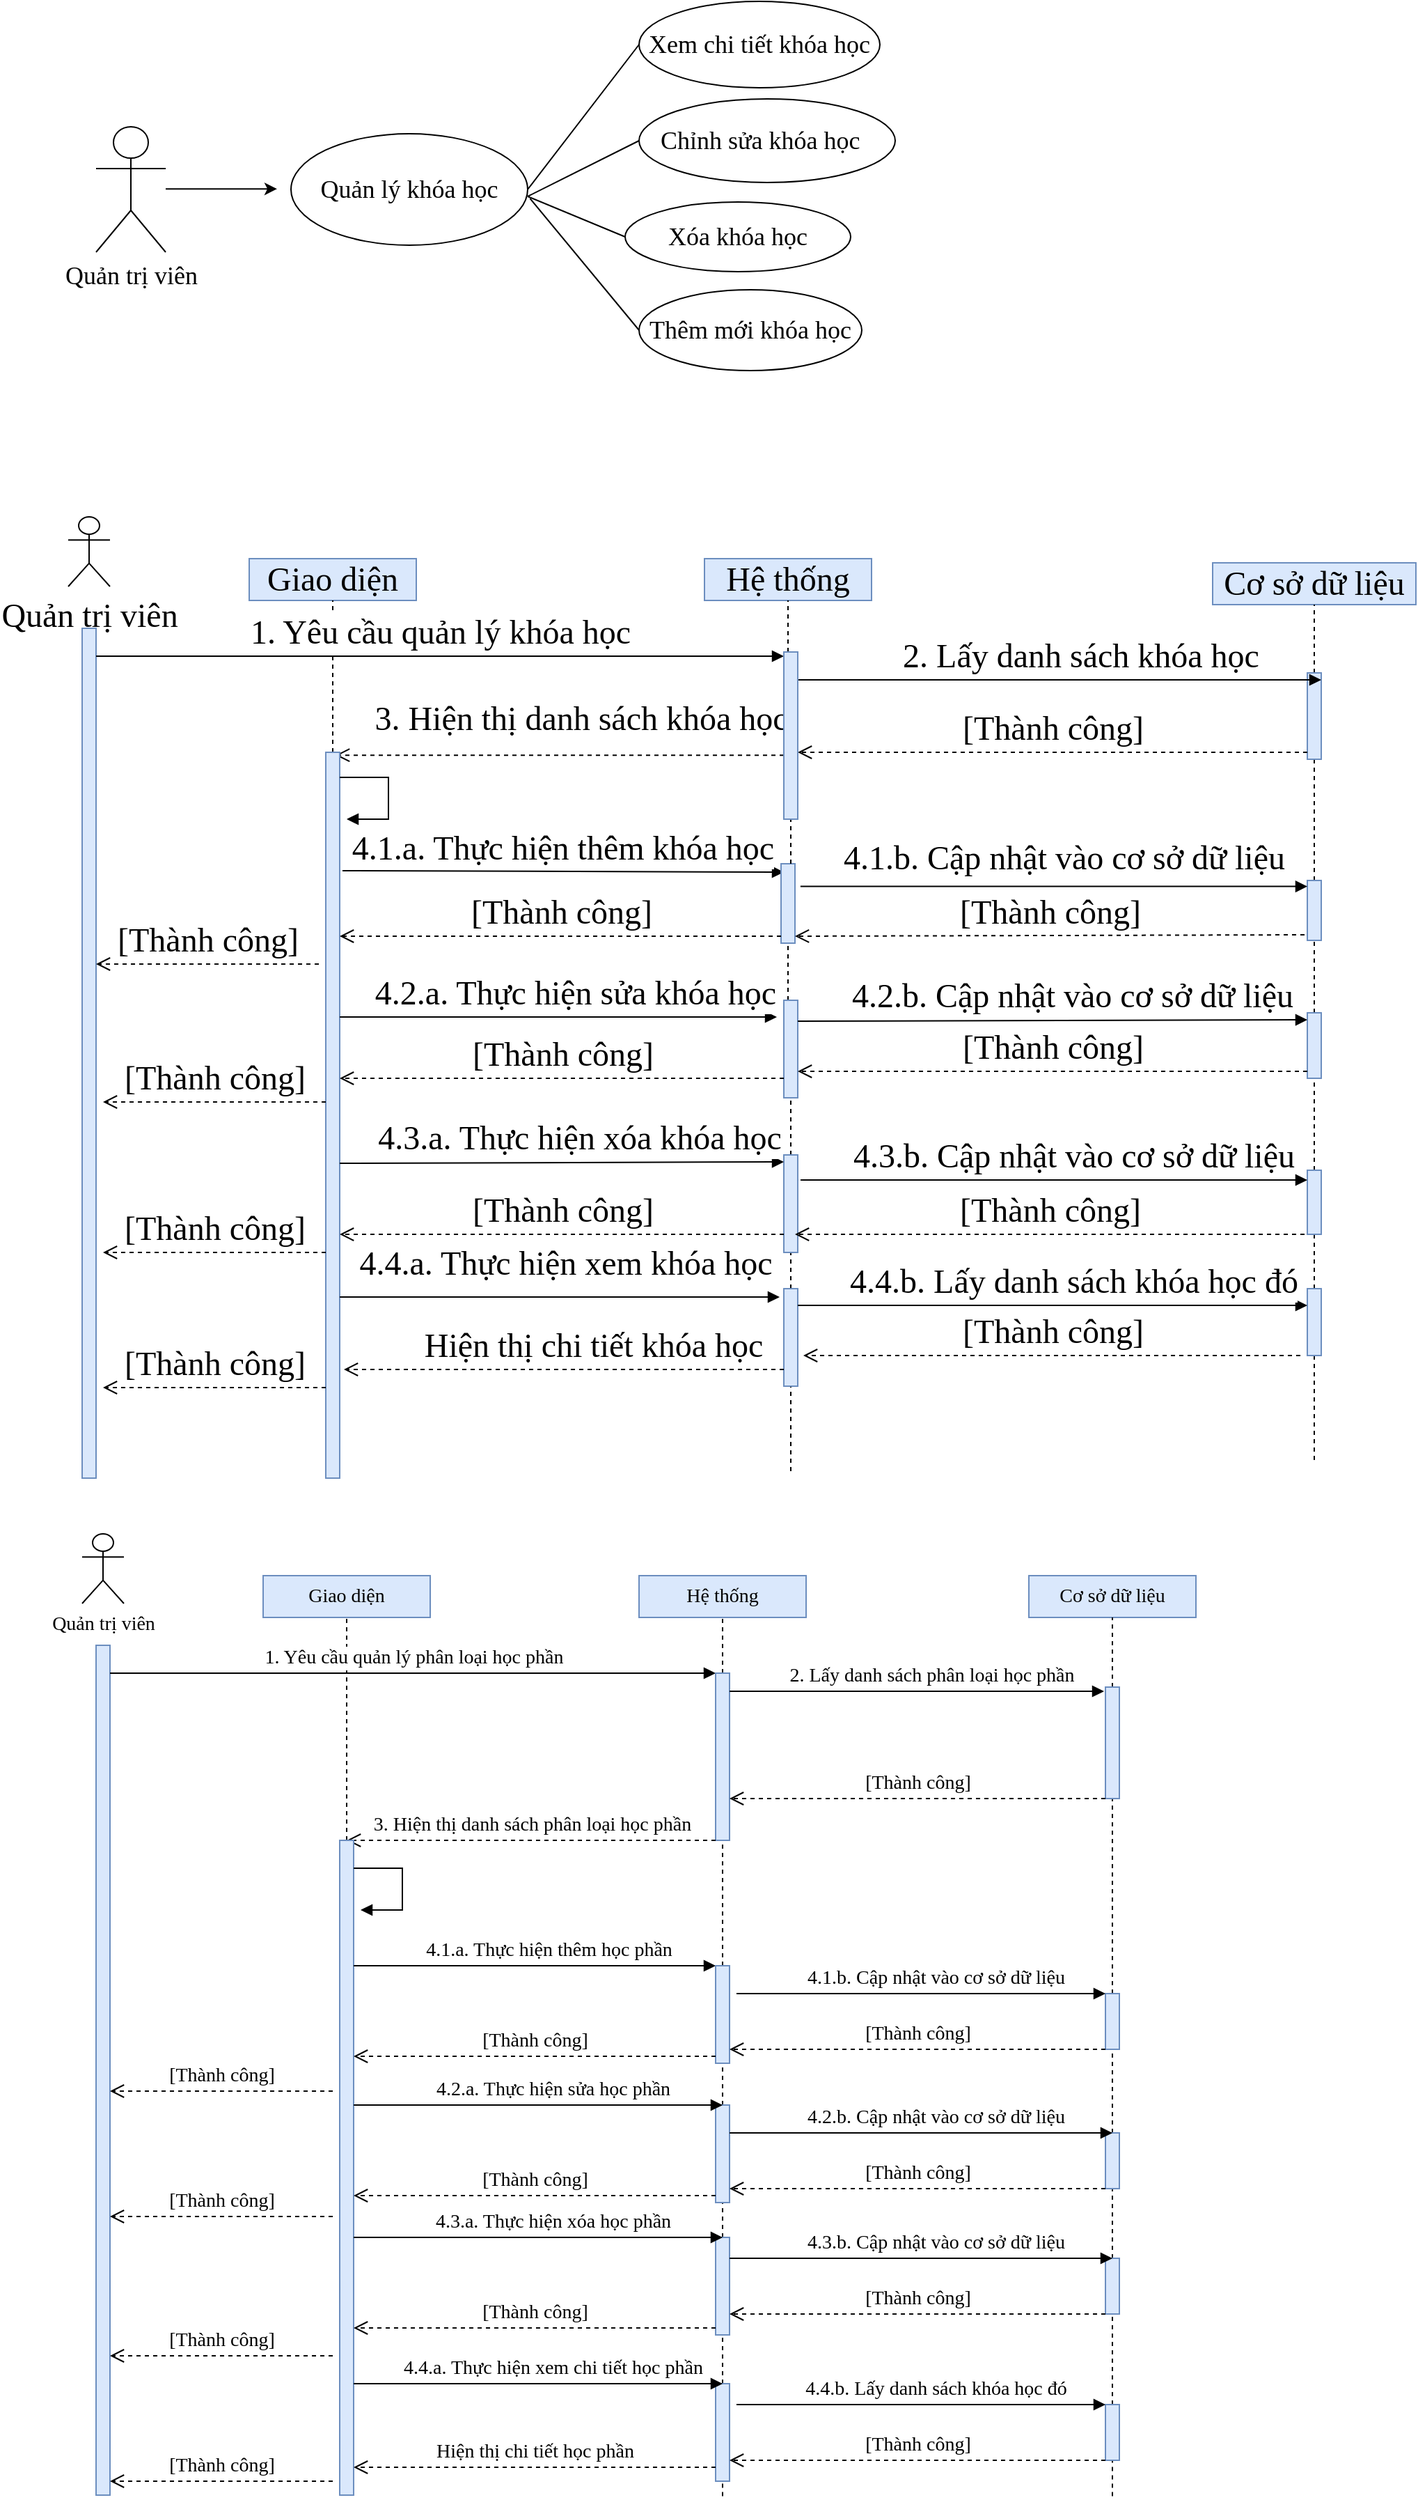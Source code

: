 <mxfile version="24.5.1" type="device" pages="11">
  <diagram name="Khóa học" id="oByFvAa1Xe2mghU-dlLR">
    <mxGraphModel dx="1720" dy="828" grid="0" gridSize="10" guides="1" tooltips="1" connect="1" arrows="1" fold="1" page="1" pageScale="1" pageWidth="1654" pageHeight="2336" math="0" shadow="0">
      <root>
        <mxCell id="0" />
        <mxCell id="1" parent="0" />
        <mxCell id="_edJ_tGulmpZ6qbAoc3k-1" value="&lt;font style=&quot;font-size: 18px;&quot; face=&quot;Times New Roman&quot;&gt;Quản trị viên&lt;/font&gt;" style="shape=umlActor;verticalLabelPosition=bottom;verticalAlign=top;html=1;outlineConnect=0;" parent="1" vertex="1">
          <mxGeometry x="340" y="720" width="50" height="90" as="geometry" />
        </mxCell>
        <mxCell id="_edJ_tGulmpZ6qbAoc3k-5" value="" style="endArrow=classic;html=1;rounded=0;" parent="1" edge="1">
          <mxGeometry width="50" height="50" relative="1" as="geometry">
            <mxPoint x="390" y="764.58" as="sourcePoint" />
            <mxPoint x="470" y="764.58" as="targetPoint" />
          </mxGeometry>
        </mxCell>
        <mxCell id="_edJ_tGulmpZ6qbAoc3k-6" value="&lt;font style=&quot;font-size: 18px;&quot; face=&quot;Times New Roman&quot;&gt;Quản lý khóa học&lt;/font&gt;" style="ellipse;whiteSpace=wrap;html=1;" parent="1" vertex="1">
          <mxGeometry x="480" y="725" width="170" height="80" as="geometry" />
        </mxCell>
        <mxCell id="_edJ_tGulmpZ6qbAoc3k-7" value="" style="endArrow=none;html=1;rounded=0;entryX=0;entryY=0.5;entryDx=0;entryDy=0;exitX=1;exitY=0.5;exitDx=0;exitDy=0;" parent="1" source="_edJ_tGulmpZ6qbAoc3k-6" target="_edJ_tGulmpZ6qbAoc3k-13" edge="1">
          <mxGeometry width="50" height="50" relative="1" as="geometry">
            <mxPoint x="630" y="740" as="sourcePoint" />
            <mxPoint x="700" y="670" as="targetPoint" />
          </mxGeometry>
        </mxCell>
        <mxCell id="_edJ_tGulmpZ6qbAoc3k-9" value="" style="endArrow=none;html=1;rounded=0;entryX=0;entryY=0.5;entryDx=0;entryDy=0;" parent="1" target="_edJ_tGulmpZ6qbAoc3k-12" edge="1">
          <mxGeometry width="50" height="50" relative="1" as="geometry">
            <mxPoint x="650" y="770" as="sourcePoint" />
            <mxPoint x="720" y="720" as="targetPoint" />
          </mxGeometry>
        </mxCell>
        <mxCell id="_edJ_tGulmpZ6qbAoc3k-10" value="" style="endArrow=none;html=1;rounded=0;entryX=0;entryY=0.5;entryDx=0;entryDy=0;exitX=1.01;exitY=0.581;exitDx=0;exitDy=0;exitPerimeter=0;" parent="1" source="_edJ_tGulmpZ6qbAoc3k-6" target="_edJ_tGulmpZ6qbAoc3k-15" edge="1">
          <mxGeometry width="50" height="50" relative="1" as="geometry">
            <mxPoint x="640" y="870" as="sourcePoint" />
            <mxPoint x="720" y="870" as="targetPoint" />
          </mxGeometry>
        </mxCell>
        <mxCell id="_edJ_tGulmpZ6qbAoc3k-11" value="" style="endArrow=none;html=1;rounded=0;entryX=0;entryY=0.5;entryDx=0;entryDy=0;" parent="1" target="_edJ_tGulmpZ6qbAoc3k-14" edge="1">
          <mxGeometry width="50" height="50" relative="1" as="geometry">
            <mxPoint x="650.001" y="769.996" as="sourcePoint" />
            <mxPoint x="720" y="810" as="targetPoint" />
          </mxGeometry>
        </mxCell>
        <mxCell id="_edJ_tGulmpZ6qbAoc3k-12" value="&lt;font style=&quot;font-size: 18px;&quot; face=&quot;Times New Roman&quot;&gt;&amp;nbsp; &amp;nbsp;Chỉnh sửa khóa học&lt;span style=&quot;white-space: pre;&quot;&gt;&#x9;&lt;/span&gt;&lt;/font&gt;" style="ellipse;whiteSpace=wrap;html=1;align=center;" parent="1" vertex="1">
          <mxGeometry x="730" y="700" width="184" height="60" as="geometry" />
        </mxCell>
        <mxCell id="_edJ_tGulmpZ6qbAoc3k-13" value="&lt;font style=&quot;font-size: 18px;&quot; face=&quot;Times New Roman&quot;&gt;Xem chi tiết khóa học&lt;/font&gt;" style="ellipse;whiteSpace=wrap;html=1;" parent="1" vertex="1">
          <mxGeometry x="730" y="630" width="173" height="62" as="geometry" />
        </mxCell>
        <mxCell id="_edJ_tGulmpZ6qbAoc3k-14" value="&lt;font style=&quot;font-size: 18px;&quot; face=&quot;Times New Roman&quot;&gt;Xóa khóa học&lt;/font&gt;" style="ellipse;whiteSpace=wrap;html=1;" parent="1" vertex="1">
          <mxGeometry x="720" y="774" width="162" height="50" as="geometry" />
        </mxCell>
        <mxCell id="_edJ_tGulmpZ6qbAoc3k-15" value="&lt;font style=&quot;font-size: 18px;&quot; face=&quot;Times New Roman&quot;&gt;Thêm mới khóa học&lt;/font&gt;" style="ellipse;whiteSpace=wrap;html=1;" parent="1" vertex="1">
          <mxGeometry x="730" y="837" width="160" height="58" as="geometry" />
        </mxCell>
        <mxCell id="H4hjD6n1tWAOaYDSS695-2" value="&lt;font style=&quot;font-size: 24px;&quot; face=&quot;Times New Roman&quot;&gt;Quản trị viên&lt;/font&gt;" style="shape=umlActor;verticalLabelPosition=bottom;verticalAlign=top;html=1;outlineConnect=0;" parent="1" vertex="1">
          <mxGeometry x="320" y="1000" width="30" height="50" as="geometry" />
        </mxCell>
        <mxCell id="H4hjD6n1tWAOaYDSS695-4" value="" style="html=1;points=[[0,0,0,0,5],[0,1,0,0,-5],[1,0,0,0,5],[1,1,0,0,-5]];perimeter=orthogonalPerimeter;outlineConnect=0;targetShapes=umlLifeline;portConstraint=eastwest;newEdgeStyle={&quot;curved&quot;:0,&quot;rounded&quot;:0};fillColor=#dae8fc;strokeColor=#6c8ebf;" parent="1" vertex="1">
          <mxGeometry x="330" y="1080" width="10" height="610" as="geometry" />
        </mxCell>
        <mxCell id="H4hjD6n1tWAOaYDSS695-9" value="&lt;font style=&quot;font-size: 24px;&quot; face=&quot;Times New Roman&quot;&gt;Giao diện&lt;/font&gt;" style="rounded=0;whiteSpace=wrap;html=1;fillColor=#dae8fc;strokeColor=#6c8ebf;" parent="1" vertex="1">
          <mxGeometry x="450" y="1030" width="120" height="30" as="geometry" />
        </mxCell>
        <mxCell id="H4hjD6n1tWAOaYDSS695-10" value="" style="endArrow=none;dashed=1;html=1;rounded=0;entryX=0.5;entryY=1;entryDx=0;entryDy=0;" parent="1" source="H4hjD6n1tWAOaYDSS695-22" target="H4hjD6n1tWAOaYDSS695-9" edge="1">
          <mxGeometry width="50" height="50" relative="1" as="geometry">
            <mxPoint x="510" y="1690.8" as="sourcePoint" />
            <mxPoint x="570" y="1050" as="targetPoint" />
          </mxGeometry>
        </mxCell>
        <mxCell id="H4hjD6n1tWAOaYDSS695-11" value="&lt;font style=&quot;font-size: 24px;&quot; face=&quot;Times New Roman&quot;&gt;Hệ thống&lt;/font&gt;" style="rounded=0;whiteSpace=wrap;html=1;fillColor=#dae8fc;strokeColor=#6c8ebf;" parent="1" vertex="1">
          <mxGeometry x="777" y="1030" width="120" height="30" as="geometry" />
        </mxCell>
        <mxCell id="H4hjD6n1tWAOaYDSS695-12" value="" style="endArrow=none;dashed=1;html=1;rounded=0;entryX=0.5;entryY=1;entryDx=0;entryDy=0;" parent="1" source="H4hjD6n1tWAOaYDSS695-16" target="H4hjD6n1tWAOaYDSS695-11" edge="1">
          <mxGeometry width="50" height="50" relative="1" as="geometry">
            <mxPoint x="780" y="1690.8" as="sourcePoint" />
            <mxPoint x="840" y="1050" as="targetPoint" />
          </mxGeometry>
        </mxCell>
        <mxCell id="H4hjD6n1tWAOaYDSS695-13" value="&lt;font style=&quot;font-size: 24px;&quot; face=&quot;Times New Roman&quot;&gt;Cơ sở dữ liệu&lt;/font&gt;" style="rounded=0;whiteSpace=wrap;html=1;fillColor=#dae8fc;strokeColor=#6c8ebf;" parent="1" vertex="1">
          <mxGeometry x="1142" y="1033" width="146" height="30" as="geometry" />
        </mxCell>
        <mxCell id="H4hjD6n1tWAOaYDSS695-14" value="" style="endArrow=none;dashed=1;html=1;rounded=0;entryX=0.5;entryY=1;entryDx=0;entryDy=0;" parent="1" source="H4hjD6n1tWAOaYDSS695-17" target="H4hjD6n1tWAOaYDSS695-13" edge="1">
          <mxGeometry width="50" height="50" relative="1" as="geometry">
            <mxPoint x="1060" y="1690.8" as="sourcePoint" />
            <mxPoint x="1120" y="1050" as="targetPoint" />
          </mxGeometry>
        </mxCell>
        <mxCell id="H4hjD6n1tWAOaYDSS695-15" value="&lt;font style=&quot;font-size: 24px;&quot; face=&quot;Times New Roman&quot;&gt;1. Yêu cầu quản lý khóa học&lt;/font&gt;" style="html=1;verticalAlign=bottom;endArrow=block;curved=0;rounded=0;" parent="1" target="H4hjD6n1tWAOaYDSS695-16" edge="1">
          <mxGeometry width="80" relative="1" as="geometry">
            <mxPoint x="340" y="1100" as="sourcePoint" />
            <mxPoint x="780" y="1100" as="targetPoint" />
          </mxGeometry>
        </mxCell>
        <mxCell id="H4hjD6n1tWAOaYDSS695-18" value="" style="endArrow=none;dashed=1;html=1;rounded=0;entryX=0.5;entryY=1;entryDx=0;entryDy=0;" parent="1" source="H4hjD6n1tWAOaYDSS695-29" target="H4hjD6n1tWAOaYDSS695-17" edge="1">
          <mxGeometry width="50" height="50" relative="1" as="geometry">
            <mxPoint x="1060" y="1690.8" as="sourcePoint" />
            <mxPoint x="1060" y="1060" as="targetPoint" />
          </mxGeometry>
        </mxCell>
        <mxCell id="H4hjD6n1tWAOaYDSS695-17" value="" style="html=1;points=[[0,0,0,0,5],[0,1,0,0,-5],[1,0,0,0,5],[1,1,0,0,-5]];perimeter=orthogonalPerimeter;outlineConnect=0;targetShapes=umlLifeline;portConstraint=eastwest;newEdgeStyle={&quot;curved&quot;:0,&quot;rounded&quot;:0};fillColor=#dae8fc;strokeColor=#6c8ebf;" parent="1" vertex="1">
          <mxGeometry x="1210" y="1112" width="10" height="62" as="geometry" />
        </mxCell>
        <mxCell id="H4hjD6n1tWAOaYDSS695-19" value="&lt;font style=&quot;font-size: 24px;&quot; face=&quot;Times New Roman&quot;&gt;2. Lấy danh sách khóa học&lt;/font&gt;" style="html=1;verticalAlign=bottom;endArrow=block;curved=0;rounded=0;entryX=1;entryY=0;entryDx=0;entryDy=5;entryPerimeter=0;" parent="1" source="H4hjD6n1tWAOaYDSS695-16" target="H4hjD6n1tWAOaYDSS695-17" edge="1">
          <mxGeometry x="0.078" width="80" relative="1" as="geometry">
            <mxPoint x="875" y="1121" as="sourcePoint" />
            <mxPoint x="1144" y="1121" as="targetPoint" />
            <mxPoint as="offset" />
          </mxGeometry>
        </mxCell>
        <mxCell id="H4hjD6n1tWAOaYDSS695-20" value="&lt;font style=&quot;font-size: 24px;&quot; face=&quot;Times New Roman&quot;&gt;[Thành công]&lt;/font&gt;" style="html=1;verticalAlign=bottom;endArrow=open;dashed=1;endSize=8;curved=0;rounded=0;exitX=0;exitY=1;exitDx=0;exitDy=-5;exitPerimeter=0;" parent="1" source="H4hjD6n1tWAOaYDSS695-17" target="H4hjD6n1tWAOaYDSS695-16" edge="1">
          <mxGeometry relative="1" as="geometry">
            <mxPoint x="1152" y="1168" as="sourcePoint" />
            <mxPoint x="882" y="1168" as="targetPoint" />
          </mxGeometry>
        </mxCell>
        <mxCell id="H4hjD6n1tWAOaYDSS695-21" value="&lt;font style=&quot;font-size: 24px;&quot; face=&quot;Times New Roman&quot;&gt;3. Hiện thị danh sách khóa học&lt;/font&gt;" style="html=1;verticalAlign=bottom;endArrow=open;dashed=1;endSize=8;curved=0;rounded=0;entryX=0.7;entryY=0.004;entryDx=0;entryDy=0;entryPerimeter=0;" parent="1" source="H4hjD6n1tWAOaYDSS695-16" target="H4hjD6n1tWAOaYDSS695-22" edge="1">
          <mxGeometry x="-0.094" y="-9" relative="1" as="geometry">
            <mxPoint x="827" y="1178" as="sourcePoint" />
            <mxPoint x="512" y="1181" as="targetPoint" />
            <mxPoint as="offset" />
          </mxGeometry>
        </mxCell>
        <mxCell id="H4hjD6n1tWAOaYDSS695-23" value="" style="endArrow=none;dashed=1;html=1;rounded=0;entryX=0.5;entryY=1;entryDx=0;entryDy=0;" parent="1" target="H4hjD6n1tWAOaYDSS695-22" edge="1">
          <mxGeometry width="50" height="50" relative="1" as="geometry">
            <mxPoint x="510" y="1690.8" as="sourcePoint" />
            <mxPoint x="510" y="1060" as="targetPoint" />
          </mxGeometry>
        </mxCell>
        <mxCell id="H4hjD6n1tWAOaYDSS695-22" value="" style="html=1;points=[[0,0,0,0,5],[0,1,0,0,-5],[1,0,0,0,5],[1,1,0,0,-5]];perimeter=orthogonalPerimeter;outlineConnect=0;targetShapes=umlLifeline;portConstraint=eastwest;newEdgeStyle={&quot;curved&quot;:0,&quot;rounded&quot;:0};fillColor=#dae8fc;strokeColor=#6c8ebf;" parent="1" vertex="1">
          <mxGeometry x="505" y="1169" width="10" height="521" as="geometry" />
        </mxCell>
        <mxCell id="H4hjD6n1tWAOaYDSS695-25" value="" style="html=1;align=left;spacingLeft=2;endArrow=block;rounded=1;edgeStyle=orthogonalEdgeStyle;curved=0;rounded=0;" parent="1" edge="1">
          <mxGeometry relative="1" as="geometry">
            <mxPoint x="515" y="1187" as="sourcePoint" />
            <Array as="points">
              <mxPoint x="550" y="1187" />
              <mxPoint x="550" y="1217" />
            </Array>
            <mxPoint x="520" y="1217" as="targetPoint" />
          </mxGeometry>
        </mxCell>
        <mxCell id="H4hjD6n1tWAOaYDSS695-26" value="&lt;font style=&quot;font-size: 24px;&quot; face=&quot;Times New Roman&quot;&gt;4.1.a. Thực hiện thêm khóa học&lt;/font&gt;" style="html=1;verticalAlign=bottom;endArrow=block;curved=0;rounded=0;entryX=0;entryY=0;entryDx=0;entryDy=5;entryPerimeter=0;" parent="1" edge="1">
          <mxGeometry x="-0.009" y="-1" width="80" relative="1" as="geometry">
            <mxPoint x="517" y="1254" as="sourcePoint" />
            <mxPoint x="834" y="1255" as="targetPoint" />
            <mxPoint x="1" as="offset" />
          </mxGeometry>
        </mxCell>
        <mxCell id="H4hjD6n1tWAOaYDSS695-28" value="" style="endArrow=none;dashed=1;html=1;rounded=0;entryX=0.5;entryY=1;entryDx=0;entryDy=0;" parent="1" source="H4hjD6n1tWAOaYDSS695-31" target="H4hjD6n1tWAOaYDSS695-27" edge="1">
          <mxGeometry width="50" height="50" relative="1" as="geometry">
            <mxPoint x="780" y="1690.8" as="sourcePoint" />
            <mxPoint x="780" y="1060" as="targetPoint" />
          </mxGeometry>
        </mxCell>
        <mxCell id="H4hjD6n1tWAOaYDSS695-27" value="" style="html=1;points=[[0,0,0,0,5],[0,1,0,0,-5],[1,0,0,0,5],[1,1,0,0,-5]];perimeter=orthogonalPerimeter;outlineConnect=0;targetShapes=umlLifeline;portConstraint=eastwest;newEdgeStyle={&quot;curved&quot;:0,&quot;rounded&quot;:0};fillColor=#dae8fc;strokeColor=#6c8ebf;" parent="1" vertex="1">
          <mxGeometry x="832" y="1249" width="10" height="57" as="geometry" />
        </mxCell>
        <mxCell id="H4hjD6n1tWAOaYDSS695-30" value="" style="endArrow=none;dashed=1;html=1;rounded=0;entryX=0.5;entryY=1;entryDx=0;entryDy=0;" parent="1" source="H4hjD6n1tWAOaYDSS695-33" target="H4hjD6n1tWAOaYDSS695-29" edge="1">
          <mxGeometry width="50" height="50" relative="1" as="geometry">
            <mxPoint x="1060" y="1690.8" as="sourcePoint" />
            <mxPoint x="1060" y="1190" as="targetPoint" />
          </mxGeometry>
        </mxCell>
        <mxCell id="H4hjD6n1tWAOaYDSS695-29" value="" style="html=1;points=[[0,0,0,0,5],[0,1,0,0,-5],[1,0,0,0,5],[1,1,0,0,-5]];perimeter=orthogonalPerimeter;outlineConnect=0;targetShapes=umlLifeline;portConstraint=eastwest;newEdgeStyle={&quot;curved&quot;:0,&quot;rounded&quot;:0};fillColor=#dae8fc;strokeColor=#6c8ebf;" parent="1" vertex="1">
          <mxGeometry x="1210" y="1261" width="10" height="43" as="geometry" />
        </mxCell>
        <mxCell id="H4hjD6n1tWAOaYDSS695-32" value="" style="endArrow=none;dashed=1;html=1;rounded=0;entryX=0.5;entryY=1;entryDx=0;entryDy=0;" parent="1" source="H4hjD6n1tWAOaYDSS695-45" target="H4hjD6n1tWAOaYDSS695-31" edge="1">
          <mxGeometry width="50" height="50" relative="1" as="geometry">
            <mxPoint x="780" y="1690.8" as="sourcePoint" />
            <mxPoint x="780" y="1380" as="targetPoint" />
          </mxGeometry>
        </mxCell>
        <mxCell id="H4hjD6n1tWAOaYDSS695-31" value="" style="html=1;points=[[0,0,0,0,5],[0,1,0,0,-5],[1,0,0,0,5],[1,1,0,0,-5]];perimeter=orthogonalPerimeter;outlineConnect=0;targetShapes=umlLifeline;portConstraint=eastwest;newEdgeStyle={&quot;curved&quot;:0,&quot;rounded&quot;:0};fillColor=#dae8fc;strokeColor=#6c8ebf;" parent="1" vertex="1">
          <mxGeometry x="834" y="1347" width="10" height="70" as="geometry" />
        </mxCell>
        <mxCell id="H4hjD6n1tWAOaYDSS695-34" value="" style="endArrow=none;dashed=1;html=1;rounded=0;entryX=0.5;entryY=1;entryDx=0;entryDy=0;" parent="1" source="H4hjD6n1tWAOaYDSS695-42" target="H4hjD6n1tWAOaYDSS695-33" edge="1">
          <mxGeometry width="50" height="50" relative="1" as="geometry">
            <mxPoint x="1060" y="1690.8" as="sourcePoint" />
            <mxPoint x="1060" y="1380" as="targetPoint" />
          </mxGeometry>
        </mxCell>
        <mxCell id="H4hjD6n1tWAOaYDSS695-33" value="" style="html=1;points=[[0,0,0,0,5],[0,1,0,0,-5],[1,0,0,0,5],[1,1,0,0,-5]];perimeter=orthogonalPerimeter;outlineConnect=0;targetShapes=umlLifeline;portConstraint=eastwest;newEdgeStyle={&quot;curved&quot;:0,&quot;rounded&quot;:0};fillColor=#dae8fc;strokeColor=#6c8ebf;" parent="1" vertex="1">
          <mxGeometry x="1210" y="1356" width="10" height="47" as="geometry" />
        </mxCell>
        <mxCell id="H4hjD6n1tWAOaYDSS695-35" value="&lt;font style=&quot;font-size: 24px;&quot; face=&quot;Times New Roman&quot;&gt;4.1.b. Cập nhật vào cơ sở dữ liệu&lt;/font&gt;" style="html=1;verticalAlign=bottom;endArrow=block;curved=0;rounded=0;exitX=1.394;exitY=0.286;exitDx=0;exitDy=0;exitPerimeter=0;" parent="1" source="H4hjD6n1tWAOaYDSS695-27" target="H4hjD6n1tWAOaYDSS695-29" edge="1">
          <mxGeometry x="0.032" y="3" width="80" relative="1" as="geometry">
            <mxPoint x="876" y="1256" as="sourcePoint" />
            <mxPoint x="1141" y="1256" as="targetPoint" />
            <mxPoint x="1" as="offset" />
          </mxGeometry>
        </mxCell>
        <mxCell id="H4hjD6n1tWAOaYDSS695-36" value="&lt;font style=&quot;font-size: 24px;&quot; face=&quot;Times New Roman&quot;&gt;[Thành công]&lt;/font&gt;" style="html=1;verticalAlign=bottom;endArrow=open;dashed=1;endSize=8;curved=0;rounded=0;entryX=1;entryY=1;entryDx=0;entryDy=-5;entryPerimeter=0;" parent="1" target="H4hjD6n1tWAOaYDSS695-27" edge="1">
          <mxGeometry x="0.002" relative="1" as="geometry">
            <mxPoint x="1208" y="1300" as="sourcePoint" />
            <mxPoint x="855" y="1300" as="targetPoint" />
            <mxPoint as="offset" />
          </mxGeometry>
        </mxCell>
        <mxCell id="H4hjD6n1tWAOaYDSS695-37" value="&lt;font style=&quot;font-size: 24px;&quot; face=&quot;Times New Roman&quot;&gt;[Thành công]&lt;/font&gt;" style="html=1;verticalAlign=bottom;endArrow=open;dashed=1;endSize=8;curved=0;rounded=0;exitX=0;exitY=1;exitDx=0;exitDy=-5;exitPerimeter=0;" parent="1" edge="1">
          <mxGeometry relative="1" as="geometry">
            <mxPoint x="832" y="1301" as="sourcePoint" />
            <mxPoint x="515" y="1301" as="targetPoint" />
          </mxGeometry>
        </mxCell>
        <mxCell id="H4hjD6n1tWAOaYDSS695-38" value="&lt;font style=&quot;font-size: 24px;&quot; face=&quot;Times New Roman&quot;&gt;4.2.a. Thực hiện sửa khóa học&lt;/font&gt;" style="html=1;verticalAlign=bottom;endArrow=block;curved=0;rounded=0;" parent="1" edge="1">
          <mxGeometry x="0.078" width="80" relative="1" as="geometry">
            <mxPoint x="515" y="1359" as="sourcePoint" />
            <mxPoint x="829" y="1359" as="targetPoint" />
            <mxPoint as="offset" />
          </mxGeometry>
        </mxCell>
        <mxCell id="H4hjD6n1tWAOaYDSS695-39" value="&lt;font style=&quot;font-size: 24px;&quot; face=&quot;Times New Roman&quot;&gt;4.2.b. Cập nhật vào cơ sở dữ liệu&lt;/font&gt;" style="html=1;verticalAlign=bottom;endArrow=block;curved=0;rounded=0;entryX=0;entryY=0;entryDx=0;entryDy=5;entryPerimeter=0;" parent="1" target="H4hjD6n1tWAOaYDSS695-33" edge="1">
          <mxGeometry x="0.078" width="80" relative="1" as="geometry">
            <mxPoint x="844" y="1362" as="sourcePoint" />
            <mxPoint x="1119" y="1362" as="targetPoint" />
            <mxPoint as="offset" />
          </mxGeometry>
        </mxCell>
        <mxCell id="H4hjD6n1tWAOaYDSS695-40" value="&lt;font style=&quot;font-size: 24px;&quot; face=&quot;Times New Roman&quot;&gt;[Thành công]&lt;/font&gt;" style="html=1;verticalAlign=bottom;endArrow=open;dashed=1;endSize=8;curved=0;rounded=0;exitX=0;exitY=1;exitDx=0;exitDy=-5;exitPerimeter=0;" parent="1" source="H4hjD6n1tWAOaYDSS695-33" target="H4hjD6n1tWAOaYDSS695-31" edge="1">
          <mxGeometry relative="1" as="geometry">
            <mxPoint x="1167" y="1399" as="sourcePoint" />
            <mxPoint x="897" y="1399" as="targetPoint" />
          </mxGeometry>
        </mxCell>
        <mxCell id="H4hjD6n1tWAOaYDSS695-41" value="&lt;font style=&quot;font-size: 24px;&quot; face=&quot;Times New Roman&quot;&gt;[Thành công]&lt;/font&gt;" style="html=1;verticalAlign=bottom;endArrow=open;dashed=1;endSize=8;curved=0;rounded=0;exitX=0;exitY=1;exitDx=0;exitDy=-5;exitPerimeter=0;" parent="1" edge="1">
          <mxGeometry relative="1" as="geometry">
            <mxPoint x="834" y="1403" as="sourcePoint" />
            <mxPoint x="515" y="1403" as="targetPoint" />
          </mxGeometry>
        </mxCell>
        <mxCell id="H4hjD6n1tWAOaYDSS695-43" value="" style="endArrow=none;dashed=1;html=1;rounded=0;entryX=0.5;entryY=1;entryDx=0;entryDy=0;" parent="1" source="H4hjD6n1tWAOaYDSS695-48" target="H4hjD6n1tWAOaYDSS695-42" edge="1">
          <mxGeometry width="50" height="50" relative="1" as="geometry">
            <mxPoint x="1060" y="1690.8" as="sourcePoint" />
            <mxPoint x="1060" y="1470" as="targetPoint" />
          </mxGeometry>
        </mxCell>
        <mxCell id="H4hjD6n1tWAOaYDSS695-42" value="" style="html=1;points=[[0,0,0,0,5],[0,1,0,0,-5],[1,0,0,0,5],[1,1,0,0,-5]];perimeter=orthogonalPerimeter;outlineConnect=0;targetShapes=umlLifeline;portConstraint=eastwest;newEdgeStyle={&quot;curved&quot;:0,&quot;rounded&quot;:0};fillColor=#dae8fc;strokeColor=#6c8ebf;" parent="1" vertex="1">
          <mxGeometry x="1210" y="1469" width="10" height="46" as="geometry" />
        </mxCell>
        <mxCell id="H4hjD6n1tWAOaYDSS695-46" value="" style="endArrow=none;dashed=1;html=1;rounded=0;entryX=0.5;entryY=1;entryDx=0;entryDy=0;" parent="1" source="H4hjD6n1tWAOaYDSS695-44" target="H4hjD6n1tWAOaYDSS695-45" edge="1">
          <mxGeometry width="50" height="50" relative="1" as="geometry">
            <mxPoint x="780" y="1690.8" as="sourcePoint" />
            <mxPoint x="780" y="1480" as="targetPoint" />
          </mxGeometry>
        </mxCell>
        <mxCell id="H4hjD6n1tWAOaYDSS695-45" value="" style="html=1;points=[[0,0,0,0,5],[0,1,0,0,-5],[1,0,0,0,5],[1,1,0,0,-5]];perimeter=orthogonalPerimeter;outlineConnect=0;targetShapes=umlLifeline;portConstraint=eastwest;newEdgeStyle={&quot;curved&quot;:0,&quot;rounded&quot;:0};fillColor=#dae8fc;strokeColor=#6c8ebf;" parent="1" vertex="1">
          <mxGeometry x="834" y="1458" width="10" height="70" as="geometry" />
        </mxCell>
        <mxCell id="H4hjD6n1tWAOaYDSS695-47" value="" style="endArrow=none;dashed=1;html=1;rounded=0;entryX=0.5;entryY=1;entryDx=0;entryDy=0;" parent="1" target="H4hjD6n1tWAOaYDSS695-44" edge="1">
          <mxGeometry width="50" height="50" relative="1" as="geometry">
            <mxPoint x="839" y="1685" as="sourcePoint" />
            <mxPoint x="780" y="1575" as="targetPoint" />
          </mxGeometry>
        </mxCell>
        <mxCell id="H4hjD6n1tWAOaYDSS695-44" value="" style="html=1;points=[[0,0,0,0,5],[0,1,0,0,-5],[1,0,0,0,5],[1,1,0,0,-5]];perimeter=orthogonalPerimeter;outlineConnect=0;targetShapes=umlLifeline;portConstraint=eastwest;newEdgeStyle={&quot;curved&quot;:0,&quot;rounded&quot;:0};fillColor=#dae8fc;strokeColor=#6c8ebf;" parent="1" vertex="1">
          <mxGeometry x="834" y="1554" width="10" height="70" as="geometry" />
        </mxCell>
        <mxCell id="H4hjD6n1tWAOaYDSS695-49" value="" style="endArrow=none;dashed=1;html=1;rounded=0;entryX=0.5;entryY=1;entryDx=0;entryDy=0;" parent="1" target="H4hjD6n1tWAOaYDSS695-48" edge="1">
          <mxGeometry width="50" height="50" relative="1" as="geometry">
            <mxPoint x="1215" y="1677" as="sourcePoint" />
            <mxPoint x="1060" y="1560" as="targetPoint" />
          </mxGeometry>
        </mxCell>
        <mxCell id="H4hjD6n1tWAOaYDSS695-48" value="" style="html=1;points=[[0,0,0,0,5],[0,1,0,0,-5],[1,0,0,0,5],[1,1,0,0,-5]];perimeter=orthogonalPerimeter;outlineConnect=0;targetShapes=umlLifeline;portConstraint=eastwest;newEdgeStyle={&quot;curved&quot;:0,&quot;rounded&quot;:0};fillColor=#dae8fc;strokeColor=#6c8ebf;" parent="1" vertex="1">
          <mxGeometry x="1210" y="1554" width="10" height="48" as="geometry" />
        </mxCell>
        <mxCell id="H4hjD6n1tWAOaYDSS695-50" value="&lt;font style=&quot;font-size: 24px;&quot; face=&quot;Times New Roman&quot;&gt;4.3.b. Cập nhật vào cơ sở dữ liệu&lt;/font&gt;" style="html=1;verticalAlign=bottom;endArrow=block;curved=0;rounded=0;" parent="1" target="H4hjD6n1tWAOaYDSS695-42" edge="1">
          <mxGeometry x="0.078" width="80" relative="1" as="geometry">
            <mxPoint x="846" y="1476" as="sourcePoint" />
            <mxPoint x="1121" y="1476" as="targetPoint" />
            <mxPoint as="offset" />
          </mxGeometry>
        </mxCell>
        <mxCell id="H4hjD6n1tWAOaYDSS695-51" value="&lt;font style=&quot;font-size: 24px;&quot; face=&quot;Times New Roman&quot;&gt;4.4.b. Lấy danh sách khóa học đó&lt;/font&gt;" style="html=1;verticalAlign=bottom;endArrow=block;curved=0;rounded=0;" parent="1" target="H4hjD6n1tWAOaYDSS695-48" edge="1">
          <mxGeometry x="0.078" width="80" relative="1" as="geometry">
            <mxPoint x="844" y="1566" as="sourcePoint" />
            <mxPoint x="1211" y="1577" as="targetPoint" />
            <mxPoint as="offset" />
          </mxGeometry>
        </mxCell>
        <mxCell id="H4hjD6n1tWAOaYDSS695-52" value="&lt;font style=&quot;font-size: 24px;&quot; face=&quot;Times New Roman&quot;&gt;[Thành công]&lt;/font&gt;" style="html=1;verticalAlign=bottom;endArrow=open;dashed=1;endSize=8;curved=0;rounded=0;" parent="1" edge="1">
          <mxGeometry relative="1" as="geometry">
            <mxPoint x="1208" y="1515" as="sourcePoint" />
            <mxPoint x="842" y="1515" as="targetPoint" />
          </mxGeometry>
        </mxCell>
        <mxCell id="H4hjD6n1tWAOaYDSS695-53" value="&lt;font style=&quot;font-size: 24px;&quot; face=&quot;Times New Roman&quot;&gt;[Thành công]&lt;/font&gt;" style="html=1;verticalAlign=bottom;endArrow=open;dashed=1;endSize=8;curved=0;rounded=0;" parent="1" edge="1">
          <mxGeometry relative="1" as="geometry">
            <mxPoint x="1205" y="1602" as="sourcePoint" />
            <mxPoint x="848" y="1602" as="targetPoint" />
          </mxGeometry>
        </mxCell>
        <mxCell id="H4hjD6n1tWAOaYDSS695-54" value="&lt;font style=&quot;font-size: 24px;&quot; face=&quot;Times New Roman&quot;&gt;4.3.a. Thực hiện xóa khóa học&lt;/font&gt;" style="html=1;verticalAlign=bottom;endArrow=block;curved=0;rounded=0;entryX=0;entryY=0;entryDx=0;entryDy=5;entryPerimeter=0;" parent="1" target="H4hjD6n1tWAOaYDSS695-45" edge="1">
          <mxGeometry x="0.078" width="80" relative="1" as="geometry">
            <mxPoint x="515" y="1464" as="sourcePoint" />
            <mxPoint x="780" y="1464" as="targetPoint" />
            <mxPoint as="offset" />
          </mxGeometry>
        </mxCell>
        <mxCell id="H4hjD6n1tWAOaYDSS695-55" value="&lt;font style=&quot;font-size: 24px;&quot; face=&quot;Times New Roman&quot;&gt;[Thành công]&lt;/font&gt;" style="html=1;verticalAlign=bottom;endArrow=open;dashed=1;endSize=8;curved=0;rounded=0;exitX=0;exitY=1;exitDx=0;exitDy=-5;exitPerimeter=0;" parent="1" target="H4hjD6n1tWAOaYDSS695-22" edge="1">
          <mxGeometry relative="1" as="geometry">
            <mxPoint x="834" y="1515" as="sourcePoint" />
            <mxPoint x="518" y="1515" as="targetPoint" />
          </mxGeometry>
        </mxCell>
        <mxCell id="H4hjD6n1tWAOaYDSS695-56" value="&lt;font style=&quot;font-size: 24px;&quot; face=&quot;Times New Roman&quot;&gt;4.4.a. Thực hiện xem khóa học&lt;/font&gt;" style="html=1;verticalAlign=bottom;endArrow=block;curved=0;rounded=0;" parent="1" source="H4hjD6n1tWAOaYDSS695-22" edge="1">
          <mxGeometry x="0.025" y="7" width="80" relative="1" as="geometry">
            <mxPoint x="510" y="1568" as="sourcePoint" />
            <mxPoint x="831" y="1560" as="targetPoint" />
            <mxPoint as="offset" />
          </mxGeometry>
        </mxCell>
        <mxCell id="H4hjD6n1tWAOaYDSS695-57" value="&lt;font style=&quot;font-size: 24px;&quot; face=&quot;Times New Roman&quot;&gt;Hiện thị chi tiết khóa học&lt;/font&gt;" style="html=1;verticalAlign=bottom;endArrow=open;dashed=1;endSize=8;curved=0;rounded=0;exitX=0;exitY=0.829;exitDx=0;exitDy=0;exitPerimeter=0;" parent="1" source="H4hjD6n1tWAOaYDSS695-44" edge="1">
          <mxGeometry x="-0.131" relative="1" as="geometry">
            <mxPoint x="778" y="1618" as="sourcePoint" />
            <mxPoint x="518" y="1612" as="targetPoint" />
            <mxPoint as="offset" />
          </mxGeometry>
        </mxCell>
        <mxCell id="H4hjD6n1tWAOaYDSS695-58" value="&lt;font style=&quot;font-size: 24px;&quot; face=&quot;Times New Roman&quot;&gt;[Thành công]&lt;/font&gt;" style="html=1;verticalAlign=bottom;endArrow=open;dashed=1;endSize=8;curved=0;rounded=0;" parent="1" edge="1">
          <mxGeometry relative="1" as="geometry">
            <mxPoint x="500" y="1321" as="sourcePoint" />
            <mxPoint x="340" y="1321" as="targetPoint" />
            <mxPoint as="offset" />
          </mxGeometry>
        </mxCell>
        <mxCell id="H4hjD6n1tWAOaYDSS695-59" value="&lt;font style=&quot;font-size: 24px;&quot; face=&quot;Times New Roman&quot;&gt;[Thành công]&lt;/font&gt;" style="html=1;verticalAlign=bottom;endArrow=open;dashed=1;endSize=8;curved=0;rounded=0;" parent="1" edge="1">
          <mxGeometry relative="1" as="geometry">
            <mxPoint x="505" y="1625" as="sourcePoint" />
            <mxPoint x="345" y="1625" as="targetPoint" />
          </mxGeometry>
        </mxCell>
        <mxCell id="H4hjD6n1tWAOaYDSS695-60" value="&lt;font style=&quot;font-size: 24px;&quot; face=&quot;Times New Roman&quot;&gt;[Thành công]&lt;/font&gt;" style="html=1;verticalAlign=bottom;endArrow=open;dashed=1;endSize=8;curved=0;rounded=0;" parent="1" edge="1">
          <mxGeometry relative="1" as="geometry">
            <mxPoint x="505" y="1420" as="sourcePoint" />
            <mxPoint x="345" y="1420" as="targetPoint" />
          </mxGeometry>
        </mxCell>
        <mxCell id="H4hjD6n1tWAOaYDSS695-61" value="&lt;font style=&quot;font-size: 24px;&quot; face=&quot;Times New Roman&quot;&gt;[Thành công]&lt;/font&gt;" style="html=1;verticalAlign=bottom;endArrow=open;dashed=1;endSize=8;curved=0;rounded=0;" parent="1" edge="1">
          <mxGeometry relative="1" as="geometry">
            <mxPoint x="505" y="1528" as="sourcePoint" />
            <mxPoint x="345" y="1528" as="targetPoint" />
          </mxGeometry>
        </mxCell>
        <mxCell id="byAJ2dt65HSvVH_lbjOR-57" value="&lt;font style=&quot;font-size: 14px;&quot; face=&quot;Times New Roman&quot;&gt;Quản trị viên&lt;/font&gt;" style="shape=umlActor;verticalLabelPosition=bottom;verticalAlign=top;html=1;outlineConnect=0;" parent="1" vertex="1">
          <mxGeometry x="330" y="1730" width="30" height="50" as="geometry" />
        </mxCell>
        <mxCell id="byAJ2dt65HSvVH_lbjOR-58" value="" style="html=1;points=[[0,0,0,0,5],[0,1,0,0,-5],[1,0,0,0,5],[1,1,0,0,-5]];perimeter=orthogonalPerimeter;outlineConnect=0;targetShapes=umlLifeline;portConstraint=eastwest;newEdgeStyle={&quot;curved&quot;:0,&quot;rounded&quot;:0};fillColor=#dae8fc;strokeColor=#6c8ebf;" parent="1" vertex="1">
          <mxGeometry x="340" y="1810" width="10" height="610" as="geometry" />
        </mxCell>
        <mxCell id="byAJ2dt65HSvVH_lbjOR-59" value="&lt;font style=&quot;font-size: 14px;&quot; face=&quot;Times New Roman&quot;&gt;Giao diện&lt;/font&gt;" style="rounded=0;whiteSpace=wrap;html=1;fillColor=#dae8fc;strokeColor=#6c8ebf;" parent="1" vertex="1">
          <mxGeometry x="460" y="1760" width="120" height="30" as="geometry" />
        </mxCell>
        <mxCell id="byAJ2dt65HSvVH_lbjOR-60" value="" style="endArrow=none;dashed=1;html=1;rounded=0;entryX=0.5;entryY=1;entryDx=0;entryDy=0;" parent="1" source="byAJ2dt65HSvVH_lbjOR-73" target="byAJ2dt65HSvVH_lbjOR-59" edge="1">
          <mxGeometry width="50" height="50" relative="1" as="geometry">
            <mxPoint x="520" y="2420.8" as="sourcePoint" />
            <mxPoint x="580" y="1780" as="targetPoint" />
          </mxGeometry>
        </mxCell>
        <mxCell id="byAJ2dt65HSvVH_lbjOR-61" value="&lt;font style=&quot;font-size: 14px;&quot; face=&quot;Times New Roman&quot;&gt;Hệ thống&lt;/font&gt;" style="rounded=0;whiteSpace=wrap;html=1;fillColor=#dae8fc;strokeColor=#6c8ebf;" parent="1" vertex="1">
          <mxGeometry x="730" y="1760" width="120" height="30" as="geometry" />
        </mxCell>
        <mxCell id="byAJ2dt65HSvVH_lbjOR-62" value="" style="endArrow=none;dashed=1;html=1;rounded=0;entryX=0.5;entryY=1;entryDx=0;entryDy=0;" parent="1" source="byAJ2dt65HSvVH_lbjOR-77" target="byAJ2dt65HSvVH_lbjOR-61" edge="1">
          <mxGeometry width="50" height="50" relative="1" as="geometry">
            <mxPoint x="790" y="2420.8" as="sourcePoint" />
            <mxPoint x="850" y="1780" as="targetPoint" />
          </mxGeometry>
        </mxCell>
        <mxCell id="byAJ2dt65HSvVH_lbjOR-63" value="&lt;font style=&quot;font-size: 14px;&quot; face=&quot;Times New Roman&quot;&gt;Cơ sở dữ liệu&lt;/font&gt;" style="rounded=0;whiteSpace=wrap;html=1;fillColor=#dae8fc;strokeColor=#6c8ebf;" parent="1" vertex="1">
          <mxGeometry x="1010" y="1760" width="120" height="30" as="geometry" />
        </mxCell>
        <mxCell id="byAJ2dt65HSvVH_lbjOR-64" value="" style="endArrow=none;dashed=1;html=1;rounded=0;entryX=0.5;entryY=1;entryDx=0;entryDy=0;" parent="1" source="byAJ2dt65HSvVH_lbjOR-68" target="byAJ2dt65HSvVH_lbjOR-63" edge="1">
          <mxGeometry width="50" height="50" relative="1" as="geometry">
            <mxPoint x="1070" y="2420.8" as="sourcePoint" />
            <mxPoint x="1130" y="1780" as="targetPoint" />
          </mxGeometry>
        </mxCell>
        <mxCell id="byAJ2dt65HSvVH_lbjOR-65" value="&lt;font face=&quot;Times New Roman&quot;&gt;&lt;span style=&quot;font-size: 14px;&quot;&gt;1. Yêu cầu quản lý phân loại học phần&lt;/span&gt;&lt;/font&gt;" style="html=1;verticalAlign=bottom;endArrow=block;curved=0;rounded=0;" parent="1" target="byAJ2dt65HSvVH_lbjOR-66" edge="1">
          <mxGeometry width="80" relative="1" as="geometry">
            <mxPoint x="350" y="1830" as="sourcePoint" />
            <mxPoint x="790" y="1830" as="targetPoint" />
          </mxGeometry>
        </mxCell>
        <mxCell id="byAJ2dt65HSvVH_lbjOR-66" value="" style="html=1;points=[[0,0,0,0,5],[0,1,0,0,-5],[1,0,0,0,5],[1,1,0,0,-5]];perimeter=orthogonalPerimeter;outlineConnect=0;targetShapes=umlLifeline;portConstraint=eastwest;newEdgeStyle={&quot;curved&quot;:0,&quot;rounded&quot;:0};fillColor=#dae8fc;strokeColor=#6c8ebf;" parent="1" vertex="1">
          <mxGeometry x="785" y="1830" width="10" height="120" as="geometry" />
        </mxCell>
        <mxCell id="byAJ2dt65HSvVH_lbjOR-67" value="" style="endArrow=none;dashed=1;html=1;rounded=0;entryX=0.5;entryY=1;entryDx=0;entryDy=0;" parent="1" source="byAJ2dt65HSvVH_lbjOR-79" target="byAJ2dt65HSvVH_lbjOR-68" edge="1">
          <mxGeometry width="50" height="50" relative="1" as="geometry">
            <mxPoint x="1070" y="2420.8" as="sourcePoint" />
            <mxPoint x="1070" y="1790" as="targetPoint" />
          </mxGeometry>
        </mxCell>
        <mxCell id="byAJ2dt65HSvVH_lbjOR-68" value="" style="html=1;points=[[0,0,0,0,5],[0,1,0,0,-5],[1,0,0,0,5],[1,1,0,0,-5]];perimeter=orthogonalPerimeter;outlineConnect=0;targetShapes=umlLifeline;portConstraint=eastwest;newEdgeStyle={&quot;curved&quot;:0,&quot;rounded&quot;:0};fillColor=#dae8fc;strokeColor=#6c8ebf;" parent="1" vertex="1">
          <mxGeometry x="1065" y="1840" width="10" height="80" as="geometry" />
        </mxCell>
        <mxCell id="byAJ2dt65HSvVH_lbjOR-69" value="&lt;font face=&quot;Times New Roman&quot;&gt;&lt;span style=&quot;font-size: 14px;&quot;&gt;2. Lấy danh sách phân loại học phần&lt;/span&gt;&lt;/font&gt;" style="html=1;verticalAlign=bottom;endArrow=block;curved=0;rounded=0;" parent="1" source="byAJ2dt65HSvVH_lbjOR-66" edge="1">
          <mxGeometry x="0.078" width="80" relative="1" as="geometry">
            <mxPoint x="592.5" y="2020" as="sourcePoint" />
            <mxPoint x="1064" y="1843" as="targetPoint" />
            <mxPoint as="offset" />
          </mxGeometry>
        </mxCell>
        <mxCell id="byAJ2dt65HSvVH_lbjOR-70" value="&lt;font style=&quot;font-size: 14px;&quot; face=&quot;Times New Roman&quot;&gt;[Thành công]&lt;/font&gt;" style="html=1;verticalAlign=bottom;endArrow=open;dashed=1;endSize=8;curved=0;rounded=0;" parent="1" target="byAJ2dt65HSvVH_lbjOR-66" edge="1">
          <mxGeometry relative="1" as="geometry">
            <mxPoint x="1065" y="1920" as="sourcePoint" />
            <mxPoint x="985" y="1920" as="targetPoint" />
          </mxGeometry>
        </mxCell>
        <mxCell id="byAJ2dt65HSvVH_lbjOR-71" value="&lt;font face=&quot;Times New Roman&quot;&gt;&lt;span style=&quot;font-size: 14px;&quot;&gt;3. Hiện thị danh sách phân loại học phần&lt;/span&gt;&lt;/font&gt;" style="html=1;verticalAlign=bottom;endArrow=open;dashed=1;endSize=8;curved=0;rounded=0;" parent="1" edge="1">
          <mxGeometry relative="1" as="geometry">
            <mxPoint x="785" y="1950" as="sourcePoint" />
            <mxPoint x="520" y="1950" as="targetPoint" />
          </mxGeometry>
        </mxCell>
        <mxCell id="byAJ2dt65HSvVH_lbjOR-72" value="" style="endArrow=none;dashed=1;html=1;rounded=0;entryX=0.5;entryY=1;entryDx=0;entryDy=0;" parent="1" target="byAJ2dt65HSvVH_lbjOR-73" edge="1">
          <mxGeometry width="50" height="50" relative="1" as="geometry">
            <mxPoint x="520" y="2420.8" as="sourcePoint" />
            <mxPoint x="520" y="1790" as="targetPoint" />
          </mxGeometry>
        </mxCell>
        <mxCell id="byAJ2dt65HSvVH_lbjOR-73" value="" style="html=1;points=[[0,0,0,0,5],[0,1,0,0,-5],[1,0,0,0,5],[1,1,0,0,-5]];perimeter=orthogonalPerimeter;outlineConnect=0;targetShapes=umlLifeline;portConstraint=eastwest;newEdgeStyle={&quot;curved&quot;:0,&quot;rounded&quot;:0};fillColor=#dae8fc;strokeColor=#6c8ebf;" parent="1" vertex="1">
          <mxGeometry x="515" y="1950" width="10" height="470" as="geometry" />
        </mxCell>
        <mxCell id="byAJ2dt65HSvVH_lbjOR-74" value="" style="html=1;align=left;spacingLeft=2;endArrow=block;rounded=1;edgeStyle=orthogonalEdgeStyle;curved=0;rounded=0;" parent="1" edge="1">
          <mxGeometry relative="1" as="geometry">
            <mxPoint x="525" y="1970" as="sourcePoint" />
            <Array as="points">
              <mxPoint x="560" y="1970" />
              <mxPoint x="560" y="2000" />
            </Array>
            <mxPoint x="530" y="2000" as="targetPoint" />
          </mxGeometry>
        </mxCell>
        <mxCell id="byAJ2dt65HSvVH_lbjOR-75" value="&lt;font face=&quot;Times New Roman&quot;&gt;&lt;span style=&quot;font-size: 14px;&quot;&gt;4.1.a. Thực hiện thêm học phần&lt;/span&gt;&lt;/font&gt;" style="html=1;verticalAlign=bottom;endArrow=block;curved=0;rounded=0;entryX=0;entryY=0;entryDx=0;entryDy=0;entryPerimeter=0;" parent="1" target="byAJ2dt65HSvVH_lbjOR-77" edge="1">
          <mxGeometry x="0.078" width="80" relative="1" as="geometry">
            <mxPoint x="525" y="2040" as="sourcePoint" />
            <mxPoint x="785" y="2045" as="targetPoint" />
            <mxPoint as="offset" />
          </mxGeometry>
        </mxCell>
        <mxCell id="byAJ2dt65HSvVH_lbjOR-76" value="" style="endArrow=none;dashed=1;html=1;rounded=0;entryX=0.5;entryY=1;entryDx=0;entryDy=0;" parent="1" source="byAJ2dt65HSvVH_lbjOR-81" target="byAJ2dt65HSvVH_lbjOR-77" edge="1">
          <mxGeometry width="50" height="50" relative="1" as="geometry">
            <mxPoint x="790" y="2420.8" as="sourcePoint" />
            <mxPoint x="790" y="1790" as="targetPoint" />
          </mxGeometry>
        </mxCell>
        <mxCell id="byAJ2dt65HSvVH_lbjOR-77" value="" style="html=1;points=[[0,0,0,0,5],[0,1,0,0,-5],[1,0,0,0,5],[1,1,0,0,-5]];perimeter=orthogonalPerimeter;outlineConnect=0;targetShapes=umlLifeline;portConstraint=eastwest;newEdgeStyle={&quot;curved&quot;:0,&quot;rounded&quot;:0};fillColor=#dae8fc;strokeColor=#6c8ebf;" parent="1" vertex="1">
          <mxGeometry x="785" y="2040" width="10" height="70" as="geometry" />
        </mxCell>
        <mxCell id="byAJ2dt65HSvVH_lbjOR-78" value="" style="endArrow=none;dashed=1;html=1;rounded=0;entryX=0.5;entryY=1;entryDx=0;entryDy=0;" parent="1" source="byAJ2dt65HSvVH_lbjOR-83" target="byAJ2dt65HSvVH_lbjOR-79" edge="1">
          <mxGeometry width="50" height="50" relative="1" as="geometry">
            <mxPoint x="1070" y="2420.8" as="sourcePoint" />
            <mxPoint x="1070" y="1920" as="targetPoint" />
          </mxGeometry>
        </mxCell>
        <mxCell id="byAJ2dt65HSvVH_lbjOR-79" value="" style="html=1;points=[[0,0,0,0,5],[0,1,0,0,-5],[1,0,0,0,5],[1,1,0,0,-5]];perimeter=orthogonalPerimeter;outlineConnect=0;targetShapes=umlLifeline;portConstraint=eastwest;newEdgeStyle={&quot;curved&quot;:0,&quot;rounded&quot;:0};fillColor=#dae8fc;strokeColor=#6c8ebf;" parent="1" vertex="1">
          <mxGeometry x="1065" y="2060" width="10" height="40" as="geometry" />
        </mxCell>
        <mxCell id="byAJ2dt65HSvVH_lbjOR-80" value="" style="endArrow=none;dashed=1;html=1;rounded=0;entryX=0.5;entryY=1;entryDx=0;entryDy=0;" parent="1" source="byAJ2dt65HSvVH_lbjOR-94" target="byAJ2dt65HSvVH_lbjOR-81" edge="1">
          <mxGeometry width="50" height="50" relative="1" as="geometry">
            <mxPoint x="790" y="2420.8" as="sourcePoint" />
            <mxPoint x="790" y="2110" as="targetPoint" />
          </mxGeometry>
        </mxCell>
        <mxCell id="byAJ2dt65HSvVH_lbjOR-81" value="" style="html=1;points=[[0,0,0,0,5],[0,1,0,0,-5],[1,0,0,0,5],[1,1,0,0,-5]];perimeter=orthogonalPerimeter;outlineConnect=0;targetShapes=umlLifeline;portConstraint=eastwest;newEdgeStyle={&quot;curved&quot;:0,&quot;rounded&quot;:0};fillColor=#dae8fc;strokeColor=#6c8ebf;" parent="1" vertex="1">
          <mxGeometry x="785" y="2140" width="10" height="70" as="geometry" />
        </mxCell>
        <mxCell id="byAJ2dt65HSvVH_lbjOR-82" value="" style="endArrow=none;dashed=1;html=1;rounded=0;entryX=0.5;entryY=1;entryDx=0;entryDy=0;" parent="1" source="byAJ2dt65HSvVH_lbjOR-92" target="byAJ2dt65HSvVH_lbjOR-83" edge="1">
          <mxGeometry width="50" height="50" relative="1" as="geometry">
            <mxPoint x="1070" y="2420.8" as="sourcePoint" />
            <mxPoint x="1070" y="2110" as="targetPoint" />
          </mxGeometry>
        </mxCell>
        <mxCell id="byAJ2dt65HSvVH_lbjOR-83" value="" style="html=1;points=[[0,0,0,0,5],[0,1,0,0,-5],[1,0,0,0,5],[1,1,0,0,-5]];perimeter=orthogonalPerimeter;outlineConnect=0;targetShapes=umlLifeline;portConstraint=eastwest;newEdgeStyle={&quot;curved&quot;:0,&quot;rounded&quot;:0};fillColor=#dae8fc;strokeColor=#6c8ebf;" parent="1" vertex="1">
          <mxGeometry x="1065" y="2160" width="10" height="40" as="geometry" />
        </mxCell>
        <mxCell id="byAJ2dt65HSvVH_lbjOR-84" value="&lt;font face=&quot;Times New Roman&quot;&gt;&lt;span style=&quot;font-size: 14px;&quot;&gt;4.1.b. Cập nhật vào cơ sở dữ liệu&lt;/span&gt;&lt;/font&gt;" style="html=1;verticalAlign=bottom;endArrow=block;curved=0;rounded=0;" parent="1" edge="1">
          <mxGeometry x="0.078" width="80" relative="1" as="geometry">
            <mxPoint x="800" y="2060" as="sourcePoint" />
            <mxPoint x="1065" y="2060" as="targetPoint" />
            <mxPoint as="offset" />
          </mxGeometry>
        </mxCell>
        <mxCell id="byAJ2dt65HSvVH_lbjOR-85" value="&lt;font style=&quot;font-size: 14px;&quot; face=&quot;Times New Roman&quot;&gt;[Thành công]&lt;/font&gt;" style="html=1;verticalAlign=bottom;endArrow=open;dashed=1;endSize=8;curved=0;rounded=0;" parent="1" edge="1">
          <mxGeometry relative="1" as="geometry">
            <mxPoint x="1065" y="2100" as="sourcePoint" />
            <mxPoint x="795" y="2100" as="targetPoint" />
          </mxGeometry>
        </mxCell>
        <mxCell id="byAJ2dt65HSvVH_lbjOR-86" value="&lt;font style=&quot;font-size: 14px;&quot; face=&quot;Times New Roman&quot;&gt;[Thành công]&lt;/font&gt;" style="html=1;verticalAlign=bottom;endArrow=open;dashed=1;endSize=8;curved=0;rounded=0;exitX=0;exitY=1;exitDx=0;exitDy=-5;exitPerimeter=0;" parent="1" source="byAJ2dt65HSvVH_lbjOR-77" target="byAJ2dt65HSvVH_lbjOR-73" edge="1">
          <mxGeometry relative="1" as="geometry">
            <mxPoint x="780" y="2110" as="sourcePoint" />
            <mxPoint x="525" y="2110" as="targetPoint" />
          </mxGeometry>
        </mxCell>
        <mxCell id="byAJ2dt65HSvVH_lbjOR-87" value="&lt;font face=&quot;Times New Roman&quot;&gt;&lt;span style=&quot;font-size: 14px;&quot;&gt;4.2.a. Thực hiện sửa học phần&lt;/span&gt;&lt;/font&gt;" style="html=1;verticalAlign=bottom;endArrow=block;curved=0;rounded=0;" parent="1" edge="1">
          <mxGeometry x="0.078" width="80" relative="1" as="geometry">
            <mxPoint x="525" y="2140" as="sourcePoint" />
            <mxPoint x="790" y="2140" as="targetPoint" />
            <mxPoint as="offset" />
          </mxGeometry>
        </mxCell>
        <mxCell id="byAJ2dt65HSvVH_lbjOR-88" value="&lt;font face=&quot;Times New Roman&quot;&gt;&lt;span style=&quot;font-size: 14px;&quot;&gt;4.2.b. Cập nhật vào cơ sở dữ liệu&lt;/span&gt;&lt;/font&gt;" style="html=1;verticalAlign=bottom;endArrow=block;curved=0;rounded=0;entryX=0.5;entryY=0;entryDx=0;entryDy=0;entryPerimeter=0;" parent="1" target="byAJ2dt65HSvVH_lbjOR-83" edge="1">
          <mxGeometry x="0.078" width="80" relative="1" as="geometry">
            <mxPoint x="795" y="2160" as="sourcePoint" />
            <mxPoint x="1060" y="2160" as="targetPoint" />
            <mxPoint as="offset" />
          </mxGeometry>
        </mxCell>
        <mxCell id="byAJ2dt65HSvVH_lbjOR-89" value="&lt;font style=&quot;font-size: 14px;&quot; face=&quot;Times New Roman&quot;&gt;[Thành công]&lt;/font&gt;" style="html=1;verticalAlign=bottom;endArrow=open;dashed=1;endSize=8;curved=0;rounded=0;" parent="1" edge="1">
          <mxGeometry relative="1" as="geometry">
            <mxPoint x="1065" y="2200" as="sourcePoint" />
            <mxPoint x="795" y="2200" as="targetPoint" />
          </mxGeometry>
        </mxCell>
        <mxCell id="byAJ2dt65HSvVH_lbjOR-90" value="&lt;font style=&quot;font-size: 14px;&quot; face=&quot;Times New Roman&quot;&gt;[Thành công]&lt;/font&gt;" style="html=1;verticalAlign=bottom;endArrow=open;dashed=1;endSize=8;curved=0;rounded=0;exitX=0;exitY=1;exitDx=0;exitDy=-5;exitPerimeter=0;" parent="1" source="byAJ2dt65HSvVH_lbjOR-81" edge="1">
          <mxGeometry relative="1" as="geometry">
            <mxPoint x="790" y="2210" as="sourcePoint" />
            <mxPoint x="525" y="2205" as="targetPoint" />
          </mxGeometry>
        </mxCell>
        <mxCell id="byAJ2dt65HSvVH_lbjOR-91" value="" style="endArrow=none;dashed=1;html=1;rounded=0;entryX=0.5;entryY=1;entryDx=0;entryDy=0;" parent="1" source="byAJ2dt65HSvVH_lbjOR-98" target="byAJ2dt65HSvVH_lbjOR-92" edge="1">
          <mxGeometry width="50" height="50" relative="1" as="geometry">
            <mxPoint x="1070" y="2420.8" as="sourcePoint" />
            <mxPoint x="1070" y="2200" as="targetPoint" />
          </mxGeometry>
        </mxCell>
        <mxCell id="byAJ2dt65HSvVH_lbjOR-92" value="" style="html=1;points=[[0,0,0,0,5],[0,1,0,0,-5],[1,0,0,0,5],[1,1,0,0,-5]];perimeter=orthogonalPerimeter;outlineConnect=0;targetShapes=umlLifeline;portConstraint=eastwest;newEdgeStyle={&quot;curved&quot;:0,&quot;rounded&quot;:0};fillColor=#dae8fc;strokeColor=#6c8ebf;" parent="1" vertex="1">
          <mxGeometry x="1065" y="2250" width="10" height="40" as="geometry" />
        </mxCell>
        <mxCell id="byAJ2dt65HSvVH_lbjOR-93" value="" style="endArrow=none;dashed=1;html=1;rounded=0;entryX=0.5;entryY=1;entryDx=0;entryDy=0;" parent="1" source="byAJ2dt65HSvVH_lbjOR-96" target="byAJ2dt65HSvVH_lbjOR-94" edge="1">
          <mxGeometry width="50" height="50" relative="1" as="geometry">
            <mxPoint x="790" y="2420.8" as="sourcePoint" />
            <mxPoint x="790" y="2210" as="targetPoint" />
          </mxGeometry>
        </mxCell>
        <mxCell id="byAJ2dt65HSvVH_lbjOR-94" value="" style="html=1;points=[[0,0,0,0,5],[0,1,0,0,-5],[1,0,0,0,5],[1,1,0,0,-5]];perimeter=orthogonalPerimeter;outlineConnect=0;targetShapes=umlLifeline;portConstraint=eastwest;newEdgeStyle={&quot;curved&quot;:0,&quot;rounded&quot;:0};fillColor=#dae8fc;strokeColor=#6c8ebf;" parent="1" vertex="1">
          <mxGeometry x="785" y="2235" width="10" height="70" as="geometry" />
        </mxCell>
        <mxCell id="byAJ2dt65HSvVH_lbjOR-95" value="" style="endArrow=none;dashed=1;html=1;rounded=0;entryX=0.5;entryY=1;entryDx=0;entryDy=0;" parent="1" target="byAJ2dt65HSvVH_lbjOR-96" edge="1">
          <mxGeometry width="50" height="50" relative="1" as="geometry">
            <mxPoint x="790" y="2420.8" as="sourcePoint" />
            <mxPoint x="790" y="2305" as="targetPoint" />
          </mxGeometry>
        </mxCell>
        <mxCell id="byAJ2dt65HSvVH_lbjOR-96" value="" style="html=1;points=[[0,0,0,0,5],[0,1,0,0,-5],[1,0,0,0,5],[1,1,0,0,-5]];perimeter=orthogonalPerimeter;outlineConnect=0;targetShapes=umlLifeline;portConstraint=eastwest;newEdgeStyle={&quot;curved&quot;:0,&quot;rounded&quot;:0};fillColor=#dae8fc;strokeColor=#6c8ebf;" parent="1" vertex="1">
          <mxGeometry x="785" y="2340" width="10" height="70" as="geometry" />
        </mxCell>
        <mxCell id="byAJ2dt65HSvVH_lbjOR-97" value="" style="endArrow=none;dashed=1;html=1;rounded=0;entryX=0.5;entryY=1;entryDx=0;entryDy=0;" parent="1" target="byAJ2dt65HSvVH_lbjOR-98" edge="1">
          <mxGeometry width="50" height="50" relative="1" as="geometry">
            <mxPoint x="1070" y="2420.8" as="sourcePoint" />
            <mxPoint x="1070" y="2290" as="targetPoint" />
          </mxGeometry>
        </mxCell>
        <mxCell id="byAJ2dt65HSvVH_lbjOR-98" value="" style="html=1;points=[[0,0,0,0,5],[0,1,0,0,-5],[1,0,0,0,5],[1,1,0,0,-5]];perimeter=orthogonalPerimeter;outlineConnect=0;targetShapes=umlLifeline;portConstraint=eastwest;newEdgeStyle={&quot;curved&quot;:0,&quot;rounded&quot;:0};fillColor=#dae8fc;strokeColor=#6c8ebf;" parent="1" vertex="1">
          <mxGeometry x="1065" y="2355" width="10" height="40" as="geometry" />
        </mxCell>
        <mxCell id="byAJ2dt65HSvVH_lbjOR-99" value="&lt;font face=&quot;Times New Roman&quot;&gt;&lt;span style=&quot;font-size: 14px;&quot;&gt;4.3.b. Cập nhật vào cơ sở dữ liệu&lt;/span&gt;&lt;/font&gt;" style="html=1;verticalAlign=bottom;endArrow=block;curved=0;rounded=0;entryX=0.5;entryY=0;entryDx=0;entryDy=0;entryPerimeter=0;" parent="1" edge="1">
          <mxGeometry x="0.078" width="80" relative="1" as="geometry">
            <mxPoint x="795" y="2250" as="sourcePoint" />
            <mxPoint x="1070" y="2250" as="targetPoint" />
            <mxPoint as="offset" />
          </mxGeometry>
        </mxCell>
        <mxCell id="byAJ2dt65HSvVH_lbjOR-100" value="&lt;font face=&quot;Times New Roman&quot;&gt;&lt;span style=&quot;font-size: 14px;&quot;&gt;4.4.b. Lấy danh sách khóa học đó&lt;/span&gt;&lt;/font&gt;" style="html=1;verticalAlign=bottom;endArrow=block;curved=0;rounded=0;entryX=0.5;entryY=0;entryDx=0;entryDy=0;entryPerimeter=0;" parent="1" edge="1">
          <mxGeometry x="0.078" width="80" relative="1" as="geometry">
            <mxPoint x="800" y="2355" as="sourcePoint" />
            <mxPoint x="1065" y="2355" as="targetPoint" />
            <mxPoint as="offset" />
          </mxGeometry>
        </mxCell>
        <mxCell id="byAJ2dt65HSvVH_lbjOR-101" value="&lt;font style=&quot;font-size: 14px;&quot; face=&quot;Times New Roman&quot;&gt;[Thành công]&lt;/font&gt;" style="html=1;verticalAlign=bottom;endArrow=open;dashed=1;endSize=8;curved=0;rounded=0;" parent="1" edge="1">
          <mxGeometry relative="1" as="geometry">
            <mxPoint x="1065" y="2290" as="sourcePoint" />
            <mxPoint x="795" y="2290" as="targetPoint" />
          </mxGeometry>
        </mxCell>
        <mxCell id="byAJ2dt65HSvVH_lbjOR-102" value="&lt;font style=&quot;font-size: 14px;&quot; face=&quot;Times New Roman&quot;&gt;[Thành công]&lt;/font&gt;" style="html=1;verticalAlign=bottom;endArrow=open;dashed=1;endSize=8;curved=0;rounded=0;" parent="1" edge="1">
          <mxGeometry relative="1" as="geometry">
            <mxPoint x="1065" y="2395" as="sourcePoint" />
            <mxPoint x="795" y="2395" as="targetPoint" />
          </mxGeometry>
        </mxCell>
        <mxCell id="byAJ2dt65HSvVH_lbjOR-103" value="&lt;font face=&quot;Times New Roman&quot;&gt;&lt;span style=&quot;font-size: 14px;&quot;&gt;4.3.a. Thực hiện xóa học phần&lt;/span&gt;&lt;/font&gt;" style="html=1;verticalAlign=bottom;endArrow=block;curved=0;rounded=0;" parent="1" edge="1">
          <mxGeometry x="0.078" width="80" relative="1" as="geometry">
            <mxPoint x="525" y="2235" as="sourcePoint" />
            <mxPoint x="790" y="2235" as="targetPoint" />
            <mxPoint as="offset" />
          </mxGeometry>
        </mxCell>
        <mxCell id="byAJ2dt65HSvVH_lbjOR-104" value="&lt;font style=&quot;font-size: 14px;&quot; face=&quot;Times New Roman&quot;&gt;[Thành công]&lt;/font&gt;" style="html=1;verticalAlign=bottom;endArrow=open;dashed=1;endSize=8;curved=0;rounded=0;exitX=0;exitY=1;exitDx=0;exitDy=-5;exitPerimeter=0;" parent="1" edge="1">
          <mxGeometry relative="1" as="geometry">
            <mxPoint x="785" y="2300" as="sourcePoint" />
            <mxPoint x="525" y="2300" as="targetPoint" />
          </mxGeometry>
        </mxCell>
        <mxCell id="byAJ2dt65HSvVH_lbjOR-105" value="&lt;font face=&quot;Times New Roman&quot;&gt;&lt;span style=&quot;font-size: 14px;&quot;&gt;4.4.a. Thực hiện xem chi tiết học phần&lt;/span&gt;&lt;/font&gt;" style="html=1;verticalAlign=bottom;endArrow=block;curved=0;rounded=0;" parent="1" edge="1">
          <mxGeometry x="0.078" width="80" relative="1" as="geometry">
            <mxPoint x="525" y="2340" as="sourcePoint" />
            <mxPoint x="790" y="2340" as="targetPoint" />
            <mxPoint as="offset" />
          </mxGeometry>
        </mxCell>
        <mxCell id="byAJ2dt65HSvVH_lbjOR-106" value="&lt;font style=&quot;font-size: 14px;&quot; face=&quot;Times New Roman&quot;&gt;Hiện thị chi tiết học phần&lt;/font&gt;" style="html=1;verticalAlign=bottom;endArrow=open;dashed=1;endSize=8;curved=0;rounded=0;exitX=0;exitY=1;exitDx=0;exitDy=-5;exitPerimeter=0;" parent="1" edge="1">
          <mxGeometry relative="1" as="geometry">
            <mxPoint x="785" y="2400" as="sourcePoint" />
            <mxPoint x="525" y="2400" as="targetPoint" />
          </mxGeometry>
        </mxCell>
        <mxCell id="byAJ2dt65HSvVH_lbjOR-107" value="&lt;font style=&quot;font-size: 14px;&quot; face=&quot;Times New Roman&quot;&gt;[Thành công]&lt;/font&gt;" style="html=1;verticalAlign=bottom;endArrow=open;dashed=1;endSize=8;curved=0;rounded=0;" parent="1" edge="1">
          <mxGeometry relative="1" as="geometry">
            <mxPoint x="510" y="2130" as="sourcePoint" />
            <mxPoint x="350" y="2130" as="targetPoint" />
          </mxGeometry>
        </mxCell>
        <mxCell id="byAJ2dt65HSvVH_lbjOR-108" value="&lt;font style=&quot;font-size: 14px;&quot; face=&quot;Times New Roman&quot;&gt;[Thành công]&lt;/font&gt;" style="html=1;verticalAlign=bottom;endArrow=open;dashed=1;endSize=8;curved=0;rounded=0;" parent="1" edge="1">
          <mxGeometry relative="1" as="geometry">
            <mxPoint x="510" y="2410" as="sourcePoint" />
            <mxPoint x="350" y="2410" as="targetPoint" />
          </mxGeometry>
        </mxCell>
        <mxCell id="byAJ2dt65HSvVH_lbjOR-109" value="&lt;font style=&quot;font-size: 14px;&quot; face=&quot;Times New Roman&quot;&gt;[Thành công]&lt;/font&gt;" style="html=1;verticalAlign=bottom;endArrow=open;dashed=1;endSize=8;curved=0;rounded=0;" parent="1" edge="1">
          <mxGeometry relative="1" as="geometry">
            <mxPoint x="510" y="2220" as="sourcePoint" />
            <mxPoint x="350" y="2220" as="targetPoint" />
          </mxGeometry>
        </mxCell>
        <mxCell id="byAJ2dt65HSvVH_lbjOR-110" value="&lt;font style=&quot;font-size: 14px;&quot; face=&quot;Times New Roman&quot;&gt;[Thành công]&lt;/font&gt;" style="html=1;verticalAlign=bottom;endArrow=open;dashed=1;endSize=8;curved=0;rounded=0;" parent="1" edge="1">
          <mxGeometry relative="1" as="geometry">
            <mxPoint x="510" y="2320" as="sourcePoint" />
            <mxPoint x="350" y="2320" as="targetPoint" />
          </mxGeometry>
        </mxCell>
        <mxCell id="uqSo8Q100LLJLQ4ORZO9-7" value="" style="endArrow=none;dashed=1;html=1;rounded=0;entryX=0.5;entryY=1;entryDx=0;entryDy=0;" parent="1" source="H4hjD6n1tWAOaYDSS695-27" target="H4hjD6n1tWAOaYDSS695-16" edge="1">
          <mxGeometry width="50" height="50" relative="1" as="geometry">
            <mxPoint x="785" y="1252" as="sourcePoint" />
            <mxPoint x="819" y="1060" as="targetPoint" />
          </mxGeometry>
        </mxCell>
        <mxCell id="H4hjD6n1tWAOaYDSS695-16" value="" style="html=1;points=[[0,0,0,0,5],[0,1,0,0,-5],[1,0,0,0,5],[1,1,0,0,-5]];perimeter=orthogonalPerimeter;outlineConnect=0;targetShapes=umlLifeline;portConstraint=eastwest;newEdgeStyle={&quot;curved&quot;:0,&quot;rounded&quot;:0};fillColor=#dae8fc;strokeColor=#6c8ebf;" parent="1" vertex="1">
          <mxGeometry x="834" y="1097" width="10" height="120" as="geometry" />
        </mxCell>
      </root>
    </mxGraphModel>
  </diagram>
  <diagram id="F52cz__pooU-2tjGJqYW" name="Chương">
    <mxGraphModel dx="1290" dy="621" grid="0" gridSize="10" guides="1" tooltips="1" connect="1" arrows="1" fold="1" page="1" pageScale="1" pageWidth="1654" pageHeight="2336" math="0" shadow="0">
      <root>
        <mxCell id="0" />
        <mxCell id="1" parent="0" />
        <mxCell id="hlf_roUctNj5Be0mvzWO-1" value="&lt;font style=&quot;font-size: 14px;&quot; face=&quot;Times New Roman&quot;&gt;Quản trị viên&lt;/font&gt;" style="shape=umlActor;verticalLabelPosition=bottom;verticalAlign=top;html=1;outlineConnect=0;" parent="1" vertex="1">
          <mxGeometry x="320" y="720" width="50" height="90" as="geometry" />
        </mxCell>
        <mxCell id="hlf_roUctNj5Be0mvzWO-2" value="" style="endArrow=classic;html=1;rounded=0;" parent="1" edge="1">
          <mxGeometry width="50" height="50" relative="1" as="geometry">
            <mxPoint x="390" y="764.58" as="sourcePoint" />
            <mxPoint x="470" y="764.58" as="targetPoint" />
          </mxGeometry>
        </mxCell>
        <mxCell id="hlf_roUctNj5Be0mvzWO-3" value="&lt;font style=&quot;font-size: 14px;&quot; face=&quot;Times New Roman&quot;&gt;Quản lý khóa học&lt;/font&gt;" style="ellipse;whiteSpace=wrap;html=1;" parent="1" vertex="1">
          <mxGeometry x="480" y="725" width="170" height="80" as="geometry" />
        </mxCell>
        <mxCell id="hlf_roUctNj5Be0mvzWO-4" value="" style="endArrow=none;html=1;rounded=0;entryX=0;entryY=0.5;entryDx=0;entryDy=0;exitX=1;exitY=0.5;exitDx=0;exitDy=0;" parent="1" source="hlf_roUctNj5Be0mvzWO-14" target="hlf_roUctNj5Be0mvzWO-9" edge="1">
          <mxGeometry width="50" height="50" relative="1" as="geometry">
            <mxPoint x="900" y="770" as="sourcePoint" />
            <mxPoint x="950" y="665" as="targetPoint" />
          </mxGeometry>
        </mxCell>
        <mxCell id="hlf_roUctNj5Be0mvzWO-5" value="" style="endArrow=none;html=1;rounded=0;entryX=0;entryY=0.5;entryDx=0;entryDy=0;" parent="1" target="hlf_roUctNj5Be0mvzWO-8" edge="1">
          <mxGeometry width="50" height="50" relative="1" as="geometry">
            <mxPoint x="900" y="765" as="sourcePoint" />
            <mxPoint x="970" y="715" as="targetPoint" />
          </mxGeometry>
        </mxCell>
        <mxCell id="hlf_roUctNj5Be0mvzWO-6" value="" style="endArrow=none;html=1;rounded=0;entryX=0;entryY=0.5;entryDx=0;entryDy=0;exitX=1.01;exitY=0.581;exitDx=0;exitDy=0;exitPerimeter=0;" parent="1" target="hlf_roUctNj5Be0mvzWO-11" edge="1">
          <mxGeometry width="50" height="50" relative="1" as="geometry">
            <mxPoint x="901.7" y="766.48" as="sourcePoint" />
            <mxPoint x="970" y="865" as="targetPoint" />
          </mxGeometry>
        </mxCell>
        <mxCell id="hlf_roUctNj5Be0mvzWO-7" value="" style="endArrow=none;html=1;rounded=0;entryX=0;entryY=0.5;entryDx=0;entryDy=0;exitX=1;exitY=0.5;exitDx=0;exitDy=0;exitPerimeter=0;" parent="1" source="hlf_roUctNj5Be0mvzWO-14" target="hlf_roUctNj5Be0mvzWO-10" edge="1">
          <mxGeometry width="50" height="50" relative="1" as="geometry">
            <mxPoint x="900" y="765" as="sourcePoint" />
            <mxPoint x="970" y="805" as="targetPoint" />
          </mxGeometry>
        </mxCell>
        <mxCell id="hlf_roUctNj5Be0mvzWO-8" value="&lt;font style=&quot;font-size: 14px;&quot; face=&quot;Times New Roman&quot;&gt;Chỉnh sửa chương&lt;/font&gt;" style="ellipse;whiteSpace=wrap;html=1;" parent="1" vertex="1">
          <mxGeometry x="980" y="705" width="140" height="50" as="geometry" />
        </mxCell>
        <mxCell id="hlf_roUctNj5Be0mvzWO-9" value="&lt;font style=&quot;font-size: 14px;&quot; face=&quot;Times New Roman&quot;&gt;Xem chi tiết chương&lt;/font&gt;" style="ellipse;whiteSpace=wrap;html=1;" parent="1" vertex="1">
          <mxGeometry x="980" y="635" width="140" height="50" as="geometry" />
        </mxCell>
        <mxCell id="hlf_roUctNj5Be0mvzWO-10" value="&lt;font style=&quot;font-size: 14px;&quot; face=&quot;Times New Roman&quot;&gt;Xóa chương&lt;/font&gt;" style="ellipse;whiteSpace=wrap;html=1;" parent="1" vertex="1">
          <mxGeometry x="980" y="785" width="140" height="50" as="geometry" />
        </mxCell>
        <mxCell id="hlf_roUctNj5Be0mvzWO-11" value="&lt;font style=&quot;font-size: 14px;&quot; face=&quot;Times New Roman&quot;&gt;Thêm mới chương&lt;/font&gt;" style="ellipse;whiteSpace=wrap;html=1;" parent="1" vertex="1">
          <mxGeometry x="980" y="845" width="140" height="50" as="geometry" />
        </mxCell>
        <mxCell id="hlf_roUctNj5Be0mvzWO-13" value="" style="endArrow=classic;html=1;rounded=0;" parent="1" edge="1">
          <mxGeometry width="50" height="50" relative="1" as="geometry">
            <mxPoint x="650" y="764.5" as="sourcePoint" />
            <mxPoint x="730" y="764.5" as="targetPoint" />
          </mxGeometry>
        </mxCell>
        <mxCell id="hlf_roUctNj5Be0mvzWO-14" value="&lt;font style=&quot;font-size: 14px;&quot; face=&quot;Times New Roman&quot;&gt;Quản lý chương&lt;/font&gt;" style="ellipse;whiteSpace=wrap;html=1;" parent="1" vertex="1">
          <mxGeometry x="730" y="725" width="170" height="80" as="geometry" />
        </mxCell>
        <mxCell id="tkO8W8FmKboavw8YwogC-1" value="&lt;font style=&quot;font-size: 14px;&quot; face=&quot;Times New Roman&quot;&gt;Quản trị viên&lt;/font&gt;" style="shape=umlActor;verticalLabelPosition=bottom;verticalAlign=top;html=1;outlineConnect=0;" parent="1" vertex="1">
          <mxGeometry x="320" y="1000" width="30" height="50" as="geometry" />
        </mxCell>
        <mxCell id="tkO8W8FmKboavw8YwogC-2" value="" style="html=1;points=[[0,0,0,0,5],[0,1,0,0,-5],[1,0,0,0,5],[1,1,0,0,-5]];perimeter=orthogonalPerimeter;outlineConnect=0;targetShapes=umlLifeline;portConstraint=eastwest;newEdgeStyle={&quot;curved&quot;:0,&quot;rounded&quot;:0};fillColor=#dae8fc;strokeColor=#6c8ebf;" parent="1" vertex="1">
          <mxGeometry x="330" y="1080" width="10" height="610" as="geometry" />
        </mxCell>
        <mxCell id="tkO8W8FmKboavw8YwogC-3" value="&lt;font style=&quot;font-size: 14px;&quot; face=&quot;Times New Roman&quot;&gt;Giao diện&lt;/font&gt;" style="rounded=0;whiteSpace=wrap;html=1;fillColor=#dae8fc;strokeColor=#6c8ebf;" parent="1" vertex="1">
          <mxGeometry x="450" y="1030" width="120" height="30" as="geometry" />
        </mxCell>
        <mxCell id="tkO8W8FmKboavw8YwogC-4" value="" style="endArrow=none;dashed=1;html=1;rounded=0;entryX=0.5;entryY=1;entryDx=0;entryDy=0;" parent="1" source="tkO8W8FmKboavw8YwogC-17" target="tkO8W8FmKboavw8YwogC-3" edge="1">
          <mxGeometry width="50" height="50" relative="1" as="geometry">
            <mxPoint x="510" y="1690.8" as="sourcePoint" />
            <mxPoint x="570" y="1050" as="targetPoint" />
          </mxGeometry>
        </mxCell>
        <mxCell id="tkO8W8FmKboavw8YwogC-5" value="&lt;font style=&quot;font-size: 14px;&quot; face=&quot;Times New Roman&quot;&gt;Hệ thống&lt;/font&gt;" style="rounded=0;whiteSpace=wrap;html=1;fillColor=#dae8fc;strokeColor=#6c8ebf;" parent="1" vertex="1">
          <mxGeometry x="720" y="1030" width="120" height="30" as="geometry" />
        </mxCell>
        <mxCell id="tkO8W8FmKboavw8YwogC-6" value="" style="endArrow=none;dashed=1;html=1;rounded=0;entryX=0.5;entryY=1;entryDx=0;entryDy=0;" parent="1" source="tkO8W8FmKboavw8YwogC-21" target="tkO8W8FmKboavw8YwogC-5" edge="1">
          <mxGeometry width="50" height="50" relative="1" as="geometry">
            <mxPoint x="780" y="1690.8" as="sourcePoint" />
            <mxPoint x="840" y="1050" as="targetPoint" />
          </mxGeometry>
        </mxCell>
        <mxCell id="tkO8W8FmKboavw8YwogC-7" value="&lt;font style=&quot;font-size: 14px;&quot; face=&quot;Times New Roman&quot;&gt;Cơ sở dữ liệu&lt;/font&gt;" style="rounded=0;whiteSpace=wrap;html=1;fillColor=#dae8fc;strokeColor=#6c8ebf;" parent="1" vertex="1">
          <mxGeometry x="1000" y="1030" width="120" height="30" as="geometry" />
        </mxCell>
        <mxCell id="tkO8W8FmKboavw8YwogC-8" value="" style="endArrow=none;dashed=1;html=1;rounded=0;entryX=0.5;entryY=1;entryDx=0;entryDy=0;" parent="1" source="tkO8W8FmKboavw8YwogC-12" target="tkO8W8FmKboavw8YwogC-7" edge="1">
          <mxGeometry width="50" height="50" relative="1" as="geometry">
            <mxPoint x="1060" y="1690.8" as="sourcePoint" />
            <mxPoint x="1120" y="1050" as="targetPoint" />
          </mxGeometry>
        </mxCell>
        <mxCell id="tkO8W8FmKboavw8YwogC-9" value="&lt;font face=&quot;Times New Roman&quot;&gt;&lt;span style=&quot;font-size: 14px;&quot;&gt;1. Yêu cầu quản lý chương&lt;/span&gt;&lt;/font&gt;" style="html=1;verticalAlign=bottom;endArrow=block;curved=0;rounded=0;" parent="1" target="tkO8W8FmKboavw8YwogC-10" edge="1">
          <mxGeometry width="80" relative="1" as="geometry">
            <mxPoint x="340" y="1100" as="sourcePoint" />
            <mxPoint x="780" y="1100" as="targetPoint" />
          </mxGeometry>
        </mxCell>
        <mxCell id="tkO8W8FmKboavw8YwogC-10" value="" style="html=1;points=[[0,0,0,0,5],[0,1,0,0,-5],[1,0,0,0,5],[1,1,0,0,-5]];perimeter=orthogonalPerimeter;outlineConnect=0;targetShapes=umlLifeline;portConstraint=eastwest;newEdgeStyle={&quot;curved&quot;:0,&quot;rounded&quot;:0};fillColor=#dae8fc;strokeColor=#6c8ebf;" parent="1" vertex="1">
          <mxGeometry x="775" y="1100" width="10" height="120" as="geometry" />
        </mxCell>
        <mxCell id="tkO8W8FmKboavw8YwogC-11" value="" style="endArrow=none;dashed=1;html=1;rounded=0;entryX=0.5;entryY=1;entryDx=0;entryDy=0;" parent="1" source="tkO8W8FmKboavw8YwogC-23" target="tkO8W8FmKboavw8YwogC-12" edge="1">
          <mxGeometry width="50" height="50" relative="1" as="geometry">
            <mxPoint x="1060" y="1690.8" as="sourcePoint" />
            <mxPoint x="1060" y="1060" as="targetPoint" />
          </mxGeometry>
        </mxCell>
        <mxCell id="tkO8W8FmKboavw8YwogC-12" value="" style="html=1;points=[[0,0,0,0,5],[0,1,0,0,-5],[1,0,0,0,5],[1,1,0,0,-5]];perimeter=orthogonalPerimeter;outlineConnect=0;targetShapes=umlLifeline;portConstraint=eastwest;newEdgeStyle={&quot;curved&quot;:0,&quot;rounded&quot;:0};fillColor=#dae8fc;strokeColor=#6c8ebf;" parent="1" vertex="1">
          <mxGeometry x="1055" y="1110" width="10" height="80" as="geometry" />
        </mxCell>
        <mxCell id="tkO8W8FmKboavw8YwogC-13" value="&lt;font face=&quot;Times New Roman&quot;&gt;&lt;span style=&quot;font-size: 14px;&quot;&gt;2. Lấy danh sách chương&lt;/span&gt;&lt;/font&gt;" style="html=1;verticalAlign=bottom;endArrow=block;curved=0;rounded=0;" parent="1" source="tkO8W8FmKboavw8YwogC-10" edge="1">
          <mxGeometry x="0.078" width="80" relative="1" as="geometry">
            <mxPoint x="582.5" y="1290" as="sourcePoint" />
            <mxPoint x="1054" y="1113" as="targetPoint" />
            <mxPoint as="offset" />
          </mxGeometry>
        </mxCell>
        <mxCell id="tkO8W8FmKboavw8YwogC-14" value="&lt;font style=&quot;font-size: 14px;&quot; face=&quot;Times New Roman&quot;&gt;[Thành công]&lt;/font&gt;" style="html=1;verticalAlign=bottom;endArrow=open;dashed=1;endSize=8;curved=0;rounded=0;" parent="1" target="tkO8W8FmKboavw8YwogC-10" edge="1">
          <mxGeometry relative="1" as="geometry">
            <mxPoint x="1055" y="1190" as="sourcePoint" />
            <mxPoint x="975" y="1190" as="targetPoint" />
          </mxGeometry>
        </mxCell>
        <mxCell id="tkO8W8FmKboavw8YwogC-15" value="&lt;font face=&quot;Times New Roman&quot;&gt;&lt;span style=&quot;font-size: 14px;&quot;&gt;3. Hiện thị danh sách chương&lt;/span&gt;&lt;/font&gt;" style="html=1;verticalAlign=bottom;endArrow=open;dashed=1;endSize=8;curved=0;rounded=0;" parent="1" edge="1">
          <mxGeometry relative="1" as="geometry">
            <mxPoint x="775" y="1220" as="sourcePoint" />
            <mxPoint x="510" y="1220" as="targetPoint" />
          </mxGeometry>
        </mxCell>
        <mxCell id="tkO8W8FmKboavw8YwogC-16" value="" style="endArrow=none;dashed=1;html=1;rounded=0;entryX=0.5;entryY=1;entryDx=0;entryDy=0;" parent="1" target="tkO8W8FmKboavw8YwogC-17" edge="1">
          <mxGeometry width="50" height="50" relative="1" as="geometry">
            <mxPoint x="510" y="1690.8" as="sourcePoint" />
            <mxPoint x="510" y="1060" as="targetPoint" />
          </mxGeometry>
        </mxCell>
        <mxCell id="tkO8W8FmKboavw8YwogC-17" value="" style="html=1;points=[[0,0,0,0,5],[0,1,0,0,-5],[1,0,0,0,5],[1,1,0,0,-5]];perimeter=orthogonalPerimeter;outlineConnect=0;targetShapes=umlLifeline;portConstraint=eastwest;newEdgeStyle={&quot;curved&quot;:0,&quot;rounded&quot;:0};fillColor=#dae8fc;strokeColor=#6c8ebf;" parent="1" vertex="1">
          <mxGeometry x="505" y="1220" width="10" height="470" as="geometry" />
        </mxCell>
        <mxCell id="tkO8W8FmKboavw8YwogC-18" value="" style="html=1;align=left;spacingLeft=2;endArrow=block;rounded=1;edgeStyle=orthogonalEdgeStyle;curved=0;rounded=0;" parent="1" edge="1">
          <mxGeometry relative="1" as="geometry">
            <mxPoint x="515" y="1240" as="sourcePoint" />
            <Array as="points">
              <mxPoint x="550" y="1240" />
              <mxPoint x="550" y="1270" />
            </Array>
            <mxPoint x="520" y="1270" as="targetPoint" />
          </mxGeometry>
        </mxCell>
        <mxCell id="tkO8W8FmKboavw8YwogC-19" value="&lt;font face=&quot;Times New Roman&quot;&gt;&lt;span style=&quot;font-size: 14px;&quot;&gt;4.1.a. Thực hiện thêm chương&lt;/span&gt;&lt;/font&gt;" style="html=1;verticalAlign=bottom;endArrow=block;curved=0;rounded=0;entryX=0;entryY=0;entryDx=0;entryDy=0;entryPerimeter=0;" parent="1" target="tkO8W8FmKboavw8YwogC-21" edge="1">
          <mxGeometry x="0.078" width="80" relative="1" as="geometry">
            <mxPoint x="515" y="1310" as="sourcePoint" />
            <mxPoint x="775" y="1315" as="targetPoint" />
            <mxPoint as="offset" />
          </mxGeometry>
        </mxCell>
        <mxCell id="tkO8W8FmKboavw8YwogC-20" value="" style="endArrow=none;dashed=1;html=1;rounded=0;entryX=0.5;entryY=1;entryDx=0;entryDy=0;" parent="1" source="tkO8W8FmKboavw8YwogC-25" target="tkO8W8FmKboavw8YwogC-21" edge="1">
          <mxGeometry width="50" height="50" relative="1" as="geometry">
            <mxPoint x="780" y="1690.8" as="sourcePoint" />
            <mxPoint x="780" y="1060" as="targetPoint" />
          </mxGeometry>
        </mxCell>
        <mxCell id="tkO8W8FmKboavw8YwogC-21" value="" style="html=1;points=[[0,0,0,0,5],[0,1,0,0,-5],[1,0,0,0,5],[1,1,0,0,-5]];perimeter=orthogonalPerimeter;outlineConnect=0;targetShapes=umlLifeline;portConstraint=eastwest;newEdgeStyle={&quot;curved&quot;:0,&quot;rounded&quot;:0};fillColor=#dae8fc;strokeColor=#6c8ebf;" parent="1" vertex="1">
          <mxGeometry x="775" y="1310" width="10" height="70" as="geometry" />
        </mxCell>
        <mxCell id="tkO8W8FmKboavw8YwogC-22" value="" style="endArrow=none;dashed=1;html=1;rounded=0;entryX=0.5;entryY=1;entryDx=0;entryDy=0;" parent="1" source="tkO8W8FmKboavw8YwogC-27" target="tkO8W8FmKboavw8YwogC-23" edge="1">
          <mxGeometry width="50" height="50" relative="1" as="geometry">
            <mxPoint x="1060" y="1690.8" as="sourcePoint" />
            <mxPoint x="1060" y="1190" as="targetPoint" />
          </mxGeometry>
        </mxCell>
        <mxCell id="tkO8W8FmKboavw8YwogC-23" value="" style="html=1;points=[[0,0,0,0,5],[0,1,0,0,-5],[1,0,0,0,5],[1,1,0,0,-5]];perimeter=orthogonalPerimeter;outlineConnect=0;targetShapes=umlLifeline;portConstraint=eastwest;newEdgeStyle={&quot;curved&quot;:0,&quot;rounded&quot;:0};fillColor=#dae8fc;strokeColor=#6c8ebf;" parent="1" vertex="1">
          <mxGeometry x="1055" y="1330" width="10" height="40" as="geometry" />
        </mxCell>
        <mxCell id="tkO8W8FmKboavw8YwogC-24" value="" style="endArrow=none;dashed=1;html=1;rounded=0;entryX=0.5;entryY=1;entryDx=0;entryDy=0;" parent="1" source="tkO8W8FmKboavw8YwogC-38" target="tkO8W8FmKboavw8YwogC-25" edge="1">
          <mxGeometry width="50" height="50" relative="1" as="geometry">
            <mxPoint x="780" y="1690.8" as="sourcePoint" />
            <mxPoint x="780" y="1380" as="targetPoint" />
          </mxGeometry>
        </mxCell>
        <mxCell id="tkO8W8FmKboavw8YwogC-25" value="" style="html=1;points=[[0,0,0,0,5],[0,1,0,0,-5],[1,0,0,0,5],[1,1,0,0,-5]];perimeter=orthogonalPerimeter;outlineConnect=0;targetShapes=umlLifeline;portConstraint=eastwest;newEdgeStyle={&quot;curved&quot;:0,&quot;rounded&quot;:0};fillColor=#dae8fc;strokeColor=#6c8ebf;" parent="1" vertex="1">
          <mxGeometry x="775" y="1410" width="10" height="70" as="geometry" />
        </mxCell>
        <mxCell id="tkO8W8FmKboavw8YwogC-26" value="" style="endArrow=none;dashed=1;html=1;rounded=0;entryX=0.5;entryY=1;entryDx=0;entryDy=0;" parent="1" source="tkO8W8FmKboavw8YwogC-36" target="tkO8W8FmKboavw8YwogC-27" edge="1">
          <mxGeometry width="50" height="50" relative="1" as="geometry">
            <mxPoint x="1060" y="1690.8" as="sourcePoint" />
            <mxPoint x="1060" y="1380" as="targetPoint" />
          </mxGeometry>
        </mxCell>
        <mxCell id="tkO8W8FmKboavw8YwogC-27" value="" style="html=1;points=[[0,0,0,0,5],[0,1,0,0,-5],[1,0,0,0,5],[1,1,0,0,-5]];perimeter=orthogonalPerimeter;outlineConnect=0;targetShapes=umlLifeline;portConstraint=eastwest;newEdgeStyle={&quot;curved&quot;:0,&quot;rounded&quot;:0};fillColor=#dae8fc;strokeColor=#6c8ebf;" parent="1" vertex="1">
          <mxGeometry x="1055" y="1430" width="10" height="40" as="geometry" />
        </mxCell>
        <mxCell id="tkO8W8FmKboavw8YwogC-28" value="&lt;font face=&quot;Times New Roman&quot;&gt;&lt;span style=&quot;font-size: 14px;&quot;&gt;4.1.b. Cập nhật vào cơ sở dữ liệu&lt;/span&gt;&lt;/font&gt;" style="html=1;verticalAlign=bottom;endArrow=block;curved=0;rounded=0;" parent="1" edge="1">
          <mxGeometry x="0.078" width="80" relative="1" as="geometry">
            <mxPoint x="790" y="1330" as="sourcePoint" />
            <mxPoint x="1055" y="1330" as="targetPoint" />
            <mxPoint as="offset" />
          </mxGeometry>
        </mxCell>
        <mxCell id="tkO8W8FmKboavw8YwogC-29" value="&lt;font style=&quot;font-size: 14px;&quot; face=&quot;Times New Roman&quot;&gt;[Thành công]&lt;/font&gt;" style="html=1;verticalAlign=bottom;endArrow=open;dashed=1;endSize=8;curved=0;rounded=0;" parent="1" edge="1">
          <mxGeometry relative="1" as="geometry">
            <mxPoint x="1055" y="1370" as="sourcePoint" />
            <mxPoint x="785" y="1370" as="targetPoint" />
          </mxGeometry>
        </mxCell>
        <mxCell id="tkO8W8FmKboavw8YwogC-30" value="&lt;font style=&quot;font-size: 14px;&quot; face=&quot;Times New Roman&quot;&gt;[Thành công]&lt;/font&gt;" style="html=1;verticalAlign=bottom;endArrow=open;dashed=1;endSize=8;curved=0;rounded=0;exitX=0;exitY=1;exitDx=0;exitDy=-5;exitPerimeter=0;" parent="1" source="tkO8W8FmKboavw8YwogC-21" target="tkO8W8FmKboavw8YwogC-17" edge="1">
          <mxGeometry relative="1" as="geometry">
            <mxPoint x="770" y="1380" as="sourcePoint" />
            <mxPoint x="515" y="1380" as="targetPoint" />
          </mxGeometry>
        </mxCell>
        <mxCell id="tkO8W8FmKboavw8YwogC-31" value="&lt;font face=&quot;Times New Roman&quot;&gt;&lt;span style=&quot;font-size: 14px;&quot;&gt;4.2.a. Thực hiện sửa chương&lt;/span&gt;&lt;/font&gt;" style="html=1;verticalAlign=bottom;endArrow=block;curved=0;rounded=0;" parent="1" edge="1">
          <mxGeometry x="0.078" width="80" relative="1" as="geometry">
            <mxPoint x="515" y="1410" as="sourcePoint" />
            <mxPoint x="780" y="1410" as="targetPoint" />
            <mxPoint as="offset" />
          </mxGeometry>
        </mxCell>
        <mxCell id="tkO8W8FmKboavw8YwogC-32" value="&lt;font face=&quot;Times New Roman&quot;&gt;&lt;span style=&quot;font-size: 14px;&quot;&gt;4.2.b. Cập nhật vào cơ sở dữ liệu&lt;/span&gt;&lt;/font&gt;" style="html=1;verticalAlign=bottom;endArrow=block;curved=0;rounded=0;entryX=0.5;entryY=0;entryDx=0;entryDy=0;entryPerimeter=0;" parent="1" target="tkO8W8FmKboavw8YwogC-27" edge="1">
          <mxGeometry x="0.078" width="80" relative="1" as="geometry">
            <mxPoint x="785" y="1430" as="sourcePoint" />
            <mxPoint x="1050" y="1430" as="targetPoint" />
            <mxPoint as="offset" />
          </mxGeometry>
        </mxCell>
        <mxCell id="tkO8W8FmKboavw8YwogC-33" value="&lt;font style=&quot;font-size: 14px;&quot; face=&quot;Times New Roman&quot;&gt;[Thành công]&lt;/font&gt;" style="html=1;verticalAlign=bottom;endArrow=open;dashed=1;endSize=8;curved=0;rounded=0;" parent="1" edge="1">
          <mxGeometry relative="1" as="geometry">
            <mxPoint x="1055" y="1470" as="sourcePoint" />
            <mxPoint x="785" y="1470" as="targetPoint" />
          </mxGeometry>
        </mxCell>
        <mxCell id="tkO8W8FmKboavw8YwogC-34" value="&lt;font style=&quot;font-size: 14px;&quot; face=&quot;Times New Roman&quot;&gt;[Thành công]&lt;/font&gt;" style="html=1;verticalAlign=bottom;endArrow=open;dashed=1;endSize=8;curved=0;rounded=0;exitX=0;exitY=1;exitDx=0;exitDy=-5;exitPerimeter=0;" parent="1" source="tkO8W8FmKboavw8YwogC-25" edge="1">
          <mxGeometry relative="1" as="geometry">
            <mxPoint x="780" y="1480" as="sourcePoint" />
            <mxPoint x="515" y="1475" as="targetPoint" />
          </mxGeometry>
        </mxCell>
        <mxCell id="tkO8W8FmKboavw8YwogC-35" value="" style="endArrow=none;dashed=1;html=1;rounded=0;entryX=0.5;entryY=1;entryDx=0;entryDy=0;" parent="1" source="tkO8W8FmKboavw8YwogC-42" target="tkO8W8FmKboavw8YwogC-36" edge="1">
          <mxGeometry width="50" height="50" relative="1" as="geometry">
            <mxPoint x="1060" y="1690.8" as="sourcePoint" />
            <mxPoint x="1060" y="1470" as="targetPoint" />
          </mxGeometry>
        </mxCell>
        <mxCell id="tkO8W8FmKboavw8YwogC-36" value="" style="html=1;points=[[0,0,0,0,5],[0,1,0,0,-5],[1,0,0,0,5],[1,1,0,0,-5]];perimeter=orthogonalPerimeter;outlineConnect=0;targetShapes=umlLifeline;portConstraint=eastwest;newEdgeStyle={&quot;curved&quot;:0,&quot;rounded&quot;:0};fillColor=#dae8fc;strokeColor=#6c8ebf;" parent="1" vertex="1">
          <mxGeometry x="1055" y="1520" width="10" height="40" as="geometry" />
        </mxCell>
        <mxCell id="tkO8W8FmKboavw8YwogC-37" value="" style="endArrow=none;dashed=1;html=1;rounded=0;entryX=0.5;entryY=1;entryDx=0;entryDy=0;" parent="1" source="tkO8W8FmKboavw8YwogC-40" target="tkO8W8FmKboavw8YwogC-38" edge="1">
          <mxGeometry width="50" height="50" relative="1" as="geometry">
            <mxPoint x="780" y="1690.8" as="sourcePoint" />
            <mxPoint x="780" y="1480" as="targetPoint" />
          </mxGeometry>
        </mxCell>
        <mxCell id="tkO8W8FmKboavw8YwogC-38" value="" style="html=1;points=[[0,0,0,0,5],[0,1,0,0,-5],[1,0,0,0,5],[1,1,0,0,-5]];perimeter=orthogonalPerimeter;outlineConnect=0;targetShapes=umlLifeline;portConstraint=eastwest;newEdgeStyle={&quot;curved&quot;:0,&quot;rounded&quot;:0};fillColor=#dae8fc;strokeColor=#6c8ebf;" parent="1" vertex="1">
          <mxGeometry x="775" y="1505" width="10" height="70" as="geometry" />
        </mxCell>
        <mxCell id="tkO8W8FmKboavw8YwogC-39" value="" style="endArrow=none;dashed=1;html=1;rounded=0;entryX=0.5;entryY=1;entryDx=0;entryDy=0;" parent="1" target="tkO8W8FmKboavw8YwogC-40" edge="1">
          <mxGeometry width="50" height="50" relative="1" as="geometry">
            <mxPoint x="780" y="1690.8" as="sourcePoint" />
            <mxPoint x="780" y="1575" as="targetPoint" />
          </mxGeometry>
        </mxCell>
        <mxCell id="tkO8W8FmKboavw8YwogC-40" value="" style="html=1;points=[[0,0,0,0,5],[0,1,0,0,-5],[1,0,0,0,5],[1,1,0,0,-5]];perimeter=orthogonalPerimeter;outlineConnect=0;targetShapes=umlLifeline;portConstraint=eastwest;newEdgeStyle={&quot;curved&quot;:0,&quot;rounded&quot;:0};fillColor=#dae8fc;strokeColor=#6c8ebf;" parent="1" vertex="1">
          <mxGeometry x="775" y="1610" width="10" height="70" as="geometry" />
        </mxCell>
        <mxCell id="tkO8W8FmKboavw8YwogC-41" value="" style="endArrow=none;dashed=1;html=1;rounded=0;entryX=0.5;entryY=1;entryDx=0;entryDy=0;" parent="1" target="tkO8W8FmKboavw8YwogC-42" edge="1">
          <mxGeometry width="50" height="50" relative="1" as="geometry">
            <mxPoint x="1060" y="1690.8" as="sourcePoint" />
            <mxPoint x="1060" y="1560" as="targetPoint" />
          </mxGeometry>
        </mxCell>
        <mxCell id="tkO8W8FmKboavw8YwogC-42" value="" style="html=1;points=[[0,0,0,0,5],[0,1,0,0,-5],[1,0,0,0,5],[1,1,0,0,-5]];perimeter=orthogonalPerimeter;outlineConnect=0;targetShapes=umlLifeline;portConstraint=eastwest;newEdgeStyle={&quot;curved&quot;:0,&quot;rounded&quot;:0};fillColor=#dae8fc;strokeColor=#6c8ebf;" parent="1" vertex="1">
          <mxGeometry x="1055" y="1625" width="10" height="40" as="geometry" />
        </mxCell>
        <mxCell id="tkO8W8FmKboavw8YwogC-43" value="&lt;font face=&quot;Times New Roman&quot;&gt;&lt;span style=&quot;font-size: 14px;&quot;&gt;4.3.b. Cập nhật vào cơ sở dữ liệu&lt;/span&gt;&lt;/font&gt;" style="html=1;verticalAlign=bottom;endArrow=block;curved=0;rounded=0;entryX=0.5;entryY=0;entryDx=0;entryDy=0;entryPerimeter=0;" parent="1" edge="1">
          <mxGeometry x="0.078" width="80" relative="1" as="geometry">
            <mxPoint x="785" y="1520" as="sourcePoint" />
            <mxPoint x="1060" y="1520" as="targetPoint" />
            <mxPoint as="offset" />
          </mxGeometry>
        </mxCell>
        <mxCell id="tkO8W8FmKboavw8YwogC-44" value="&lt;font face=&quot;Times New Roman&quot;&gt;&lt;span style=&quot;font-size: 14px;&quot;&gt;4.4.b. Lấy danh sách chương đó&lt;/span&gt;&lt;/font&gt;" style="html=1;verticalAlign=bottom;endArrow=block;curved=0;rounded=0;entryX=0.5;entryY=0;entryDx=0;entryDy=0;entryPerimeter=0;" parent="1" edge="1">
          <mxGeometry x="0.078" width="80" relative="1" as="geometry">
            <mxPoint x="790" y="1625" as="sourcePoint" />
            <mxPoint x="1055" y="1625" as="targetPoint" />
            <mxPoint as="offset" />
          </mxGeometry>
        </mxCell>
        <mxCell id="tkO8W8FmKboavw8YwogC-45" value="&lt;font style=&quot;font-size: 14px;&quot; face=&quot;Times New Roman&quot;&gt;[Thành công]&lt;/font&gt;" style="html=1;verticalAlign=bottom;endArrow=open;dashed=1;endSize=8;curved=0;rounded=0;" parent="1" edge="1">
          <mxGeometry relative="1" as="geometry">
            <mxPoint x="1055" y="1560" as="sourcePoint" />
            <mxPoint x="785" y="1560" as="targetPoint" />
          </mxGeometry>
        </mxCell>
        <mxCell id="tkO8W8FmKboavw8YwogC-46" value="&lt;font style=&quot;font-size: 14px;&quot; face=&quot;Times New Roman&quot;&gt;[Thành công]&lt;/font&gt;" style="html=1;verticalAlign=bottom;endArrow=open;dashed=1;endSize=8;curved=0;rounded=0;" parent="1" edge="1">
          <mxGeometry relative="1" as="geometry">
            <mxPoint x="1055" y="1665" as="sourcePoint" />
            <mxPoint x="785" y="1665" as="targetPoint" />
          </mxGeometry>
        </mxCell>
        <mxCell id="tkO8W8FmKboavw8YwogC-47" value="&lt;font face=&quot;Times New Roman&quot;&gt;&lt;span style=&quot;font-size: 14px;&quot;&gt;4.3.a. Thực hiện xóa chương&lt;/span&gt;&lt;/font&gt;" style="html=1;verticalAlign=bottom;endArrow=block;curved=0;rounded=0;" parent="1" edge="1">
          <mxGeometry x="0.078" width="80" relative="1" as="geometry">
            <mxPoint x="515" y="1505" as="sourcePoint" />
            <mxPoint x="780" y="1505" as="targetPoint" />
            <mxPoint as="offset" />
          </mxGeometry>
        </mxCell>
        <mxCell id="tkO8W8FmKboavw8YwogC-48" value="&lt;font style=&quot;font-size: 14px;&quot; face=&quot;Times New Roman&quot;&gt;[Thành công]&lt;/font&gt;" style="html=1;verticalAlign=bottom;endArrow=open;dashed=1;endSize=8;curved=0;rounded=0;exitX=0;exitY=1;exitDx=0;exitDy=-5;exitPerimeter=0;" parent="1" edge="1">
          <mxGeometry relative="1" as="geometry">
            <mxPoint x="775" y="1570" as="sourcePoint" />
            <mxPoint x="515" y="1570" as="targetPoint" />
          </mxGeometry>
        </mxCell>
        <mxCell id="tkO8W8FmKboavw8YwogC-49" value="&lt;font face=&quot;Times New Roman&quot;&gt;&lt;span style=&quot;font-size: 14px;&quot;&gt;4.4.a. Thực hiện xem chi tiết chương&lt;/span&gt;&lt;/font&gt;" style="html=1;verticalAlign=bottom;endArrow=block;curved=0;rounded=0;" parent="1" edge="1">
          <mxGeometry x="0.078" width="80" relative="1" as="geometry">
            <mxPoint x="515" y="1610" as="sourcePoint" />
            <mxPoint x="780" y="1610" as="targetPoint" />
            <mxPoint as="offset" />
          </mxGeometry>
        </mxCell>
        <mxCell id="tkO8W8FmKboavw8YwogC-50" value="&lt;font style=&quot;font-size: 14px;&quot; face=&quot;Times New Roman&quot;&gt;Hiện thị chi tiết chương&lt;/font&gt;" style="html=1;verticalAlign=bottom;endArrow=open;dashed=1;endSize=8;curved=0;rounded=0;exitX=0;exitY=1;exitDx=0;exitDy=-5;exitPerimeter=0;" parent="1" edge="1">
          <mxGeometry relative="1" as="geometry">
            <mxPoint x="775" y="1670" as="sourcePoint" />
            <mxPoint x="515" y="1670" as="targetPoint" />
          </mxGeometry>
        </mxCell>
        <mxCell id="tkO8W8FmKboavw8YwogC-51" value="&lt;font style=&quot;font-size: 14px;&quot; face=&quot;Times New Roman&quot;&gt;[Thành công]&lt;/font&gt;" style="html=1;verticalAlign=bottom;endArrow=open;dashed=1;endSize=8;curved=0;rounded=0;" parent="1" edge="1">
          <mxGeometry relative="1" as="geometry">
            <mxPoint x="500" y="1400" as="sourcePoint" />
            <mxPoint x="340" y="1400" as="targetPoint" />
          </mxGeometry>
        </mxCell>
        <mxCell id="tkO8W8FmKboavw8YwogC-52" value="&lt;font style=&quot;font-size: 14px;&quot; face=&quot;Times New Roman&quot;&gt;[Thành công]&lt;/font&gt;" style="html=1;verticalAlign=bottom;endArrow=open;dashed=1;endSize=8;curved=0;rounded=0;" parent="1" edge="1">
          <mxGeometry relative="1" as="geometry">
            <mxPoint x="500" y="1680" as="sourcePoint" />
            <mxPoint x="340" y="1680" as="targetPoint" />
          </mxGeometry>
        </mxCell>
        <mxCell id="tkO8W8FmKboavw8YwogC-53" value="&lt;font style=&quot;font-size: 14px;&quot; face=&quot;Times New Roman&quot;&gt;[Thành công]&lt;/font&gt;" style="html=1;verticalAlign=bottom;endArrow=open;dashed=1;endSize=8;curved=0;rounded=0;" parent="1" edge="1">
          <mxGeometry relative="1" as="geometry">
            <mxPoint x="500" y="1490" as="sourcePoint" />
            <mxPoint x="340" y="1490" as="targetPoint" />
          </mxGeometry>
        </mxCell>
        <mxCell id="tkO8W8FmKboavw8YwogC-54" value="&lt;font style=&quot;font-size: 14px;&quot; face=&quot;Times New Roman&quot;&gt;[Thành công]&lt;/font&gt;" style="html=1;verticalAlign=bottom;endArrow=open;dashed=1;endSize=8;curved=0;rounded=0;" parent="1" edge="1">
          <mxGeometry relative="1" as="geometry">
            <mxPoint x="500" y="1590" as="sourcePoint" />
            <mxPoint x="340" y="1590" as="targetPoint" />
          </mxGeometry>
        </mxCell>
      </root>
    </mxGraphModel>
  </diagram>
  <diagram id="qv7RLAXJdHpS5Q1PI37p" name="Bài tập">
    <mxGraphModel dx="1985" dy="955" grid="0" gridSize="10" guides="1" tooltips="1" connect="1" arrows="1" fold="1" page="1" pageScale="1" pageWidth="1654" pageHeight="2336" math="0" shadow="0">
      <root>
        <mxCell id="0" />
        <mxCell id="1" parent="0" />
        <mxCell id="DeMO7-fbPuWn7SboVU2K-1" value="&lt;font style=&quot;font-size: 18px;&quot; face=&quot;Times New Roman&quot;&gt;Quản trị viên&lt;/font&gt;" style="shape=umlActor;verticalLabelPosition=bottom;verticalAlign=top;html=1;outlineConnect=0;" parent="1" vertex="1">
          <mxGeometry x="600" y="722" width="50" height="90" as="geometry" />
        </mxCell>
        <mxCell id="DeMO7-fbPuWn7SboVU2K-4" value="" style="endArrow=none;html=1;rounded=0;entryX=0;entryY=0.5;entryDx=0;entryDy=0;exitX=1;exitY=0.5;exitDx=0;exitDy=0;" parent="1" source="DeMO7-fbPuWn7SboVU2K-13" target="DeMO7-fbPuWn7SboVU2K-9" edge="1">
          <mxGeometry width="50" height="50" relative="1" as="geometry">
            <mxPoint x="900" y="770" as="sourcePoint" />
            <mxPoint x="950" y="665" as="targetPoint" />
          </mxGeometry>
        </mxCell>
        <mxCell id="DeMO7-fbPuWn7SboVU2K-5" value="" style="endArrow=none;html=1;rounded=0;entryX=0;entryY=0.5;entryDx=0;entryDy=0;" parent="1" target="DeMO7-fbPuWn7SboVU2K-8" edge="1">
          <mxGeometry width="50" height="50" relative="1" as="geometry">
            <mxPoint x="900" y="765" as="sourcePoint" />
            <mxPoint x="970" y="715" as="targetPoint" />
          </mxGeometry>
        </mxCell>
        <mxCell id="DeMO7-fbPuWn7SboVU2K-6" value="" style="endArrow=none;html=1;rounded=0;entryX=0;entryY=0.5;entryDx=0;entryDy=0;exitX=1.01;exitY=0.581;exitDx=0;exitDy=0;exitPerimeter=0;" parent="1" target="DeMO7-fbPuWn7SboVU2K-11" edge="1">
          <mxGeometry width="50" height="50" relative="1" as="geometry">
            <mxPoint x="901.7" y="766.48" as="sourcePoint" />
            <mxPoint x="970" y="865" as="targetPoint" />
          </mxGeometry>
        </mxCell>
        <mxCell id="DeMO7-fbPuWn7SboVU2K-7" value="" style="endArrow=none;html=1;rounded=0;entryX=0;entryY=0.5;entryDx=0;entryDy=0;exitX=1;exitY=0.5;exitDx=0;exitDy=0;exitPerimeter=0;" parent="1" source="DeMO7-fbPuWn7SboVU2K-13" target="DeMO7-fbPuWn7SboVU2K-10" edge="1">
          <mxGeometry width="50" height="50" relative="1" as="geometry">
            <mxPoint x="900" y="765" as="sourcePoint" />
            <mxPoint x="970" y="805" as="targetPoint" />
          </mxGeometry>
        </mxCell>
        <mxCell id="DeMO7-fbPuWn7SboVU2K-8" value="&lt;font style=&quot;font-size: 18px;&quot;&gt;&lt;font style=&quot;&quot; face=&quot;Times New Roman&quot;&gt;Chỉnh sửa&amp;nbsp;&lt;/font&gt;&lt;span style=&quot;font-family: &amp;quot;Times New Roman&amp;quot;;&quot;&gt;bài&amp;nbsp;&lt;/span&gt;&lt;span style=&quot;font-family: &amp;quot;Times New Roman&amp;quot;;&quot;&gt;tập&lt;/span&gt;&lt;/font&gt;" style="ellipse;whiteSpace=wrap;html=1;" parent="1" vertex="1">
          <mxGeometry x="980" y="705" width="140" height="50" as="geometry" />
        </mxCell>
        <mxCell id="DeMO7-fbPuWn7SboVU2K-9" value="&lt;font style=&quot;font-size: 18px;&quot;&gt;&lt;font style=&quot;&quot; face=&quot;Times New Roman&quot;&gt;Xem chi tiết&amp;nbsp;&lt;/font&gt;&lt;span style=&quot;font-family: &amp;quot;Times New Roman&amp;quot;;&quot;&gt;bài&amp;nbsp;&lt;/span&gt;&lt;span style=&quot;font-family: &amp;quot;Times New Roman&amp;quot;;&quot;&gt;tập&lt;/span&gt;&lt;/font&gt;" style="ellipse;whiteSpace=wrap;html=1;" parent="1" vertex="1">
          <mxGeometry x="980" y="635" width="179" height="50" as="geometry" />
        </mxCell>
        <mxCell id="DeMO7-fbPuWn7SboVU2K-10" value="&lt;font style=&quot;font-size: 18px;&quot;&gt;&lt;font style=&quot;&quot; face=&quot;Times New Roman&quot;&gt;Xóa&amp;nbsp;&lt;/font&gt;&lt;span style=&quot;font-family: &amp;quot;Times New Roman&amp;quot;;&quot;&gt;bài&amp;nbsp;&lt;/span&gt;&lt;span style=&quot;font-family: &amp;quot;Times New Roman&amp;quot;;&quot;&gt;tập&lt;/span&gt;&lt;/font&gt;" style="ellipse;whiteSpace=wrap;html=1;" parent="1" vertex="1">
          <mxGeometry x="980" y="770" width="140" height="50" as="geometry" />
        </mxCell>
        <mxCell id="DeMO7-fbPuWn7SboVU2K-11" value="&lt;font style=&quot;font-size: 18px;&quot;&gt;&lt;font style=&quot;&quot; face=&quot;Times New Roman&quot;&gt;Thêm&amp;nbsp;&lt;/font&gt;&lt;span style=&quot;font-family: &amp;quot;Times New Roman&amp;quot;;&quot;&gt;bài&amp;nbsp;&lt;/span&gt;&lt;span style=&quot;font-family: &amp;quot;Times New Roman&amp;quot;;&quot;&gt;tập&lt;/span&gt;&lt;/font&gt;" style="ellipse;whiteSpace=wrap;html=1;" parent="1" vertex="1">
          <mxGeometry x="980" y="830" width="140" height="50" as="geometry" />
        </mxCell>
        <mxCell id="DeMO7-fbPuWn7SboVU2K-12" value="" style="endArrow=classic;html=1;rounded=0;" parent="1" edge="1">
          <mxGeometry width="50" height="50" relative="1" as="geometry">
            <mxPoint x="650" y="764.5" as="sourcePoint" />
            <mxPoint x="730" y="764.5" as="targetPoint" />
          </mxGeometry>
        </mxCell>
        <mxCell id="DeMO7-fbPuWn7SboVU2K-13" value="&lt;font style=&quot;font-size: 18px;&quot; face=&quot;Times New Roman&quot;&gt;Quản lý bài tập&lt;/font&gt;" style="ellipse;whiteSpace=wrap;html=1;" parent="1" vertex="1">
          <mxGeometry x="730" y="725" width="170" height="80" as="geometry" />
        </mxCell>
        <mxCell id="OQaOVd4diIMhA0Aq6RrX-1" value="&lt;font style=&quot;font-size: 24px;&quot; face=&quot;Times New Roman&quot;&gt;Quản trị viên&lt;/font&gt;" style="shape=umlActor;verticalLabelPosition=bottom;verticalAlign=top;html=1;outlineConnect=0;" parent="1" vertex="1">
          <mxGeometry x="316" y="1008" width="30" height="50" as="geometry" />
        </mxCell>
        <mxCell id="OQaOVd4diIMhA0Aq6RrX-2" value="" style="html=1;points=[[0,0,0,0,5],[0,1,0,0,-5],[1,0,0,0,5],[1,1,0,0,-5]];perimeter=orthogonalPerimeter;outlineConnect=0;targetShapes=umlLifeline;portConstraint=eastwest;newEdgeStyle={&quot;curved&quot;:0,&quot;rounded&quot;:0};fillColor=#dae8fc;strokeColor=#6c8ebf;" parent="1" vertex="1">
          <mxGeometry x="326" y="1088" width="10" height="610" as="geometry" />
        </mxCell>
        <mxCell id="OQaOVd4diIMhA0Aq6RrX-3" value="&lt;font style=&quot;font-size: 24px;&quot; face=&quot;Times New Roman&quot;&gt;Giao diện&lt;/font&gt;" style="rounded=0;whiteSpace=wrap;html=1;fillColor=#dae8fc;strokeColor=#6c8ebf;" parent="1" vertex="1">
          <mxGeometry x="446" y="1038" width="120" height="30" as="geometry" />
        </mxCell>
        <mxCell id="OQaOVd4diIMhA0Aq6RrX-4" value="" style="endArrow=none;dashed=1;html=1;rounded=0;entryX=0.5;entryY=1;entryDx=0;entryDy=0;" parent="1" source="OQaOVd4diIMhA0Aq6RrX-16" target="OQaOVd4diIMhA0Aq6RrX-3" edge="1">
          <mxGeometry width="50" height="50" relative="1" as="geometry">
            <mxPoint x="506" y="1698.8" as="sourcePoint" />
            <mxPoint x="566" y="1058" as="targetPoint" />
          </mxGeometry>
        </mxCell>
        <mxCell id="OQaOVd4diIMhA0Aq6RrX-5" value="&lt;font style=&quot;font-size: 24px;&quot; face=&quot;Times New Roman&quot;&gt;Hệ thống&lt;/font&gt;" style="rounded=0;whiteSpace=wrap;html=1;fillColor=#dae8fc;strokeColor=#6c8ebf;" parent="1" vertex="1">
          <mxGeometry x="876" y="1038" width="120" height="30" as="geometry" />
        </mxCell>
        <mxCell id="OQaOVd4diIMhA0Aq6RrX-6" value="" style="endArrow=none;dashed=1;html=1;rounded=0;entryX=0.5;entryY=1;entryDx=0;entryDy=0;" parent="1" source="OQaOVd4diIMhA0Aq6RrX-55" target="OQaOVd4diIMhA0Aq6RrX-5" edge="1">
          <mxGeometry width="50" height="50" relative="1" as="geometry">
            <mxPoint x="776" y="1698.8" as="sourcePoint" />
            <mxPoint x="836" y="1058" as="targetPoint" />
          </mxGeometry>
        </mxCell>
        <mxCell id="OQaOVd4diIMhA0Aq6RrX-7" value="&lt;font style=&quot;font-size: 24px;&quot; face=&quot;Times New Roman&quot;&gt;Cơ sở dữ liệu&lt;/font&gt;" style="rounded=0;whiteSpace=wrap;html=1;fillColor=#dae8fc;strokeColor=#6c8ebf;" parent="1" vertex="1">
          <mxGeometry x="1342" y="1033" width="146" height="30" as="geometry" />
        </mxCell>
        <mxCell id="OQaOVd4diIMhA0Aq6RrX-8" value="" style="endArrow=none;dashed=1;html=1;rounded=0;entryX=0.5;entryY=1;entryDx=0;entryDy=0;" parent="1" source="OQaOVd4diIMhA0Aq6RrX-11" target="OQaOVd4diIMhA0Aq6RrX-7" edge="1">
          <mxGeometry width="50" height="50" relative="1" as="geometry">
            <mxPoint x="1056" y="1698.8" as="sourcePoint" />
            <mxPoint x="1116" y="1058" as="targetPoint" />
          </mxGeometry>
        </mxCell>
        <mxCell id="OQaOVd4diIMhA0Aq6RrX-9" value="&lt;font style=&quot;font-size: 24px;&quot; face=&quot;Times New Roman&quot;&gt;1. Yêu cầu quản lý bài tập&lt;/font&gt;" style="html=1;verticalAlign=bottom;endArrow=block;curved=0;rounded=0;" parent="1" target="OQaOVd4diIMhA0Aq6RrX-55" edge="1">
          <mxGeometry width="80" relative="1" as="geometry">
            <mxPoint x="336" y="1108" as="sourcePoint" />
            <mxPoint x="776" y="1108" as="targetPoint" />
          </mxGeometry>
        </mxCell>
        <mxCell id="OQaOVd4diIMhA0Aq6RrX-10" value="" style="endArrow=none;dashed=1;html=1;rounded=0;entryX=0.5;entryY=1;entryDx=0;entryDy=0;" parent="1" source="OQaOVd4diIMhA0Aq6RrX-22" target="OQaOVd4diIMhA0Aq6RrX-11" edge="1">
          <mxGeometry width="50" height="50" relative="1" as="geometry">
            <mxPoint x="1056" y="1698.8" as="sourcePoint" />
            <mxPoint x="1056" y="1068" as="targetPoint" />
          </mxGeometry>
        </mxCell>
        <mxCell id="OQaOVd4diIMhA0Aq6RrX-11" value="" style="html=1;points=[[0,0,0,0,5],[0,1,0,0,-5],[1,0,0,0,5],[1,1,0,0,-5]];perimeter=orthogonalPerimeter;outlineConnect=0;targetShapes=umlLifeline;portConstraint=eastwest;newEdgeStyle={&quot;curved&quot;:0,&quot;rounded&quot;:0};fillColor=#dae8fc;strokeColor=#6c8ebf;" parent="1" vertex="1">
          <mxGeometry x="1410" y="1134" width="10" height="62" as="geometry" />
        </mxCell>
        <mxCell id="OQaOVd4diIMhA0Aq6RrX-12" value="&lt;font style=&quot;font-size: 24px;&quot; face=&quot;Times New Roman&quot;&gt;2. Lấy danh sách&amp;nbsp;&lt;/font&gt;&lt;span style=&quot;font-family: &amp;quot;Times New Roman&amp;quot;; font-size: 24px;&quot;&gt;bài&amp;nbsp;&lt;/span&gt;&lt;span style=&quot;font-family: &amp;quot;Times New Roman&amp;quot;; font-size: 24px;&quot;&gt;tập&lt;/span&gt;" style="html=1;verticalAlign=bottom;endArrow=block;curved=0;rounded=0;entryX=1;entryY=0;entryDx=0;entryDy=5;entryPerimeter=0;" parent="1" source="OQaOVd4diIMhA0Aq6RrX-55" target="OQaOVd4diIMhA0Aq6RrX-11" edge="1">
          <mxGeometry x="0.078" width="80" relative="1" as="geometry">
            <mxPoint x="871" y="1129" as="sourcePoint" />
            <mxPoint x="1140" y="1129" as="targetPoint" />
            <mxPoint as="offset" />
          </mxGeometry>
        </mxCell>
        <mxCell id="OQaOVd4diIMhA0Aq6RrX-13" value="&lt;font style=&quot;font-size: 24px;&quot; face=&quot;Times New Roman&quot;&gt;[Thành công]&lt;/font&gt;" style="html=1;verticalAlign=bottom;endArrow=open;dashed=1;endSize=8;curved=0;rounded=0;exitX=0;exitY=1;exitDx=0;exitDy=-5;exitPerimeter=0;" parent="1" source="OQaOVd4diIMhA0Aq6RrX-11" target="OQaOVd4diIMhA0Aq6RrX-55" edge="1">
          <mxGeometry relative="1" as="geometry">
            <mxPoint x="1148" y="1176" as="sourcePoint" />
            <mxPoint x="878" y="1176" as="targetPoint" />
          </mxGeometry>
        </mxCell>
        <mxCell id="OQaOVd4diIMhA0Aq6RrX-14" value="&lt;font style=&quot;font-size: 24px;&quot; face=&quot;Times New Roman&quot;&gt;3. Hiện thị danh sách&amp;nbsp;&lt;/font&gt;&lt;span style=&quot;font-family: &amp;quot;Times New Roman&amp;quot;; font-size: 24px;&quot;&gt;bài&amp;nbsp;&lt;/span&gt;&lt;span style=&quot;font-family: &amp;quot;Times New Roman&amp;quot;; font-size: 24px;&quot;&gt;tập&lt;/span&gt;" style="html=1;verticalAlign=bottom;endArrow=open;dashed=1;endSize=8;curved=0;rounded=0;entryX=0.7;entryY=0.004;entryDx=0;entryDy=0;entryPerimeter=0;" parent="1" source="OQaOVd4diIMhA0Aq6RrX-55" target="OQaOVd4diIMhA0Aq6RrX-16" edge="1">
          <mxGeometry x="0.031" relative="1" as="geometry">
            <mxPoint x="823" y="1186" as="sourcePoint" />
            <mxPoint x="508" y="1189" as="targetPoint" />
            <mxPoint as="offset" />
          </mxGeometry>
        </mxCell>
        <mxCell id="OQaOVd4diIMhA0Aq6RrX-15" value="" style="endArrow=none;dashed=1;html=1;rounded=0;entryX=0.5;entryY=1;entryDx=0;entryDy=0;" parent="1" target="OQaOVd4diIMhA0Aq6RrX-16" edge="1">
          <mxGeometry width="50" height="50" relative="1" as="geometry">
            <mxPoint x="506" y="1698.8" as="sourcePoint" />
            <mxPoint x="506" y="1068" as="targetPoint" />
          </mxGeometry>
        </mxCell>
        <mxCell id="OQaOVd4diIMhA0Aq6RrX-16" value="" style="html=1;points=[[0,0,0,0,5],[0,1,0,0,-5],[1,0,0,0,5],[1,1,0,0,-5]];perimeter=orthogonalPerimeter;outlineConnect=0;targetShapes=umlLifeline;portConstraint=eastwest;newEdgeStyle={&quot;curved&quot;:0,&quot;rounded&quot;:0};fillColor=#dae8fc;strokeColor=#6c8ebf;" parent="1" vertex="1">
          <mxGeometry x="501" y="1177" width="10" height="521" as="geometry" />
        </mxCell>
        <mxCell id="OQaOVd4diIMhA0Aq6RrX-17" value="" style="html=1;align=left;spacingLeft=2;endArrow=block;rounded=1;edgeStyle=orthogonalEdgeStyle;curved=0;rounded=0;" parent="1" edge="1">
          <mxGeometry relative="1" as="geometry">
            <mxPoint x="511" y="1195" as="sourcePoint" />
            <Array as="points">
              <mxPoint x="546" y="1195" />
              <mxPoint x="546" y="1225" />
            </Array>
            <mxPoint x="516" y="1225" as="targetPoint" />
          </mxGeometry>
        </mxCell>
        <mxCell id="OQaOVd4diIMhA0Aq6RrX-18" value="&lt;font style=&quot;font-size: 24px;&quot; face=&quot;Times New Roman&quot;&gt;4.1.a. Thực hiện thêm&amp;nbsp;&lt;/font&gt;&lt;span style=&quot;font-family: &amp;quot;Times New Roman&amp;quot;; font-size: 24px;&quot;&gt;bài&amp;nbsp;&lt;/span&gt;&lt;span style=&quot;font-family: &amp;quot;Times New Roman&amp;quot;; font-size: 24px;&quot;&gt;tập&lt;/span&gt;" style="html=1;verticalAlign=bottom;endArrow=block;curved=0;rounded=0;" parent="1" edge="1">
          <mxGeometry x="-0.009" y="-1" width="80" relative="1" as="geometry">
            <mxPoint x="513" y="1262" as="sourcePoint" />
            <mxPoint x="925" y="1262" as="targetPoint" />
            <mxPoint x="1" as="offset" />
          </mxGeometry>
        </mxCell>
        <mxCell id="OQaOVd4diIMhA0Aq6RrX-19" value="" style="endArrow=none;dashed=1;html=1;rounded=0;entryX=0.5;entryY=1;entryDx=0;entryDy=0;" parent="1" source="OQaOVd4diIMhA0Aq6RrX-24" target="OQaOVd4diIMhA0Aq6RrX-20" edge="1">
          <mxGeometry width="50" height="50" relative="1" as="geometry">
            <mxPoint x="776" y="1698.8" as="sourcePoint" />
            <mxPoint x="776" y="1068" as="targetPoint" />
          </mxGeometry>
        </mxCell>
        <mxCell id="OQaOVd4diIMhA0Aq6RrX-20" value="" style="html=1;points=[[0,0,0,0,5],[0,1,0,0,-5],[1,0,0,0,5],[1,1,0,0,-5]];perimeter=orthogonalPerimeter;outlineConnect=0;targetShapes=umlLifeline;portConstraint=eastwest;newEdgeStyle={&quot;curved&quot;:0,&quot;rounded&quot;:0};fillColor=#dae8fc;strokeColor=#6c8ebf;" parent="1" vertex="1">
          <mxGeometry x="931" y="1254" width="10" height="57" as="geometry" />
        </mxCell>
        <mxCell id="OQaOVd4diIMhA0Aq6RrX-21" value="" style="endArrow=none;dashed=1;html=1;rounded=0;entryX=0.5;entryY=1;entryDx=0;entryDy=0;" parent="1" source="OQaOVd4diIMhA0Aq6RrX-26" target="OQaOVd4diIMhA0Aq6RrX-22" edge="1">
          <mxGeometry width="50" height="50" relative="1" as="geometry">
            <mxPoint x="1056" y="1698.8" as="sourcePoint" />
            <mxPoint x="1056" y="1198" as="targetPoint" />
          </mxGeometry>
        </mxCell>
        <mxCell id="OQaOVd4diIMhA0Aq6RrX-22" value="" style="html=1;points=[[0,0,0,0,5],[0,1,0,0,-5],[1,0,0,0,5],[1,1,0,0,-5]];perimeter=orthogonalPerimeter;outlineConnect=0;targetShapes=umlLifeline;portConstraint=eastwest;newEdgeStyle={&quot;curved&quot;:0,&quot;rounded&quot;:0};fillColor=#dae8fc;strokeColor=#6c8ebf;" parent="1" vertex="1">
          <mxGeometry x="1414" y="1257" width="10" height="53" as="geometry" />
        </mxCell>
        <mxCell id="OQaOVd4diIMhA0Aq6RrX-23" value="" style="endArrow=none;dashed=1;html=1;rounded=0;entryX=0.5;entryY=1;entryDx=0;entryDy=0;" parent="1" source="OQaOVd4diIMhA0Aq6RrX-37" target="OQaOVd4diIMhA0Aq6RrX-24" edge="1">
          <mxGeometry width="50" height="50" relative="1" as="geometry">
            <mxPoint x="776" y="1698.8" as="sourcePoint" />
            <mxPoint x="776" y="1388" as="targetPoint" />
          </mxGeometry>
        </mxCell>
        <mxCell id="OQaOVd4diIMhA0Aq6RrX-24" value="" style="html=1;points=[[0,0,0,0,5],[0,1,0,0,-5],[1,0,0,0,5],[1,1,0,0,-5]];perimeter=orthogonalPerimeter;outlineConnect=0;targetShapes=umlLifeline;portConstraint=eastwest;newEdgeStyle={&quot;curved&quot;:0,&quot;rounded&quot;:0};fillColor=#dae8fc;strokeColor=#6c8ebf;" parent="1" vertex="1">
          <mxGeometry x="931" y="1347" width="10" height="70" as="geometry" />
        </mxCell>
        <mxCell id="OQaOVd4diIMhA0Aq6RrX-25" value="" style="endArrow=none;dashed=1;html=1;rounded=0;entryX=0.5;entryY=1;entryDx=0;entryDy=0;" parent="1" source="OQaOVd4diIMhA0Aq6RrX-35" target="OQaOVd4diIMhA0Aq6RrX-26" edge="1">
          <mxGeometry width="50" height="50" relative="1" as="geometry">
            <mxPoint x="1056" y="1698.8" as="sourcePoint" />
            <mxPoint x="1056" y="1388" as="targetPoint" />
          </mxGeometry>
        </mxCell>
        <mxCell id="OQaOVd4diIMhA0Aq6RrX-26" value="" style="html=1;points=[[0,0,0,0,5],[0,1,0,0,-5],[1,0,0,0,5],[1,1,0,0,-5]];perimeter=orthogonalPerimeter;outlineConnect=0;targetShapes=umlLifeline;portConstraint=eastwest;newEdgeStyle={&quot;curved&quot;:0,&quot;rounded&quot;:0};fillColor=#dae8fc;strokeColor=#6c8ebf;" parent="1" vertex="1">
          <mxGeometry x="1414" y="1361" width="10" height="47" as="geometry" />
        </mxCell>
        <mxCell id="OQaOVd4diIMhA0Aq6RrX-27" value="&lt;font style=&quot;font-size: 24px;&quot; face=&quot;Times New Roman&quot;&gt;4.1.b. Cập nhật vào cơ sở dữ liệu&lt;/font&gt;" style="html=1;verticalAlign=bottom;endArrow=block;curved=0;rounded=0;exitX=1.394;exitY=0.286;exitDx=0;exitDy=0;exitPerimeter=0;" parent="1" source="OQaOVd4diIMhA0Aq6RrX-20" target="OQaOVd4diIMhA0Aq6RrX-22" edge="1">
          <mxGeometry x="0.032" y="3" width="80" relative="1" as="geometry">
            <mxPoint x="872" y="1264" as="sourcePoint" />
            <mxPoint x="1137" y="1264" as="targetPoint" />
            <mxPoint x="1" as="offset" />
          </mxGeometry>
        </mxCell>
        <mxCell id="OQaOVd4diIMhA0Aq6RrX-28" value="&lt;font style=&quot;font-size: 24px;&quot; face=&quot;Times New Roman&quot;&gt;[Thành công]&lt;/font&gt;" style="html=1;verticalAlign=bottom;endArrow=open;dashed=1;endSize=8;curved=0;rounded=0;entryX=1;entryY=1;entryDx=0;entryDy=-5;entryPerimeter=0;exitX=0;exitY=1;exitDx=0;exitDy=-5;exitPerimeter=0;" parent="1" source="OQaOVd4diIMhA0Aq6RrX-22" target="OQaOVd4diIMhA0Aq6RrX-20" edge="1">
          <mxGeometry x="0.002" relative="1" as="geometry">
            <mxPoint x="1204" y="1308" as="sourcePoint" />
            <mxPoint x="851" y="1308" as="targetPoint" />
            <mxPoint as="offset" />
          </mxGeometry>
        </mxCell>
        <mxCell id="OQaOVd4diIMhA0Aq6RrX-29" value="&lt;font style=&quot;font-size: 24px;&quot; face=&quot;Times New Roman&quot;&gt;[Thành công]&lt;/font&gt;" style="html=1;verticalAlign=bottom;endArrow=open;dashed=1;endSize=8;curved=0;rounded=0;" parent="1" edge="1">
          <mxGeometry relative="1" as="geometry">
            <mxPoint x="928" y="1311" as="sourcePoint" />
            <mxPoint x="511" y="1309" as="targetPoint" />
          </mxGeometry>
        </mxCell>
        <mxCell id="OQaOVd4diIMhA0Aq6RrX-30" value="&lt;font style=&quot;font-size: 24px;&quot; face=&quot;Times New Roman&quot;&gt;4.2.a. Thực hiện sửa&amp;nbsp;&lt;/font&gt;&lt;span style=&quot;font-family: &amp;quot;Times New Roman&amp;quot;; font-size: 24px;&quot;&gt;bài&amp;nbsp;&lt;/span&gt;&lt;span style=&quot;font-family: &amp;quot;Times New Roman&amp;quot;; font-size: 24px;&quot;&gt;tập&lt;/span&gt;" style="html=1;verticalAlign=bottom;endArrow=block;curved=0;rounded=0;entryX=0;entryY=0.243;entryDx=0;entryDy=0;entryPerimeter=0;" parent="1" source="OQaOVd4diIMhA0Aq6RrX-16" target="OQaOVd4diIMhA0Aq6RrX-24" edge="1">
          <mxGeometry x="-0.043" width="80" relative="1" as="geometry">
            <mxPoint x="511" y="1367" as="sourcePoint" />
            <mxPoint x="825" y="1367" as="targetPoint" />
            <mxPoint as="offset" />
          </mxGeometry>
        </mxCell>
        <mxCell id="OQaOVd4diIMhA0Aq6RrX-31" value="&lt;font style=&quot;font-size: 24px;&quot; face=&quot;Times New Roman&quot;&gt;4.2.b. Cập nhật vào cơ sở dữ liệu&lt;/font&gt;" style="html=1;verticalAlign=bottom;endArrow=block;curved=0;rounded=0;entryX=0;entryY=0;entryDx=0;entryDy=5;entryPerimeter=0;" parent="1" source="OQaOVd4diIMhA0Aq6RrX-24" target="OQaOVd4diIMhA0Aq6RrX-26" edge="1">
          <mxGeometry x="0.078" width="80" relative="1" as="geometry">
            <mxPoint x="840" y="1370" as="sourcePoint" />
            <mxPoint x="1115" y="1370" as="targetPoint" />
            <mxPoint as="offset" />
          </mxGeometry>
        </mxCell>
        <mxCell id="OQaOVd4diIMhA0Aq6RrX-32" value="&lt;font style=&quot;font-size: 24px;&quot; face=&quot;Times New Roman&quot;&gt;[Thành công]&lt;/font&gt;" style="html=1;verticalAlign=bottom;endArrow=open;dashed=1;endSize=8;curved=0;rounded=0;exitX=0;exitY=1;exitDx=0;exitDy=-5;exitPerimeter=0;" parent="1" source="OQaOVd4diIMhA0Aq6RrX-26" target="OQaOVd4diIMhA0Aq6RrX-24" edge="1">
          <mxGeometry relative="1" as="geometry">
            <mxPoint x="1163" y="1407" as="sourcePoint" />
            <mxPoint x="893" y="1407" as="targetPoint" />
          </mxGeometry>
        </mxCell>
        <mxCell id="OQaOVd4diIMhA0Aq6RrX-33" value="&lt;font style=&quot;font-size: 24px;&quot; face=&quot;Times New Roman&quot;&gt;[Thành công]&lt;/font&gt;" style="html=1;verticalAlign=bottom;endArrow=open;dashed=1;endSize=8;curved=0;rounded=0;exitX=0;exitY=1;exitDx=0;exitDy=-5;exitPerimeter=0;" parent="1" source="OQaOVd4diIMhA0Aq6RrX-24" edge="1">
          <mxGeometry relative="1" as="geometry">
            <mxPoint x="830" y="1411" as="sourcePoint" />
            <mxPoint x="511" y="1411" as="targetPoint" />
          </mxGeometry>
        </mxCell>
        <mxCell id="OQaOVd4diIMhA0Aq6RrX-34" value="" style="endArrow=none;dashed=1;html=1;rounded=0;entryX=0.5;entryY=1;entryDx=0;entryDy=0;" parent="1" source="OQaOVd4diIMhA0Aq6RrX-41" target="OQaOVd4diIMhA0Aq6RrX-35" edge="1">
          <mxGeometry width="50" height="50" relative="1" as="geometry">
            <mxPoint x="1056" y="1698.8" as="sourcePoint" />
            <mxPoint x="1056" y="1478" as="targetPoint" />
          </mxGeometry>
        </mxCell>
        <mxCell id="OQaOVd4diIMhA0Aq6RrX-35" value="" style="html=1;points=[[0,0,0,0,5],[0,1,0,0,-5],[1,0,0,0,5],[1,1,0,0,-5]];perimeter=orthogonalPerimeter;outlineConnect=0;targetShapes=umlLifeline;portConstraint=eastwest;newEdgeStyle={&quot;curved&quot;:0,&quot;rounded&quot;:0};fillColor=#dae8fc;strokeColor=#6c8ebf;" parent="1" vertex="1">
          <mxGeometry x="1414" y="1478" width="10" height="46" as="geometry" />
        </mxCell>
        <mxCell id="OQaOVd4diIMhA0Aq6RrX-36" value="" style="endArrow=none;dashed=1;html=1;rounded=0;entryX=0.5;entryY=1;entryDx=0;entryDy=0;" parent="1" source="OQaOVd4diIMhA0Aq6RrX-39" target="OQaOVd4diIMhA0Aq6RrX-37" edge="1">
          <mxGeometry width="50" height="50" relative="1" as="geometry">
            <mxPoint x="776" y="1698.8" as="sourcePoint" />
            <mxPoint x="776" y="1488" as="targetPoint" />
          </mxGeometry>
        </mxCell>
        <mxCell id="OQaOVd4diIMhA0Aq6RrX-37" value="" style="html=1;points=[[0,0,0,0,5],[0,1,0,0,-5],[1,0,0,0,5],[1,1,0,0,-5]];perimeter=orthogonalPerimeter;outlineConnect=0;targetShapes=umlLifeline;portConstraint=eastwest;newEdgeStyle={&quot;curved&quot;:0,&quot;rounded&quot;:0};fillColor=#dae8fc;strokeColor=#6c8ebf;" parent="1" vertex="1">
          <mxGeometry x="931" y="1463" width="10" height="70" as="geometry" />
        </mxCell>
        <mxCell id="OQaOVd4diIMhA0Aq6RrX-38" value="" style="endArrow=none;dashed=1;html=1;rounded=0;entryX=0.5;entryY=1;entryDx=0;entryDy=0;" parent="1" target="OQaOVd4diIMhA0Aq6RrX-39" edge="1">
          <mxGeometry width="50" height="50" relative="1" as="geometry">
            <mxPoint x="936" y="1693" as="sourcePoint" />
            <mxPoint x="776" y="1583" as="targetPoint" />
          </mxGeometry>
        </mxCell>
        <mxCell id="OQaOVd4diIMhA0Aq6RrX-39" value="" style="html=1;points=[[0,0,0,0,5],[0,1,0,0,-5],[1,0,0,0,5],[1,1,0,0,-5]];perimeter=orthogonalPerimeter;outlineConnect=0;targetShapes=umlLifeline;portConstraint=eastwest;newEdgeStyle={&quot;curved&quot;:0,&quot;rounded&quot;:0};fillColor=#dae8fc;strokeColor=#6c8ebf;" parent="1" vertex="1">
          <mxGeometry x="931" y="1565" width="10" height="70" as="geometry" />
        </mxCell>
        <mxCell id="OQaOVd4diIMhA0Aq6RrX-40" value="" style="endArrow=none;dashed=1;html=1;rounded=0;entryX=0.5;entryY=1;entryDx=0;entryDy=0;" parent="1" target="OQaOVd4diIMhA0Aq6RrX-41" edge="1">
          <mxGeometry width="50" height="50" relative="1" as="geometry">
            <mxPoint x="1419" y="1676" as="sourcePoint" />
            <mxPoint x="1056" y="1568" as="targetPoint" />
          </mxGeometry>
        </mxCell>
        <mxCell id="OQaOVd4diIMhA0Aq6RrX-41" value="" style="html=1;points=[[0,0,0,0,5],[0,1,0,0,-5],[1,0,0,0,5],[1,1,0,0,-5]];perimeter=orthogonalPerimeter;outlineConnect=0;targetShapes=umlLifeline;portConstraint=eastwest;newEdgeStyle={&quot;curved&quot;:0,&quot;rounded&quot;:0};fillColor=#dae8fc;strokeColor=#6c8ebf;" parent="1" vertex="1">
          <mxGeometry x="1414" y="1562" width="10" height="48" as="geometry" />
        </mxCell>
        <mxCell id="OQaOVd4diIMhA0Aq6RrX-42" value="&lt;font style=&quot;font-size: 24px;&quot; face=&quot;Times New Roman&quot;&gt;4.3.b. Cập nhật vào cơ sở dữ liệu&lt;/font&gt;" style="html=1;verticalAlign=bottom;endArrow=block;curved=0;rounded=0;" parent="1" target="OQaOVd4diIMhA0Aq6RrX-35" edge="1">
          <mxGeometry x="0.078" width="80" relative="1" as="geometry">
            <mxPoint x="947" y="1484" as="sourcePoint" />
            <mxPoint x="1117" y="1484" as="targetPoint" />
            <mxPoint as="offset" />
          </mxGeometry>
        </mxCell>
        <mxCell id="OQaOVd4diIMhA0Aq6RrX-43" value="&lt;font style=&quot;font-size: 24px;&quot; face=&quot;Times New Roman&quot;&gt;4.4.b. Lấy danh sách&amp;nbsp;&lt;/font&gt;&lt;span style=&quot;font-family: &amp;quot;Times New Roman&amp;quot;; font-size: 24px;&quot;&gt;bài&amp;nbsp;&lt;/span&gt;&lt;span style=&quot;font-family: &amp;quot;Times New Roman&amp;quot;; font-size: 24px;&quot;&gt;tập&amp;nbsp;&lt;/span&gt;&lt;font style=&quot;font-size: 24px;&quot; face=&quot;Times New Roman&quot;&gt;đó&lt;/font&gt;" style="html=1;verticalAlign=bottom;endArrow=block;curved=0;rounded=0;" parent="1" target="OQaOVd4diIMhA0Aq6RrX-41" edge="1">
          <mxGeometry x="0.078" width="80" relative="1" as="geometry">
            <mxPoint x="944" y="1574" as="sourcePoint" />
            <mxPoint x="1207" y="1585" as="targetPoint" />
            <mxPoint as="offset" />
          </mxGeometry>
        </mxCell>
        <mxCell id="OQaOVd4diIMhA0Aq6RrX-44" value="&lt;font style=&quot;font-size: 24px;&quot; face=&quot;Times New Roman&quot;&gt;[Thành công]&lt;/font&gt;" style="html=1;verticalAlign=bottom;endArrow=open;dashed=1;endSize=8;curved=0;rounded=0;" parent="1" edge="1">
          <mxGeometry relative="1" as="geometry">
            <mxPoint x="1414" y="1519" as="sourcePoint" />
            <mxPoint x="948" y="1519" as="targetPoint" />
          </mxGeometry>
        </mxCell>
        <mxCell id="OQaOVd4diIMhA0Aq6RrX-45" value="&lt;font style=&quot;font-size: 24px;&quot; face=&quot;Times New Roman&quot;&gt;[Thành công]&lt;/font&gt;" style="html=1;verticalAlign=bottom;endArrow=open;dashed=1;endSize=8;curved=0;rounded=0;" parent="1" target="OQaOVd4diIMhA0Aq6RrX-39" edge="1">
          <mxGeometry relative="1" as="geometry">
            <mxPoint x="1414" y="1608.89" as="sourcePoint" />
            <mxPoint x="1057" y="1608.89" as="targetPoint" />
          </mxGeometry>
        </mxCell>
        <mxCell id="OQaOVd4diIMhA0Aq6RrX-46" value="&lt;font style=&quot;font-size: 24px;&quot; face=&quot;Times New Roman&quot;&gt;4.3.a. Thực hiện xóa&amp;nbsp;&lt;/font&gt;&lt;span style=&quot;font-family: &amp;quot;Times New Roman&amp;quot;; font-size: 24px;&quot;&gt;bài&amp;nbsp;&lt;/span&gt;&lt;span style=&quot;font-family: &amp;quot;Times New Roman&amp;quot;; font-size: 24px;&quot;&gt;tập&lt;/span&gt;" style="html=1;verticalAlign=bottom;endArrow=block;curved=0;rounded=0;" parent="1" target="OQaOVd4diIMhA0Aq6RrX-37" edge="1">
          <mxGeometry x="-0.052" width="80" relative="1" as="geometry">
            <mxPoint x="511" y="1472" as="sourcePoint" />
            <mxPoint x="776" y="1472" as="targetPoint" />
            <mxPoint as="offset" />
          </mxGeometry>
        </mxCell>
        <mxCell id="OQaOVd4diIMhA0Aq6RrX-47" value="&lt;font style=&quot;font-size: 24px;&quot; face=&quot;Times New Roman&quot;&gt;[Thành công]&lt;/font&gt;" style="html=1;verticalAlign=bottom;endArrow=open;dashed=1;endSize=8;curved=0;rounded=0;" parent="1" target="OQaOVd4diIMhA0Aq6RrX-16" edge="1">
          <mxGeometry relative="1" as="geometry">
            <mxPoint x="928" y="1525" as="sourcePoint" />
            <mxPoint x="514" y="1523" as="targetPoint" />
          </mxGeometry>
        </mxCell>
        <mxCell id="OQaOVd4diIMhA0Aq6RrX-48" value="&lt;font style=&quot;font-size: 24px;&quot; face=&quot;Times New Roman&quot;&gt;4.4.a. Thực hiện xem&amp;nbsp;&lt;/font&gt;&lt;span style=&quot;font-family: &amp;quot;Times New Roman&amp;quot;; font-size: 24px;&quot;&gt;bài&amp;nbsp;&lt;/span&gt;&lt;span style=&quot;font-family: &amp;quot;Times New Roman&amp;quot;; font-size: 24px;&quot;&gt;tập&lt;/span&gt;" style="html=1;verticalAlign=bottom;endArrow=block;curved=0;rounded=0;" parent="1" source="OQaOVd4diIMhA0Aq6RrX-16" edge="1">
          <mxGeometry x="0.025" y="7" width="80" relative="1" as="geometry">
            <mxPoint x="506" y="1576" as="sourcePoint" />
            <mxPoint x="928" y="1568" as="targetPoint" />
            <mxPoint as="offset" />
          </mxGeometry>
        </mxCell>
        <mxCell id="OQaOVd4diIMhA0Aq6RrX-49" value="&lt;font style=&quot;font-size: 24px;&quot; face=&quot;Times New Roman&quot;&gt;Hiện thị chi tiết&amp;nbsp;&lt;/font&gt;&lt;span style=&quot;font-family: &amp;quot;Times New Roman&amp;quot;; font-size: 24px;&quot;&gt;bài&amp;nbsp;&lt;/span&gt;&lt;span style=&quot;font-family: &amp;quot;Times New Roman&amp;quot;; font-size: 24px;&quot;&gt;tập&lt;/span&gt;" style="html=1;verticalAlign=bottom;endArrow=open;dashed=1;endSize=8;curved=0;rounded=0;exitX=0;exitY=0.829;exitDx=0;exitDy=0;exitPerimeter=0;" parent="1" source="OQaOVd4diIMhA0Aq6RrX-39" edge="1">
          <mxGeometry x="-0.131" relative="1" as="geometry">
            <mxPoint x="774" y="1626" as="sourcePoint" />
            <mxPoint x="514" y="1620" as="targetPoint" />
            <mxPoint as="offset" />
          </mxGeometry>
        </mxCell>
        <mxCell id="OQaOVd4diIMhA0Aq6RrX-50" value="&lt;font style=&quot;font-size: 24px;&quot; face=&quot;Times New Roman&quot;&gt;[Thành công]&lt;/font&gt;" style="html=1;verticalAlign=bottom;endArrow=open;dashed=1;endSize=8;curved=0;rounded=0;" parent="1" edge="1">
          <mxGeometry relative="1" as="geometry">
            <mxPoint x="496" y="1329" as="sourcePoint" />
            <mxPoint x="336" y="1329" as="targetPoint" />
            <mxPoint as="offset" />
          </mxGeometry>
        </mxCell>
        <mxCell id="OQaOVd4diIMhA0Aq6RrX-51" value="&lt;font style=&quot;font-size: 24px;&quot; face=&quot;Times New Roman&quot;&gt;[Thành công]&lt;/font&gt;" style="html=1;verticalAlign=bottom;endArrow=open;dashed=1;endSize=8;curved=0;rounded=0;" parent="1" edge="1">
          <mxGeometry relative="1" as="geometry">
            <mxPoint x="501" y="1633" as="sourcePoint" />
            <mxPoint x="341" y="1633" as="targetPoint" />
          </mxGeometry>
        </mxCell>
        <mxCell id="OQaOVd4diIMhA0Aq6RrX-52" value="&lt;font style=&quot;font-size: 24px;&quot; face=&quot;Times New Roman&quot;&gt;[Thành công]&lt;/font&gt;" style="html=1;verticalAlign=bottom;endArrow=open;dashed=1;endSize=8;curved=0;rounded=0;" parent="1" edge="1">
          <mxGeometry relative="1" as="geometry">
            <mxPoint x="501" y="1428" as="sourcePoint" />
            <mxPoint x="341" y="1428" as="targetPoint" />
          </mxGeometry>
        </mxCell>
        <mxCell id="OQaOVd4diIMhA0Aq6RrX-53" value="&lt;font style=&quot;font-size: 24px;&quot; face=&quot;Times New Roman&quot;&gt;[Thành công]&lt;/font&gt;" style="html=1;verticalAlign=bottom;endArrow=open;dashed=1;endSize=8;curved=0;rounded=0;" parent="1" edge="1">
          <mxGeometry relative="1" as="geometry">
            <mxPoint x="501" y="1536" as="sourcePoint" />
            <mxPoint x="341" y="1536" as="targetPoint" />
          </mxGeometry>
        </mxCell>
        <mxCell id="OQaOVd4diIMhA0Aq6RrX-54" value="" style="endArrow=none;dashed=1;html=1;rounded=0;entryX=0.5;entryY=1;entryDx=0;entryDy=0;" parent="1" source="OQaOVd4diIMhA0Aq6RrX-20" target="OQaOVd4diIMhA0Aq6RrX-55" edge="1">
          <mxGeometry width="50" height="50" relative="1" as="geometry">
            <mxPoint x="781" y="1260" as="sourcePoint" />
            <mxPoint x="815" y="1068" as="targetPoint" />
          </mxGeometry>
        </mxCell>
        <mxCell id="OQaOVd4diIMhA0Aq6RrX-55" value="" style="html=1;points=[[0,0,0,0,5],[0,1,0,0,-5],[1,0,0,0,5],[1,1,0,0,-5]];perimeter=orthogonalPerimeter;outlineConnect=0;targetShapes=umlLifeline;portConstraint=eastwest;newEdgeStyle={&quot;curved&quot;:0,&quot;rounded&quot;:0};fillColor=#dae8fc;strokeColor=#6c8ebf;" parent="1" vertex="1">
          <mxGeometry x="931" y="1108" width="10" height="120" as="geometry" />
        </mxCell>
      </root>
    </mxGraphModel>
  </diagram>
  <diagram id="z9jUskv2y5WeyfUO8NJq" name="Bài giảng">
    <mxGraphModel dx="1843" dy="887" grid="0" gridSize="10" guides="1" tooltips="1" connect="1" arrows="1" fold="1" page="1" pageScale="1" pageWidth="1654" pageHeight="2336" math="0" shadow="0">
      <root>
        <mxCell id="0" />
        <mxCell id="1" parent="0" />
        <mxCell id="5kQESYCLRPl-eVVULO41-1" value="&lt;font style=&quot;font-size: 18px;&quot; face=&quot;Times New Roman&quot;&gt;Quản trị viên&lt;/font&gt;" style="shape=umlActor;verticalLabelPosition=bottom;verticalAlign=top;html=1;outlineConnect=0;" parent="1" vertex="1">
          <mxGeometry x="600" y="715" width="50" height="90" as="geometry" />
        </mxCell>
        <mxCell id="5kQESYCLRPl-eVVULO41-4" value="" style="endArrow=none;html=1;rounded=0;entryX=0;entryY=0.5;entryDx=0;entryDy=0;exitX=1;exitY=0.5;exitDx=0;exitDy=0;" parent="1" source="5kQESYCLRPl-eVVULO41-13" target="5kQESYCLRPl-eVVULO41-9" edge="1">
          <mxGeometry width="50" height="50" relative="1" as="geometry">
            <mxPoint x="900" y="770" as="sourcePoint" />
            <mxPoint x="950" y="665" as="targetPoint" />
          </mxGeometry>
        </mxCell>
        <mxCell id="5kQESYCLRPl-eVVULO41-5" value="" style="endArrow=none;html=1;rounded=0;entryX=0;entryY=0.5;entryDx=0;entryDy=0;" parent="1" target="5kQESYCLRPl-eVVULO41-8" edge="1">
          <mxGeometry width="50" height="50" relative="1" as="geometry">
            <mxPoint x="900" y="765" as="sourcePoint" />
            <mxPoint x="970" y="715" as="targetPoint" />
          </mxGeometry>
        </mxCell>
        <mxCell id="5kQESYCLRPl-eVVULO41-6" value="" style="endArrow=none;html=1;rounded=0;entryX=0;entryY=0.5;entryDx=0;entryDy=0;exitX=1.01;exitY=0.581;exitDx=0;exitDy=0;exitPerimeter=0;" parent="1" target="5kQESYCLRPl-eVVULO41-11" edge="1">
          <mxGeometry width="50" height="50" relative="1" as="geometry">
            <mxPoint x="901.7" y="766.48" as="sourcePoint" />
            <mxPoint x="970" y="865" as="targetPoint" />
          </mxGeometry>
        </mxCell>
        <mxCell id="5kQESYCLRPl-eVVULO41-7" value="" style="endArrow=none;html=1;rounded=0;entryX=0;entryY=0.5;entryDx=0;entryDy=0;exitX=1;exitY=0.5;exitDx=0;exitDy=0;exitPerimeter=0;" parent="1" source="5kQESYCLRPl-eVVULO41-13" target="5kQESYCLRPl-eVVULO41-10" edge="1">
          <mxGeometry width="50" height="50" relative="1" as="geometry">
            <mxPoint x="900" y="765" as="sourcePoint" />
            <mxPoint x="970" y="805" as="targetPoint" />
          </mxGeometry>
        </mxCell>
        <mxCell id="5kQESYCLRPl-eVVULO41-8" value="&lt;font style=&quot;font-size: 18px;&quot;&gt;&lt;font style=&quot;&quot; face=&quot;Times New Roman&quot;&gt;Chỉnh sửa&amp;nbsp;&lt;/font&gt;&lt;span style=&quot;font-family: &amp;quot;Times New Roman&amp;quot;;&quot;&gt;bài giảng&lt;/span&gt;&lt;/font&gt;" style="ellipse;whiteSpace=wrap;html=1;" parent="1" vertex="1">
          <mxGeometry x="980" y="705" width="158" height="50" as="geometry" />
        </mxCell>
        <mxCell id="5kQESYCLRPl-eVVULO41-9" value="&lt;font style=&quot;font-size: 18px;&quot;&gt;&lt;font style=&quot;&quot; face=&quot;Times New Roman&quot;&gt;Xem chi&amp;nbsp;&lt;/font&gt;&lt;span style=&quot;font-family: &amp;quot;Times New Roman&amp;quot;;&quot;&gt;bài giảng&lt;/span&gt;&lt;/font&gt;" style="ellipse;whiteSpace=wrap;html=1;" parent="1" vertex="1">
          <mxGeometry x="980" y="635" width="140" height="50" as="geometry" />
        </mxCell>
        <mxCell id="5kQESYCLRPl-eVVULO41-10" value="&lt;font style=&quot;font-size: 18px;&quot;&gt;&lt;font style=&quot;&quot; face=&quot;Times New Roman&quot;&gt;Xóa&amp;nbsp;&lt;/font&gt;&lt;span style=&quot;font-family: &amp;quot;Times New Roman&amp;quot;;&quot;&gt;bài giảng&lt;/span&gt;&lt;/font&gt;" style="ellipse;whiteSpace=wrap;html=1;" parent="1" vertex="1">
          <mxGeometry x="980" y="785" width="140" height="50" as="geometry" />
        </mxCell>
        <mxCell id="5kQESYCLRPl-eVVULO41-11" value="&lt;font style=&quot;font-size: 18px;&quot;&gt;&lt;font style=&quot;&quot; face=&quot;Times New Roman&quot;&gt;Thêm&amp;nbsp;&lt;/font&gt;&lt;span style=&quot;font-family: &amp;quot;Times New Roman&amp;quot;;&quot;&gt;bài giảng&lt;/span&gt;&lt;/font&gt;" style="ellipse;whiteSpace=wrap;html=1;" parent="1" vertex="1">
          <mxGeometry x="980" y="860" width="140" height="50" as="geometry" />
        </mxCell>
        <mxCell id="5kQESYCLRPl-eVVULO41-12" value="" style="endArrow=classic;html=1;rounded=0;" parent="1" edge="1">
          <mxGeometry width="50" height="50" relative="1" as="geometry">
            <mxPoint x="650" y="764.5" as="sourcePoint" />
            <mxPoint x="730" y="764.5" as="targetPoint" />
          </mxGeometry>
        </mxCell>
        <mxCell id="5kQESYCLRPl-eVVULO41-13" value="&lt;font style=&quot;font-size: 18px;&quot; face=&quot;Times New Roman&quot;&gt;Quản lý bài giảng&lt;/font&gt;" style="ellipse;whiteSpace=wrap;html=1;" parent="1" vertex="1">
          <mxGeometry x="730" y="725" width="170" height="80" as="geometry" />
        </mxCell>
        <mxCell id="uqw4Y1HWqE2Y4n5LC60F-1" value="&lt;font style=&quot;font-size: 24px;&quot; face=&quot;Times New Roman&quot;&gt;Quản trị viên&lt;/font&gt;" style="shape=umlActor;verticalLabelPosition=bottom;verticalAlign=top;html=1;outlineConnect=0;" parent="1" vertex="1">
          <mxGeometry x="316" y="1008" width="30" height="50" as="geometry" />
        </mxCell>
        <mxCell id="uqw4Y1HWqE2Y4n5LC60F-2" value="" style="html=1;points=[[0,0,0,0,5],[0,1,0,0,-5],[1,0,0,0,5],[1,1,0,0,-5]];perimeter=orthogonalPerimeter;outlineConnect=0;targetShapes=umlLifeline;portConstraint=eastwest;newEdgeStyle={&quot;curved&quot;:0,&quot;rounded&quot;:0};fillColor=#dae8fc;strokeColor=#6c8ebf;" parent="1" vertex="1">
          <mxGeometry x="326" y="1088" width="10" height="610" as="geometry" />
        </mxCell>
        <mxCell id="uqw4Y1HWqE2Y4n5LC60F-3" value="&lt;font style=&quot;font-size: 24px;&quot; face=&quot;Times New Roman&quot;&gt;Giao diện&lt;/font&gt;" style="rounded=0;whiteSpace=wrap;html=1;fillColor=#dae8fc;strokeColor=#6c8ebf;" parent="1" vertex="1">
          <mxGeometry x="446" y="1038" width="120" height="30" as="geometry" />
        </mxCell>
        <mxCell id="uqw4Y1HWqE2Y4n5LC60F-4" value="" style="endArrow=none;dashed=1;html=1;rounded=0;entryX=0.5;entryY=1;entryDx=0;entryDy=0;" parent="1" source="uqw4Y1HWqE2Y4n5LC60F-16" target="uqw4Y1HWqE2Y4n5LC60F-3" edge="1">
          <mxGeometry width="50" height="50" relative="1" as="geometry">
            <mxPoint x="506" y="1698.8" as="sourcePoint" />
            <mxPoint x="566" y="1058" as="targetPoint" />
          </mxGeometry>
        </mxCell>
        <mxCell id="uqw4Y1HWqE2Y4n5LC60F-5" value="&lt;font style=&quot;font-size: 24px;&quot; face=&quot;Times New Roman&quot;&gt;Hệ thống&lt;/font&gt;" style="rounded=0;whiteSpace=wrap;html=1;fillColor=#dae8fc;strokeColor=#6c8ebf;" parent="1" vertex="1">
          <mxGeometry x="876" y="1038" width="120" height="30" as="geometry" />
        </mxCell>
        <mxCell id="uqw4Y1HWqE2Y4n5LC60F-6" value="" style="endArrow=none;dashed=1;html=1;rounded=0;entryX=0.5;entryY=1;entryDx=0;entryDy=0;" parent="1" source="uqw4Y1HWqE2Y4n5LC60F-55" target="uqw4Y1HWqE2Y4n5LC60F-5" edge="1">
          <mxGeometry width="50" height="50" relative="1" as="geometry">
            <mxPoint x="776" y="1698.8" as="sourcePoint" />
            <mxPoint x="836" y="1058" as="targetPoint" />
          </mxGeometry>
        </mxCell>
        <mxCell id="uqw4Y1HWqE2Y4n5LC60F-7" value="&lt;font style=&quot;font-size: 24px;&quot; face=&quot;Times New Roman&quot;&gt;Cơ sở dữ liệu&lt;/font&gt;" style="rounded=0;whiteSpace=wrap;html=1;fillColor=#dae8fc;strokeColor=#6c8ebf;" parent="1" vertex="1">
          <mxGeometry x="1342" y="1033" width="146" height="30" as="geometry" />
        </mxCell>
        <mxCell id="uqw4Y1HWqE2Y4n5LC60F-8" value="" style="endArrow=none;dashed=1;html=1;rounded=0;entryX=0.5;entryY=1;entryDx=0;entryDy=0;" parent="1" source="uqw4Y1HWqE2Y4n5LC60F-11" target="uqw4Y1HWqE2Y4n5LC60F-7" edge="1">
          <mxGeometry width="50" height="50" relative="1" as="geometry">
            <mxPoint x="1056" y="1698.8" as="sourcePoint" />
            <mxPoint x="1116" y="1058" as="targetPoint" />
          </mxGeometry>
        </mxCell>
        <mxCell id="uqw4Y1HWqE2Y4n5LC60F-9" value="&lt;font style=&quot;font-size: 24px;&quot; face=&quot;Times New Roman&quot;&gt;1. Yêu cầu quản lý bài giảng&lt;/font&gt;" style="html=1;verticalAlign=bottom;endArrow=block;curved=0;rounded=0;" parent="1" target="uqw4Y1HWqE2Y4n5LC60F-55" edge="1">
          <mxGeometry width="80" relative="1" as="geometry">
            <mxPoint x="336" y="1108" as="sourcePoint" />
            <mxPoint x="776" y="1108" as="targetPoint" />
          </mxGeometry>
        </mxCell>
        <mxCell id="uqw4Y1HWqE2Y4n5LC60F-10" value="" style="endArrow=none;dashed=1;html=1;rounded=0;entryX=0.5;entryY=1;entryDx=0;entryDy=0;" parent="1" source="uqw4Y1HWqE2Y4n5LC60F-22" target="uqw4Y1HWqE2Y4n5LC60F-11" edge="1">
          <mxGeometry width="50" height="50" relative="1" as="geometry">
            <mxPoint x="1056" y="1698.8" as="sourcePoint" />
            <mxPoint x="1056" y="1068" as="targetPoint" />
          </mxGeometry>
        </mxCell>
        <mxCell id="uqw4Y1HWqE2Y4n5LC60F-11" value="" style="html=1;points=[[0,0,0,0,5],[0,1,0,0,-5],[1,0,0,0,5],[1,1,0,0,-5]];perimeter=orthogonalPerimeter;outlineConnect=0;targetShapes=umlLifeline;portConstraint=eastwest;newEdgeStyle={&quot;curved&quot;:0,&quot;rounded&quot;:0};fillColor=#dae8fc;strokeColor=#6c8ebf;" parent="1" vertex="1">
          <mxGeometry x="1410" y="1134" width="10" height="62" as="geometry" />
        </mxCell>
        <mxCell id="uqw4Y1HWqE2Y4n5LC60F-12" value="&lt;font style=&quot;font-size: 24px;&quot; face=&quot;Times New Roman&quot;&gt;2. Lấy danh sách&amp;nbsp;&lt;/font&gt;&lt;span style=&quot;font-family: &amp;quot;Times New Roman&amp;quot;; font-size: 24px;&quot;&gt;bài giảng&lt;/span&gt;" style="html=1;verticalAlign=bottom;endArrow=block;curved=0;rounded=0;entryX=1;entryY=0;entryDx=0;entryDy=5;entryPerimeter=0;" parent="1" source="uqw4Y1HWqE2Y4n5LC60F-55" target="uqw4Y1HWqE2Y4n5LC60F-11" edge="1">
          <mxGeometry x="0.078" width="80" relative="1" as="geometry">
            <mxPoint x="871" y="1129" as="sourcePoint" />
            <mxPoint x="1140" y="1129" as="targetPoint" />
            <mxPoint as="offset" />
          </mxGeometry>
        </mxCell>
        <mxCell id="uqw4Y1HWqE2Y4n5LC60F-13" value="&lt;font style=&quot;font-size: 24px;&quot; face=&quot;Times New Roman&quot;&gt;[Thành công]&lt;/font&gt;" style="html=1;verticalAlign=bottom;endArrow=open;dashed=1;endSize=8;curved=0;rounded=0;exitX=0;exitY=1;exitDx=0;exitDy=-5;exitPerimeter=0;" parent="1" source="uqw4Y1HWqE2Y4n5LC60F-11" target="uqw4Y1HWqE2Y4n5LC60F-55" edge="1">
          <mxGeometry relative="1" as="geometry">
            <mxPoint x="1148" y="1176" as="sourcePoint" />
            <mxPoint x="878" y="1176" as="targetPoint" />
          </mxGeometry>
        </mxCell>
        <mxCell id="uqw4Y1HWqE2Y4n5LC60F-14" value="&lt;font style=&quot;font-size: 24px;&quot; face=&quot;Times New Roman&quot;&gt;3. Hiện thị danh sách&amp;nbsp;&lt;/font&gt;&lt;span style=&quot;font-family: &amp;quot;Times New Roman&amp;quot;; font-size: 24px;&quot;&gt;bài giảng&lt;/span&gt;" style="html=1;verticalAlign=bottom;endArrow=open;dashed=1;endSize=8;curved=0;rounded=0;entryX=0.7;entryY=0.004;entryDx=0;entryDy=0;entryPerimeter=0;" parent="1" source="uqw4Y1HWqE2Y4n5LC60F-55" target="uqw4Y1HWqE2Y4n5LC60F-16" edge="1">
          <mxGeometry x="0.031" relative="1" as="geometry">
            <mxPoint x="823" y="1186" as="sourcePoint" />
            <mxPoint x="508" y="1189" as="targetPoint" />
            <mxPoint as="offset" />
          </mxGeometry>
        </mxCell>
        <mxCell id="uqw4Y1HWqE2Y4n5LC60F-15" value="" style="endArrow=none;dashed=1;html=1;rounded=0;entryX=0.5;entryY=1;entryDx=0;entryDy=0;" parent="1" target="uqw4Y1HWqE2Y4n5LC60F-16" edge="1">
          <mxGeometry width="50" height="50" relative="1" as="geometry">
            <mxPoint x="506" y="1698.8" as="sourcePoint" />
            <mxPoint x="506" y="1068" as="targetPoint" />
          </mxGeometry>
        </mxCell>
        <mxCell id="uqw4Y1HWqE2Y4n5LC60F-16" value="" style="html=1;points=[[0,0,0,0,5],[0,1,0,0,-5],[1,0,0,0,5],[1,1,0,0,-5]];perimeter=orthogonalPerimeter;outlineConnect=0;targetShapes=umlLifeline;portConstraint=eastwest;newEdgeStyle={&quot;curved&quot;:0,&quot;rounded&quot;:0};fillColor=#dae8fc;strokeColor=#6c8ebf;" parent="1" vertex="1">
          <mxGeometry x="501" y="1177" width="10" height="521" as="geometry" />
        </mxCell>
        <mxCell id="uqw4Y1HWqE2Y4n5LC60F-17" value="" style="html=1;align=left;spacingLeft=2;endArrow=block;rounded=1;edgeStyle=orthogonalEdgeStyle;curved=0;rounded=0;" parent="1" edge="1">
          <mxGeometry relative="1" as="geometry">
            <mxPoint x="511" y="1195" as="sourcePoint" />
            <Array as="points">
              <mxPoint x="546" y="1195" />
              <mxPoint x="546" y="1225" />
            </Array>
            <mxPoint x="516" y="1225" as="targetPoint" />
          </mxGeometry>
        </mxCell>
        <mxCell id="uqw4Y1HWqE2Y4n5LC60F-18" value="&lt;font style=&quot;font-size: 24px;&quot; face=&quot;Times New Roman&quot;&gt;4.1.a. Thực hiện thêm&amp;nbsp;&lt;/font&gt;&lt;span style=&quot;font-family: &amp;quot;Times New Roman&amp;quot;; font-size: 24px;&quot;&gt;bài giảng&lt;/span&gt;" style="html=1;verticalAlign=bottom;endArrow=block;curved=0;rounded=0;" parent="1" edge="1">
          <mxGeometry x="-0.009" y="-1" width="80" relative="1" as="geometry">
            <mxPoint x="513" y="1262" as="sourcePoint" />
            <mxPoint x="925" y="1262" as="targetPoint" />
            <mxPoint x="1" as="offset" />
          </mxGeometry>
        </mxCell>
        <mxCell id="uqw4Y1HWqE2Y4n5LC60F-19" value="" style="endArrow=none;dashed=1;html=1;rounded=0;entryX=0.5;entryY=1;entryDx=0;entryDy=0;" parent="1" source="uqw4Y1HWqE2Y4n5LC60F-24" target="uqw4Y1HWqE2Y4n5LC60F-20" edge="1">
          <mxGeometry width="50" height="50" relative="1" as="geometry">
            <mxPoint x="776" y="1698.8" as="sourcePoint" />
            <mxPoint x="776" y="1068" as="targetPoint" />
          </mxGeometry>
        </mxCell>
        <mxCell id="uqw4Y1HWqE2Y4n5LC60F-20" value="" style="html=1;points=[[0,0,0,0,5],[0,1,0,0,-5],[1,0,0,0,5],[1,1,0,0,-5]];perimeter=orthogonalPerimeter;outlineConnect=0;targetShapes=umlLifeline;portConstraint=eastwest;newEdgeStyle={&quot;curved&quot;:0,&quot;rounded&quot;:0};fillColor=#dae8fc;strokeColor=#6c8ebf;" parent="1" vertex="1">
          <mxGeometry x="931" y="1254" width="10" height="57" as="geometry" />
        </mxCell>
        <mxCell id="uqw4Y1HWqE2Y4n5LC60F-21" value="" style="endArrow=none;dashed=1;html=1;rounded=0;entryX=0.5;entryY=1;entryDx=0;entryDy=0;" parent="1" source="uqw4Y1HWqE2Y4n5LC60F-26" target="uqw4Y1HWqE2Y4n5LC60F-22" edge="1">
          <mxGeometry width="50" height="50" relative="1" as="geometry">
            <mxPoint x="1056" y="1698.8" as="sourcePoint" />
            <mxPoint x="1056" y="1198" as="targetPoint" />
          </mxGeometry>
        </mxCell>
        <mxCell id="uqw4Y1HWqE2Y4n5LC60F-22" value="" style="html=1;points=[[0,0,0,0,5],[0,1,0,0,-5],[1,0,0,0,5],[1,1,0,0,-5]];perimeter=orthogonalPerimeter;outlineConnect=0;targetShapes=umlLifeline;portConstraint=eastwest;newEdgeStyle={&quot;curved&quot;:0,&quot;rounded&quot;:0};fillColor=#dae8fc;strokeColor=#6c8ebf;" parent="1" vertex="1">
          <mxGeometry x="1414" y="1257" width="10" height="53" as="geometry" />
        </mxCell>
        <mxCell id="uqw4Y1HWqE2Y4n5LC60F-23" value="" style="endArrow=none;dashed=1;html=1;rounded=0;entryX=0.5;entryY=1;entryDx=0;entryDy=0;" parent="1" source="uqw4Y1HWqE2Y4n5LC60F-37" target="uqw4Y1HWqE2Y4n5LC60F-24" edge="1">
          <mxGeometry width="50" height="50" relative="1" as="geometry">
            <mxPoint x="776" y="1698.8" as="sourcePoint" />
            <mxPoint x="776" y="1388" as="targetPoint" />
          </mxGeometry>
        </mxCell>
        <mxCell id="uqw4Y1HWqE2Y4n5LC60F-24" value="" style="html=1;points=[[0,0,0,0,5],[0,1,0,0,-5],[1,0,0,0,5],[1,1,0,0,-5]];perimeter=orthogonalPerimeter;outlineConnect=0;targetShapes=umlLifeline;portConstraint=eastwest;newEdgeStyle={&quot;curved&quot;:0,&quot;rounded&quot;:0};fillColor=#dae8fc;strokeColor=#6c8ebf;" parent="1" vertex="1">
          <mxGeometry x="931" y="1347" width="10" height="70" as="geometry" />
        </mxCell>
        <mxCell id="uqw4Y1HWqE2Y4n5LC60F-25" value="" style="endArrow=none;dashed=1;html=1;rounded=0;entryX=0.5;entryY=1;entryDx=0;entryDy=0;" parent="1" source="uqw4Y1HWqE2Y4n5LC60F-35" target="uqw4Y1HWqE2Y4n5LC60F-26" edge="1">
          <mxGeometry width="50" height="50" relative="1" as="geometry">
            <mxPoint x="1056" y="1698.8" as="sourcePoint" />
            <mxPoint x="1056" y="1388" as="targetPoint" />
          </mxGeometry>
        </mxCell>
        <mxCell id="uqw4Y1HWqE2Y4n5LC60F-26" value="" style="html=1;points=[[0,0,0,0,5],[0,1,0,0,-5],[1,0,0,0,5],[1,1,0,0,-5]];perimeter=orthogonalPerimeter;outlineConnect=0;targetShapes=umlLifeline;portConstraint=eastwest;newEdgeStyle={&quot;curved&quot;:0,&quot;rounded&quot;:0};fillColor=#dae8fc;strokeColor=#6c8ebf;" parent="1" vertex="1">
          <mxGeometry x="1414" y="1361" width="10" height="47" as="geometry" />
        </mxCell>
        <mxCell id="uqw4Y1HWqE2Y4n5LC60F-27" value="&lt;font style=&quot;font-size: 24px;&quot; face=&quot;Times New Roman&quot;&gt;4.1.b. Cập nhật vào cơ sở dữ liệu&lt;/font&gt;" style="html=1;verticalAlign=bottom;endArrow=block;curved=0;rounded=0;exitX=1.394;exitY=0.286;exitDx=0;exitDy=0;exitPerimeter=0;" parent="1" source="uqw4Y1HWqE2Y4n5LC60F-20" target="uqw4Y1HWqE2Y4n5LC60F-22" edge="1">
          <mxGeometry x="0.032" y="3" width="80" relative="1" as="geometry">
            <mxPoint x="872" y="1264" as="sourcePoint" />
            <mxPoint x="1137" y="1264" as="targetPoint" />
            <mxPoint x="1" as="offset" />
          </mxGeometry>
        </mxCell>
        <mxCell id="uqw4Y1HWqE2Y4n5LC60F-28" value="&lt;font style=&quot;font-size: 24px;&quot; face=&quot;Times New Roman&quot;&gt;[Thành công]&lt;/font&gt;" style="html=1;verticalAlign=bottom;endArrow=open;dashed=1;endSize=8;curved=0;rounded=0;entryX=1;entryY=1;entryDx=0;entryDy=-5;entryPerimeter=0;exitX=0;exitY=1;exitDx=0;exitDy=-5;exitPerimeter=0;" parent="1" source="uqw4Y1HWqE2Y4n5LC60F-22" target="uqw4Y1HWqE2Y4n5LC60F-20" edge="1">
          <mxGeometry x="0.002" relative="1" as="geometry">
            <mxPoint x="1204" y="1308" as="sourcePoint" />
            <mxPoint x="851" y="1308" as="targetPoint" />
            <mxPoint as="offset" />
          </mxGeometry>
        </mxCell>
        <mxCell id="uqw4Y1HWqE2Y4n5LC60F-29" value="&lt;font style=&quot;font-size: 24px;&quot; face=&quot;Times New Roman&quot;&gt;[Thành công]&lt;/font&gt;" style="html=1;verticalAlign=bottom;endArrow=open;dashed=1;endSize=8;curved=0;rounded=0;" parent="1" edge="1">
          <mxGeometry relative="1" as="geometry">
            <mxPoint x="928" y="1311" as="sourcePoint" />
            <mxPoint x="511" y="1309" as="targetPoint" />
          </mxGeometry>
        </mxCell>
        <mxCell id="uqw4Y1HWqE2Y4n5LC60F-30" value="&lt;font style=&quot;font-size: 24px;&quot; face=&quot;Times New Roman&quot;&gt;4.2.a. Thực hiện sửa&amp;nbsp;&lt;/font&gt;&lt;span style=&quot;font-family: &amp;quot;Times New Roman&amp;quot;; font-size: 24px;&quot;&gt;bài giảng&lt;/span&gt;" style="html=1;verticalAlign=bottom;endArrow=block;curved=0;rounded=0;entryX=0;entryY=0.243;entryDx=0;entryDy=0;entryPerimeter=0;" parent="1" source="uqw4Y1HWqE2Y4n5LC60F-16" target="uqw4Y1HWqE2Y4n5LC60F-24" edge="1">
          <mxGeometry x="-0.043" width="80" relative="1" as="geometry">
            <mxPoint x="511" y="1367" as="sourcePoint" />
            <mxPoint x="825" y="1367" as="targetPoint" />
            <mxPoint as="offset" />
          </mxGeometry>
        </mxCell>
        <mxCell id="uqw4Y1HWqE2Y4n5LC60F-31" value="&lt;font style=&quot;font-size: 24px;&quot; face=&quot;Times New Roman&quot;&gt;4.2.b. Cập nhật vào cơ sở dữ liệu&lt;/font&gt;" style="html=1;verticalAlign=bottom;endArrow=block;curved=0;rounded=0;entryX=0;entryY=0;entryDx=0;entryDy=5;entryPerimeter=0;" parent="1" source="uqw4Y1HWqE2Y4n5LC60F-24" target="uqw4Y1HWqE2Y4n5LC60F-26" edge="1">
          <mxGeometry x="0.078" width="80" relative="1" as="geometry">
            <mxPoint x="840" y="1370" as="sourcePoint" />
            <mxPoint x="1115" y="1370" as="targetPoint" />
            <mxPoint as="offset" />
          </mxGeometry>
        </mxCell>
        <mxCell id="uqw4Y1HWqE2Y4n5LC60F-32" value="&lt;font style=&quot;font-size: 24px;&quot; face=&quot;Times New Roman&quot;&gt;[Thành công]&lt;/font&gt;" style="html=1;verticalAlign=bottom;endArrow=open;dashed=1;endSize=8;curved=0;rounded=0;exitX=0;exitY=1;exitDx=0;exitDy=-5;exitPerimeter=0;" parent="1" source="uqw4Y1HWqE2Y4n5LC60F-26" target="uqw4Y1HWqE2Y4n5LC60F-24" edge="1">
          <mxGeometry relative="1" as="geometry">
            <mxPoint x="1163" y="1407" as="sourcePoint" />
            <mxPoint x="893" y="1407" as="targetPoint" />
          </mxGeometry>
        </mxCell>
        <mxCell id="uqw4Y1HWqE2Y4n5LC60F-33" value="&lt;font style=&quot;font-size: 24px;&quot; face=&quot;Times New Roman&quot;&gt;[Thành công]&lt;/font&gt;" style="html=1;verticalAlign=bottom;endArrow=open;dashed=1;endSize=8;curved=0;rounded=0;exitX=0;exitY=1;exitDx=0;exitDy=-5;exitPerimeter=0;" parent="1" source="uqw4Y1HWqE2Y4n5LC60F-24" edge="1">
          <mxGeometry relative="1" as="geometry">
            <mxPoint x="830" y="1411" as="sourcePoint" />
            <mxPoint x="511" y="1411" as="targetPoint" />
          </mxGeometry>
        </mxCell>
        <mxCell id="uqw4Y1HWqE2Y4n5LC60F-34" value="" style="endArrow=none;dashed=1;html=1;rounded=0;entryX=0.5;entryY=1;entryDx=0;entryDy=0;" parent="1" source="uqw4Y1HWqE2Y4n5LC60F-41" target="uqw4Y1HWqE2Y4n5LC60F-35" edge="1">
          <mxGeometry width="50" height="50" relative="1" as="geometry">
            <mxPoint x="1056" y="1698.8" as="sourcePoint" />
            <mxPoint x="1056" y="1478" as="targetPoint" />
          </mxGeometry>
        </mxCell>
        <mxCell id="uqw4Y1HWqE2Y4n5LC60F-35" value="" style="html=1;points=[[0,0,0,0,5],[0,1,0,0,-5],[1,0,0,0,5],[1,1,0,0,-5]];perimeter=orthogonalPerimeter;outlineConnect=0;targetShapes=umlLifeline;portConstraint=eastwest;newEdgeStyle={&quot;curved&quot;:0,&quot;rounded&quot;:0};fillColor=#dae8fc;strokeColor=#6c8ebf;" parent="1" vertex="1">
          <mxGeometry x="1414" y="1478" width="10" height="46" as="geometry" />
        </mxCell>
        <mxCell id="uqw4Y1HWqE2Y4n5LC60F-36" value="" style="endArrow=none;dashed=1;html=1;rounded=0;entryX=0.5;entryY=1;entryDx=0;entryDy=0;" parent="1" source="uqw4Y1HWqE2Y4n5LC60F-39" target="uqw4Y1HWqE2Y4n5LC60F-37" edge="1">
          <mxGeometry width="50" height="50" relative="1" as="geometry">
            <mxPoint x="776" y="1698.8" as="sourcePoint" />
            <mxPoint x="776" y="1488" as="targetPoint" />
          </mxGeometry>
        </mxCell>
        <mxCell id="uqw4Y1HWqE2Y4n5LC60F-37" value="" style="html=1;points=[[0,0,0,0,5],[0,1,0,0,-5],[1,0,0,0,5],[1,1,0,0,-5]];perimeter=orthogonalPerimeter;outlineConnect=0;targetShapes=umlLifeline;portConstraint=eastwest;newEdgeStyle={&quot;curved&quot;:0,&quot;rounded&quot;:0};fillColor=#dae8fc;strokeColor=#6c8ebf;" parent="1" vertex="1">
          <mxGeometry x="931" y="1463" width="10" height="70" as="geometry" />
        </mxCell>
        <mxCell id="uqw4Y1HWqE2Y4n5LC60F-38" value="" style="endArrow=none;dashed=1;html=1;rounded=0;entryX=0.5;entryY=1;entryDx=0;entryDy=0;" parent="1" target="uqw4Y1HWqE2Y4n5LC60F-39" edge="1">
          <mxGeometry width="50" height="50" relative="1" as="geometry">
            <mxPoint x="936" y="1693" as="sourcePoint" />
            <mxPoint x="776" y="1583" as="targetPoint" />
          </mxGeometry>
        </mxCell>
        <mxCell id="uqw4Y1HWqE2Y4n5LC60F-39" value="" style="html=1;points=[[0,0,0,0,5],[0,1,0,0,-5],[1,0,0,0,5],[1,1,0,0,-5]];perimeter=orthogonalPerimeter;outlineConnect=0;targetShapes=umlLifeline;portConstraint=eastwest;newEdgeStyle={&quot;curved&quot;:0,&quot;rounded&quot;:0};fillColor=#dae8fc;strokeColor=#6c8ebf;" parent="1" vertex="1">
          <mxGeometry x="931" y="1565" width="10" height="70" as="geometry" />
        </mxCell>
        <mxCell id="uqw4Y1HWqE2Y4n5LC60F-40" value="" style="endArrow=none;dashed=1;html=1;rounded=0;entryX=0.5;entryY=1;entryDx=0;entryDy=0;" parent="1" target="uqw4Y1HWqE2Y4n5LC60F-41" edge="1">
          <mxGeometry width="50" height="50" relative="1" as="geometry">
            <mxPoint x="1419" y="1676" as="sourcePoint" />
            <mxPoint x="1056" y="1568" as="targetPoint" />
          </mxGeometry>
        </mxCell>
        <mxCell id="uqw4Y1HWqE2Y4n5LC60F-41" value="" style="html=1;points=[[0,0,0,0,5],[0,1,0,0,-5],[1,0,0,0,5],[1,1,0,0,-5]];perimeter=orthogonalPerimeter;outlineConnect=0;targetShapes=umlLifeline;portConstraint=eastwest;newEdgeStyle={&quot;curved&quot;:0,&quot;rounded&quot;:0};fillColor=#dae8fc;strokeColor=#6c8ebf;" parent="1" vertex="1">
          <mxGeometry x="1414" y="1562" width="10" height="48" as="geometry" />
        </mxCell>
        <mxCell id="uqw4Y1HWqE2Y4n5LC60F-42" value="&lt;font style=&quot;font-size: 24px;&quot; face=&quot;Times New Roman&quot;&gt;4.3.b. Cập nhật vào cơ sở dữ liệu&lt;/font&gt;" style="html=1;verticalAlign=bottom;endArrow=block;curved=0;rounded=0;" parent="1" target="uqw4Y1HWqE2Y4n5LC60F-35" edge="1">
          <mxGeometry x="0.078" width="80" relative="1" as="geometry">
            <mxPoint x="947" y="1484" as="sourcePoint" />
            <mxPoint x="1117" y="1484" as="targetPoint" />
            <mxPoint as="offset" />
          </mxGeometry>
        </mxCell>
        <mxCell id="uqw4Y1HWqE2Y4n5LC60F-43" value="&lt;font style=&quot;font-size: 24px;&quot; face=&quot;Times New Roman&quot;&gt;4.4.b. Lấy danh sách&amp;nbsp;&lt;/font&gt;&lt;span style=&quot;font-family: &amp;quot;Times New Roman&amp;quot;; font-size: 24px;&quot;&gt;bài giảng&lt;/span&gt;&lt;span style=&quot;font-family: &amp;quot;Times New Roman&amp;quot;; font-size: 24px;&quot;&gt;&amp;nbsp;&lt;/span&gt;&lt;font style=&quot;font-size: 24px;&quot; face=&quot;Times New Roman&quot;&gt;đó&lt;/font&gt;" style="html=1;verticalAlign=bottom;endArrow=block;curved=0;rounded=0;" parent="1" target="uqw4Y1HWqE2Y4n5LC60F-41" edge="1">
          <mxGeometry x="0.078" width="80" relative="1" as="geometry">
            <mxPoint x="944" y="1574" as="sourcePoint" />
            <mxPoint x="1207" y="1585" as="targetPoint" />
            <mxPoint as="offset" />
          </mxGeometry>
        </mxCell>
        <mxCell id="uqw4Y1HWqE2Y4n5LC60F-44" value="&lt;font style=&quot;font-size: 24px;&quot; face=&quot;Times New Roman&quot;&gt;[Thành công]&lt;/font&gt;" style="html=1;verticalAlign=bottom;endArrow=open;dashed=1;endSize=8;curved=0;rounded=0;" parent="1" edge="1">
          <mxGeometry relative="1" as="geometry">
            <mxPoint x="1414" y="1519" as="sourcePoint" />
            <mxPoint x="948" y="1519" as="targetPoint" />
          </mxGeometry>
        </mxCell>
        <mxCell id="uqw4Y1HWqE2Y4n5LC60F-45" value="&lt;font style=&quot;font-size: 24px;&quot; face=&quot;Times New Roman&quot;&gt;[Thành công]&lt;/font&gt;" style="html=1;verticalAlign=bottom;endArrow=open;dashed=1;endSize=8;curved=0;rounded=0;" parent="1" target="uqw4Y1HWqE2Y4n5LC60F-39" edge="1">
          <mxGeometry relative="1" as="geometry">
            <mxPoint x="1414" y="1608.89" as="sourcePoint" />
            <mxPoint x="1057" y="1608.89" as="targetPoint" />
          </mxGeometry>
        </mxCell>
        <mxCell id="uqw4Y1HWqE2Y4n5LC60F-46" value="&lt;font style=&quot;font-size: 24px;&quot; face=&quot;Times New Roman&quot;&gt;4.3.a. Thực hiện xóa&amp;nbsp;&lt;/font&gt;&lt;span style=&quot;font-family: &amp;quot;Times New Roman&amp;quot;; font-size: 24px;&quot;&gt;bài giảng&lt;/span&gt;" style="html=1;verticalAlign=bottom;endArrow=block;curved=0;rounded=0;" parent="1" target="uqw4Y1HWqE2Y4n5LC60F-37" edge="1">
          <mxGeometry x="-0.052" width="80" relative="1" as="geometry">
            <mxPoint x="511" y="1472" as="sourcePoint" />
            <mxPoint x="776" y="1472" as="targetPoint" />
            <mxPoint as="offset" />
          </mxGeometry>
        </mxCell>
        <mxCell id="uqw4Y1HWqE2Y4n5LC60F-47" value="&lt;font style=&quot;font-size: 24px;&quot; face=&quot;Times New Roman&quot;&gt;[Thành công]&lt;/font&gt;" style="html=1;verticalAlign=bottom;endArrow=open;dashed=1;endSize=8;curved=0;rounded=0;" parent="1" target="uqw4Y1HWqE2Y4n5LC60F-16" edge="1">
          <mxGeometry relative="1" as="geometry">
            <mxPoint x="928" y="1525" as="sourcePoint" />
            <mxPoint x="514" y="1523" as="targetPoint" />
          </mxGeometry>
        </mxCell>
        <mxCell id="uqw4Y1HWqE2Y4n5LC60F-48" value="&lt;font style=&quot;font-size: 24px;&quot; face=&quot;Times New Roman&quot;&gt;4.4.a. Thực hiện xem&amp;nbsp;&lt;/font&gt;&lt;span style=&quot;font-family: &amp;quot;Times New Roman&amp;quot;; font-size: 24px;&quot;&gt;bài giảng&lt;/span&gt;" style="html=1;verticalAlign=bottom;endArrow=block;curved=0;rounded=0;" parent="1" source="uqw4Y1HWqE2Y4n5LC60F-16" edge="1">
          <mxGeometry x="0.025" y="7" width="80" relative="1" as="geometry">
            <mxPoint x="506" y="1576" as="sourcePoint" />
            <mxPoint x="928" y="1568" as="targetPoint" />
            <mxPoint as="offset" />
          </mxGeometry>
        </mxCell>
        <mxCell id="uqw4Y1HWqE2Y4n5LC60F-49" value="&lt;font style=&quot;font-size: 24px;&quot; face=&quot;Times New Roman&quot;&gt;Hiện thị chi tiết&amp;nbsp;&lt;/font&gt;&lt;span style=&quot;font-family: &amp;quot;Times New Roman&amp;quot;; font-size: 24px;&quot;&gt;bài giảng&lt;/span&gt;" style="html=1;verticalAlign=bottom;endArrow=open;dashed=1;endSize=8;curved=0;rounded=0;exitX=0;exitY=0.829;exitDx=0;exitDy=0;exitPerimeter=0;" parent="1" source="uqw4Y1HWqE2Y4n5LC60F-39" edge="1">
          <mxGeometry x="-0.131" relative="1" as="geometry">
            <mxPoint x="774" y="1626" as="sourcePoint" />
            <mxPoint x="514" y="1620" as="targetPoint" />
            <mxPoint as="offset" />
          </mxGeometry>
        </mxCell>
        <mxCell id="uqw4Y1HWqE2Y4n5LC60F-50" value="&lt;font style=&quot;font-size: 24px;&quot; face=&quot;Times New Roman&quot;&gt;[Thành công]&lt;/font&gt;" style="html=1;verticalAlign=bottom;endArrow=open;dashed=1;endSize=8;curved=0;rounded=0;" parent="1" edge="1">
          <mxGeometry relative="1" as="geometry">
            <mxPoint x="496" y="1329" as="sourcePoint" />
            <mxPoint x="336" y="1329" as="targetPoint" />
            <mxPoint as="offset" />
          </mxGeometry>
        </mxCell>
        <mxCell id="uqw4Y1HWqE2Y4n5LC60F-51" value="&lt;font style=&quot;font-size: 24px;&quot; face=&quot;Times New Roman&quot;&gt;[Thành công]&lt;/font&gt;" style="html=1;verticalAlign=bottom;endArrow=open;dashed=1;endSize=8;curved=0;rounded=0;" parent="1" edge="1">
          <mxGeometry relative="1" as="geometry">
            <mxPoint x="501" y="1633" as="sourcePoint" />
            <mxPoint x="341" y="1633" as="targetPoint" />
          </mxGeometry>
        </mxCell>
        <mxCell id="uqw4Y1HWqE2Y4n5LC60F-52" value="&lt;font style=&quot;font-size: 24px;&quot; face=&quot;Times New Roman&quot;&gt;[Thành công]&lt;/font&gt;" style="html=1;verticalAlign=bottom;endArrow=open;dashed=1;endSize=8;curved=0;rounded=0;" parent="1" edge="1">
          <mxGeometry relative="1" as="geometry">
            <mxPoint x="501" y="1428" as="sourcePoint" />
            <mxPoint x="341" y="1428" as="targetPoint" />
          </mxGeometry>
        </mxCell>
        <mxCell id="uqw4Y1HWqE2Y4n5LC60F-53" value="&lt;font style=&quot;font-size: 24px;&quot; face=&quot;Times New Roman&quot;&gt;[Thành công]&lt;/font&gt;" style="html=1;verticalAlign=bottom;endArrow=open;dashed=1;endSize=8;curved=0;rounded=0;" parent="1" edge="1">
          <mxGeometry relative="1" as="geometry">
            <mxPoint x="501" y="1536" as="sourcePoint" />
            <mxPoint x="341" y="1536" as="targetPoint" />
          </mxGeometry>
        </mxCell>
        <mxCell id="uqw4Y1HWqE2Y4n5LC60F-54" value="" style="endArrow=none;dashed=1;html=1;rounded=0;entryX=0.5;entryY=1;entryDx=0;entryDy=0;" parent="1" source="uqw4Y1HWqE2Y4n5LC60F-20" target="uqw4Y1HWqE2Y4n5LC60F-55" edge="1">
          <mxGeometry width="50" height="50" relative="1" as="geometry">
            <mxPoint x="781" y="1260" as="sourcePoint" />
            <mxPoint x="815" y="1068" as="targetPoint" />
          </mxGeometry>
        </mxCell>
        <mxCell id="uqw4Y1HWqE2Y4n5LC60F-55" value="" style="html=1;points=[[0,0,0,0,5],[0,1,0,0,-5],[1,0,0,0,5],[1,1,0,0,-5]];perimeter=orthogonalPerimeter;outlineConnect=0;targetShapes=umlLifeline;portConstraint=eastwest;newEdgeStyle={&quot;curved&quot;:0,&quot;rounded&quot;:0};fillColor=#dae8fc;strokeColor=#6c8ebf;" parent="1" vertex="1">
          <mxGeometry x="931" y="1108" width="10" height="120" as="geometry" />
        </mxCell>
      </root>
    </mxGraphModel>
  </diagram>
  <diagram id="OpQHrQD6WzudUnwhh0EB" name="Trọn gói khóa học">
    <mxGraphModel dx="1290" dy="621" grid="0" gridSize="10" guides="1" tooltips="1" connect="1" arrows="1" fold="1" page="1" pageScale="1" pageWidth="1654" pageHeight="2336" math="0" shadow="0">
      <root>
        <mxCell id="0" />
        <mxCell id="1" parent="0" />
        <mxCell id="bktm1G7G2BwBZ_Jf9PeA-14" value="&lt;font style=&quot;font-size: 14px;&quot; face=&quot;Times New Roman&quot;&gt;Quản trị viên&lt;/font&gt;" style="shape=umlActor;verticalLabelPosition=bottom;verticalAlign=top;html=1;outlineConnect=0;" parent="1" vertex="1">
          <mxGeometry x="320" y="1000" width="30" height="50" as="geometry" />
        </mxCell>
        <mxCell id="bktm1G7G2BwBZ_Jf9PeA-15" value="" style="html=1;points=[[0,0,0,0,5],[0,1,0,0,-5],[1,0,0,0,5],[1,1,0,0,-5]];perimeter=orthogonalPerimeter;outlineConnect=0;targetShapes=umlLifeline;portConstraint=eastwest;newEdgeStyle={&quot;curved&quot;:0,&quot;rounded&quot;:0};fillColor=#dae8fc;strokeColor=#6c8ebf;" parent="1" vertex="1">
          <mxGeometry x="330" y="1080" width="10" height="610" as="geometry" />
        </mxCell>
        <mxCell id="bktm1G7G2BwBZ_Jf9PeA-16" value="&lt;font style=&quot;font-size: 14px;&quot; face=&quot;Times New Roman&quot;&gt;Giao diện&lt;/font&gt;" style="rounded=0;whiteSpace=wrap;html=1;fillColor=#dae8fc;strokeColor=#6c8ebf;" parent="1" vertex="1">
          <mxGeometry x="450" y="1030" width="120" height="30" as="geometry" />
        </mxCell>
        <mxCell id="bktm1G7G2BwBZ_Jf9PeA-17" value="" style="endArrow=none;dashed=1;html=1;rounded=0;entryX=0.5;entryY=1;entryDx=0;entryDy=0;" parent="1" source="bktm1G7G2BwBZ_Jf9PeA-30" target="bktm1G7G2BwBZ_Jf9PeA-16" edge="1">
          <mxGeometry width="50" height="50" relative="1" as="geometry">
            <mxPoint x="510" y="1690.8" as="sourcePoint" />
            <mxPoint x="570" y="1050" as="targetPoint" />
          </mxGeometry>
        </mxCell>
        <mxCell id="bktm1G7G2BwBZ_Jf9PeA-18" value="&lt;font style=&quot;font-size: 14px;&quot; face=&quot;Times New Roman&quot;&gt;Hệ thống&lt;/font&gt;" style="rounded=0;whiteSpace=wrap;html=1;fillColor=#dae8fc;strokeColor=#6c8ebf;" parent="1" vertex="1">
          <mxGeometry x="720" y="1030" width="120" height="30" as="geometry" />
        </mxCell>
        <mxCell id="bktm1G7G2BwBZ_Jf9PeA-19" value="" style="endArrow=none;dashed=1;html=1;rounded=0;entryX=0.5;entryY=1;entryDx=0;entryDy=0;" parent="1" source="bktm1G7G2BwBZ_Jf9PeA-34" target="bktm1G7G2BwBZ_Jf9PeA-18" edge="1">
          <mxGeometry width="50" height="50" relative="1" as="geometry">
            <mxPoint x="780" y="1690.8" as="sourcePoint" />
            <mxPoint x="840" y="1050" as="targetPoint" />
          </mxGeometry>
        </mxCell>
        <mxCell id="bktm1G7G2BwBZ_Jf9PeA-20" value="&lt;font style=&quot;font-size: 14px;&quot; face=&quot;Times New Roman&quot;&gt;Cơ sở dữ liệu&lt;/font&gt;" style="rounded=0;whiteSpace=wrap;html=1;fillColor=#dae8fc;strokeColor=#6c8ebf;" parent="1" vertex="1">
          <mxGeometry x="1000" y="1030" width="120" height="30" as="geometry" />
        </mxCell>
        <mxCell id="bktm1G7G2BwBZ_Jf9PeA-21" value="" style="endArrow=none;dashed=1;html=1;rounded=0;entryX=0.5;entryY=1;entryDx=0;entryDy=0;" parent="1" source="bktm1G7G2BwBZ_Jf9PeA-25" target="bktm1G7G2BwBZ_Jf9PeA-20" edge="1">
          <mxGeometry width="50" height="50" relative="1" as="geometry">
            <mxPoint x="1060" y="1690.8" as="sourcePoint" />
            <mxPoint x="1120" y="1050" as="targetPoint" />
          </mxGeometry>
        </mxCell>
        <mxCell id="bktm1G7G2BwBZ_Jf9PeA-22" value="&lt;font face=&quot;Times New Roman&quot;&gt;&lt;span style=&quot;font-size: 14px;&quot;&gt;1. Yêu cầu quản lý trọn gói khóa học&lt;/span&gt;&lt;/font&gt;" style="html=1;verticalAlign=bottom;endArrow=block;curved=0;rounded=0;" parent="1" target="bktm1G7G2BwBZ_Jf9PeA-23" edge="1">
          <mxGeometry width="80" relative="1" as="geometry">
            <mxPoint x="340" y="1100" as="sourcePoint" />
            <mxPoint x="780" y="1100" as="targetPoint" />
          </mxGeometry>
        </mxCell>
        <mxCell id="bktm1G7G2BwBZ_Jf9PeA-23" value="" style="html=1;points=[[0,0,0,0,5],[0,1,0,0,-5],[1,0,0,0,5],[1,1,0,0,-5]];perimeter=orthogonalPerimeter;outlineConnect=0;targetShapes=umlLifeline;portConstraint=eastwest;newEdgeStyle={&quot;curved&quot;:0,&quot;rounded&quot;:0};fillColor=#dae8fc;strokeColor=#6c8ebf;" parent="1" vertex="1">
          <mxGeometry x="775" y="1100" width="10" height="120" as="geometry" />
        </mxCell>
        <mxCell id="bktm1G7G2BwBZ_Jf9PeA-24" value="" style="endArrow=none;dashed=1;html=1;rounded=0;entryX=0.5;entryY=1;entryDx=0;entryDy=0;" parent="1" source="bktm1G7G2BwBZ_Jf9PeA-36" target="bktm1G7G2BwBZ_Jf9PeA-25" edge="1">
          <mxGeometry width="50" height="50" relative="1" as="geometry">
            <mxPoint x="1060" y="1690.8" as="sourcePoint" />
            <mxPoint x="1060" y="1060" as="targetPoint" />
          </mxGeometry>
        </mxCell>
        <mxCell id="bktm1G7G2BwBZ_Jf9PeA-25" value="" style="html=1;points=[[0,0,0,0,5],[0,1,0,0,-5],[1,0,0,0,5],[1,1,0,0,-5]];perimeter=orthogonalPerimeter;outlineConnect=0;targetShapes=umlLifeline;portConstraint=eastwest;newEdgeStyle={&quot;curved&quot;:0,&quot;rounded&quot;:0};fillColor=#dae8fc;strokeColor=#6c8ebf;" parent="1" vertex="1">
          <mxGeometry x="1055" y="1110" width="10" height="80" as="geometry" />
        </mxCell>
        <mxCell id="bktm1G7G2BwBZ_Jf9PeA-26" value="&lt;font face=&quot;Times New Roman&quot;&gt;&lt;span style=&quot;font-size: 14px;&quot;&gt;2. Lấy danh sách trọn gói khóa học&lt;/span&gt;&lt;/font&gt;" style="html=1;verticalAlign=bottom;endArrow=block;curved=0;rounded=0;" parent="1" source="bktm1G7G2BwBZ_Jf9PeA-23" edge="1">
          <mxGeometry x="0.078" width="80" relative="1" as="geometry">
            <mxPoint x="582.5" y="1290" as="sourcePoint" />
            <mxPoint x="1054" y="1113" as="targetPoint" />
            <mxPoint as="offset" />
          </mxGeometry>
        </mxCell>
        <mxCell id="bktm1G7G2BwBZ_Jf9PeA-27" value="&lt;font style=&quot;font-size: 14px;&quot; face=&quot;Times New Roman&quot;&gt;[Thành công]&lt;/font&gt;" style="html=1;verticalAlign=bottom;endArrow=open;dashed=1;endSize=8;curved=0;rounded=0;" parent="1" target="bktm1G7G2BwBZ_Jf9PeA-23" edge="1">
          <mxGeometry relative="1" as="geometry">
            <mxPoint x="1055" y="1190" as="sourcePoint" />
            <mxPoint x="975" y="1190" as="targetPoint" />
          </mxGeometry>
        </mxCell>
        <mxCell id="bktm1G7G2BwBZ_Jf9PeA-28" value="&lt;font face=&quot;Times New Roman&quot;&gt;&lt;span style=&quot;font-size: 14px;&quot;&gt;3. Hiện thị danh sách trọn gói khóa học&lt;/span&gt;&lt;/font&gt;" style="html=1;verticalAlign=bottom;endArrow=open;dashed=1;endSize=8;curved=0;rounded=0;" parent="1" edge="1">
          <mxGeometry relative="1" as="geometry">
            <mxPoint x="775" y="1220" as="sourcePoint" />
            <mxPoint x="510" y="1220" as="targetPoint" />
          </mxGeometry>
        </mxCell>
        <mxCell id="bktm1G7G2BwBZ_Jf9PeA-29" value="" style="endArrow=none;dashed=1;html=1;rounded=0;entryX=0.5;entryY=1;entryDx=0;entryDy=0;" parent="1" target="bktm1G7G2BwBZ_Jf9PeA-30" edge="1">
          <mxGeometry width="50" height="50" relative="1" as="geometry">
            <mxPoint x="510" y="1690.8" as="sourcePoint" />
            <mxPoint x="510" y="1060" as="targetPoint" />
          </mxGeometry>
        </mxCell>
        <mxCell id="bktm1G7G2BwBZ_Jf9PeA-30" value="" style="html=1;points=[[0,0,0,0,5],[0,1,0,0,-5],[1,0,0,0,5],[1,1,0,0,-5]];perimeter=orthogonalPerimeter;outlineConnect=0;targetShapes=umlLifeline;portConstraint=eastwest;newEdgeStyle={&quot;curved&quot;:0,&quot;rounded&quot;:0};fillColor=#dae8fc;strokeColor=#6c8ebf;" parent="1" vertex="1">
          <mxGeometry x="505" y="1220" width="10" height="470" as="geometry" />
        </mxCell>
        <mxCell id="bktm1G7G2BwBZ_Jf9PeA-31" value="" style="html=1;align=left;spacingLeft=2;endArrow=block;rounded=1;edgeStyle=orthogonalEdgeStyle;curved=0;rounded=0;" parent="1" edge="1">
          <mxGeometry relative="1" as="geometry">
            <mxPoint x="515" y="1240" as="sourcePoint" />
            <Array as="points">
              <mxPoint x="550" y="1240" />
              <mxPoint x="550" y="1270" />
            </Array>
            <mxPoint x="520" y="1270" as="targetPoint" />
          </mxGeometry>
        </mxCell>
        <mxCell id="bktm1G7G2BwBZ_Jf9PeA-32" value="&lt;font face=&quot;Times New Roman&quot;&gt;&lt;span style=&quot;font-size: 14px;&quot;&gt;4.1.a. Thực hiện thêm trọn gói khóa học&lt;/span&gt;&lt;/font&gt;" style="html=1;verticalAlign=bottom;endArrow=block;curved=0;rounded=0;entryX=0;entryY=0;entryDx=0;entryDy=0;entryPerimeter=0;" parent="1" target="bktm1G7G2BwBZ_Jf9PeA-34" edge="1">
          <mxGeometry x="0.078" width="80" relative="1" as="geometry">
            <mxPoint x="515" y="1310" as="sourcePoint" />
            <mxPoint x="775" y="1315" as="targetPoint" />
            <mxPoint as="offset" />
          </mxGeometry>
        </mxCell>
        <mxCell id="bktm1G7G2BwBZ_Jf9PeA-33" value="" style="endArrow=none;dashed=1;html=1;rounded=0;entryX=0.5;entryY=1;entryDx=0;entryDy=0;" parent="1" source="bktm1G7G2BwBZ_Jf9PeA-38" target="bktm1G7G2BwBZ_Jf9PeA-34" edge="1">
          <mxGeometry width="50" height="50" relative="1" as="geometry">
            <mxPoint x="780" y="1690.8" as="sourcePoint" />
            <mxPoint x="780" y="1060" as="targetPoint" />
          </mxGeometry>
        </mxCell>
        <mxCell id="bktm1G7G2BwBZ_Jf9PeA-34" value="" style="html=1;points=[[0,0,0,0,5],[0,1,0,0,-5],[1,0,0,0,5],[1,1,0,0,-5]];perimeter=orthogonalPerimeter;outlineConnect=0;targetShapes=umlLifeline;portConstraint=eastwest;newEdgeStyle={&quot;curved&quot;:0,&quot;rounded&quot;:0};fillColor=#dae8fc;strokeColor=#6c8ebf;" parent="1" vertex="1">
          <mxGeometry x="775" y="1310" width="10" height="70" as="geometry" />
        </mxCell>
        <mxCell id="bktm1G7G2BwBZ_Jf9PeA-35" value="" style="endArrow=none;dashed=1;html=1;rounded=0;entryX=0.5;entryY=1;entryDx=0;entryDy=0;" parent="1" source="bktm1G7G2BwBZ_Jf9PeA-40" target="bktm1G7G2BwBZ_Jf9PeA-36" edge="1">
          <mxGeometry width="50" height="50" relative="1" as="geometry">
            <mxPoint x="1060" y="1690.8" as="sourcePoint" />
            <mxPoint x="1060" y="1190" as="targetPoint" />
          </mxGeometry>
        </mxCell>
        <mxCell id="bktm1G7G2BwBZ_Jf9PeA-36" value="" style="html=1;points=[[0,0,0,0,5],[0,1,0,0,-5],[1,0,0,0,5],[1,1,0,0,-5]];perimeter=orthogonalPerimeter;outlineConnect=0;targetShapes=umlLifeline;portConstraint=eastwest;newEdgeStyle={&quot;curved&quot;:0,&quot;rounded&quot;:0};fillColor=#dae8fc;strokeColor=#6c8ebf;" parent="1" vertex="1">
          <mxGeometry x="1055" y="1330" width="10" height="40" as="geometry" />
        </mxCell>
        <mxCell id="bktm1G7G2BwBZ_Jf9PeA-37" value="" style="endArrow=none;dashed=1;html=1;rounded=0;entryX=0.5;entryY=1;entryDx=0;entryDy=0;" parent="1" source="bktm1G7G2BwBZ_Jf9PeA-51" target="bktm1G7G2BwBZ_Jf9PeA-38" edge="1">
          <mxGeometry width="50" height="50" relative="1" as="geometry">
            <mxPoint x="780" y="1690.8" as="sourcePoint" />
            <mxPoint x="780" y="1380" as="targetPoint" />
          </mxGeometry>
        </mxCell>
        <mxCell id="bktm1G7G2BwBZ_Jf9PeA-38" value="" style="html=1;points=[[0,0,0,0,5],[0,1,0,0,-5],[1,0,0,0,5],[1,1,0,0,-5]];perimeter=orthogonalPerimeter;outlineConnect=0;targetShapes=umlLifeline;portConstraint=eastwest;newEdgeStyle={&quot;curved&quot;:0,&quot;rounded&quot;:0};fillColor=#dae8fc;strokeColor=#6c8ebf;" parent="1" vertex="1">
          <mxGeometry x="775" y="1410" width="10" height="70" as="geometry" />
        </mxCell>
        <mxCell id="bktm1G7G2BwBZ_Jf9PeA-39" value="" style="endArrow=none;dashed=1;html=1;rounded=0;entryX=0.5;entryY=1;entryDx=0;entryDy=0;" parent="1" source="bktm1G7G2BwBZ_Jf9PeA-49" target="bktm1G7G2BwBZ_Jf9PeA-40" edge="1">
          <mxGeometry width="50" height="50" relative="1" as="geometry">
            <mxPoint x="1060" y="1690.8" as="sourcePoint" />
            <mxPoint x="1060" y="1380" as="targetPoint" />
          </mxGeometry>
        </mxCell>
        <mxCell id="bktm1G7G2BwBZ_Jf9PeA-40" value="" style="html=1;points=[[0,0,0,0,5],[0,1,0,0,-5],[1,0,0,0,5],[1,1,0,0,-5]];perimeter=orthogonalPerimeter;outlineConnect=0;targetShapes=umlLifeline;portConstraint=eastwest;newEdgeStyle={&quot;curved&quot;:0,&quot;rounded&quot;:0};fillColor=#dae8fc;strokeColor=#6c8ebf;" parent="1" vertex="1">
          <mxGeometry x="1055" y="1430" width="10" height="40" as="geometry" />
        </mxCell>
        <mxCell id="bktm1G7G2BwBZ_Jf9PeA-41" value="&lt;font face=&quot;Times New Roman&quot;&gt;&lt;span style=&quot;font-size: 14px;&quot;&gt;4.1.b. Cập nhật vào cơ sở dữ liệu&lt;/span&gt;&lt;/font&gt;" style="html=1;verticalAlign=bottom;endArrow=block;curved=0;rounded=0;" parent="1" edge="1">
          <mxGeometry x="0.078" width="80" relative="1" as="geometry">
            <mxPoint x="790" y="1330" as="sourcePoint" />
            <mxPoint x="1055" y="1330" as="targetPoint" />
            <mxPoint as="offset" />
          </mxGeometry>
        </mxCell>
        <mxCell id="bktm1G7G2BwBZ_Jf9PeA-42" value="&lt;font style=&quot;font-size: 14px;&quot; face=&quot;Times New Roman&quot;&gt;[Thành công]&lt;/font&gt;" style="html=1;verticalAlign=bottom;endArrow=open;dashed=1;endSize=8;curved=0;rounded=0;" parent="1" edge="1">
          <mxGeometry relative="1" as="geometry">
            <mxPoint x="1055" y="1370" as="sourcePoint" />
            <mxPoint x="785" y="1370" as="targetPoint" />
          </mxGeometry>
        </mxCell>
        <mxCell id="bktm1G7G2BwBZ_Jf9PeA-43" value="&lt;font style=&quot;font-size: 14px;&quot; face=&quot;Times New Roman&quot;&gt;[Thành công]&lt;/font&gt;" style="html=1;verticalAlign=bottom;endArrow=open;dashed=1;endSize=8;curved=0;rounded=0;exitX=0;exitY=1;exitDx=0;exitDy=-5;exitPerimeter=0;" parent="1" source="bktm1G7G2BwBZ_Jf9PeA-34" target="bktm1G7G2BwBZ_Jf9PeA-30" edge="1">
          <mxGeometry relative="1" as="geometry">
            <mxPoint x="770" y="1380" as="sourcePoint" />
            <mxPoint x="515" y="1380" as="targetPoint" />
          </mxGeometry>
        </mxCell>
        <mxCell id="bktm1G7G2BwBZ_Jf9PeA-44" value="&lt;font face=&quot;Times New Roman&quot;&gt;&lt;span style=&quot;font-size: 14px;&quot;&gt;4.2.a. Thực hiện sửa trọn gói khóa học&lt;/span&gt;&lt;/font&gt;" style="html=1;verticalAlign=bottom;endArrow=block;curved=0;rounded=0;" parent="1" edge="1">
          <mxGeometry x="0.078" width="80" relative="1" as="geometry">
            <mxPoint x="515" y="1410" as="sourcePoint" />
            <mxPoint x="780" y="1410" as="targetPoint" />
            <mxPoint as="offset" />
          </mxGeometry>
        </mxCell>
        <mxCell id="bktm1G7G2BwBZ_Jf9PeA-45" value="&lt;font face=&quot;Times New Roman&quot;&gt;&lt;span style=&quot;font-size: 14px;&quot;&gt;4.2.b. Cập nhật vào cơ sở dữ liệu&lt;/span&gt;&lt;/font&gt;" style="html=1;verticalAlign=bottom;endArrow=block;curved=0;rounded=0;entryX=0.5;entryY=0;entryDx=0;entryDy=0;entryPerimeter=0;" parent="1" target="bktm1G7G2BwBZ_Jf9PeA-40" edge="1">
          <mxGeometry x="0.078" width="80" relative="1" as="geometry">
            <mxPoint x="785" y="1430" as="sourcePoint" />
            <mxPoint x="1050" y="1430" as="targetPoint" />
            <mxPoint as="offset" />
          </mxGeometry>
        </mxCell>
        <mxCell id="bktm1G7G2BwBZ_Jf9PeA-46" value="&lt;font style=&quot;font-size: 14px;&quot; face=&quot;Times New Roman&quot;&gt;[Thành công]&lt;/font&gt;" style="html=1;verticalAlign=bottom;endArrow=open;dashed=1;endSize=8;curved=0;rounded=0;" parent="1" edge="1">
          <mxGeometry relative="1" as="geometry">
            <mxPoint x="1055" y="1470" as="sourcePoint" />
            <mxPoint x="785" y="1470" as="targetPoint" />
          </mxGeometry>
        </mxCell>
        <mxCell id="bktm1G7G2BwBZ_Jf9PeA-47" value="&lt;font style=&quot;font-size: 14px;&quot; face=&quot;Times New Roman&quot;&gt;[Thành công]&lt;/font&gt;" style="html=1;verticalAlign=bottom;endArrow=open;dashed=1;endSize=8;curved=0;rounded=0;exitX=0;exitY=1;exitDx=0;exitDy=-5;exitPerimeter=0;" parent="1" source="bktm1G7G2BwBZ_Jf9PeA-38" edge="1">
          <mxGeometry relative="1" as="geometry">
            <mxPoint x="780" y="1480" as="sourcePoint" />
            <mxPoint x="515" y="1475" as="targetPoint" />
          </mxGeometry>
        </mxCell>
        <mxCell id="bktm1G7G2BwBZ_Jf9PeA-48" value="" style="endArrow=none;dashed=1;html=1;rounded=0;entryX=0.5;entryY=1;entryDx=0;entryDy=0;" parent="1" source="bktm1G7G2BwBZ_Jf9PeA-55" target="bktm1G7G2BwBZ_Jf9PeA-49" edge="1">
          <mxGeometry width="50" height="50" relative="1" as="geometry">
            <mxPoint x="1060" y="1690.8" as="sourcePoint" />
            <mxPoint x="1060" y="1470" as="targetPoint" />
          </mxGeometry>
        </mxCell>
        <mxCell id="bktm1G7G2BwBZ_Jf9PeA-49" value="" style="html=1;points=[[0,0,0,0,5],[0,1,0,0,-5],[1,0,0,0,5],[1,1,0,0,-5]];perimeter=orthogonalPerimeter;outlineConnect=0;targetShapes=umlLifeline;portConstraint=eastwest;newEdgeStyle={&quot;curved&quot;:0,&quot;rounded&quot;:0};fillColor=#dae8fc;strokeColor=#6c8ebf;" parent="1" vertex="1">
          <mxGeometry x="1055" y="1520" width="10" height="40" as="geometry" />
        </mxCell>
        <mxCell id="bktm1G7G2BwBZ_Jf9PeA-50" value="" style="endArrow=none;dashed=1;html=1;rounded=0;entryX=0.5;entryY=1;entryDx=0;entryDy=0;" parent="1" source="bktm1G7G2BwBZ_Jf9PeA-53" target="bktm1G7G2BwBZ_Jf9PeA-51" edge="1">
          <mxGeometry width="50" height="50" relative="1" as="geometry">
            <mxPoint x="780" y="1690.8" as="sourcePoint" />
            <mxPoint x="780" y="1480" as="targetPoint" />
          </mxGeometry>
        </mxCell>
        <mxCell id="bktm1G7G2BwBZ_Jf9PeA-51" value="" style="html=1;points=[[0,0,0,0,5],[0,1,0,0,-5],[1,0,0,0,5],[1,1,0,0,-5]];perimeter=orthogonalPerimeter;outlineConnect=0;targetShapes=umlLifeline;portConstraint=eastwest;newEdgeStyle={&quot;curved&quot;:0,&quot;rounded&quot;:0};fillColor=#dae8fc;strokeColor=#6c8ebf;" parent="1" vertex="1">
          <mxGeometry x="775" y="1505" width="10" height="70" as="geometry" />
        </mxCell>
        <mxCell id="bktm1G7G2BwBZ_Jf9PeA-52" value="" style="endArrow=none;dashed=1;html=1;rounded=0;entryX=0.5;entryY=1;entryDx=0;entryDy=0;exitX=0;exitY=1;exitDx=0;exitDy=-5;exitPerimeter=0;" parent="1" source="bktm1G7G2BwBZ_Jf9PeA-53" target="bktm1G7G2BwBZ_Jf9PeA-53" edge="1">
          <mxGeometry width="50" height="50" relative="1" as="geometry">
            <mxPoint x="780" y="1691" as="sourcePoint" />
            <mxPoint x="780" y="1575" as="targetPoint" />
          </mxGeometry>
        </mxCell>
        <mxCell id="bktm1G7G2BwBZ_Jf9PeA-53" value="" style="html=1;points=[[0,0,0,0,5],[0,1,0,0,-5],[1,0,0,0,5],[1,1,0,0,-5]];perimeter=orthogonalPerimeter;outlineConnect=0;targetShapes=umlLifeline;portConstraint=eastwest;newEdgeStyle={&quot;curved&quot;:0,&quot;rounded&quot;:0};fillColor=#dae8fc;strokeColor=#6c8ebf;" parent="1" vertex="1">
          <mxGeometry x="775" y="1610" width="10" height="70" as="geometry" />
        </mxCell>
        <mxCell id="bktm1G7G2BwBZ_Jf9PeA-54" value="" style="endArrow=none;dashed=1;html=1;rounded=0;entryX=0.5;entryY=1;entryDx=0;entryDy=0;exitX=0;exitY=1;exitDx=0;exitDy=-5;exitPerimeter=0;" parent="1" source="bktm1G7G2BwBZ_Jf9PeA-55" target="bktm1G7G2BwBZ_Jf9PeA-55" edge="1">
          <mxGeometry width="50" height="50" relative="1" as="geometry">
            <mxPoint x="1060" y="1690.8" as="sourcePoint" />
            <mxPoint x="1060" y="1560" as="targetPoint" />
          </mxGeometry>
        </mxCell>
        <mxCell id="bktm1G7G2BwBZ_Jf9PeA-55" value="" style="html=1;points=[[0,0,0,0,5],[0,1,0,0,-5],[1,0,0,0,5],[1,1,0,0,-5]];perimeter=orthogonalPerimeter;outlineConnect=0;targetShapes=umlLifeline;portConstraint=eastwest;newEdgeStyle={&quot;curved&quot;:0,&quot;rounded&quot;:0};fillColor=#dae8fc;strokeColor=#6c8ebf;" parent="1" vertex="1">
          <mxGeometry x="1055" y="1625" width="10" height="40" as="geometry" />
        </mxCell>
        <mxCell id="bktm1G7G2BwBZ_Jf9PeA-56" value="&lt;font face=&quot;Times New Roman&quot;&gt;&lt;span style=&quot;font-size: 14px;&quot;&gt;4.3.b. Cập nhật vào cơ sở dữ liệu&lt;/span&gt;&lt;/font&gt;" style="html=1;verticalAlign=bottom;endArrow=block;curved=0;rounded=0;entryX=0.5;entryY=0;entryDx=0;entryDy=0;entryPerimeter=0;" parent="1" edge="1">
          <mxGeometry x="0.078" width="80" relative="1" as="geometry">
            <mxPoint x="785" y="1520" as="sourcePoint" />
            <mxPoint x="1060" y="1520" as="targetPoint" />
            <mxPoint as="offset" />
          </mxGeometry>
        </mxCell>
        <mxCell id="bktm1G7G2BwBZ_Jf9PeA-57" value="&lt;font face=&quot;Times New Roman&quot;&gt;&lt;span style=&quot;font-size: 14px;&quot;&gt;4.4.b. Lấy danh sách trọn gói đó&lt;/span&gt;&lt;/font&gt;" style="html=1;verticalAlign=bottom;endArrow=block;curved=0;rounded=0;entryX=0.5;entryY=0;entryDx=0;entryDy=0;entryPerimeter=0;" parent="1" edge="1">
          <mxGeometry x="0.078" width="80" relative="1" as="geometry">
            <mxPoint x="790" y="1625" as="sourcePoint" />
            <mxPoint x="1055" y="1625" as="targetPoint" />
            <mxPoint as="offset" />
          </mxGeometry>
        </mxCell>
        <mxCell id="bktm1G7G2BwBZ_Jf9PeA-58" value="&lt;font style=&quot;font-size: 14px;&quot; face=&quot;Times New Roman&quot;&gt;[Thành công]&lt;/font&gt;" style="html=1;verticalAlign=bottom;endArrow=open;dashed=1;endSize=8;curved=0;rounded=0;" parent="1" edge="1">
          <mxGeometry relative="1" as="geometry">
            <mxPoint x="1055" y="1560" as="sourcePoint" />
            <mxPoint x="785" y="1560" as="targetPoint" />
          </mxGeometry>
        </mxCell>
        <mxCell id="bktm1G7G2BwBZ_Jf9PeA-59" value="&lt;font style=&quot;font-size: 14px;&quot; face=&quot;Times New Roman&quot;&gt;[Thành công]&lt;/font&gt;" style="html=1;verticalAlign=bottom;endArrow=open;dashed=1;endSize=8;curved=0;rounded=0;" parent="1" edge="1">
          <mxGeometry relative="1" as="geometry">
            <mxPoint x="1055" y="1665" as="sourcePoint" />
            <mxPoint x="785" y="1665" as="targetPoint" />
          </mxGeometry>
        </mxCell>
        <mxCell id="bktm1G7G2BwBZ_Jf9PeA-60" value="&lt;font face=&quot;Times New Roman&quot;&gt;&lt;span style=&quot;font-size: 14px;&quot;&gt;4.3.a. Thực hiện xóa trọn gói khóa học&lt;/span&gt;&lt;/font&gt;" style="html=1;verticalAlign=bottom;endArrow=block;curved=0;rounded=0;" parent="1" edge="1">
          <mxGeometry x="0.078" width="80" relative="1" as="geometry">
            <mxPoint x="515" y="1505" as="sourcePoint" />
            <mxPoint x="780" y="1505" as="targetPoint" />
            <mxPoint as="offset" />
          </mxGeometry>
        </mxCell>
        <mxCell id="bktm1G7G2BwBZ_Jf9PeA-61" value="&lt;font style=&quot;font-size: 14px;&quot; face=&quot;Times New Roman&quot;&gt;[Thành công]&lt;/font&gt;" style="html=1;verticalAlign=bottom;endArrow=open;dashed=1;endSize=8;curved=0;rounded=0;exitX=0;exitY=1;exitDx=0;exitDy=-5;exitPerimeter=0;" parent="1" edge="1">
          <mxGeometry relative="1" as="geometry">
            <mxPoint x="775" y="1570" as="sourcePoint" />
            <mxPoint x="515" y="1570" as="targetPoint" />
          </mxGeometry>
        </mxCell>
        <mxCell id="bktm1G7G2BwBZ_Jf9PeA-62" value="&lt;font face=&quot;Times New Roman&quot;&gt;&lt;span style=&quot;font-size: 14px;&quot;&gt;4.4.a. Thực hiện xem chi tiết trọn gói&lt;/span&gt;&lt;/font&gt;" style="html=1;verticalAlign=bottom;endArrow=block;curved=0;rounded=0;" parent="1" edge="1">
          <mxGeometry x="0.078" width="80" relative="1" as="geometry">
            <mxPoint x="515" y="1610" as="sourcePoint" />
            <mxPoint x="780" y="1610" as="targetPoint" />
            <mxPoint as="offset" />
          </mxGeometry>
        </mxCell>
        <mxCell id="bktm1G7G2BwBZ_Jf9PeA-63" value="&lt;font style=&quot;font-size: 14px;&quot; face=&quot;Times New Roman&quot;&gt;Hiện thị chi tiết trọn gói&lt;/font&gt;" style="html=1;verticalAlign=bottom;endArrow=open;dashed=1;endSize=8;curved=0;rounded=0;exitX=0;exitY=1;exitDx=0;exitDy=-5;exitPerimeter=0;" parent="1" edge="1">
          <mxGeometry relative="1" as="geometry">
            <mxPoint x="775" y="1670" as="sourcePoint" />
            <mxPoint x="515" y="1670" as="targetPoint" />
          </mxGeometry>
        </mxCell>
        <mxCell id="bktm1G7G2BwBZ_Jf9PeA-64" value="&lt;font style=&quot;font-size: 14px;&quot; face=&quot;Times New Roman&quot;&gt;[Thành công]&lt;/font&gt;" style="html=1;verticalAlign=bottom;endArrow=open;dashed=1;endSize=8;curved=0;rounded=0;" parent="1" edge="1">
          <mxGeometry relative="1" as="geometry">
            <mxPoint x="500" y="1400" as="sourcePoint" />
            <mxPoint x="340" y="1400" as="targetPoint" />
          </mxGeometry>
        </mxCell>
        <mxCell id="bktm1G7G2BwBZ_Jf9PeA-65" value="&lt;font style=&quot;font-size: 14px;&quot; face=&quot;Times New Roman&quot;&gt;[Thành công]&lt;/font&gt;" style="html=1;verticalAlign=bottom;endArrow=open;dashed=1;endSize=8;curved=0;rounded=0;" parent="1" edge="1">
          <mxGeometry relative="1" as="geometry">
            <mxPoint x="500" y="1680" as="sourcePoint" />
            <mxPoint x="340" y="1680" as="targetPoint" />
          </mxGeometry>
        </mxCell>
        <mxCell id="bktm1G7G2BwBZ_Jf9PeA-66" value="&lt;font style=&quot;font-size: 14px;&quot; face=&quot;Times New Roman&quot;&gt;[Thành công]&lt;/font&gt;" style="html=1;verticalAlign=bottom;endArrow=open;dashed=1;endSize=8;curved=0;rounded=0;" parent="1" edge="1">
          <mxGeometry relative="1" as="geometry">
            <mxPoint x="500" y="1490" as="sourcePoint" />
            <mxPoint x="340" y="1490" as="targetPoint" />
          </mxGeometry>
        </mxCell>
        <mxCell id="bktm1G7G2BwBZ_Jf9PeA-67" value="&lt;font style=&quot;font-size: 14px;&quot; face=&quot;Times New Roman&quot;&gt;[Thành công]&lt;/font&gt;" style="html=1;verticalAlign=bottom;endArrow=open;dashed=1;endSize=8;curved=0;rounded=0;" parent="1" edge="1">
          <mxGeometry relative="1" as="geometry">
            <mxPoint x="500" y="1590" as="sourcePoint" />
            <mxPoint x="340" y="1590" as="targetPoint" />
          </mxGeometry>
        </mxCell>
        <mxCell id="bRYOzJYtXyWy6qZrWafz-1" value="&lt;font style=&quot;font-size: 14px;&quot; face=&quot;Times New Roman&quot;&gt;Quản trị viên&lt;/font&gt;" style="shape=umlActor;verticalLabelPosition=bottom;verticalAlign=top;html=1;outlineConnect=0;" parent="1" vertex="1">
          <mxGeometry x="320" y="720" width="50" height="90" as="geometry" />
        </mxCell>
        <mxCell id="bRYOzJYtXyWy6qZrWafz-2" value="" style="endArrow=classic;html=1;rounded=0;" parent="1" edge="1">
          <mxGeometry width="50" height="50" relative="1" as="geometry">
            <mxPoint x="390" y="764.58" as="sourcePoint" />
            <mxPoint x="470" y="764.58" as="targetPoint" />
          </mxGeometry>
        </mxCell>
        <mxCell id="bRYOzJYtXyWy6qZrWafz-3" value="&lt;font style=&quot;font-size: 14px;&quot; face=&quot;Times New Roman&quot;&gt;Quản lý trọn gói khóa học&lt;/font&gt;" style="ellipse;whiteSpace=wrap;html=1;" parent="1" vertex="1">
          <mxGeometry x="480" y="725" width="170" height="80" as="geometry" />
        </mxCell>
        <mxCell id="bRYOzJYtXyWy6qZrWafz-4" value="" style="endArrow=none;html=1;rounded=0;entryX=0;entryY=0.5;entryDx=0;entryDy=0;exitX=1;exitY=0.5;exitDx=0;exitDy=0;" parent="1" source="bRYOzJYtXyWy6qZrWafz-3" target="bRYOzJYtXyWy6qZrWafz-9" edge="1">
          <mxGeometry width="50" height="50" relative="1" as="geometry">
            <mxPoint x="630" y="740" as="sourcePoint" />
            <mxPoint x="700" y="670" as="targetPoint" />
          </mxGeometry>
        </mxCell>
        <mxCell id="bRYOzJYtXyWy6qZrWafz-5" value="" style="endArrow=none;html=1;rounded=0;entryX=0;entryY=0.5;entryDx=0;entryDy=0;" parent="1" target="bRYOzJYtXyWy6qZrWafz-8" edge="1">
          <mxGeometry width="50" height="50" relative="1" as="geometry">
            <mxPoint x="650" y="770" as="sourcePoint" />
            <mxPoint x="720" y="720" as="targetPoint" />
          </mxGeometry>
        </mxCell>
        <mxCell id="bRYOzJYtXyWy6qZrWafz-6" value="" style="endArrow=none;html=1;rounded=0;entryX=0;entryY=0.5;entryDx=0;entryDy=0;exitX=1.01;exitY=0.581;exitDx=0;exitDy=0;exitPerimeter=0;" parent="1" source="bRYOzJYtXyWy6qZrWafz-3" target="bRYOzJYtXyWy6qZrWafz-11" edge="1">
          <mxGeometry width="50" height="50" relative="1" as="geometry">
            <mxPoint x="640" y="870" as="sourcePoint" />
            <mxPoint x="720" y="870" as="targetPoint" />
          </mxGeometry>
        </mxCell>
        <mxCell id="bRYOzJYtXyWy6qZrWafz-7" value="" style="endArrow=none;html=1;rounded=0;entryX=0;entryY=0.5;entryDx=0;entryDy=0;" parent="1" target="bRYOzJYtXyWy6qZrWafz-10" edge="1">
          <mxGeometry width="50" height="50" relative="1" as="geometry">
            <mxPoint x="650.001" y="769.996" as="sourcePoint" />
            <mxPoint x="720" y="810" as="targetPoint" />
          </mxGeometry>
        </mxCell>
        <mxCell id="bRYOzJYtXyWy6qZrWafz-8" value="&lt;font style=&quot;font-size: 14px;&quot; face=&quot;Times New Roman&quot;&gt;Chỉnh sửa trọn gói khóa học&lt;span style=&quot;white-space: pre;&quot;&gt;&#x9;&lt;/span&gt;&lt;/font&gt;" style="ellipse;whiteSpace=wrap;html=1;" parent="1" vertex="1">
          <mxGeometry x="730" y="710" width="190" height="50" as="geometry" />
        </mxCell>
        <mxCell id="bRYOzJYtXyWy6qZrWafz-9" value="&lt;font style=&quot;font-size: 14px;&quot; face=&quot;Times New Roman&quot;&gt;Xem chi tiết trọn gói khóa học&lt;/font&gt;" style="ellipse;whiteSpace=wrap;html=1;" parent="1" vertex="1">
          <mxGeometry x="730" y="640" width="190" height="50" as="geometry" />
        </mxCell>
        <mxCell id="bRYOzJYtXyWy6qZrWafz-10" value="&lt;font style=&quot;font-size: 14px;&quot; face=&quot;Times New Roman&quot;&gt;Xóa trọn gói khóa học&lt;/font&gt;" style="ellipse;whiteSpace=wrap;html=1;" parent="1" vertex="1">
          <mxGeometry x="730" y="790" width="190" height="50" as="geometry" />
        </mxCell>
        <mxCell id="bRYOzJYtXyWy6qZrWafz-11" value="&lt;font style=&quot;font-size: 14px;&quot; face=&quot;Times New Roman&quot;&gt;Thêm mới trọn gói khóa học&lt;/font&gt;" style="ellipse;whiteSpace=wrap;html=1;" parent="1" vertex="1">
          <mxGeometry x="730" y="850" width="190" height="50" as="geometry" />
        </mxCell>
      </root>
    </mxGraphModel>
  </diagram>
  <diagram id="H3WXHiRpz7qMPtslS6pW" name="phân loại học phần">
    <mxGraphModel dx="1290" dy="621" grid="0" gridSize="10" guides="1" tooltips="1" connect="1" arrows="1" fold="1" page="1" pageScale="1" pageWidth="1654" pageHeight="2336" math="0" shadow="0">
      <root>
        <mxCell id="0" />
        <mxCell id="1" parent="0" />
        <mxCell id="6Wx1wa54mQzHlvTWerwY-1" value="&lt;font style=&quot;font-size: 18px;&quot; face=&quot;Times New Roman&quot;&gt;Quản trị viên&lt;/font&gt;" style="shape=umlActor;verticalLabelPosition=bottom;verticalAlign=top;html=1;outlineConnect=0;" parent="1" vertex="1">
          <mxGeometry x="340" y="720" width="50" height="90" as="geometry" />
        </mxCell>
        <mxCell id="6Wx1wa54mQzHlvTWerwY-2" value="" style="endArrow=classic;html=1;rounded=0;" parent="1" edge="1">
          <mxGeometry width="50" height="50" relative="1" as="geometry">
            <mxPoint x="390" y="764.58" as="sourcePoint" />
            <mxPoint x="470" y="764.58" as="targetPoint" />
          </mxGeometry>
        </mxCell>
        <mxCell id="6Wx1wa54mQzHlvTWerwY-3" value="&lt;font style=&quot;font-size: 18px;&quot; face=&quot;Times New Roman&quot;&gt;Quản lý phân loại&amp;nbsp;&lt;/font&gt;&lt;div&gt;&lt;font style=&quot;font-size: 18px;&quot; face=&quot;Times New Roman&quot;&gt;học phần&lt;/font&gt;&lt;/div&gt;" style="ellipse;whiteSpace=wrap;html=1;" parent="1" vertex="1">
          <mxGeometry x="480" y="725" width="170" height="80" as="geometry" />
        </mxCell>
        <mxCell id="6Wx1wa54mQzHlvTWerwY-4" value="" style="endArrow=none;html=1;rounded=0;entryX=0;entryY=0.5;entryDx=0;entryDy=0;exitX=1;exitY=0.5;exitDx=0;exitDy=0;" parent="1" source="6Wx1wa54mQzHlvTWerwY-3" target="6Wx1wa54mQzHlvTWerwY-9" edge="1">
          <mxGeometry width="50" height="50" relative="1" as="geometry">
            <mxPoint x="630" y="740" as="sourcePoint" />
            <mxPoint x="700" y="670" as="targetPoint" />
          </mxGeometry>
        </mxCell>
        <mxCell id="6Wx1wa54mQzHlvTWerwY-5" value="" style="endArrow=none;html=1;rounded=0;entryX=0;entryY=0.5;entryDx=0;entryDy=0;" parent="1" target="6Wx1wa54mQzHlvTWerwY-8" edge="1">
          <mxGeometry width="50" height="50" relative="1" as="geometry">
            <mxPoint x="650" y="770" as="sourcePoint" />
            <mxPoint x="720" y="720" as="targetPoint" />
          </mxGeometry>
        </mxCell>
        <mxCell id="6Wx1wa54mQzHlvTWerwY-6" value="" style="endArrow=none;html=1;rounded=0;entryX=0;entryY=0.5;entryDx=0;entryDy=0;exitX=1.01;exitY=0.581;exitDx=0;exitDy=0;exitPerimeter=0;" parent="1" source="6Wx1wa54mQzHlvTWerwY-3" target="6Wx1wa54mQzHlvTWerwY-11" edge="1">
          <mxGeometry width="50" height="50" relative="1" as="geometry">
            <mxPoint x="640" y="870" as="sourcePoint" />
            <mxPoint x="720" y="870" as="targetPoint" />
          </mxGeometry>
        </mxCell>
        <mxCell id="6Wx1wa54mQzHlvTWerwY-7" value="" style="endArrow=none;html=1;rounded=0;entryX=0;entryY=0.5;entryDx=0;entryDy=0;" parent="1" target="6Wx1wa54mQzHlvTWerwY-10" edge="1">
          <mxGeometry width="50" height="50" relative="1" as="geometry">
            <mxPoint x="650.001" y="769.996" as="sourcePoint" />
            <mxPoint x="720" y="810" as="targetPoint" />
          </mxGeometry>
        </mxCell>
        <mxCell id="6Wx1wa54mQzHlvTWerwY-8" value="&lt;font style=&quot;font-size: 18px;&quot; face=&quot;Times New Roman&quot;&gt;Chỉnh sửa phân loại học phần&lt;span style=&quot;white-space: pre;&quot;&gt;&#x9;&lt;/span&gt;&lt;/font&gt;" style="ellipse;whiteSpace=wrap;html=1;" parent="1" vertex="1">
          <mxGeometry x="730" y="700" width="166" height="60" as="geometry" />
        </mxCell>
        <mxCell id="6Wx1wa54mQzHlvTWerwY-9" value="&lt;font style=&quot;font-size: 18px;&quot; face=&quot;Times New Roman&quot;&gt;Xem chi tiết phân loại học phần&lt;/font&gt;" style="ellipse;whiteSpace=wrap;html=1;" parent="1" vertex="1">
          <mxGeometry x="730" y="630" width="157" height="62" as="geometry" />
        </mxCell>
        <mxCell id="6Wx1wa54mQzHlvTWerwY-10" value="&lt;font style=&quot;font-size: 18px;&quot; face=&quot;Times New Roman&quot;&gt;Xóa phân loại&amp;nbsp;&lt;/font&gt;&lt;div&gt;&lt;font style=&quot;font-size: 18px;&quot; face=&quot;Times New Roman&quot;&gt;học phần&lt;/font&gt;&lt;/div&gt;" style="ellipse;whiteSpace=wrap;html=1;" parent="1" vertex="1">
          <mxGeometry x="720" y="774" width="162" height="50" as="geometry" />
        </mxCell>
        <mxCell id="6Wx1wa54mQzHlvTWerwY-11" value="&lt;font style=&quot;font-size: 18px;&quot; face=&quot;Times New Roman&quot;&gt;Thêm mới phân loại học phần&lt;/font&gt;" style="ellipse;whiteSpace=wrap;html=1;" parent="1" vertex="1">
          <mxGeometry x="730" y="837" width="140" height="58" as="geometry" />
        </mxCell>
        <mxCell id="40Egw35ebG5Ttw-vbo2Q-1" value="&lt;font style=&quot;font-size: 24px;&quot; face=&quot;Times New Roman&quot;&gt;Quản trị viên&lt;/font&gt;" style="shape=umlActor;verticalLabelPosition=bottom;verticalAlign=top;html=1;outlineConnect=0;" parent="1" vertex="1">
          <mxGeometry x="316" y="1008" width="30" height="50" as="geometry" />
        </mxCell>
        <mxCell id="40Egw35ebG5Ttw-vbo2Q-2" value="" style="html=1;points=[[0,0,0,0,5],[0,1,0,0,-5],[1,0,0,0,5],[1,1,0,0,-5]];perimeter=orthogonalPerimeter;outlineConnect=0;targetShapes=umlLifeline;portConstraint=eastwest;newEdgeStyle={&quot;curved&quot;:0,&quot;rounded&quot;:0};fillColor=#dae8fc;strokeColor=#6c8ebf;" parent="1" vertex="1">
          <mxGeometry x="326" y="1088" width="10" height="610" as="geometry" />
        </mxCell>
        <mxCell id="40Egw35ebG5Ttw-vbo2Q-3" value="&lt;font style=&quot;font-size: 24px;&quot; face=&quot;Times New Roman&quot;&gt;Giao diện&lt;/font&gt;" style="rounded=0;whiteSpace=wrap;html=1;fillColor=#dae8fc;strokeColor=#6c8ebf;" parent="1" vertex="1">
          <mxGeometry x="446" y="1038" width="120" height="30" as="geometry" />
        </mxCell>
        <mxCell id="40Egw35ebG5Ttw-vbo2Q-4" value="" style="endArrow=none;dashed=1;html=1;rounded=0;entryX=0.5;entryY=1;entryDx=0;entryDy=0;" parent="1" source="40Egw35ebG5Ttw-vbo2Q-16" target="40Egw35ebG5Ttw-vbo2Q-3" edge="1">
          <mxGeometry width="50" height="50" relative="1" as="geometry">
            <mxPoint x="506" y="1698.8" as="sourcePoint" />
            <mxPoint x="566" y="1058" as="targetPoint" />
          </mxGeometry>
        </mxCell>
        <mxCell id="40Egw35ebG5Ttw-vbo2Q-5" value="&lt;font style=&quot;font-size: 24px;&quot; face=&quot;Times New Roman&quot;&gt;Hệ thống&lt;/font&gt;" style="rounded=0;whiteSpace=wrap;html=1;fillColor=#dae8fc;strokeColor=#6c8ebf;" parent="1" vertex="1">
          <mxGeometry x="876" y="1038" width="120" height="30" as="geometry" />
        </mxCell>
        <mxCell id="40Egw35ebG5Ttw-vbo2Q-6" value="" style="endArrow=none;dashed=1;html=1;rounded=0;entryX=0.5;entryY=1;entryDx=0;entryDy=0;" parent="1" source="40Egw35ebG5Ttw-vbo2Q-55" target="40Egw35ebG5Ttw-vbo2Q-5" edge="1">
          <mxGeometry width="50" height="50" relative="1" as="geometry">
            <mxPoint x="776" y="1698.8" as="sourcePoint" />
            <mxPoint x="836" y="1058" as="targetPoint" />
          </mxGeometry>
        </mxCell>
        <mxCell id="40Egw35ebG5Ttw-vbo2Q-7" value="&lt;font style=&quot;font-size: 24px;&quot; face=&quot;Times New Roman&quot;&gt;Cơ sở dữ liệu&lt;/font&gt;" style="rounded=0;whiteSpace=wrap;html=1;fillColor=#dae8fc;strokeColor=#6c8ebf;" parent="1" vertex="1">
          <mxGeometry x="1342" y="1033" width="146" height="30" as="geometry" />
        </mxCell>
        <mxCell id="40Egw35ebG5Ttw-vbo2Q-8" value="" style="endArrow=none;dashed=1;html=1;rounded=0;entryX=0.5;entryY=1;entryDx=0;entryDy=0;" parent="1" source="40Egw35ebG5Ttw-vbo2Q-11" target="40Egw35ebG5Ttw-vbo2Q-7" edge="1">
          <mxGeometry width="50" height="50" relative="1" as="geometry">
            <mxPoint x="1056" y="1698.8" as="sourcePoint" />
            <mxPoint x="1116" y="1058" as="targetPoint" />
          </mxGeometry>
        </mxCell>
        <mxCell id="40Egw35ebG5Ttw-vbo2Q-9" value="&lt;font style=&quot;font-size: 24px;&quot; face=&quot;Times New Roman&quot;&gt;1. Yêu cầu quản lý&amp;nbsp;&lt;/font&gt;&lt;span style=&quot;font-family: &amp;quot;Times New Roman&amp;quot;; font-size: 24px;&quot;&gt;phân loại học phần&lt;/span&gt;" style="html=1;verticalAlign=bottom;endArrow=block;curved=0;rounded=0;" parent="1" target="40Egw35ebG5Ttw-vbo2Q-55" edge="1">
          <mxGeometry width="80" relative="1" as="geometry">
            <mxPoint x="336" y="1108" as="sourcePoint" />
            <mxPoint x="776" y="1108" as="targetPoint" />
          </mxGeometry>
        </mxCell>
        <mxCell id="40Egw35ebG5Ttw-vbo2Q-10" value="" style="endArrow=none;dashed=1;html=1;rounded=0;entryX=0.5;entryY=1;entryDx=0;entryDy=0;" parent="1" source="40Egw35ebG5Ttw-vbo2Q-22" target="40Egw35ebG5Ttw-vbo2Q-11" edge="1">
          <mxGeometry width="50" height="50" relative="1" as="geometry">
            <mxPoint x="1056" y="1698.8" as="sourcePoint" />
            <mxPoint x="1056" y="1068" as="targetPoint" />
          </mxGeometry>
        </mxCell>
        <mxCell id="40Egw35ebG5Ttw-vbo2Q-11" value="" style="html=1;points=[[0,0,0,0,5],[0,1,0,0,-5],[1,0,0,0,5],[1,1,0,0,-5]];perimeter=orthogonalPerimeter;outlineConnect=0;targetShapes=umlLifeline;portConstraint=eastwest;newEdgeStyle={&quot;curved&quot;:0,&quot;rounded&quot;:0};fillColor=#dae8fc;strokeColor=#6c8ebf;" parent="1" vertex="1">
          <mxGeometry x="1410" y="1134" width="10" height="62" as="geometry" />
        </mxCell>
        <mxCell id="40Egw35ebG5Ttw-vbo2Q-12" value="&lt;font style=&quot;font-size: 24px;&quot; face=&quot;Times New Roman&quot;&gt;2. Lấy danh sách phân loại học phần&lt;/font&gt;" style="html=1;verticalAlign=bottom;endArrow=block;curved=0;rounded=0;entryX=1;entryY=0;entryDx=0;entryDy=5;entryPerimeter=0;" parent="1" source="40Egw35ebG5Ttw-vbo2Q-55" target="40Egw35ebG5Ttw-vbo2Q-11" edge="1">
          <mxGeometry x="0.078" width="80" relative="1" as="geometry">
            <mxPoint x="871" y="1129" as="sourcePoint" />
            <mxPoint x="1140" y="1129" as="targetPoint" />
            <mxPoint as="offset" />
          </mxGeometry>
        </mxCell>
        <mxCell id="40Egw35ebG5Ttw-vbo2Q-13" value="&lt;font style=&quot;font-size: 24px;&quot; face=&quot;Times New Roman&quot;&gt;[Thành công]&lt;/font&gt;" style="html=1;verticalAlign=bottom;endArrow=open;dashed=1;endSize=8;curved=0;rounded=0;exitX=0;exitY=1;exitDx=0;exitDy=-5;exitPerimeter=0;" parent="1" source="40Egw35ebG5Ttw-vbo2Q-11" target="40Egw35ebG5Ttw-vbo2Q-55" edge="1">
          <mxGeometry relative="1" as="geometry">
            <mxPoint x="1148" y="1176" as="sourcePoint" />
            <mxPoint x="878" y="1176" as="targetPoint" />
          </mxGeometry>
        </mxCell>
        <mxCell id="40Egw35ebG5Ttw-vbo2Q-14" value="&lt;font style=&quot;font-size: 24px;&quot; face=&quot;Times New Roman&quot;&gt;3. Hiện thị danh sách&amp;nbsp;&lt;/font&gt;&lt;span style=&quot;font-family: &amp;quot;Times New Roman&amp;quot;; font-size: 24px;&quot;&gt;phân loại học phần&lt;/span&gt;" style="html=1;verticalAlign=bottom;endArrow=open;dashed=1;endSize=8;curved=0;rounded=0;entryX=0.7;entryY=0.004;entryDx=0;entryDy=0;entryPerimeter=0;" parent="1" source="40Egw35ebG5Ttw-vbo2Q-55" target="40Egw35ebG5Ttw-vbo2Q-16" edge="1">
          <mxGeometry x="0.031" relative="1" as="geometry">
            <mxPoint x="823" y="1186" as="sourcePoint" />
            <mxPoint x="508" y="1189" as="targetPoint" />
            <mxPoint as="offset" />
          </mxGeometry>
        </mxCell>
        <mxCell id="40Egw35ebG5Ttw-vbo2Q-15" value="" style="endArrow=none;dashed=1;html=1;rounded=0;entryX=0.5;entryY=1;entryDx=0;entryDy=0;" parent="1" target="40Egw35ebG5Ttw-vbo2Q-16" edge="1">
          <mxGeometry width="50" height="50" relative="1" as="geometry">
            <mxPoint x="506" y="1698.8" as="sourcePoint" />
            <mxPoint x="506" y="1068" as="targetPoint" />
          </mxGeometry>
        </mxCell>
        <mxCell id="40Egw35ebG5Ttw-vbo2Q-16" value="" style="html=1;points=[[0,0,0,0,5],[0,1,0,0,-5],[1,0,0,0,5],[1,1,0,0,-5]];perimeter=orthogonalPerimeter;outlineConnect=0;targetShapes=umlLifeline;portConstraint=eastwest;newEdgeStyle={&quot;curved&quot;:0,&quot;rounded&quot;:0};fillColor=#dae8fc;strokeColor=#6c8ebf;" parent="1" vertex="1">
          <mxGeometry x="501" y="1177" width="10" height="521" as="geometry" />
        </mxCell>
        <mxCell id="40Egw35ebG5Ttw-vbo2Q-17" value="" style="html=1;align=left;spacingLeft=2;endArrow=block;rounded=1;edgeStyle=orthogonalEdgeStyle;curved=0;rounded=0;" parent="1" edge="1">
          <mxGeometry relative="1" as="geometry">
            <mxPoint x="511" y="1195" as="sourcePoint" />
            <Array as="points">
              <mxPoint x="546" y="1195" />
              <mxPoint x="546" y="1225" />
            </Array>
            <mxPoint x="516" y="1225" as="targetPoint" />
          </mxGeometry>
        </mxCell>
        <mxCell id="40Egw35ebG5Ttw-vbo2Q-18" value="&lt;font style=&quot;font-size: 24px;&quot; face=&quot;Times New Roman&quot;&gt;4.1.a. Thực hiện thêm&amp;nbsp;&lt;/font&gt;&lt;span style=&quot;font-family: &amp;quot;Times New Roman&amp;quot;; font-size: 24px;&quot;&gt;phân loại học phần&lt;/span&gt;" style="html=1;verticalAlign=bottom;endArrow=block;curved=0;rounded=0;" parent="1" edge="1">
          <mxGeometry x="-0.009" y="-1" width="80" relative="1" as="geometry">
            <mxPoint x="513" y="1262" as="sourcePoint" />
            <mxPoint x="925" y="1262" as="targetPoint" />
            <mxPoint x="1" as="offset" />
          </mxGeometry>
        </mxCell>
        <mxCell id="40Egw35ebG5Ttw-vbo2Q-19" value="" style="endArrow=none;dashed=1;html=1;rounded=0;entryX=0.5;entryY=1;entryDx=0;entryDy=0;" parent="1" source="40Egw35ebG5Ttw-vbo2Q-24" target="40Egw35ebG5Ttw-vbo2Q-20" edge="1">
          <mxGeometry width="50" height="50" relative="1" as="geometry">
            <mxPoint x="776" y="1698.8" as="sourcePoint" />
            <mxPoint x="776" y="1068" as="targetPoint" />
          </mxGeometry>
        </mxCell>
        <mxCell id="40Egw35ebG5Ttw-vbo2Q-20" value="" style="html=1;points=[[0,0,0,0,5],[0,1,0,0,-5],[1,0,0,0,5],[1,1,0,0,-5]];perimeter=orthogonalPerimeter;outlineConnect=0;targetShapes=umlLifeline;portConstraint=eastwest;newEdgeStyle={&quot;curved&quot;:0,&quot;rounded&quot;:0};fillColor=#dae8fc;strokeColor=#6c8ebf;" parent="1" vertex="1">
          <mxGeometry x="931" y="1254" width="10" height="57" as="geometry" />
        </mxCell>
        <mxCell id="40Egw35ebG5Ttw-vbo2Q-21" value="" style="endArrow=none;dashed=1;html=1;rounded=0;entryX=0.5;entryY=1;entryDx=0;entryDy=0;" parent="1" source="40Egw35ebG5Ttw-vbo2Q-26" target="40Egw35ebG5Ttw-vbo2Q-22" edge="1">
          <mxGeometry width="50" height="50" relative="1" as="geometry">
            <mxPoint x="1056" y="1698.8" as="sourcePoint" />
            <mxPoint x="1056" y="1198" as="targetPoint" />
          </mxGeometry>
        </mxCell>
        <mxCell id="40Egw35ebG5Ttw-vbo2Q-22" value="" style="html=1;points=[[0,0,0,0,5],[0,1,0,0,-5],[1,0,0,0,5],[1,1,0,0,-5]];perimeter=orthogonalPerimeter;outlineConnect=0;targetShapes=umlLifeline;portConstraint=eastwest;newEdgeStyle={&quot;curved&quot;:0,&quot;rounded&quot;:0};fillColor=#dae8fc;strokeColor=#6c8ebf;" parent="1" vertex="1">
          <mxGeometry x="1414" y="1257" width="10" height="53" as="geometry" />
        </mxCell>
        <mxCell id="40Egw35ebG5Ttw-vbo2Q-23" value="" style="endArrow=none;dashed=1;html=1;rounded=0;entryX=0.5;entryY=1;entryDx=0;entryDy=0;" parent="1" source="40Egw35ebG5Ttw-vbo2Q-37" target="40Egw35ebG5Ttw-vbo2Q-24" edge="1">
          <mxGeometry width="50" height="50" relative="1" as="geometry">
            <mxPoint x="776" y="1698.8" as="sourcePoint" />
            <mxPoint x="776" y="1388" as="targetPoint" />
          </mxGeometry>
        </mxCell>
        <mxCell id="40Egw35ebG5Ttw-vbo2Q-24" value="" style="html=1;points=[[0,0,0,0,5],[0,1,0,0,-5],[1,0,0,0,5],[1,1,0,0,-5]];perimeter=orthogonalPerimeter;outlineConnect=0;targetShapes=umlLifeline;portConstraint=eastwest;newEdgeStyle={&quot;curved&quot;:0,&quot;rounded&quot;:0};fillColor=#dae8fc;strokeColor=#6c8ebf;" parent="1" vertex="1">
          <mxGeometry x="931" y="1347" width="10" height="70" as="geometry" />
        </mxCell>
        <mxCell id="40Egw35ebG5Ttw-vbo2Q-25" value="" style="endArrow=none;dashed=1;html=1;rounded=0;entryX=0.5;entryY=1;entryDx=0;entryDy=0;" parent="1" source="40Egw35ebG5Ttw-vbo2Q-35" target="40Egw35ebG5Ttw-vbo2Q-26" edge="1">
          <mxGeometry width="50" height="50" relative="1" as="geometry">
            <mxPoint x="1056" y="1698.8" as="sourcePoint" />
            <mxPoint x="1056" y="1388" as="targetPoint" />
          </mxGeometry>
        </mxCell>
        <mxCell id="40Egw35ebG5Ttw-vbo2Q-26" value="" style="html=1;points=[[0,0,0,0,5],[0,1,0,0,-5],[1,0,0,0,5],[1,1,0,0,-5]];perimeter=orthogonalPerimeter;outlineConnect=0;targetShapes=umlLifeline;portConstraint=eastwest;newEdgeStyle={&quot;curved&quot;:0,&quot;rounded&quot;:0};fillColor=#dae8fc;strokeColor=#6c8ebf;" parent="1" vertex="1">
          <mxGeometry x="1414" y="1361" width="10" height="47" as="geometry" />
        </mxCell>
        <mxCell id="40Egw35ebG5Ttw-vbo2Q-27" value="&lt;font style=&quot;font-size: 24px;&quot; face=&quot;Times New Roman&quot;&gt;4.1.b. Cập nhật vào cơ sở dữ liệu&lt;/font&gt;" style="html=1;verticalAlign=bottom;endArrow=block;curved=0;rounded=0;exitX=1.394;exitY=0.286;exitDx=0;exitDy=0;exitPerimeter=0;" parent="1" source="40Egw35ebG5Ttw-vbo2Q-20" target="40Egw35ebG5Ttw-vbo2Q-22" edge="1">
          <mxGeometry x="0.032" y="3" width="80" relative="1" as="geometry">
            <mxPoint x="872" y="1264" as="sourcePoint" />
            <mxPoint x="1137" y="1264" as="targetPoint" />
            <mxPoint x="1" as="offset" />
          </mxGeometry>
        </mxCell>
        <mxCell id="40Egw35ebG5Ttw-vbo2Q-28" value="&lt;font style=&quot;font-size: 24px;&quot; face=&quot;Times New Roman&quot;&gt;[Thành công]&lt;/font&gt;" style="html=1;verticalAlign=bottom;endArrow=open;dashed=1;endSize=8;curved=0;rounded=0;entryX=1;entryY=1;entryDx=0;entryDy=-5;entryPerimeter=0;exitX=0;exitY=1;exitDx=0;exitDy=-5;exitPerimeter=0;" parent="1" source="40Egw35ebG5Ttw-vbo2Q-22" target="40Egw35ebG5Ttw-vbo2Q-20" edge="1">
          <mxGeometry x="0.002" relative="1" as="geometry">
            <mxPoint x="1204" y="1308" as="sourcePoint" />
            <mxPoint x="851" y="1308" as="targetPoint" />
            <mxPoint as="offset" />
          </mxGeometry>
        </mxCell>
        <mxCell id="40Egw35ebG5Ttw-vbo2Q-29" value="&lt;font style=&quot;font-size: 24px;&quot; face=&quot;Times New Roman&quot;&gt;[Thành công]&lt;/font&gt;" style="html=1;verticalAlign=bottom;endArrow=open;dashed=1;endSize=8;curved=0;rounded=0;exitX=0;exitY=1;exitDx=0;exitDy=-5;exitPerimeter=0;" parent="1" edge="1">
          <mxGeometry relative="1" as="geometry">
            <mxPoint x="828" y="1309" as="sourcePoint" />
            <mxPoint x="511" y="1309" as="targetPoint" />
          </mxGeometry>
        </mxCell>
        <mxCell id="40Egw35ebG5Ttw-vbo2Q-30" value="&lt;font style=&quot;font-size: 24px;&quot; face=&quot;Times New Roman&quot;&gt;4.2.a. Thực hiện sửa&amp;nbsp;&lt;/font&gt;&lt;span style=&quot;font-family: &amp;quot;Times New Roman&amp;quot;; font-size: 24px;&quot;&gt;phân loại học phần&lt;/span&gt;" style="html=1;verticalAlign=bottom;endArrow=block;curved=0;rounded=0;entryX=0;entryY=0.243;entryDx=0;entryDy=0;entryPerimeter=0;" parent="1" source="40Egw35ebG5Ttw-vbo2Q-16" target="40Egw35ebG5Ttw-vbo2Q-24" edge="1">
          <mxGeometry x="-0.043" width="80" relative="1" as="geometry">
            <mxPoint x="511" y="1367" as="sourcePoint" />
            <mxPoint x="825" y="1367" as="targetPoint" />
            <mxPoint as="offset" />
          </mxGeometry>
        </mxCell>
        <mxCell id="40Egw35ebG5Ttw-vbo2Q-31" value="&lt;font style=&quot;font-size: 24px;&quot; face=&quot;Times New Roman&quot;&gt;4.2.b. Cập nhật vào cơ sở dữ liệu&lt;/font&gt;" style="html=1;verticalAlign=bottom;endArrow=block;curved=0;rounded=0;entryX=0;entryY=0;entryDx=0;entryDy=5;entryPerimeter=0;" parent="1" source="40Egw35ebG5Ttw-vbo2Q-24" target="40Egw35ebG5Ttw-vbo2Q-26" edge="1">
          <mxGeometry x="0.078" width="80" relative="1" as="geometry">
            <mxPoint x="840" y="1370" as="sourcePoint" />
            <mxPoint x="1115" y="1370" as="targetPoint" />
            <mxPoint as="offset" />
          </mxGeometry>
        </mxCell>
        <mxCell id="40Egw35ebG5Ttw-vbo2Q-32" value="&lt;font style=&quot;font-size: 24px;&quot; face=&quot;Times New Roman&quot;&gt;[Thành công]&lt;/font&gt;" style="html=1;verticalAlign=bottom;endArrow=open;dashed=1;endSize=8;curved=0;rounded=0;exitX=0;exitY=1;exitDx=0;exitDy=-5;exitPerimeter=0;" parent="1" source="40Egw35ebG5Ttw-vbo2Q-26" target="40Egw35ebG5Ttw-vbo2Q-24" edge="1">
          <mxGeometry relative="1" as="geometry">
            <mxPoint x="1163" y="1407" as="sourcePoint" />
            <mxPoint x="893" y="1407" as="targetPoint" />
          </mxGeometry>
        </mxCell>
        <mxCell id="40Egw35ebG5Ttw-vbo2Q-33" value="&lt;font style=&quot;font-size: 24px;&quot; face=&quot;Times New Roman&quot;&gt;[Thành công]&lt;/font&gt;" style="html=1;verticalAlign=bottom;endArrow=open;dashed=1;endSize=8;curved=0;rounded=0;exitX=0;exitY=1;exitDx=0;exitDy=-5;exitPerimeter=0;" parent="1" edge="1">
          <mxGeometry relative="1" as="geometry">
            <mxPoint x="830" y="1411" as="sourcePoint" />
            <mxPoint x="511" y="1411" as="targetPoint" />
          </mxGeometry>
        </mxCell>
        <mxCell id="40Egw35ebG5Ttw-vbo2Q-34" value="" style="endArrow=none;dashed=1;html=1;rounded=0;entryX=0.5;entryY=1;entryDx=0;entryDy=0;" parent="1" source="40Egw35ebG5Ttw-vbo2Q-41" target="40Egw35ebG5Ttw-vbo2Q-35" edge="1">
          <mxGeometry width="50" height="50" relative="1" as="geometry">
            <mxPoint x="1056" y="1698.8" as="sourcePoint" />
            <mxPoint x="1056" y="1478" as="targetPoint" />
          </mxGeometry>
        </mxCell>
        <mxCell id="40Egw35ebG5Ttw-vbo2Q-35" value="" style="html=1;points=[[0,0,0,0,5],[0,1,0,0,-5],[1,0,0,0,5],[1,1,0,0,-5]];perimeter=orthogonalPerimeter;outlineConnect=0;targetShapes=umlLifeline;portConstraint=eastwest;newEdgeStyle={&quot;curved&quot;:0,&quot;rounded&quot;:0};fillColor=#dae8fc;strokeColor=#6c8ebf;" parent="1" vertex="1">
          <mxGeometry x="1414" y="1478" width="10" height="46" as="geometry" />
        </mxCell>
        <mxCell id="40Egw35ebG5Ttw-vbo2Q-36" value="" style="endArrow=none;dashed=1;html=1;rounded=0;entryX=0.5;entryY=1;entryDx=0;entryDy=0;" parent="1" source="40Egw35ebG5Ttw-vbo2Q-39" target="40Egw35ebG5Ttw-vbo2Q-37" edge="1">
          <mxGeometry width="50" height="50" relative="1" as="geometry">
            <mxPoint x="776" y="1698.8" as="sourcePoint" />
            <mxPoint x="776" y="1488" as="targetPoint" />
          </mxGeometry>
        </mxCell>
        <mxCell id="40Egw35ebG5Ttw-vbo2Q-37" value="" style="html=1;points=[[0,0,0,0,5],[0,1,0,0,-5],[1,0,0,0,5],[1,1,0,0,-5]];perimeter=orthogonalPerimeter;outlineConnect=0;targetShapes=umlLifeline;portConstraint=eastwest;newEdgeStyle={&quot;curved&quot;:0,&quot;rounded&quot;:0};fillColor=#dae8fc;strokeColor=#6c8ebf;" parent="1" vertex="1">
          <mxGeometry x="931" y="1463" width="10" height="70" as="geometry" />
        </mxCell>
        <mxCell id="40Egw35ebG5Ttw-vbo2Q-38" value="" style="endArrow=none;dashed=1;html=1;rounded=0;entryX=0.5;entryY=1;entryDx=0;entryDy=0;" parent="1" target="40Egw35ebG5Ttw-vbo2Q-39" edge="1">
          <mxGeometry width="50" height="50" relative="1" as="geometry">
            <mxPoint x="936" y="1693" as="sourcePoint" />
            <mxPoint x="776" y="1583" as="targetPoint" />
          </mxGeometry>
        </mxCell>
        <mxCell id="40Egw35ebG5Ttw-vbo2Q-39" value="" style="html=1;points=[[0,0,0,0,5],[0,1,0,0,-5],[1,0,0,0,5],[1,1,0,0,-5]];perimeter=orthogonalPerimeter;outlineConnect=0;targetShapes=umlLifeline;portConstraint=eastwest;newEdgeStyle={&quot;curved&quot;:0,&quot;rounded&quot;:0};fillColor=#dae8fc;strokeColor=#6c8ebf;" parent="1" vertex="1">
          <mxGeometry x="931" y="1565" width="10" height="70" as="geometry" />
        </mxCell>
        <mxCell id="40Egw35ebG5Ttw-vbo2Q-40" value="" style="endArrow=none;dashed=1;html=1;rounded=0;entryX=0.5;entryY=1;entryDx=0;entryDy=0;" parent="1" target="40Egw35ebG5Ttw-vbo2Q-41" edge="1">
          <mxGeometry width="50" height="50" relative="1" as="geometry">
            <mxPoint x="1419" y="1676" as="sourcePoint" />
            <mxPoint x="1056" y="1568" as="targetPoint" />
          </mxGeometry>
        </mxCell>
        <mxCell id="40Egw35ebG5Ttw-vbo2Q-41" value="" style="html=1;points=[[0,0,0,0,5],[0,1,0,0,-5],[1,0,0,0,5],[1,1,0,0,-5]];perimeter=orthogonalPerimeter;outlineConnect=0;targetShapes=umlLifeline;portConstraint=eastwest;newEdgeStyle={&quot;curved&quot;:0,&quot;rounded&quot;:0};fillColor=#dae8fc;strokeColor=#6c8ebf;" parent="1" vertex="1">
          <mxGeometry x="1414" y="1562" width="10" height="48" as="geometry" />
        </mxCell>
        <mxCell id="40Egw35ebG5Ttw-vbo2Q-42" value="&lt;font style=&quot;font-size: 24px;&quot; face=&quot;Times New Roman&quot;&gt;4.3.b. Cập nhật vào cơ sở dữ liệu&lt;/font&gt;" style="html=1;verticalAlign=bottom;endArrow=block;curved=0;rounded=0;" parent="1" target="40Egw35ebG5Ttw-vbo2Q-35" edge="1">
          <mxGeometry x="0.078" width="80" relative="1" as="geometry">
            <mxPoint x="947" y="1484" as="sourcePoint" />
            <mxPoint x="1117" y="1484" as="targetPoint" />
            <mxPoint as="offset" />
          </mxGeometry>
        </mxCell>
        <mxCell id="40Egw35ebG5Ttw-vbo2Q-43" value="&lt;font style=&quot;font-size: 24px;&quot; face=&quot;Times New Roman&quot;&gt;4.4.b. Lấy danh sách&amp;nbsp;&lt;/font&gt;&lt;span style=&quot;font-family: &amp;quot;Times New Roman&amp;quot;; font-size: 24px;&quot;&gt;phân loại học phần&amp;nbsp;&lt;/span&gt;&lt;font style=&quot;font-size: 24px;&quot; face=&quot;Times New Roman&quot;&gt;đó&lt;/font&gt;" style="html=1;verticalAlign=bottom;endArrow=block;curved=0;rounded=0;" parent="1" target="40Egw35ebG5Ttw-vbo2Q-41" edge="1">
          <mxGeometry x="0.078" width="80" relative="1" as="geometry">
            <mxPoint x="944" y="1574" as="sourcePoint" />
            <mxPoint x="1207" y="1585" as="targetPoint" />
            <mxPoint as="offset" />
          </mxGeometry>
        </mxCell>
        <mxCell id="40Egw35ebG5Ttw-vbo2Q-44" value="&lt;font style=&quot;font-size: 24px;&quot; face=&quot;Times New Roman&quot;&gt;[Thành công]&lt;/font&gt;" style="html=1;verticalAlign=bottom;endArrow=open;dashed=1;endSize=8;curved=0;rounded=0;" parent="1" edge="1">
          <mxGeometry relative="1" as="geometry">
            <mxPoint x="1414" y="1519" as="sourcePoint" />
            <mxPoint x="948" y="1519" as="targetPoint" />
          </mxGeometry>
        </mxCell>
        <mxCell id="40Egw35ebG5Ttw-vbo2Q-45" value="&lt;font style=&quot;font-size: 24px;&quot; face=&quot;Times New Roman&quot;&gt;[Thành công]&lt;/font&gt;" style="html=1;verticalAlign=bottom;endArrow=open;dashed=1;endSize=8;curved=0;rounded=0;" parent="1" target="40Egw35ebG5Ttw-vbo2Q-39" edge="1">
          <mxGeometry relative="1" as="geometry">
            <mxPoint x="1414" y="1608.89" as="sourcePoint" />
            <mxPoint x="1057" y="1608.89" as="targetPoint" />
          </mxGeometry>
        </mxCell>
        <mxCell id="40Egw35ebG5Ttw-vbo2Q-46" value="&lt;font style=&quot;font-size: 24px;&quot; face=&quot;Times New Roman&quot;&gt;4.3.a. Thực hiện xóa&amp;nbsp;&lt;/font&gt;&lt;span style=&quot;font-family: &amp;quot;Times New Roman&amp;quot;; font-size: 24px;&quot;&gt;phân loại học phần&lt;/span&gt;" style="html=1;verticalAlign=bottom;endArrow=block;curved=0;rounded=0;" parent="1" target="40Egw35ebG5Ttw-vbo2Q-37" edge="1">
          <mxGeometry x="-0.052" width="80" relative="1" as="geometry">
            <mxPoint x="511" y="1472" as="sourcePoint" />
            <mxPoint x="776" y="1472" as="targetPoint" />
            <mxPoint as="offset" />
          </mxGeometry>
        </mxCell>
        <mxCell id="40Egw35ebG5Ttw-vbo2Q-47" value="&lt;font style=&quot;font-size: 24px;&quot; face=&quot;Times New Roman&quot;&gt;[Thành công]&lt;/font&gt;" style="html=1;verticalAlign=bottom;endArrow=open;dashed=1;endSize=8;curved=0;rounded=0;exitX=0;exitY=1;exitDx=0;exitDy=-5;exitPerimeter=0;" parent="1" target="40Egw35ebG5Ttw-vbo2Q-16" edge="1">
          <mxGeometry relative="1" as="geometry">
            <mxPoint x="830" y="1523" as="sourcePoint" />
            <mxPoint x="514" y="1523" as="targetPoint" />
          </mxGeometry>
        </mxCell>
        <mxCell id="40Egw35ebG5Ttw-vbo2Q-48" value="&lt;font style=&quot;font-size: 24px;&quot; face=&quot;Times New Roman&quot;&gt;4.4.a. Thực hiện xem&amp;nbsp;&lt;/font&gt;&lt;span style=&quot;font-family: &amp;quot;Times New Roman&amp;quot;; font-size: 24px;&quot;&gt;phân loại học phần&lt;/span&gt;" style="html=1;verticalAlign=bottom;endArrow=block;curved=0;rounded=0;" parent="1" source="40Egw35ebG5Ttw-vbo2Q-16" edge="1">
          <mxGeometry x="0.025" y="7" width="80" relative="1" as="geometry">
            <mxPoint x="506" y="1576" as="sourcePoint" />
            <mxPoint x="928" y="1568" as="targetPoint" />
            <mxPoint as="offset" />
          </mxGeometry>
        </mxCell>
        <mxCell id="40Egw35ebG5Ttw-vbo2Q-49" value="&lt;font style=&quot;font-size: 24px;&quot; face=&quot;Times New Roman&quot;&gt;Hiện thị chi tiết&amp;nbsp;&lt;/font&gt;&lt;span style=&quot;font-family: &amp;quot;Times New Roman&amp;quot;; font-size: 24px;&quot;&gt;phân loại học phần&lt;/span&gt;" style="html=1;verticalAlign=bottom;endArrow=open;dashed=1;endSize=8;curved=0;rounded=0;exitX=0;exitY=0.829;exitDx=0;exitDy=0;exitPerimeter=0;" parent="1" source="40Egw35ebG5Ttw-vbo2Q-39" edge="1">
          <mxGeometry x="-0.131" relative="1" as="geometry">
            <mxPoint x="774" y="1626" as="sourcePoint" />
            <mxPoint x="514" y="1620" as="targetPoint" />
            <mxPoint as="offset" />
          </mxGeometry>
        </mxCell>
        <mxCell id="40Egw35ebG5Ttw-vbo2Q-50" value="&lt;font style=&quot;font-size: 24px;&quot; face=&quot;Times New Roman&quot;&gt;[Thành công]&lt;/font&gt;" style="html=1;verticalAlign=bottom;endArrow=open;dashed=1;endSize=8;curved=0;rounded=0;" parent="1" edge="1">
          <mxGeometry relative="1" as="geometry">
            <mxPoint x="496" y="1329" as="sourcePoint" />
            <mxPoint x="336" y="1329" as="targetPoint" />
            <mxPoint as="offset" />
          </mxGeometry>
        </mxCell>
        <mxCell id="40Egw35ebG5Ttw-vbo2Q-51" value="&lt;font style=&quot;font-size: 24px;&quot; face=&quot;Times New Roman&quot;&gt;[Thành công]&lt;/font&gt;" style="html=1;verticalAlign=bottom;endArrow=open;dashed=1;endSize=8;curved=0;rounded=0;" parent="1" edge="1">
          <mxGeometry relative="1" as="geometry">
            <mxPoint x="501" y="1633" as="sourcePoint" />
            <mxPoint x="341" y="1633" as="targetPoint" />
          </mxGeometry>
        </mxCell>
        <mxCell id="40Egw35ebG5Ttw-vbo2Q-52" value="&lt;font style=&quot;font-size: 24px;&quot; face=&quot;Times New Roman&quot;&gt;[Thành công]&lt;/font&gt;" style="html=1;verticalAlign=bottom;endArrow=open;dashed=1;endSize=8;curved=0;rounded=0;" parent="1" edge="1">
          <mxGeometry relative="1" as="geometry">
            <mxPoint x="501" y="1428" as="sourcePoint" />
            <mxPoint x="341" y="1428" as="targetPoint" />
          </mxGeometry>
        </mxCell>
        <mxCell id="40Egw35ebG5Ttw-vbo2Q-53" value="&lt;font style=&quot;font-size: 24px;&quot; face=&quot;Times New Roman&quot;&gt;[Thành công]&lt;/font&gt;" style="html=1;verticalAlign=bottom;endArrow=open;dashed=1;endSize=8;curved=0;rounded=0;" parent="1" edge="1">
          <mxGeometry relative="1" as="geometry">
            <mxPoint x="501" y="1536" as="sourcePoint" />
            <mxPoint x="341" y="1536" as="targetPoint" />
          </mxGeometry>
        </mxCell>
        <mxCell id="40Egw35ebG5Ttw-vbo2Q-54" value="" style="endArrow=none;dashed=1;html=1;rounded=0;entryX=0.5;entryY=1;entryDx=0;entryDy=0;" parent="1" source="40Egw35ebG5Ttw-vbo2Q-20" target="40Egw35ebG5Ttw-vbo2Q-55" edge="1">
          <mxGeometry width="50" height="50" relative="1" as="geometry">
            <mxPoint x="781" y="1260" as="sourcePoint" />
            <mxPoint x="815" y="1068" as="targetPoint" />
          </mxGeometry>
        </mxCell>
        <mxCell id="40Egw35ebG5Ttw-vbo2Q-55" value="" style="html=1;points=[[0,0,0,0,5],[0,1,0,0,-5],[1,0,0,0,5],[1,1,0,0,-5]];perimeter=orthogonalPerimeter;outlineConnect=0;targetShapes=umlLifeline;portConstraint=eastwest;newEdgeStyle={&quot;curved&quot;:0,&quot;rounded&quot;:0};fillColor=#dae8fc;strokeColor=#6c8ebf;" parent="1" vertex="1">
          <mxGeometry x="931" y="1108" width="10" height="120" as="geometry" />
        </mxCell>
      </root>
    </mxGraphModel>
  </diagram>
  <diagram id="Sy3PrnKokEHqrGkWJv5x" name="người dùng">
    <mxGraphModel dx="1720" dy="828" grid="0" gridSize="10" guides="1" tooltips="1" connect="1" arrows="1" fold="1" page="1" pageScale="1" pageWidth="1654" pageHeight="2336" math="0" shadow="0">
      <root>
        <mxCell id="0" />
        <mxCell id="1" parent="0" />
        <mxCell id="HC7bf-_DAiJFviLBmZg_-1" value="&lt;font style=&quot;font-size: 18px;&quot; face=&quot;Times New Roman&quot;&gt;Quản trị viên&lt;/font&gt;" style="shape=umlActor;verticalLabelPosition=bottom;verticalAlign=top;html=1;outlineConnect=0;" parent="1" vertex="1">
          <mxGeometry x="340" y="720" width="50" height="90" as="geometry" />
        </mxCell>
        <mxCell id="HC7bf-_DAiJFviLBmZg_-2" value="" style="endArrow=classic;html=1;rounded=0;" parent="1" edge="1">
          <mxGeometry width="50" height="50" relative="1" as="geometry">
            <mxPoint x="390" y="764.58" as="sourcePoint" />
            <mxPoint x="470" y="764.58" as="targetPoint" />
          </mxGeometry>
        </mxCell>
        <mxCell id="HC7bf-_DAiJFviLBmZg_-3" value="&lt;font style=&quot;font-size: 18px;&quot; face=&quot;Times New Roman&quot;&gt;Quản lý người dùng&lt;/font&gt;" style="ellipse;whiteSpace=wrap;html=1;" parent="1" vertex="1">
          <mxGeometry x="480" y="725" width="170" height="80" as="geometry" />
        </mxCell>
        <mxCell id="HC7bf-_DAiJFviLBmZg_-4" value="" style="endArrow=none;html=1;rounded=0;entryX=0;entryY=0.5;entryDx=0;entryDy=0;exitX=1;exitY=0.5;exitDx=0;exitDy=0;" parent="1" source="HC7bf-_DAiJFviLBmZg_-3" target="HC7bf-_DAiJFviLBmZg_-9" edge="1">
          <mxGeometry width="50" height="50" relative="1" as="geometry">
            <mxPoint x="630" y="740" as="sourcePoint" />
            <mxPoint x="700" y="670" as="targetPoint" />
          </mxGeometry>
        </mxCell>
        <mxCell id="HC7bf-_DAiJFviLBmZg_-5" value="" style="endArrow=none;html=1;rounded=0;entryX=0;entryY=0.5;entryDx=0;entryDy=0;" parent="1" target="HC7bf-_DAiJFviLBmZg_-8" edge="1">
          <mxGeometry width="50" height="50" relative="1" as="geometry">
            <mxPoint x="650" y="770" as="sourcePoint" />
            <mxPoint x="720" y="720" as="targetPoint" />
          </mxGeometry>
        </mxCell>
        <mxCell id="HC7bf-_DAiJFviLBmZg_-6" value="" style="endArrow=none;html=1;rounded=0;entryX=0;entryY=0.5;entryDx=0;entryDy=0;exitX=1.01;exitY=0.581;exitDx=0;exitDy=0;exitPerimeter=0;" parent="1" source="HC7bf-_DAiJFviLBmZg_-3" target="HC7bf-_DAiJFviLBmZg_-11" edge="1">
          <mxGeometry width="50" height="50" relative="1" as="geometry">
            <mxPoint x="640" y="870" as="sourcePoint" />
            <mxPoint x="720" y="870" as="targetPoint" />
          </mxGeometry>
        </mxCell>
        <mxCell id="HC7bf-_DAiJFviLBmZg_-7" value="" style="endArrow=none;html=1;rounded=0;entryX=0;entryY=0.5;entryDx=0;entryDy=0;" parent="1" target="HC7bf-_DAiJFviLBmZg_-10" edge="1">
          <mxGeometry width="50" height="50" relative="1" as="geometry">
            <mxPoint x="650.001" y="769.996" as="sourcePoint" />
            <mxPoint x="720" y="810" as="targetPoint" />
          </mxGeometry>
        </mxCell>
        <mxCell id="HC7bf-_DAiJFviLBmZg_-8" value="&lt;font face=&quot;Times New Roman&quot;&gt;&lt;span style=&quot;font-size: 18px;&quot;&gt;Chỉnh sửa người dùng&lt;/span&gt;&lt;/font&gt;" style="ellipse;whiteSpace=wrap;html=1;" parent="1" vertex="1">
          <mxGeometry x="730" y="700" width="166" height="60" as="geometry" />
        </mxCell>
        <mxCell id="HC7bf-_DAiJFviLBmZg_-9" value="&lt;font style=&quot;font-size: 18px;&quot; face=&quot;Times New Roman&quot;&gt;Xem chi tiết người dùng&lt;/font&gt;" style="ellipse;whiteSpace=wrap;html=1;" parent="1" vertex="1">
          <mxGeometry x="730" y="620" width="157" height="62" as="geometry" />
        </mxCell>
        <mxCell id="HC7bf-_DAiJFviLBmZg_-10" value="&lt;font face=&quot;Times New Roman&quot;&gt;&lt;span style=&quot;font-size: 18px;&quot;&gt;Xóa người dùng&lt;/span&gt;&lt;/font&gt;" style="ellipse;whiteSpace=wrap;html=1;" parent="1" vertex="1">
          <mxGeometry x="720" y="774" width="162" height="50" as="geometry" />
        </mxCell>
        <mxCell id="HC7bf-_DAiJFviLBmZg_-11" value="&lt;font style=&quot;font-size: 18px;&quot; face=&quot;Times New Roman&quot;&gt;Thêm mới người dùng&lt;/font&gt;" style="ellipse;whiteSpace=wrap;html=1;" parent="1" vertex="1">
          <mxGeometry x="730" y="837" width="170" height="58" as="geometry" />
        </mxCell>
        <mxCell id="c5XOvmB0HEibZ0_GCYgH-1" value="&lt;font style=&quot;font-size: 24px;&quot; face=&quot;Times New Roman&quot;&gt;Quản trị viên&lt;/font&gt;" style="shape=umlActor;verticalLabelPosition=bottom;verticalAlign=top;html=1;outlineConnect=0;" vertex="1" parent="1">
          <mxGeometry x="316" y="1008" width="30" height="50" as="geometry" />
        </mxCell>
        <mxCell id="c5XOvmB0HEibZ0_GCYgH-2" value="" style="html=1;points=[[0,0,0,0,5],[0,1,0,0,-5],[1,0,0,0,5],[1,1,0,0,-5]];perimeter=orthogonalPerimeter;outlineConnect=0;targetShapes=umlLifeline;portConstraint=eastwest;newEdgeStyle={&quot;curved&quot;:0,&quot;rounded&quot;:0};fillColor=#dae8fc;strokeColor=#6c8ebf;" vertex="1" parent="1">
          <mxGeometry x="326" y="1088" width="10" height="610" as="geometry" />
        </mxCell>
        <mxCell id="c5XOvmB0HEibZ0_GCYgH-3" value="&lt;font style=&quot;font-size: 24px;&quot; face=&quot;Times New Roman&quot;&gt;Giao diện&lt;/font&gt;" style="rounded=0;whiteSpace=wrap;html=1;fillColor=#dae8fc;strokeColor=#6c8ebf;" vertex="1" parent="1">
          <mxGeometry x="446" y="1038" width="120" height="30" as="geometry" />
        </mxCell>
        <mxCell id="c5XOvmB0HEibZ0_GCYgH-4" value="" style="endArrow=none;dashed=1;html=1;rounded=0;entryX=0.5;entryY=1;entryDx=0;entryDy=0;" edge="1" parent="1" source="c5XOvmB0HEibZ0_GCYgH-16" target="c5XOvmB0HEibZ0_GCYgH-3">
          <mxGeometry width="50" height="50" relative="1" as="geometry">
            <mxPoint x="506" y="1698.8" as="sourcePoint" />
            <mxPoint x="566" y="1058" as="targetPoint" />
          </mxGeometry>
        </mxCell>
        <mxCell id="c5XOvmB0HEibZ0_GCYgH-5" value="&lt;font style=&quot;font-size: 24px;&quot; face=&quot;Times New Roman&quot;&gt;Hệ thống&lt;/font&gt;" style="rounded=0;whiteSpace=wrap;html=1;fillColor=#dae8fc;strokeColor=#6c8ebf;" vertex="1" parent="1">
          <mxGeometry x="876" y="1038" width="120" height="30" as="geometry" />
        </mxCell>
        <mxCell id="c5XOvmB0HEibZ0_GCYgH-6" value="" style="endArrow=none;dashed=1;html=1;rounded=0;entryX=0.5;entryY=1;entryDx=0;entryDy=0;" edge="1" parent="1" source="c5XOvmB0HEibZ0_GCYgH-55" target="c5XOvmB0HEibZ0_GCYgH-5">
          <mxGeometry width="50" height="50" relative="1" as="geometry">
            <mxPoint x="776" y="1698.8" as="sourcePoint" />
            <mxPoint x="836" y="1058" as="targetPoint" />
          </mxGeometry>
        </mxCell>
        <mxCell id="c5XOvmB0HEibZ0_GCYgH-7" value="&lt;font style=&quot;font-size: 24px;&quot; face=&quot;Times New Roman&quot;&gt;Cơ sở dữ liệu&lt;/font&gt;" style="rounded=0;whiteSpace=wrap;html=1;fillColor=#dae8fc;strokeColor=#6c8ebf;" vertex="1" parent="1">
          <mxGeometry x="1342" y="1033" width="146" height="30" as="geometry" />
        </mxCell>
        <mxCell id="c5XOvmB0HEibZ0_GCYgH-8" value="" style="endArrow=none;dashed=1;html=1;rounded=0;entryX=0.5;entryY=1;entryDx=0;entryDy=0;" edge="1" parent="1" source="c5XOvmB0HEibZ0_GCYgH-11" target="c5XOvmB0HEibZ0_GCYgH-7">
          <mxGeometry width="50" height="50" relative="1" as="geometry">
            <mxPoint x="1056" y="1698.8" as="sourcePoint" />
            <mxPoint x="1116" y="1058" as="targetPoint" />
          </mxGeometry>
        </mxCell>
        <mxCell id="c5XOvmB0HEibZ0_GCYgH-9" value="&lt;font style=&quot;font-size: 24px;&quot; face=&quot;Times New Roman&quot;&gt;1. Yêu cầu quản lý người dùng&lt;/font&gt;" style="html=1;verticalAlign=bottom;endArrow=block;curved=0;rounded=0;" edge="1" parent="1" target="c5XOvmB0HEibZ0_GCYgH-55">
          <mxGeometry x="0.002" width="80" relative="1" as="geometry">
            <mxPoint x="336" y="1108" as="sourcePoint" />
            <mxPoint x="776" y="1108" as="targetPoint" />
            <mxPoint as="offset" />
          </mxGeometry>
        </mxCell>
        <mxCell id="c5XOvmB0HEibZ0_GCYgH-10" value="" style="endArrow=none;dashed=1;html=1;rounded=0;entryX=0.5;entryY=1;entryDx=0;entryDy=0;" edge="1" parent="1" source="c5XOvmB0HEibZ0_GCYgH-22" target="c5XOvmB0HEibZ0_GCYgH-11">
          <mxGeometry width="50" height="50" relative="1" as="geometry">
            <mxPoint x="1056" y="1698.8" as="sourcePoint" />
            <mxPoint x="1056" y="1068" as="targetPoint" />
          </mxGeometry>
        </mxCell>
        <mxCell id="c5XOvmB0HEibZ0_GCYgH-11" value="" style="html=1;points=[[0,0,0,0,5],[0,1,0,0,-5],[1,0,0,0,5],[1,1,0,0,-5]];perimeter=orthogonalPerimeter;outlineConnect=0;targetShapes=umlLifeline;portConstraint=eastwest;newEdgeStyle={&quot;curved&quot;:0,&quot;rounded&quot;:0};fillColor=#dae8fc;strokeColor=#6c8ebf;" vertex="1" parent="1">
          <mxGeometry x="1410" y="1134" width="10" height="62" as="geometry" />
        </mxCell>
        <mxCell id="c5XOvmB0HEibZ0_GCYgH-12" value="&lt;font style=&quot;font-size: 24px;&quot; face=&quot;Times New Roman&quot;&gt;2. Lấy danh sách&amp;nbsp;&lt;/font&gt;&lt;span style=&quot;font-family: &amp;quot;Times New Roman&amp;quot;; font-size: 24px;&quot;&gt;người dùng&lt;/span&gt;" style="html=1;verticalAlign=bottom;endArrow=block;curved=0;rounded=0;entryX=1;entryY=0;entryDx=0;entryDy=5;entryPerimeter=0;" edge="1" parent="1" source="c5XOvmB0HEibZ0_GCYgH-55" target="c5XOvmB0HEibZ0_GCYgH-11">
          <mxGeometry x="0.078" width="80" relative="1" as="geometry">
            <mxPoint x="871" y="1129" as="sourcePoint" />
            <mxPoint x="1140" y="1129" as="targetPoint" />
            <mxPoint as="offset" />
          </mxGeometry>
        </mxCell>
        <mxCell id="c5XOvmB0HEibZ0_GCYgH-13" value="&lt;font style=&quot;font-size: 24px;&quot; face=&quot;Times New Roman&quot;&gt;[Thành công]&lt;/font&gt;" style="html=1;verticalAlign=bottom;endArrow=open;dashed=1;endSize=8;curved=0;rounded=0;exitX=0;exitY=1;exitDx=0;exitDy=-5;exitPerimeter=0;" edge="1" parent="1" source="c5XOvmB0HEibZ0_GCYgH-11" target="c5XOvmB0HEibZ0_GCYgH-55">
          <mxGeometry relative="1" as="geometry">
            <mxPoint x="1148" y="1176" as="sourcePoint" />
            <mxPoint x="878" y="1176" as="targetPoint" />
          </mxGeometry>
        </mxCell>
        <mxCell id="c5XOvmB0HEibZ0_GCYgH-14" value="&lt;font style=&quot;font-size: 24px;&quot; face=&quot;Times New Roman&quot;&gt;3. Hiện thị danh sách&amp;nbsp;&lt;/font&gt;&lt;span style=&quot;font-family: &amp;quot;Times New Roman&amp;quot;; font-size: 24px;&quot;&gt;người dùng&lt;/span&gt;" style="html=1;verticalAlign=bottom;endArrow=open;dashed=1;endSize=8;curved=0;rounded=0;entryX=0.7;entryY=0.004;entryDx=0;entryDy=0;entryPerimeter=0;" edge="1" parent="1" source="c5XOvmB0HEibZ0_GCYgH-55" target="c5XOvmB0HEibZ0_GCYgH-16">
          <mxGeometry x="0.031" relative="1" as="geometry">
            <mxPoint x="823" y="1186" as="sourcePoint" />
            <mxPoint x="508" y="1189" as="targetPoint" />
            <mxPoint as="offset" />
          </mxGeometry>
        </mxCell>
        <mxCell id="c5XOvmB0HEibZ0_GCYgH-15" value="" style="endArrow=none;dashed=1;html=1;rounded=0;entryX=0.5;entryY=1;entryDx=0;entryDy=0;" edge="1" parent="1" target="c5XOvmB0HEibZ0_GCYgH-16">
          <mxGeometry width="50" height="50" relative="1" as="geometry">
            <mxPoint x="506" y="1698.8" as="sourcePoint" />
            <mxPoint x="506" y="1068" as="targetPoint" />
          </mxGeometry>
        </mxCell>
        <mxCell id="c5XOvmB0HEibZ0_GCYgH-16" value="" style="html=1;points=[[0,0,0,0,5],[0,1,0,0,-5],[1,0,0,0,5],[1,1,0,0,-5]];perimeter=orthogonalPerimeter;outlineConnect=0;targetShapes=umlLifeline;portConstraint=eastwest;newEdgeStyle={&quot;curved&quot;:0,&quot;rounded&quot;:0};fillColor=#dae8fc;strokeColor=#6c8ebf;" vertex="1" parent="1">
          <mxGeometry x="501" y="1177" width="10" height="521" as="geometry" />
        </mxCell>
        <mxCell id="c5XOvmB0HEibZ0_GCYgH-17" value="" style="html=1;align=left;spacingLeft=2;endArrow=block;rounded=1;edgeStyle=orthogonalEdgeStyle;curved=0;rounded=0;" edge="1" parent="1">
          <mxGeometry relative="1" as="geometry">
            <mxPoint x="511" y="1195" as="sourcePoint" />
            <Array as="points">
              <mxPoint x="546" y="1195" />
              <mxPoint x="546" y="1225" />
            </Array>
            <mxPoint x="516" y="1225" as="targetPoint" />
          </mxGeometry>
        </mxCell>
        <mxCell id="c5XOvmB0HEibZ0_GCYgH-18" value="&lt;font style=&quot;font-size: 24px;&quot; face=&quot;Times New Roman&quot;&gt;4.1.a. Thực hiện thêm&amp;nbsp;&lt;/font&gt;&lt;span style=&quot;font-family: &amp;quot;Times New Roman&amp;quot;; font-size: 24px;&quot;&gt;người dùng&lt;/span&gt;" style="html=1;verticalAlign=bottom;endArrow=block;curved=0;rounded=0;" edge="1" parent="1">
          <mxGeometry x="-0.009" y="-1" width="80" relative="1" as="geometry">
            <mxPoint x="513" y="1262" as="sourcePoint" />
            <mxPoint x="925" y="1262" as="targetPoint" />
            <mxPoint x="1" as="offset" />
          </mxGeometry>
        </mxCell>
        <mxCell id="c5XOvmB0HEibZ0_GCYgH-19" value="" style="endArrow=none;dashed=1;html=1;rounded=0;entryX=0.5;entryY=1;entryDx=0;entryDy=0;" edge="1" parent="1" source="c5XOvmB0HEibZ0_GCYgH-24" target="c5XOvmB0HEibZ0_GCYgH-20">
          <mxGeometry width="50" height="50" relative="1" as="geometry">
            <mxPoint x="776" y="1698.8" as="sourcePoint" />
            <mxPoint x="776" y="1068" as="targetPoint" />
          </mxGeometry>
        </mxCell>
        <mxCell id="c5XOvmB0HEibZ0_GCYgH-20" value="" style="html=1;points=[[0,0,0,0,5],[0,1,0,0,-5],[1,0,0,0,5],[1,1,0,0,-5]];perimeter=orthogonalPerimeter;outlineConnect=0;targetShapes=umlLifeline;portConstraint=eastwest;newEdgeStyle={&quot;curved&quot;:0,&quot;rounded&quot;:0};fillColor=#dae8fc;strokeColor=#6c8ebf;" vertex="1" parent="1">
          <mxGeometry x="931" y="1254" width="10" height="57" as="geometry" />
        </mxCell>
        <mxCell id="c5XOvmB0HEibZ0_GCYgH-21" value="" style="endArrow=none;dashed=1;html=1;rounded=0;entryX=0.5;entryY=1;entryDx=0;entryDy=0;" edge="1" parent="1" source="c5XOvmB0HEibZ0_GCYgH-26" target="c5XOvmB0HEibZ0_GCYgH-22">
          <mxGeometry width="50" height="50" relative="1" as="geometry">
            <mxPoint x="1056" y="1698.8" as="sourcePoint" />
            <mxPoint x="1056" y="1198" as="targetPoint" />
          </mxGeometry>
        </mxCell>
        <mxCell id="c5XOvmB0HEibZ0_GCYgH-22" value="" style="html=1;points=[[0,0,0,0,5],[0,1,0,0,-5],[1,0,0,0,5],[1,1,0,0,-5]];perimeter=orthogonalPerimeter;outlineConnect=0;targetShapes=umlLifeline;portConstraint=eastwest;newEdgeStyle={&quot;curved&quot;:0,&quot;rounded&quot;:0};fillColor=#dae8fc;strokeColor=#6c8ebf;" vertex="1" parent="1">
          <mxGeometry x="1414" y="1257" width="10" height="53" as="geometry" />
        </mxCell>
        <mxCell id="c5XOvmB0HEibZ0_GCYgH-23" value="" style="endArrow=none;dashed=1;html=1;rounded=0;entryX=0.5;entryY=1;entryDx=0;entryDy=0;" edge="1" parent="1" source="c5XOvmB0HEibZ0_GCYgH-37" target="c5XOvmB0HEibZ0_GCYgH-24">
          <mxGeometry width="50" height="50" relative="1" as="geometry">
            <mxPoint x="776" y="1698.8" as="sourcePoint" />
            <mxPoint x="776" y="1388" as="targetPoint" />
          </mxGeometry>
        </mxCell>
        <mxCell id="c5XOvmB0HEibZ0_GCYgH-24" value="" style="html=1;points=[[0,0,0,0,5],[0,1,0,0,-5],[1,0,0,0,5],[1,1,0,0,-5]];perimeter=orthogonalPerimeter;outlineConnect=0;targetShapes=umlLifeline;portConstraint=eastwest;newEdgeStyle={&quot;curved&quot;:0,&quot;rounded&quot;:0};fillColor=#dae8fc;strokeColor=#6c8ebf;" vertex="1" parent="1">
          <mxGeometry x="931" y="1347" width="10" height="70" as="geometry" />
        </mxCell>
        <mxCell id="c5XOvmB0HEibZ0_GCYgH-25" value="" style="endArrow=none;dashed=1;html=1;rounded=0;entryX=0.5;entryY=1;entryDx=0;entryDy=0;" edge="1" parent="1" source="c5XOvmB0HEibZ0_GCYgH-35" target="c5XOvmB0HEibZ0_GCYgH-26">
          <mxGeometry width="50" height="50" relative="1" as="geometry">
            <mxPoint x="1056" y="1698.8" as="sourcePoint" />
            <mxPoint x="1056" y="1388" as="targetPoint" />
          </mxGeometry>
        </mxCell>
        <mxCell id="c5XOvmB0HEibZ0_GCYgH-26" value="" style="html=1;points=[[0,0,0,0,5],[0,1,0,0,-5],[1,0,0,0,5],[1,1,0,0,-5]];perimeter=orthogonalPerimeter;outlineConnect=0;targetShapes=umlLifeline;portConstraint=eastwest;newEdgeStyle={&quot;curved&quot;:0,&quot;rounded&quot;:0};fillColor=#dae8fc;strokeColor=#6c8ebf;" vertex="1" parent="1">
          <mxGeometry x="1414" y="1361" width="10" height="47" as="geometry" />
        </mxCell>
        <mxCell id="c5XOvmB0HEibZ0_GCYgH-27" value="&lt;font style=&quot;font-size: 24px;&quot; face=&quot;Times New Roman&quot;&gt;4.1.b. Cập nhật vào cơ sở dữ liệu&lt;/font&gt;" style="html=1;verticalAlign=bottom;endArrow=block;curved=0;rounded=0;exitX=1.394;exitY=0.286;exitDx=0;exitDy=0;exitPerimeter=0;" edge="1" parent="1" source="c5XOvmB0HEibZ0_GCYgH-20" target="c5XOvmB0HEibZ0_GCYgH-22">
          <mxGeometry x="0.032" y="3" width="80" relative="1" as="geometry">
            <mxPoint x="872" y="1264" as="sourcePoint" />
            <mxPoint x="1137" y="1264" as="targetPoint" />
            <mxPoint x="1" as="offset" />
          </mxGeometry>
        </mxCell>
        <mxCell id="c5XOvmB0HEibZ0_GCYgH-28" value="&lt;font style=&quot;font-size: 24px;&quot; face=&quot;Times New Roman&quot;&gt;[Thành công]&lt;/font&gt;" style="html=1;verticalAlign=bottom;endArrow=open;dashed=1;endSize=8;curved=0;rounded=0;entryX=1;entryY=1;entryDx=0;entryDy=-5;entryPerimeter=0;exitX=0;exitY=1;exitDx=0;exitDy=-5;exitPerimeter=0;" edge="1" parent="1" source="c5XOvmB0HEibZ0_GCYgH-22" target="c5XOvmB0HEibZ0_GCYgH-20">
          <mxGeometry x="0.002" relative="1" as="geometry">
            <mxPoint x="1204" y="1308" as="sourcePoint" />
            <mxPoint x="851" y="1308" as="targetPoint" />
            <mxPoint as="offset" />
          </mxGeometry>
        </mxCell>
        <mxCell id="c5XOvmB0HEibZ0_GCYgH-29" value="&lt;font style=&quot;font-size: 24px;&quot; face=&quot;Times New Roman&quot;&gt;[Thành công]&lt;/font&gt;" style="html=1;verticalAlign=bottom;endArrow=open;dashed=1;endSize=8;curved=0;rounded=0;" edge="1" parent="1">
          <mxGeometry relative="1" as="geometry">
            <mxPoint x="928" y="1311" as="sourcePoint" />
            <mxPoint x="511" y="1309" as="targetPoint" />
          </mxGeometry>
        </mxCell>
        <mxCell id="c5XOvmB0HEibZ0_GCYgH-30" value="&lt;font style=&quot;font-size: 24px;&quot; face=&quot;Times New Roman&quot;&gt;4.2.a. Thực hiện sửa&amp;nbsp;&lt;/font&gt;&lt;span style=&quot;font-family: &amp;quot;Times New Roman&amp;quot;; font-size: 24px;&quot;&gt;người dùng&lt;/span&gt;" style="html=1;verticalAlign=bottom;endArrow=block;curved=0;rounded=0;entryX=0;entryY=0.243;entryDx=0;entryDy=0;entryPerimeter=0;" edge="1" parent="1" source="c5XOvmB0HEibZ0_GCYgH-16" target="c5XOvmB0HEibZ0_GCYgH-24">
          <mxGeometry x="-0.043" width="80" relative="1" as="geometry">
            <mxPoint x="511" y="1367" as="sourcePoint" />
            <mxPoint x="825" y="1367" as="targetPoint" />
            <mxPoint as="offset" />
          </mxGeometry>
        </mxCell>
        <mxCell id="c5XOvmB0HEibZ0_GCYgH-31" value="&lt;font style=&quot;font-size: 24px;&quot; face=&quot;Times New Roman&quot;&gt;4.2.b. Cập nhật vào cơ sở dữ liệu&lt;/font&gt;" style="html=1;verticalAlign=bottom;endArrow=block;curved=0;rounded=0;entryX=0;entryY=0;entryDx=0;entryDy=5;entryPerimeter=0;" edge="1" parent="1" source="c5XOvmB0HEibZ0_GCYgH-24" target="c5XOvmB0HEibZ0_GCYgH-26">
          <mxGeometry x="0.078" width="80" relative="1" as="geometry">
            <mxPoint x="840" y="1370" as="sourcePoint" />
            <mxPoint x="1115" y="1370" as="targetPoint" />
            <mxPoint as="offset" />
          </mxGeometry>
        </mxCell>
        <mxCell id="c5XOvmB0HEibZ0_GCYgH-32" value="&lt;font style=&quot;font-size: 24px;&quot; face=&quot;Times New Roman&quot;&gt;[Thành công]&lt;/font&gt;" style="html=1;verticalAlign=bottom;endArrow=open;dashed=1;endSize=8;curved=0;rounded=0;exitX=0;exitY=1;exitDx=0;exitDy=-5;exitPerimeter=0;" edge="1" parent="1" source="c5XOvmB0HEibZ0_GCYgH-26" target="c5XOvmB0HEibZ0_GCYgH-24">
          <mxGeometry relative="1" as="geometry">
            <mxPoint x="1163" y="1407" as="sourcePoint" />
            <mxPoint x="893" y="1407" as="targetPoint" />
          </mxGeometry>
        </mxCell>
        <mxCell id="c5XOvmB0HEibZ0_GCYgH-33" value="&lt;font style=&quot;font-size: 24px;&quot; face=&quot;Times New Roman&quot;&gt;[Thành công]&lt;/font&gt;" style="html=1;verticalAlign=bottom;endArrow=open;dashed=1;endSize=8;curved=0;rounded=0;exitX=0;exitY=1;exitDx=0;exitDy=-5;exitPerimeter=0;" edge="1" parent="1" source="c5XOvmB0HEibZ0_GCYgH-24">
          <mxGeometry relative="1" as="geometry">
            <mxPoint x="830" y="1411" as="sourcePoint" />
            <mxPoint x="511" y="1411" as="targetPoint" />
          </mxGeometry>
        </mxCell>
        <mxCell id="c5XOvmB0HEibZ0_GCYgH-34" value="" style="endArrow=none;dashed=1;html=1;rounded=0;entryX=0.5;entryY=1;entryDx=0;entryDy=0;" edge="1" parent="1" source="c5XOvmB0HEibZ0_GCYgH-41" target="c5XOvmB0HEibZ0_GCYgH-35">
          <mxGeometry width="50" height="50" relative="1" as="geometry">
            <mxPoint x="1056" y="1698.8" as="sourcePoint" />
            <mxPoint x="1056" y="1478" as="targetPoint" />
          </mxGeometry>
        </mxCell>
        <mxCell id="c5XOvmB0HEibZ0_GCYgH-35" value="" style="html=1;points=[[0,0,0,0,5],[0,1,0,0,-5],[1,0,0,0,5],[1,1,0,0,-5]];perimeter=orthogonalPerimeter;outlineConnect=0;targetShapes=umlLifeline;portConstraint=eastwest;newEdgeStyle={&quot;curved&quot;:0,&quot;rounded&quot;:0};fillColor=#dae8fc;strokeColor=#6c8ebf;" vertex="1" parent="1">
          <mxGeometry x="1414" y="1478" width="10" height="46" as="geometry" />
        </mxCell>
        <mxCell id="c5XOvmB0HEibZ0_GCYgH-36" value="" style="endArrow=none;dashed=1;html=1;rounded=0;entryX=0.5;entryY=1;entryDx=0;entryDy=0;" edge="1" parent="1" source="c5XOvmB0HEibZ0_GCYgH-39" target="c5XOvmB0HEibZ0_GCYgH-37">
          <mxGeometry width="50" height="50" relative="1" as="geometry">
            <mxPoint x="776" y="1698.8" as="sourcePoint" />
            <mxPoint x="776" y="1488" as="targetPoint" />
          </mxGeometry>
        </mxCell>
        <mxCell id="c5XOvmB0HEibZ0_GCYgH-37" value="" style="html=1;points=[[0,0,0,0,5],[0,1,0,0,-5],[1,0,0,0,5],[1,1,0,0,-5]];perimeter=orthogonalPerimeter;outlineConnect=0;targetShapes=umlLifeline;portConstraint=eastwest;newEdgeStyle={&quot;curved&quot;:0,&quot;rounded&quot;:0};fillColor=#dae8fc;strokeColor=#6c8ebf;" vertex="1" parent="1">
          <mxGeometry x="931" y="1463" width="10" height="70" as="geometry" />
        </mxCell>
        <mxCell id="c5XOvmB0HEibZ0_GCYgH-38" value="" style="endArrow=none;dashed=1;html=1;rounded=0;entryX=0.5;entryY=1;entryDx=0;entryDy=0;" edge="1" parent="1" target="c5XOvmB0HEibZ0_GCYgH-39">
          <mxGeometry width="50" height="50" relative="1" as="geometry">
            <mxPoint x="936" y="1693" as="sourcePoint" />
            <mxPoint x="776" y="1583" as="targetPoint" />
          </mxGeometry>
        </mxCell>
        <mxCell id="c5XOvmB0HEibZ0_GCYgH-39" value="" style="html=1;points=[[0,0,0,0,5],[0,1,0,0,-5],[1,0,0,0,5],[1,1,0,0,-5]];perimeter=orthogonalPerimeter;outlineConnect=0;targetShapes=umlLifeline;portConstraint=eastwest;newEdgeStyle={&quot;curved&quot;:0,&quot;rounded&quot;:0};fillColor=#dae8fc;strokeColor=#6c8ebf;" vertex="1" parent="1">
          <mxGeometry x="931" y="1565" width="10" height="70" as="geometry" />
        </mxCell>
        <mxCell id="c5XOvmB0HEibZ0_GCYgH-40" value="" style="endArrow=none;dashed=1;html=1;rounded=0;entryX=0.5;entryY=1;entryDx=0;entryDy=0;" edge="1" parent="1" target="c5XOvmB0HEibZ0_GCYgH-41">
          <mxGeometry width="50" height="50" relative="1" as="geometry">
            <mxPoint x="1419" y="1676" as="sourcePoint" />
            <mxPoint x="1056" y="1568" as="targetPoint" />
          </mxGeometry>
        </mxCell>
        <mxCell id="c5XOvmB0HEibZ0_GCYgH-41" value="" style="html=1;points=[[0,0,0,0,5],[0,1,0,0,-5],[1,0,0,0,5],[1,1,0,0,-5]];perimeter=orthogonalPerimeter;outlineConnect=0;targetShapes=umlLifeline;portConstraint=eastwest;newEdgeStyle={&quot;curved&quot;:0,&quot;rounded&quot;:0};fillColor=#dae8fc;strokeColor=#6c8ebf;" vertex="1" parent="1">
          <mxGeometry x="1414" y="1562" width="10" height="48" as="geometry" />
        </mxCell>
        <mxCell id="c5XOvmB0HEibZ0_GCYgH-42" value="&lt;font style=&quot;font-size: 24px;&quot; face=&quot;Times New Roman&quot;&gt;4.3.b. Cập nhật vào cơ sở dữ liệu&lt;/font&gt;" style="html=1;verticalAlign=bottom;endArrow=block;curved=0;rounded=0;" edge="1" parent="1" target="c5XOvmB0HEibZ0_GCYgH-35">
          <mxGeometry x="0.078" width="80" relative="1" as="geometry">
            <mxPoint x="947" y="1484" as="sourcePoint" />
            <mxPoint x="1117" y="1484" as="targetPoint" />
            <mxPoint as="offset" />
          </mxGeometry>
        </mxCell>
        <mxCell id="c5XOvmB0HEibZ0_GCYgH-43" value="&lt;font style=&quot;font-size: 24px;&quot; face=&quot;Times New Roman&quot;&gt;4.4.b. Lấy danh sách&amp;nbsp;&lt;/font&gt;&lt;span style=&quot;font-family: &amp;quot;Times New Roman&amp;quot;; font-size: 24px;&quot;&gt;người dùng&lt;/span&gt;&lt;span style=&quot;font-family: &amp;quot;Times New Roman&amp;quot;; font-size: 24px;&quot;&gt;&amp;nbsp;&lt;/span&gt;&lt;font style=&quot;font-size: 24px;&quot; face=&quot;Times New Roman&quot;&gt;đó&lt;/font&gt;" style="html=1;verticalAlign=bottom;endArrow=block;curved=0;rounded=0;" edge="1" parent="1" target="c5XOvmB0HEibZ0_GCYgH-41">
          <mxGeometry x="0.078" width="80" relative="1" as="geometry">
            <mxPoint x="944" y="1574" as="sourcePoint" />
            <mxPoint x="1207" y="1585" as="targetPoint" />
            <mxPoint as="offset" />
          </mxGeometry>
        </mxCell>
        <mxCell id="c5XOvmB0HEibZ0_GCYgH-44" value="&lt;font style=&quot;font-size: 24px;&quot; face=&quot;Times New Roman&quot;&gt;[Thành công]&lt;/font&gt;" style="html=1;verticalAlign=bottom;endArrow=open;dashed=1;endSize=8;curved=0;rounded=0;" edge="1" parent="1">
          <mxGeometry relative="1" as="geometry">
            <mxPoint x="1414" y="1519" as="sourcePoint" />
            <mxPoint x="948" y="1519" as="targetPoint" />
          </mxGeometry>
        </mxCell>
        <mxCell id="c5XOvmB0HEibZ0_GCYgH-45" value="&lt;font style=&quot;font-size: 24px;&quot; face=&quot;Times New Roman&quot;&gt;[Thành công]&lt;/font&gt;" style="html=1;verticalAlign=bottom;endArrow=open;dashed=1;endSize=8;curved=0;rounded=0;" edge="1" parent="1" target="c5XOvmB0HEibZ0_GCYgH-39">
          <mxGeometry relative="1" as="geometry">
            <mxPoint x="1414" y="1608.89" as="sourcePoint" />
            <mxPoint x="1057" y="1608.89" as="targetPoint" />
          </mxGeometry>
        </mxCell>
        <mxCell id="c5XOvmB0HEibZ0_GCYgH-46" value="&lt;font style=&quot;font-size: 24px;&quot; face=&quot;Times New Roman&quot;&gt;4.3.a. Thực hiện xóa&amp;nbsp;&lt;/font&gt;&lt;span style=&quot;font-family: &amp;quot;Times New Roman&amp;quot;; font-size: 24px;&quot;&gt;người dùng&lt;/span&gt;" style="html=1;verticalAlign=bottom;endArrow=block;curved=0;rounded=0;" edge="1" parent="1" target="c5XOvmB0HEibZ0_GCYgH-37">
          <mxGeometry x="-0.052" width="80" relative="1" as="geometry">
            <mxPoint x="511" y="1472" as="sourcePoint" />
            <mxPoint x="776" y="1472" as="targetPoint" />
            <mxPoint as="offset" />
          </mxGeometry>
        </mxCell>
        <mxCell id="c5XOvmB0HEibZ0_GCYgH-47" value="&lt;font style=&quot;font-size: 24px;&quot; face=&quot;Times New Roman&quot;&gt;[Thành công]&lt;/font&gt;" style="html=1;verticalAlign=bottom;endArrow=open;dashed=1;endSize=8;curved=0;rounded=0;" edge="1" parent="1" target="c5XOvmB0HEibZ0_GCYgH-16">
          <mxGeometry relative="1" as="geometry">
            <mxPoint x="928" y="1525" as="sourcePoint" />
            <mxPoint x="514" y="1523" as="targetPoint" />
          </mxGeometry>
        </mxCell>
        <mxCell id="c5XOvmB0HEibZ0_GCYgH-48" value="&lt;font style=&quot;font-size: 24px;&quot; face=&quot;Times New Roman&quot;&gt;4.4.a. Thực hiện xem&amp;nbsp;&lt;/font&gt;&lt;span style=&quot;font-family: &amp;quot;Times New Roman&amp;quot;; font-size: 24px;&quot;&gt;người dùng&lt;/span&gt;" style="html=1;verticalAlign=bottom;endArrow=block;curved=0;rounded=0;" edge="1" parent="1" source="c5XOvmB0HEibZ0_GCYgH-16">
          <mxGeometry x="0.025" y="7" width="80" relative="1" as="geometry">
            <mxPoint x="506" y="1576" as="sourcePoint" />
            <mxPoint x="928" y="1568" as="targetPoint" />
            <mxPoint as="offset" />
          </mxGeometry>
        </mxCell>
        <mxCell id="c5XOvmB0HEibZ0_GCYgH-49" value="&lt;font style=&quot;font-size: 24px;&quot; face=&quot;Times New Roman&quot;&gt;Hiện thị chi tiết&amp;nbsp;&lt;/font&gt;&lt;span style=&quot;font-family: &amp;quot;Times New Roman&amp;quot;; font-size: 24px;&quot;&gt;người dùng&lt;/span&gt;" style="html=1;verticalAlign=bottom;endArrow=open;dashed=1;endSize=8;curved=0;rounded=0;exitX=0;exitY=0.829;exitDx=0;exitDy=0;exitPerimeter=0;" edge="1" parent="1" source="c5XOvmB0HEibZ0_GCYgH-39">
          <mxGeometry x="-0.131" relative="1" as="geometry">
            <mxPoint x="774" y="1626" as="sourcePoint" />
            <mxPoint x="514" y="1620" as="targetPoint" />
            <mxPoint as="offset" />
          </mxGeometry>
        </mxCell>
        <mxCell id="c5XOvmB0HEibZ0_GCYgH-50" value="&lt;font style=&quot;font-size: 24px;&quot; face=&quot;Times New Roman&quot;&gt;[Thành công]&lt;/font&gt;" style="html=1;verticalAlign=bottom;endArrow=open;dashed=1;endSize=8;curved=0;rounded=0;" edge="1" parent="1">
          <mxGeometry relative="1" as="geometry">
            <mxPoint x="496" y="1329" as="sourcePoint" />
            <mxPoint x="336" y="1329" as="targetPoint" />
            <mxPoint as="offset" />
          </mxGeometry>
        </mxCell>
        <mxCell id="c5XOvmB0HEibZ0_GCYgH-51" value="&lt;font style=&quot;font-size: 24px;&quot; face=&quot;Times New Roman&quot;&gt;[Thành công]&lt;/font&gt;" style="html=1;verticalAlign=bottom;endArrow=open;dashed=1;endSize=8;curved=0;rounded=0;" edge="1" parent="1">
          <mxGeometry relative="1" as="geometry">
            <mxPoint x="501" y="1633" as="sourcePoint" />
            <mxPoint x="341" y="1633" as="targetPoint" />
          </mxGeometry>
        </mxCell>
        <mxCell id="c5XOvmB0HEibZ0_GCYgH-52" value="&lt;font style=&quot;font-size: 24px;&quot; face=&quot;Times New Roman&quot;&gt;[Thành công]&lt;/font&gt;" style="html=1;verticalAlign=bottom;endArrow=open;dashed=1;endSize=8;curved=0;rounded=0;" edge="1" parent="1">
          <mxGeometry relative="1" as="geometry">
            <mxPoint x="501" y="1428" as="sourcePoint" />
            <mxPoint x="341" y="1428" as="targetPoint" />
          </mxGeometry>
        </mxCell>
        <mxCell id="c5XOvmB0HEibZ0_GCYgH-53" value="&lt;font style=&quot;font-size: 24px;&quot; face=&quot;Times New Roman&quot;&gt;[Thành công]&lt;/font&gt;" style="html=1;verticalAlign=bottom;endArrow=open;dashed=1;endSize=8;curved=0;rounded=0;" edge="1" parent="1">
          <mxGeometry relative="1" as="geometry">
            <mxPoint x="501" y="1536" as="sourcePoint" />
            <mxPoint x="341" y="1536" as="targetPoint" />
          </mxGeometry>
        </mxCell>
        <mxCell id="c5XOvmB0HEibZ0_GCYgH-54" value="" style="endArrow=none;dashed=1;html=1;rounded=0;entryX=0.5;entryY=1;entryDx=0;entryDy=0;" edge="1" parent="1" source="c5XOvmB0HEibZ0_GCYgH-20" target="c5XOvmB0HEibZ0_GCYgH-55">
          <mxGeometry width="50" height="50" relative="1" as="geometry">
            <mxPoint x="781" y="1260" as="sourcePoint" />
            <mxPoint x="815" y="1068" as="targetPoint" />
          </mxGeometry>
        </mxCell>
        <mxCell id="c5XOvmB0HEibZ0_GCYgH-55" value="" style="html=1;points=[[0,0,0,0,5],[0,1,0,0,-5],[1,0,0,0,5],[1,1,0,0,-5]];perimeter=orthogonalPerimeter;outlineConnect=0;targetShapes=umlLifeline;portConstraint=eastwest;newEdgeStyle={&quot;curved&quot;:0,&quot;rounded&quot;:0};fillColor=#dae8fc;strokeColor=#6c8ebf;" vertex="1" parent="1">
          <mxGeometry x="931" y="1108" width="10" height="120" as="geometry" />
        </mxCell>
      </root>
    </mxGraphModel>
  </diagram>
  <diagram id="IfxGdwNLy9h7mUhzJn_j" name="đánh giá">
    <mxGraphModel dx="1290" dy="621" grid="0" gridSize="10" guides="1" tooltips="1" connect="1" arrows="1" fold="1" page="1" pageScale="1" pageWidth="1654" pageHeight="2336" math="0" shadow="0">
      <root>
        <mxCell id="0" />
        <mxCell id="1" parent="0" />
        <mxCell id="-VYafv_bFH4HHpBVjkof-1" value="&lt;font style=&quot;font-size: 18px;&quot; face=&quot;Times New Roman&quot;&gt;Quản trị viên&lt;/font&gt;" style="shape=umlActor;verticalLabelPosition=bottom;verticalAlign=top;html=1;outlineConnect=0;" parent="1" vertex="1">
          <mxGeometry x="340" y="720" width="50" height="90" as="geometry" />
        </mxCell>
        <mxCell id="-VYafv_bFH4HHpBVjkof-2" value="" style="endArrow=classic;html=1;rounded=0;" parent="1" edge="1">
          <mxGeometry width="50" height="50" relative="1" as="geometry">
            <mxPoint x="390" y="764.58" as="sourcePoint" />
            <mxPoint x="470" y="764.58" as="targetPoint" />
          </mxGeometry>
        </mxCell>
        <mxCell id="-VYafv_bFH4HHpBVjkof-3" value="&lt;font style=&quot;font-size: 18px;&quot; face=&quot;Times New Roman&quot;&gt;Quản lý đánh giá&lt;/font&gt;" style="ellipse;whiteSpace=wrap;html=1;" parent="1" vertex="1">
          <mxGeometry x="480" y="725" width="170" height="80" as="geometry" />
        </mxCell>
        <mxCell id="-VYafv_bFH4HHpBVjkof-4" value="" style="endArrow=none;html=1;rounded=0;entryX=0;entryY=0.5;entryDx=0;entryDy=0;exitX=1;exitY=0.5;exitDx=0;exitDy=0;" parent="1" source="-VYafv_bFH4HHpBVjkof-3" target="-VYafv_bFH4HHpBVjkof-9" edge="1">
          <mxGeometry width="50" height="50" relative="1" as="geometry">
            <mxPoint x="630" y="740" as="sourcePoint" />
            <mxPoint x="700" y="670" as="targetPoint" />
          </mxGeometry>
        </mxCell>
        <mxCell id="-VYafv_bFH4HHpBVjkof-9" value="&lt;font style=&quot;font-size: 18px;&quot; face=&quot;Times New Roman&quot;&gt;Xem chi tiết đánh giá&lt;/font&gt;" style="ellipse;whiteSpace=wrap;html=1;" parent="1" vertex="1">
          <mxGeometry x="710" y="710" width="173" height="62" as="geometry" />
        </mxCell>
        <mxCell id="QFfx2y0kn7e4WSP3VGzB-1" value="" style="curved=1;endArrow=classic;html=1;rounded=0;exitX=0.971;exitY=0.716;exitDx=0;exitDy=0;exitPerimeter=0;" edge="1" parent="1">
          <mxGeometry width="50" height="50" relative="1" as="geometry">
            <mxPoint x="876.743" y="754.392" as="sourcePoint" />
            <mxPoint x="839.999" y="714.469" as="targetPoint" />
            <Array as="points">
              <mxPoint x="931.76" y="740" />
              <mxPoint x="918.76" y="700" />
              <mxPoint x="881.76" y="690" />
            </Array>
          </mxGeometry>
        </mxCell>
        <mxCell id="QFfx2y0kn7e4WSP3VGzB-4" value="&lt;font style=&quot;font-size: 14px;&quot;&gt;Cập nhật tự động đánh giá&lt;/font&gt;" style="text;html=1;align=center;verticalAlign=middle;resizable=0;points=[];autosize=1;strokeColor=none;fillColor=none;" vertex="1" parent="1">
          <mxGeometry x="870" y="700" width="190" height="30" as="geometry" />
        </mxCell>
        <mxCell id="oXW7iMij2VeasmmF3afi-1" value="&lt;font style=&quot;font-size: 24px;&quot; face=&quot;Times New Roman&quot;&gt;Quản trị viên&lt;/font&gt;" style="shape=umlActor;verticalLabelPosition=bottom;verticalAlign=top;html=1;outlineConnect=0;" vertex="1" parent="1">
          <mxGeometry x="316" y="1008" width="30" height="50" as="geometry" />
        </mxCell>
        <mxCell id="oXW7iMij2VeasmmF3afi-2" value="" style="html=1;points=[[0,0,0,0,5],[0,1,0,0,-5],[1,0,0,0,5],[1,1,0,0,-5]];perimeter=orthogonalPerimeter;outlineConnect=0;targetShapes=umlLifeline;portConstraint=eastwest;newEdgeStyle={&quot;curved&quot;:0,&quot;rounded&quot;:0};fillColor=#dae8fc;strokeColor=#6c8ebf;" vertex="1" parent="1">
          <mxGeometry x="326" y="1088" width="10" height="383" as="geometry" />
        </mxCell>
        <mxCell id="oXW7iMij2VeasmmF3afi-3" value="&lt;font style=&quot;font-size: 24px;&quot; face=&quot;Times New Roman&quot;&gt;Giao diện&lt;/font&gt;" style="rounded=0;whiteSpace=wrap;html=1;fillColor=#dae8fc;strokeColor=#6c8ebf;" vertex="1" parent="1">
          <mxGeometry x="446" y="1038" width="120" height="30" as="geometry" />
        </mxCell>
        <mxCell id="oXW7iMij2VeasmmF3afi-4" value="" style="endArrow=none;dashed=1;html=1;rounded=0;entryX=0.5;entryY=1;entryDx=0;entryDy=0;" edge="1" parent="1" source="oXW7iMij2VeasmmF3afi-15" target="oXW7iMij2VeasmmF3afi-3">
          <mxGeometry width="50" height="50" relative="1" as="geometry">
            <mxPoint x="506" y="1698.8" as="sourcePoint" />
            <mxPoint x="566" y="1058" as="targetPoint" />
          </mxGeometry>
        </mxCell>
        <mxCell id="oXW7iMij2VeasmmF3afi-5" value="&lt;font style=&quot;font-size: 24px;&quot; face=&quot;Times New Roman&quot;&gt;Hệ thống&lt;/font&gt;" style="rounded=0;whiteSpace=wrap;html=1;fillColor=#dae8fc;strokeColor=#6c8ebf;" vertex="1" parent="1">
          <mxGeometry x="876" y="1038" width="120" height="30" as="geometry" />
        </mxCell>
        <mxCell id="oXW7iMij2VeasmmF3afi-6" value="" style="endArrow=none;dashed=1;html=1;rounded=0;entryX=0.5;entryY=1;entryDx=0;entryDy=0;" edge="1" parent="1" source="oXW7iMij2VeasmmF3afi-36" target="oXW7iMij2VeasmmF3afi-5">
          <mxGeometry width="50" height="50" relative="1" as="geometry">
            <mxPoint x="776" y="1698.8" as="sourcePoint" />
            <mxPoint x="836" y="1058" as="targetPoint" />
          </mxGeometry>
        </mxCell>
        <mxCell id="oXW7iMij2VeasmmF3afi-7" value="&lt;font style=&quot;font-size: 24px;&quot; face=&quot;Times New Roman&quot;&gt;Cơ sở dữ liệu&lt;/font&gt;" style="rounded=0;whiteSpace=wrap;html=1;fillColor=#dae8fc;strokeColor=#6c8ebf;" vertex="1" parent="1">
          <mxGeometry x="1342" y="1033" width="146" height="30" as="geometry" />
        </mxCell>
        <mxCell id="oXW7iMij2VeasmmF3afi-8" value="" style="endArrow=none;dashed=1;html=1;rounded=0;entryX=0.5;entryY=1;entryDx=0;entryDy=0;" edge="1" parent="1" source="oXW7iMij2VeasmmF3afi-11" target="oXW7iMij2VeasmmF3afi-7">
          <mxGeometry width="50" height="50" relative="1" as="geometry">
            <mxPoint x="1056" y="1698.8" as="sourcePoint" />
            <mxPoint x="1116" y="1058" as="targetPoint" />
          </mxGeometry>
        </mxCell>
        <mxCell id="oXW7iMij2VeasmmF3afi-9" value="&lt;font style=&quot;font-size: 24px;&quot; face=&quot;Times New Roman&quot;&gt;1. Yêu cầu quản lý đánh giá&lt;/font&gt;" style="html=1;verticalAlign=bottom;endArrow=block;curved=0;rounded=0;" edge="1" parent="1" target="oXW7iMij2VeasmmF3afi-36">
          <mxGeometry width="80" relative="1" as="geometry">
            <mxPoint x="336" y="1108" as="sourcePoint" />
            <mxPoint x="776" y="1108" as="targetPoint" />
          </mxGeometry>
        </mxCell>
        <mxCell id="oXW7iMij2VeasmmF3afi-10" value="" style="endArrow=none;dashed=1;html=1;rounded=0;entryX=0.5;entryY=1;entryDx=0;entryDy=0;" edge="1" parent="1" source="oXW7iMij2VeasmmF3afi-21" target="oXW7iMij2VeasmmF3afi-11">
          <mxGeometry width="50" height="50" relative="1" as="geometry">
            <mxPoint x="1056" y="1698.8" as="sourcePoint" />
            <mxPoint x="1056" y="1068" as="targetPoint" />
          </mxGeometry>
        </mxCell>
        <mxCell id="oXW7iMij2VeasmmF3afi-11" value="" style="html=1;points=[[0,0,0,0,5],[0,1,0,0,-5],[1,0,0,0,5],[1,1,0,0,-5]];perimeter=orthogonalPerimeter;outlineConnect=0;targetShapes=umlLifeline;portConstraint=eastwest;newEdgeStyle={&quot;curved&quot;:0,&quot;rounded&quot;:0};fillColor=#dae8fc;strokeColor=#6c8ebf;" vertex="1" parent="1">
          <mxGeometry x="1410" y="1134" width="10" height="62" as="geometry" />
        </mxCell>
        <mxCell id="oXW7iMij2VeasmmF3afi-12" value="&lt;font style=&quot;font-size: 24px;&quot; face=&quot;Times New Roman&quot;&gt;2. Lấy danh sách đánh giá&lt;/font&gt;" style="html=1;verticalAlign=bottom;endArrow=block;curved=0;rounded=0;entryX=1;entryY=0;entryDx=0;entryDy=5;entryPerimeter=0;" edge="1" parent="1" source="oXW7iMij2VeasmmF3afi-36" target="oXW7iMij2VeasmmF3afi-11">
          <mxGeometry x="0.078" width="80" relative="1" as="geometry">
            <mxPoint x="871" y="1129" as="sourcePoint" />
            <mxPoint x="1140" y="1129" as="targetPoint" />
            <mxPoint as="offset" />
          </mxGeometry>
        </mxCell>
        <mxCell id="oXW7iMij2VeasmmF3afi-13" value="&lt;font style=&quot;font-size: 24px;&quot; face=&quot;Times New Roman&quot;&gt;[Thành công]&lt;/font&gt;" style="html=1;verticalAlign=bottom;endArrow=open;dashed=1;endSize=8;curved=0;rounded=0;exitX=0;exitY=1;exitDx=0;exitDy=-5;exitPerimeter=0;" edge="1" parent="1" source="oXW7iMij2VeasmmF3afi-11" target="oXW7iMij2VeasmmF3afi-36">
          <mxGeometry relative="1" as="geometry">
            <mxPoint x="1148" y="1176" as="sourcePoint" />
            <mxPoint x="878" y="1176" as="targetPoint" />
          </mxGeometry>
        </mxCell>
        <mxCell id="oXW7iMij2VeasmmF3afi-14" value="&lt;font style=&quot;font-size: 24px;&quot; face=&quot;Times New Roman&quot;&gt;3. Hiện thị danh sách đánh giá&lt;/font&gt;" style="html=1;verticalAlign=bottom;endArrow=open;dashed=1;endSize=8;curved=0;rounded=0;entryX=0.7;entryY=0.004;entryDx=0;entryDy=0;entryPerimeter=0;" edge="1" parent="1" source="oXW7iMij2VeasmmF3afi-36" target="oXW7iMij2VeasmmF3afi-15">
          <mxGeometry x="0.031" relative="1" as="geometry">
            <mxPoint x="823" y="1186" as="sourcePoint" />
            <mxPoint x="508" y="1189" as="targetPoint" />
            <mxPoint as="offset" />
          </mxGeometry>
        </mxCell>
        <mxCell id="oXW7iMij2VeasmmF3afi-15" value="" style="html=1;points=[[0,0,0,0,5],[0,1,0,0,-5],[1,0,0,0,5],[1,1,0,0,-5]];perimeter=orthogonalPerimeter;outlineConnect=0;targetShapes=umlLifeline;portConstraint=eastwest;newEdgeStyle={&quot;curved&quot;:0,&quot;rounded&quot;:0};fillColor=#dae8fc;strokeColor=#6c8ebf;" vertex="1" parent="1">
          <mxGeometry x="501" y="1177" width="10" height="261" as="geometry" />
        </mxCell>
        <mxCell id="oXW7iMij2VeasmmF3afi-16" value="" style="html=1;align=left;spacingLeft=2;endArrow=block;rounded=1;edgeStyle=orthogonalEdgeStyle;curved=0;rounded=0;" edge="1" parent="1">
          <mxGeometry relative="1" as="geometry">
            <mxPoint x="511" y="1195" as="sourcePoint" />
            <Array as="points">
              <mxPoint x="546" y="1195" />
              <mxPoint x="546" y="1225" />
            </Array>
            <mxPoint x="516" y="1225" as="targetPoint" />
          </mxGeometry>
        </mxCell>
        <mxCell id="oXW7iMij2VeasmmF3afi-17" value="&lt;font style=&quot;font-size: 24px;&quot; face=&quot;Times New Roman&quot;&gt;4.1.a. Thực hiện xem đánh giá&lt;/font&gt;" style="html=1;verticalAlign=bottom;endArrow=block;curved=0;rounded=0;" edge="1" parent="1">
          <mxGeometry x="-0.009" y="-1" width="80" relative="1" as="geometry">
            <mxPoint x="513" y="1262" as="sourcePoint" />
            <mxPoint x="925" y="1262" as="targetPoint" />
            <mxPoint x="1" as="offset" />
          </mxGeometry>
        </mxCell>
        <mxCell id="oXW7iMij2VeasmmF3afi-18" value="" style="endArrow=none;dashed=1;html=1;rounded=0;entryX=0.5;entryY=1;entryDx=0;entryDy=0;" edge="1" parent="1" source="oXW7iMij2VeasmmF3afi-23" target="oXW7iMij2VeasmmF3afi-19">
          <mxGeometry width="50" height="50" relative="1" as="geometry">
            <mxPoint x="776" y="1698.8" as="sourcePoint" />
            <mxPoint x="776" y="1068" as="targetPoint" />
          </mxGeometry>
        </mxCell>
        <mxCell id="oXW7iMij2VeasmmF3afi-19" value="" style="html=1;points=[[0,0,0,0,5],[0,1,0,0,-5],[1,0,0,0,5],[1,1,0,0,-5]];perimeter=orthogonalPerimeter;outlineConnect=0;targetShapes=umlLifeline;portConstraint=eastwest;newEdgeStyle={&quot;curved&quot;:0,&quot;rounded&quot;:0};fillColor=#dae8fc;strokeColor=#6c8ebf;" vertex="1" parent="1">
          <mxGeometry x="931" y="1254" width="10" height="57" as="geometry" />
        </mxCell>
        <mxCell id="oXW7iMij2VeasmmF3afi-20" value="" style="endArrow=none;dashed=1;html=1;rounded=0;entryX=0.5;entryY=1;entryDx=0;entryDy=0;" edge="1" parent="1" source="oXW7iMij2VeasmmF3afi-25" target="oXW7iMij2VeasmmF3afi-21">
          <mxGeometry width="50" height="50" relative="1" as="geometry">
            <mxPoint x="1056" y="1698.8" as="sourcePoint" />
            <mxPoint x="1056" y="1198" as="targetPoint" />
          </mxGeometry>
        </mxCell>
        <mxCell id="oXW7iMij2VeasmmF3afi-21" value="" style="html=1;points=[[0,0,0,0,5],[0,1,0,0,-5],[1,0,0,0,5],[1,1,0,0,-5]];perimeter=orthogonalPerimeter;outlineConnect=0;targetShapes=umlLifeline;portConstraint=eastwest;newEdgeStyle={&quot;curved&quot;:0,&quot;rounded&quot;:0};fillColor=#dae8fc;strokeColor=#6c8ebf;" vertex="1" parent="1">
          <mxGeometry x="1414" y="1257" width="10" height="53" as="geometry" />
        </mxCell>
        <mxCell id="oXW7iMij2VeasmmF3afi-22" value="" style="endArrow=none;dashed=1;html=1;rounded=0;entryX=0.5;entryY=1;entryDx=0;entryDy=0;" edge="1" parent="1" target="oXW7iMij2VeasmmF3afi-23">
          <mxGeometry width="50" height="50" relative="1" as="geometry">
            <mxPoint x="936" y="1463" as="sourcePoint" />
            <mxPoint x="776" y="1388" as="targetPoint" />
          </mxGeometry>
        </mxCell>
        <mxCell id="oXW7iMij2VeasmmF3afi-23" value="" style="html=1;points=[[0,0,0,0,5],[0,1,0,0,-5],[1,0,0,0,5],[1,1,0,0,-5]];perimeter=orthogonalPerimeter;outlineConnect=0;targetShapes=umlLifeline;portConstraint=eastwest;newEdgeStyle={&quot;curved&quot;:0,&quot;rounded&quot;:0};fillColor=#dae8fc;strokeColor=#6c8ebf;" vertex="1" parent="1">
          <mxGeometry x="931" y="1347" width="10" height="70" as="geometry" />
        </mxCell>
        <mxCell id="oXW7iMij2VeasmmF3afi-24" value="" style="endArrow=none;dashed=1;html=1;rounded=0;entryX=0.5;entryY=1;entryDx=0;entryDy=0;" edge="1" parent="1" target="oXW7iMij2VeasmmF3afi-25">
          <mxGeometry width="50" height="50" relative="1" as="geometry">
            <mxPoint x="1419" y="1478" as="sourcePoint" />
            <mxPoint x="1056" y="1388" as="targetPoint" />
          </mxGeometry>
        </mxCell>
        <mxCell id="oXW7iMij2VeasmmF3afi-25" value="" style="html=1;points=[[0,0,0,0,5],[0,1,0,0,-5],[1,0,0,0,5],[1,1,0,0,-5]];perimeter=orthogonalPerimeter;outlineConnect=0;targetShapes=umlLifeline;portConstraint=eastwest;newEdgeStyle={&quot;curved&quot;:0,&quot;rounded&quot;:0};fillColor=#dae8fc;strokeColor=#6c8ebf;" vertex="1" parent="1">
          <mxGeometry x="1414" y="1361" width="10" height="47" as="geometry" />
        </mxCell>
        <mxCell id="oXW7iMij2VeasmmF3afi-26" value="&lt;font style=&quot;font-size: 24px;&quot; face=&quot;Times New Roman&quot;&gt;4.1.b. Lấy đánh giá id đó&lt;/font&gt;" style="html=1;verticalAlign=bottom;endArrow=block;curved=0;rounded=0;exitX=1.394;exitY=0.286;exitDx=0;exitDy=0;exitPerimeter=0;" edge="1" parent="1" source="oXW7iMij2VeasmmF3afi-19" target="oXW7iMij2VeasmmF3afi-21">
          <mxGeometry x="0.032" y="3" width="80" relative="1" as="geometry">
            <mxPoint x="872" y="1264" as="sourcePoint" />
            <mxPoint x="1137" y="1264" as="targetPoint" />
            <mxPoint x="1" as="offset" />
          </mxGeometry>
        </mxCell>
        <mxCell id="oXW7iMij2VeasmmF3afi-27" value="&lt;font style=&quot;font-size: 24px;&quot; face=&quot;Times New Roman&quot;&gt;[Thành công]&lt;/font&gt;" style="html=1;verticalAlign=bottom;endArrow=open;dashed=1;endSize=8;curved=0;rounded=0;entryX=1;entryY=1;entryDx=0;entryDy=-5;entryPerimeter=0;exitX=0;exitY=1;exitDx=0;exitDy=-5;exitPerimeter=0;" edge="1" parent="1" source="oXW7iMij2VeasmmF3afi-21" target="oXW7iMij2VeasmmF3afi-19">
          <mxGeometry x="0.002" relative="1" as="geometry">
            <mxPoint x="1204" y="1308" as="sourcePoint" />
            <mxPoint x="851" y="1308" as="targetPoint" />
            <mxPoint as="offset" />
          </mxGeometry>
        </mxCell>
        <mxCell id="oXW7iMij2VeasmmF3afi-28" value="&lt;font style=&quot;font-size: 24px;&quot; face=&quot;Times New Roman&quot;&gt;[Thành công]&lt;/font&gt;" style="html=1;verticalAlign=bottom;endArrow=open;dashed=1;endSize=8;curved=0;rounded=0;" edge="1" parent="1">
          <mxGeometry relative="1" as="geometry">
            <mxPoint x="928" y="1311" as="sourcePoint" />
            <mxPoint x="511" y="1309" as="targetPoint" />
          </mxGeometry>
        </mxCell>
        <mxCell id="oXW7iMij2VeasmmF3afi-29" value="&lt;font style=&quot;font-size: 24px;&quot; face=&quot;Times New Roman&quot;&gt;4.2.a. Thực hiện thêm tự động&lt;/font&gt;" style="html=1;verticalAlign=bottom;endArrow=block;curved=0;rounded=0;entryX=0;entryY=0.243;entryDx=0;entryDy=0;entryPerimeter=0;" edge="1" parent="1" source="oXW7iMij2VeasmmF3afi-15" target="oXW7iMij2VeasmmF3afi-23">
          <mxGeometry x="-0.043" width="80" relative="1" as="geometry">
            <mxPoint x="511" y="1367" as="sourcePoint" />
            <mxPoint x="825" y="1367" as="targetPoint" />
            <mxPoint as="offset" />
          </mxGeometry>
        </mxCell>
        <mxCell id="oXW7iMij2VeasmmF3afi-30" value="&lt;font style=&quot;font-size: 24px;&quot; face=&quot;Times New Roman&quot;&gt;4.2.b. Cập nhật vào cơ sở dữ liệu&lt;/font&gt;" style="html=1;verticalAlign=bottom;endArrow=block;curved=0;rounded=0;entryX=0;entryY=0;entryDx=0;entryDy=5;entryPerimeter=0;" edge="1" parent="1" source="oXW7iMij2VeasmmF3afi-23" target="oXW7iMij2VeasmmF3afi-25">
          <mxGeometry x="0.078" width="80" relative="1" as="geometry">
            <mxPoint x="840" y="1370" as="sourcePoint" />
            <mxPoint x="1115" y="1370" as="targetPoint" />
            <mxPoint as="offset" />
          </mxGeometry>
        </mxCell>
        <mxCell id="oXW7iMij2VeasmmF3afi-31" value="&lt;font style=&quot;font-size: 24px;&quot; face=&quot;Times New Roman&quot;&gt;[Thành công]&lt;/font&gt;" style="html=1;verticalAlign=bottom;endArrow=open;dashed=1;endSize=8;curved=0;rounded=0;exitX=0;exitY=1;exitDx=0;exitDy=-5;exitPerimeter=0;" edge="1" parent="1" source="oXW7iMij2VeasmmF3afi-25" target="oXW7iMij2VeasmmF3afi-23">
          <mxGeometry relative="1" as="geometry">
            <mxPoint x="1163" y="1407" as="sourcePoint" />
            <mxPoint x="893" y="1407" as="targetPoint" />
          </mxGeometry>
        </mxCell>
        <mxCell id="oXW7iMij2VeasmmF3afi-32" value="&lt;font style=&quot;font-size: 24px;&quot; face=&quot;Times New Roman&quot;&gt;[Thành công]&lt;/font&gt;" style="html=1;verticalAlign=bottom;endArrow=open;dashed=1;endSize=8;curved=0;rounded=0;exitX=0;exitY=1;exitDx=0;exitDy=-5;exitPerimeter=0;" edge="1" parent="1" source="oXW7iMij2VeasmmF3afi-23">
          <mxGeometry relative="1" as="geometry">
            <mxPoint x="830" y="1411" as="sourcePoint" />
            <mxPoint x="511" y="1411" as="targetPoint" />
          </mxGeometry>
        </mxCell>
        <mxCell id="oXW7iMij2VeasmmF3afi-33" value="&lt;font style=&quot;font-size: 24px;&quot; face=&quot;Times New Roman&quot;&gt;[Thành công]&lt;/font&gt;" style="html=1;verticalAlign=bottom;endArrow=open;dashed=1;endSize=8;curved=0;rounded=0;" edge="1" parent="1">
          <mxGeometry relative="1" as="geometry">
            <mxPoint x="496" y="1329" as="sourcePoint" />
            <mxPoint x="336" y="1329" as="targetPoint" />
            <mxPoint as="offset" />
          </mxGeometry>
        </mxCell>
        <mxCell id="oXW7iMij2VeasmmF3afi-34" value="&lt;font style=&quot;font-size: 24px;&quot; face=&quot;Times New Roman&quot;&gt;[Thành công]&lt;/font&gt;" style="html=1;verticalAlign=bottom;endArrow=open;dashed=1;endSize=8;curved=0;rounded=0;" edge="1" parent="1">
          <mxGeometry relative="1" as="geometry">
            <mxPoint x="501" y="1428" as="sourcePoint" />
            <mxPoint x="341" y="1428" as="targetPoint" />
          </mxGeometry>
        </mxCell>
        <mxCell id="oXW7iMij2VeasmmF3afi-35" value="" style="endArrow=none;dashed=1;html=1;rounded=0;entryX=0.5;entryY=1;entryDx=0;entryDy=0;" edge="1" parent="1" source="oXW7iMij2VeasmmF3afi-19" target="oXW7iMij2VeasmmF3afi-36">
          <mxGeometry width="50" height="50" relative="1" as="geometry">
            <mxPoint x="781" y="1260" as="sourcePoint" />
            <mxPoint x="815" y="1068" as="targetPoint" />
          </mxGeometry>
        </mxCell>
        <mxCell id="oXW7iMij2VeasmmF3afi-36" value="" style="html=1;points=[[0,0,0,0,5],[0,1,0,0,-5],[1,0,0,0,5],[1,1,0,0,-5]];perimeter=orthogonalPerimeter;outlineConnect=0;targetShapes=umlLifeline;portConstraint=eastwest;newEdgeStyle={&quot;curved&quot;:0,&quot;rounded&quot;:0};fillColor=#dae8fc;strokeColor=#6c8ebf;" vertex="1" parent="1">
          <mxGeometry x="931" y="1108" width="10" height="120" as="geometry" />
        </mxCell>
      </root>
    </mxGraphModel>
  </diagram>
  <diagram id="1u5pli1dTdc0b17LRibQ" name="theo dõi tiến độ">
    <mxGraphModel dx="1290" dy="621" grid="0" gridSize="10" guides="1" tooltips="1" connect="1" arrows="1" fold="1" page="1" pageScale="1" pageWidth="1654" pageHeight="2336" math="0" shadow="0">
      <root>
        <mxCell id="0" />
        <mxCell id="1" parent="0" />
        <mxCell id="ZwO6LyveqpY53OvCQ-pB-1" value="&lt;font style=&quot;font-size: 18px;&quot; face=&quot;Times New Roman&quot;&gt;Quản trị viên&lt;/font&gt;" style="shape=umlActor;verticalLabelPosition=bottom;verticalAlign=top;html=1;outlineConnect=0;" parent="1" vertex="1">
          <mxGeometry x="340" y="720" width="50" height="90" as="geometry" />
        </mxCell>
        <mxCell id="ZwO6LyveqpY53OvCQ-pB-2" value="" style="endArrow=classic;html=1;rounded=0;" parent="1" edge="1">
          <mxGeometry width="50" height="50" relative="1" as="geometry">
            <mxPoint x="390" y="764.58" as="sourcePoint" />
            <mxPoint x="470" y="764.58" as="targetPoint" />
          </mxGeometry>
        </mxCell>
        <mxCell id="ZwO6LyveqpY53OvCQ-pB-3" value="&lt;font style=&quot;font-size: 18px;&quot; face=&quot;Times New Roman&quot;&gt;Quản lý theo dõi&amp;nbsp;&lt;/font&gt;&lt;div&gt;&lt;font style=&quot;font-size: 18px;&quot; face=&quot;Times New Roman&quot;&gt;tiến độ&lt;/font&gt;&lt;/div&gt;" style="ellipse;whiteSpace=wrap;html=1;" parent="1" vertex="1">
          <mxGeometry x="480" y="725" width="170" height="80" as="geometry" />
        </mxCell>
        <mxCell id="ZwO6LyveqpY53OvCQ-pB-4" value="" style="endArrow=none;html=1;rounded=0;entryX=0;entryY=0.5;entryDx=0;entryDy=0;exitX=1;exitY=0.5;exitDx=0;exitDy=0;" parent="1" source="ZwO6LyveqpY53OvCQ-pB-3" target="ZwO6LyveqpY53OvCQ-pB-9" edge="1">
          <mxGeometry width="50" height="50" relative="1" as="geometry">
            <mxPoint x="630" y="740" as="sourcePoint" />
            <mxPoint x="700" y="670" as="targetPoint" />
          </mxGeometry>
        </mxCell>
        <mxCell id="ZwO6LyveqpY53OvCQ-pB-6" value="" style="endArrow=none;html=1;rounded=0;entryX=0;entryY=0.5;entryDx=0;entryDy=0;exitX=1.01;exitY=0.581;exitDx=0;exitDy=0;exitPerimeter=0;" parent="1" source="ZwO6LyveqpY53OvCQ-pB-3" target="ZwO6LyveqpY53OvCQ-pB-11" edge="1">
          <mxGeometry width="50" height="50" relative="1" as="geometry">
            <mxPoint x="640" y="870" as="sourcePoint" />
            <mxPoint x="720" y="870" as="targetPoint" />
          </mxGeometry>
        </mxCell>
        <mxCell id="ZwO6LyveqpY53OvCQ-pB-9" value="&lt;font style=&quot;font-size: 18px;&quot; face=&quot;Times New Roman&quot;&gt;Theo dõi tiến độ&amp;nbsp;&lt;/font&gt;&lt;div&gt;&lt;font style=&quot;font-size: 18px;&quot; face=&quot;Times New Roman&quot;&gt;bài giảng&lt;/font&gt;&lt;/div&gt;" style="ellipse;whiteSpace=wrap;html=1;" parent="1" vertex="1">
          <mxGeometry x="730" y="680" width="157" height="62" as="geometry" />
        </mxCell>
        <mxCell id="ZwO6LyveqpY53OvCQ-pB-11" value="&lt;font style=&quot;font-size: 18px;&quot; face=&quot;Times New Roman&quot;&gt;Theo dõi tiến độ bài tập&lt;/font&gt;" style="ellipse;whiteSpace=wrap;html=1;" parent="1" vertex="1">
          <mxGeometry x="738.5" y="790" width="140" height="58" as="geometry" />
        </mxCell>
        <mxCell id="hEMZLIiDhHpQRhNkwNnd-1" value="&lt;font style=&quot;font-size: 24px;&quot; face=&quot;Times New Roman&quot;&gt;Quản trị viên&lt;/font&gt;" style="shape=umlActor;verticalLabelPosition=bottom;verticalAlign=top;html=1;outlineConnect=0;" parent="1" vertex="1">
          <mxGeometry x="290" y="1010" width="30" height="50" as="geometry" />
        </mxCell>
        <mxCell id="hEMZLIiDhHpQRhNkwNnd-2" value="" style="html=1;points=[[0,0,0,0,5],[0,1,0,0,-5],[1,0,0,0,5],[1,1,0,0,-5]];perimeter=orthogonalPerimeter;outlineConnect=0;targetShapes=umlLifeline;portConstraint=eastwest;newEdgeStyle={&quot;curved&quot;:0,&quot;rounded&quot;:0};fillColor=#dae8fc;strokeColor=#6c8ebf;" parent="1" vertex="1">
          <mxGeometry x="300" y="1090" width="10" height="306" as="geometry" />
        </mxCell>
        <mxCell id="hEMZLIiDhHpQRhNkwNnd-3" value="&lt;font style=&quot;font-size: 24px;&quot; face=&quot;Times New Roman&quot;&gt;Giao diện&lt;/font&gt;" style="rounded=0;whiteSpace=wrap;html=1;fillColor=#dae8fc;strokeColor=#6c8ebf;" parent="1" vertex="1">
          <mxGeometry x="420" y="1040" width="120" height="30" as="geometry" />
        </mxCell>
        <mxCell id="hEMZLIiDhHpQRhNkwNnd-4" value="" style="endArrow=none;dashed=1;html=1;rounded=0;entryX=0.5;entryY=1;entryDx=0;entryDy=0;" parent="1" source="hEMZLIiDhHpQRhNkwNnd-16" target="hEMZLIiDhHpQRhNkwNnd-3" edge="1">
          <mxGeometry width="50" height="50" relative="1" as="geometry">
            <mxPoint x="480" y="1700.8" as="sourcePoint" />
            <mxPoint x="540" y="1060" as="targetPoint" />
          </mxGeometry>
        </mxCell>
        <mxCell id="hEMZLIiDhHpQRhNkwNnd-5" value="&lt;font style=&quot;font-size: 24px;&quot; face=&quot;Times New Roman&quot;&gt;Hệ thống&lt;/font&gt;" style="rounded=0;whiteSpace=wrap;html=1;fillColor=#dae8fc;strokeColor=#6c8ebf;" parent="1" vertex="1">
          <mxGeometry x="887" y="1038" width="120" height="30" as="geometry" />
        </mxCell>
        <mxCell id="hEMZLIiDhHpQRhNkwNnd-6" value="" style="endArrow=none;dashed=1;html=1;rounded=0;entryX=0.5;entryY=1;entryDx=0;entryDy=0;" parent="1" source="hEMZLIiDhHpQRhNkwNnd-55" target="hEMZLIiDhHpQRhNkwNnd-5" edge="1">
          <mxGeometry width="50" height="50" relative="1" as="geometry">
            <mxPoint x="787" y="1698.8" as="sourcePoint" />
            <mxPoint x="847" y="1058" as="targetPoint" />
          </mxGeometry>
        </mxCell>
        <mxCell id="hEMZLIiDhHpQRhNkwNnd-7" value="&lt;font style=&quot;font-size: 24px;&quot; face=&quot;Times New Roman&quot;&gt;Cơ sở dữ liệu&lt;/font&gt;" style="rounded=0;whiteSpace=wrap;html=1;fillColor=#dae8fc;strokeColor=#6c8ebf;" parent="1" vertex="1">
          <mxGeometry x="1353" y="1033" width="146" height="30" as="geometry" />
        </mxCell>
        <mxCell id="hEMZLIiDhHpQRhNkwNnd-8" value="" style="endArrow=none;dashed=1;html=1;rounded=0;entryX=0.5;entryY=1;entryDx=0;entryDy=0;" parent="1" source="hEMZLIiDhHpQRhNkwNnd-11" target="hEMZLIiDhHpQRhNkwNnd-7" edge="1">
          <mxGeometry width="50" height="50" relative="1" as="geometry">
            <mxPoint x="1067" y="1698.8" as="sourcePoint" />
            <mxPoint x="1127" y="1058" as="targetPoint" />
          </mxGeometry>
        </mxCell>
        <mxCell id="hEMZLIiDhHpQRhNkwNnd-9" value="&lt;font style=&quot;font-size: 24px;&quot; face=&quot;Times New Roman&quot;&gt;1. Yêu cầu quản lý theo dõi tiến độ&lt;/font&gt;" style="html=1;verticalAlign=bottom;endArrow=block;curved=0;rounded=0;" parent="1" target="hEMZLIiDhHpQRhNkwNnd-55" edge="1">
          <mxGeometry width="80" relative="1" as="geometry">
            <mxPoint x="336" y="1108" as="sourcePoint" />
            <mxPoint x="776" y="1108" as="targetPoint" />
          </mxGeometry>
        </mxCell>
        <mxCell id="hEMZLIiDhHpQRhNkwNnd-10" value="" style="endArrow=none;dashed=1;html=1;rounded=0;entryX=0.5;entryY=1;entryDx=0;entryDy=0;" parent="1" source="hEMZLIiDhHpQRhNkwNnd-22" target="hEMZLIiDhHpQRhNkwNnd-11" edge="1">
          <mxGeometry width="50" height="50" relative="1" as="geometry">
            <mxPoint x="1067" y="1698.8" as="sourcePoint" />
            <mxPoint x="1067" y="1068" as="targetPoint" />
          </mxGeometry>
        </mxCell>
        <mxCell id="hEMZLIiDhHpQRhNkwNnd-11" value="" style="html=1;points=[[0,0,0,0,5],[0,1,0,0,-5],[1,0,0,0,5],[1,1,0,0,-5]];perimeter=orthogonalPerimeter;outlineConnect=0;targetShapes=umlLifeline;portConstraint=eastwest;newEdgeStyle={&quot;curved&quot;:0,&quot;rounded&quot;:0};fillColor=#dae8fc;strokeColor=#6c8ebf;" parent="1" vertex="1">
          <mxGeometry x="1421" y="1134" width="10" height="62" as="geometry" />
        </mxCell>
        <mxCell id="hEMZLIiDhHpQRhNkwNnd-12" value="&lt;font style=&quot;font-size: 24px;&quot; face=&quot;Times New Roman&quot;&gt;2. Lấy danh sách theo dõi tiến độ&lt;/font&gt;" style="html=1;verticalAlign=bottom;endArrow=block;curved=0;rounded=0;entryX=1;entryY=0;entryDx=0;entryDy=5;entryPerimeter=0;" parent="1" source="hEMZLIiDhHpQRhNkwNnd-55" target="hEMZLIiDhHpQRhNkwNnd-11" edge="1">
          <mxGeometry x="0.078" width="80" relative="1" as="geometry">
            <mxPoint x="882" y="1129" as="sourcePoint" />
            <mxPoint x="1151" y="1129" as="targetPoint" />
            <mxPoint as="offset" />
          </mxGeometry>
        </mxCell>
        <mxCell id="hEMZLIiDhHpQRhNkwNnd-13" value="&lt;font style=&quot;font-size: 24px;&quot; face=&quot;Times New Roman&quot;&gt;[Thành công]&lt;/font&gt;" style="html=1;verticalAlign=bottom;endArrow=open;dashed=1;endSize=8;curved=0;rounded=0;exitX=0;exitY=1;exitDx=0;exitDy=-5;exitPerimeter=0;" parent="1" source="hEMZLIiDhHpQRhNkwNnd-11" target="hEMZLIiDhHpQRhNkwNnd-55" edge="1">
          <mxGeometry relative="1" as="geometry">
            <mxPoint x="1159" y="1176" as="sourcePoint" />
            <mxPoint x="889" y="1176" as="targetPoint" />
          </mxGeometry>
        </mxCell>
        <mxCell id="hEMZLIiDhHpQRhNkwNnd-14" value="&lt;font style=&quot;font-size: 24px;&quot; face=&quot;Times New Roman&quot;&gt;3. Hiện thị danh sách theo dõi tiến độ&lt;/font&gt;" style="html=1;verticalAlign=bottom;endArrow=open;dashed=1;endSize=8;curved=0;rounded=0;entryX=0.7;entryY=0.004;entryDx=0;entryDy=0;entryPerimeter=0;" parent="1" source="hEMZLIiDhHpQRhNkwNnd-55" target="hEMZLIiDhHpQRhNkwNnd-16" edge="1">
          <mxGeometry x="0.031" relative="1" as="geometry">
            <mxPoint x="823" y="1186" as="sourcePoint" />
            <mxPoint x="508" y="1189" as="targetPoint" />
            <mxPoint as="offset" />
          </mxGeometry>
        </mxCell>
        <mxCell id="hEMZLIiDhHpQRhNkwNnd-16" value="" style="html=1;points=[[0,0,0,0,5],[0,1,0,0,-5],[1,0,0,0,5],[1,1,0,0,-5]];perimeter=orthogonalPerimeter;outlineConnect=0;targetShapes=umlLifeline;portConstraint=eastwest;newEdgeStyle={&quot;curved&quot;:0,&quot;rounded&quot;:0};fillColor=#dae8fc;strokeColor=#6c8ebf;" parent="1" vertex="1">
          <mxGeometry x="475" y="1179" width="10" height="220" as="geometry" />
        </mxCell>
        <mxCell id="hEMZLIiDhHpQRhNkwNnd-17" value="" style="html=1;align=left;spacingLeft=2;endArrow=block;rounded=1;edgeStyle=orthogonalEdgeStyle;curved=0;rounded=0;" parent="1" edge="1">
          <mxGeometry relative="1" as="geometry">
            <mxPoint x="485" y="1197" as="sourcePoint" />
            <Array as="points">
              <mxPoint x="520" y="1197" />
              <mxPoint x="520" y="1227" />
            </Array>
            <mxPoint x="490" y="1227" as="targetPoint" />
          </mxGeometry>
        </mxCell>
        <mxCell id="hEMZLIiDhHpQRhNkwNnd-18" value="&lt;font style=&quot;font-size: 24px;&quot; face=&quot;Times New Roman&quot;&gt;4.1.a. Thực hiện xem chi tiết theo dõi tiến độ&lt;/font&gt;" style="html=1;verticalAlign=bottom;endArrow=block;curved=0;rounded=0;" parent="1" edge="1" target="hEMZLIiDhHpQRhNkwNnd-20">
          <mxGeometry x="-0.009" y="-1" width="80" relative="1" as="geometry">
            <mxPoint x="488" y="1262" as="sourcePoint" />
            <mxPoint x="925" y="1262" as="targetPoint" />
            <mxPoint x="1" as="offset" />
          </mxGeometry>
        </mxCell>
        <mxCell id="hEMZLIiDhHpQRhNkwNnd-19" value="" style="endArrow=none;dashed=1;html=1;rounded=0;entryX=0.5;entryY=1;entryDx=0;entryDy=0;" parent="1" target="hEMZLIiDhHpQRhNkwNnd-20" edge="1">
          <mxGeometry width="50" height="50" relative="1" as="geometry">
            <mxPoint x="947" y="1347" as="sourcePoint" />
            <mxPoint x="787" y="1068" as="targetPoint" />
          </mxGeometry>
        </mxCell>
        <mxCell id="hEMZLIiDhHpQRhNkwNnd-20" value="" style="html=1;points=[[0,0,0,0,5],[0,1,0,0,-5],[1,0,0,0,5],[1,1,0,0,-5]];perimeter=orthogonalPerimeter;outlineConnect=0;targetShapes=umlLifeline;portConstraint=eastwest;newEdgeStyle={&quot;curved&quot;:0,&quot;rounded&quot;:0};fillColor=#dae8fc;strokeColor=#6c8ebf;" parent="1" vertex="1">
          <mxGeometry x="942" y="1254" width="10" height="57" as="geometry" />
        </mxCell>
        <mxCell id="hEMZLIiDhHpQRhNkwNnd-21" value="" style="endArrow=none;dashed=1;html=1;rounded=0;entryX=0.5;entryY=1;entryDx=0;entryDy=0;" parent="1" target="hEMZLIiDhHpQRhNkwNnd-22" edge="1">
          <mxGeometry width="50" height="50" relative="1" as="geometry">
            <mxPoint x="1430" y="1361" as="sourcePoint" />
            <mxPoint x="1067" y="1198" as="targetPoint" />
          </mxGeometry>
        </mxCell>
        <mxCell id="hEMZLIiDhHpQRhNkwNnd-22" value="" style="html=1;points=[[0,0,0,0,5],[0,1,0,0,-5],[1,0,0,0,5],[1,1,0,0,-5]];perimeter=orthogonalPerimeter;outlineConnect=0;targetShapes=umlLifeline;portConstraint=eastwest;newEdgeStyle={&quot;curved&quot;:0,&quot;rounded&quot;:0};fillColor=#dae8fc;strokeColor=#6c8ebf;" parent="1" vertex="1">
          <mxGeometry x="1425" y="1257" width="10" height="53" as="geometry" />
        </mxCell>
        <mxCell id="hEMZLIiDhHpQRhNkwNnd-27" value="&lt;font style=&quot;font-size: 24px;&quot; face=&quot;Times New Roman&quot;&gt;4.1.b. Lấy theo dõi tiến độ đó&lt;/font&gt;" style="html=1;verticalAlign=bottom;endArrow=block;curved=0;rounded=0;exitX=1.394;exitY=0.286;exitDx=0;exitDy=0;exitPerimeter=0;" parent="1" source="hEMZLIiDhHpQRhNkwNnd-20" target="hEMZLIiDhHpQRhNkwNnd-22" edge="1">
          <mxGeometry x="0.032" y="3" width="80" relative="1" as="geometry">
            <mxPoint x="883" y="1264" as="sourcePoint" />
            <mxPoint x="1148" y="1264" as="targetPoint" />
            <mxPoint x="1" as="offset" />
          </mxGeometry>
        </mxCell>
        <mxCell id="hEMZLIiDhHpQRhNkwNnd-28" value="&lt;font style=&quot;font-size: 24px;&quot; face=&quot;Times New Roman&quot;&gt;[Thành công]&lt;/font&gt;" style="html=1;verticalAlign=bottom;endArrow=open;dashed=1;endSize=8;curved=0;rounded=0;entryX=1;entryY=1;entryDx=0;entryDy=-5;entryPerimeter=0;exitX=0;exitY=1;exitDx=0;exitDy=-5;exitPerimeter=0;" parent="1" source="hEMZLIiDhHpQRhNkwNnd-22" target="hEMZLIiDhHpQRhNkwNnd-20" edge="1">
          <mxGeometry x="0.002" relative="1" as="geometry">
            <mxPoint x="1215" y="1308" as="sourcePoint" />
            <mxPoint x="862" y="1308" as="targetPoint" />
            <mxPoint as="offset" />
          </mxGeometry>
        </mxCell>
        <mxCell id="hEMZLIiDhHpQRhNkwNnd-29" value="&lt;span style=&quot;font-family: &amp;quot;Times New Roman&amp;quot;; font-size: 24px;&quot;&gt;Hiện thị chi tiết trạng thái đăng ký khóa học&lt;/span&gt;" style="html=1;verticalAlign=bottom;endArrow=open;dashed=1;endSize=8;curved=0;rounded=0;" parent="1" edge="1" target="hEMZLIiDhHpQRhNkwNnd-16">
          <mxGeometry relative="1" as="geometry">
            <mxPoint x="940" y="1309" as="sourcePoint" />
            <mxPoint x="511" y="1309" as="targetPoint" />
          </mxGeometry>
        </mxCell>
        <mxCell id="hEMZLIiDhHpQRhNkwNnd-50" value="&lt;font style=&quot;font-size: 24px;&quot; face=&quot;Times New Roman&quot;&gt;[Thành công]&lt;/font&gt;" style="html=1;verticalAlign=bottom;endArrow=open;dashed=1;endSize=8;curved=0;rounded=0;" parent="1" edge="1">
          <mxGeometry relative="1" as="geometry">
            <mxPoint x="470" y="1331" as="sourcePoint" />
            <mxPoint x="310" y="1331" as="targetPoint" />
            <mxPoint as="offset" />
          </mxGeometry>
        </mxCell>
        <mxCell id="hEMZLIiDhHpQRhNkwNnd-54" value="" style="endArrow=none;dashed=1;html=1;rounded=0;entryX=0.5;entryY=1;entryDx=0;entryDy=0;" parent="1" source="hEMZLIiDhHpQRhNkwNnd-20" target="hEMZLIiDhHpQRhNkwNnd-55" edge="1">
          <mxGeometry width="50" height="50" relative="1" as="geometry">
            <mxPoint x="792" y="1260" as="sourcePoint" />
            <mxPoint x="826" y="1068" as="targetPoint" />
          </mxGeometry>
        </mxCell>
        <mxCell id="hEMZLIiDhHpQRhNkwNnd-55" value="" style="html=1;points=[[0,0,0,0,5],[0,1,0,0,-5],[1,0,0,0,5],[1,1,0,0,-5]];perimeter=orthogonalPerimeter;outlineConnect=0;targetShapes=umlLifeline;portConstraint=eastwest;newEdgeStyle={&quot;curved&quot;:0,&quot;rounded&quot;:0};fillColor=#dae8fc;strokeColor=#6c8ebf;" parent="1" vertex="1">
          <mxGeometry x="942" y="1108" width="10" height="120" as="geometry" />
        </mxCell>
      </root>
    </mxGraphModel>
  </diagram>
  <diagram id="6HSLlanBHq-Kpvr4MsM8" name="Đăng ký khóa học">
    <mxGraphModel dx="1358" dy="654" grid="0" gridSize="10" guides="1" tooltips="1" connect="1" arrows="1" fold="1" page="1" pageScale="1" pageWidth="1654" pageHeight="2336" math="0" shadow="0">
      <root>
        <mxCell id="0" />
        <mxCell id="1" parent="0" />
        <mxCell id="FCk4Zxhd65ZT6ZdvpnZY-1" value="&lt;font style=&quot;font-size: 18px;&quot; face=&quot;Times New Roman&quot;&gt;Quản trị viên&lt;/font&gt;" style="shape=umlActor;verticalLabelPosition=bottom;verticalAlign=top;html=1;outlineConnect=0;" vertex="1" parent="1">
          <mxGeometry x="270" y="720" width="50" height="90" as="geometry" />
        </mxCell>
        <mxCell id="FCk4Zxhd65ZT6ZdvpnZY-2" value="" style="endArrow=classic;html=1;rounded=0;" edge="1" parent="1">
          <mxGeometry width="50" height="50" relative="1" as="geometry">
            <mxPoint x="320" y="764.58" as="sourcePoint" />
            <mxPoint x="400" y="764.58" as="targetPoint" />
          </mxGeometry>
        </mxCell>
        <mxCell id="FCk4Zxhd65ZT6ZdvpnZY-3" value="&lt;font style=&quot;font-size: 18px;&quot; face=&quot;Times New Roman&quot;&gt;Quản lý đăng ký khóa học&lt;/font&gt;" style="ellipse;whiteSpace=wrap;html=1;" vertex="1" parent="1">
          <mxGeometry x="400" y="725" width="250" height="80" as="geometry" />
        </mxCell>
        <mxCell id="FCk4Zxhd65ZT6ZdvpnZY-4" value="" style="endArrow=none;html=1;rounded=0;entryX=0;entryY=0.5;entryDx=0;entryDy=0;exitX=1;exitY=0.5;exitDx=0;exitDy=0;" edge="1" parent="1" source="FCk4Zxhd65ZT6ZdvpnZY-3" target="FCk4Zxhd65ZT6ZdvpnZY-9">
          <mxGeometry width="50" height="50" relative="1" as="geometry">
            <mxPoint x="630" y="740" as="sourcePoint" />
            <mxPoint x="700" y="670" as="targetPoint" />
          </mxGeometry>
        </mxCell>
        <mxCell id="FCk4Zxhd65ZT6ZdvpnZY-6" value="" style="endArrow=none;html=1;rounded=0;entryX=0;entryY=0.5;entryDx=0;entryDy=0;" edge="1" parent="1" target="FCk4Zxhd65ZT6ZdvpnZY-11">
          <mxGeometry width="50" height="50" relative="1" as="geometry">
            <mxPoint x="650" y="760" as="sourcePoint" />
            <mxPoint x="720" y="870" as="targetPoint" />
          </mxGeometry>
        </mxCell>
        <mxCell id="FCk4Zxhd65ZT6ZdvpnZY-9" value="&lt;font style=&quot;font-size: 18px;&quot; face=&quot;Times New Roman&quot;&gt;Xem chi tiết đăng ký khóa học&lt;/font&gt;" style="ellipse;whiteSpace=wrap;html=1;" vertex="1" parent="1">
          <mxGeometry x="730" y="660" width="290" height="100" as="geometry" />
        </mxCell>
        <mxCell id="FCk4Zxhd65ZT6ZdvpnZY-11" value="&lt;font style=&quot;font-size: 18px;&quot; face=&quot;Times New Roman&quot;&gt;Chỉnh sửa trạng thái đăng ký khóa học&lt;/font&gt;" style="ellipse;whiteSpace=wrap;html=1;" vertex="1" parent="1">
          <mxGeometry x="730" y="780" width="290" height="103" as="geometry" />
        </mxCell>
        <mxCell id="rR5VzpgJS-OsivspYrTJ-1" value="&lt;font style=&quot;font-size: 24px;&quot; face=&quot;Times New Roman&quot;&gt;Quản trị viên&lt;/font&gt;" style="shape=umlActor;verticalLabelPosition=bottom;verticalAlign=top;html=1;outlineConnect=0;" vertex="1" parent="1">
          <mxGeometry x="320" y="1000" width="30" height="50" as="geometry" />
        </mxCell>
        <mxCell id="rR5VzpgJS-OsivspYrTJ-2" value="" style="html=1;points=[[0,0,0,0,5],[0,1,0,0,-5],[1,0,0,0,5],[1,1,0,0,-5]];perimeter=orthogonalPerimeter;outlineConnect=0;targetShapes=umlLifeline;portConstraint=eastwest;newEdgeStyle={&quot;curved&quot;:0,&quot;rounded&quot;:0};fillColor=#dae8fc;strokeColor=#6c8ebf;" vertex="1" parent="1">
          <mxGeometry x="330" y="1080" width="10" height="380" as="geometry" />
        </mxCell>
        <mxCell id="rR5VzpgJS-OsivspYrTJ-3" value="&lt;font style=&quot;font-size: 24px;&quot; face=&quot;Times New Roman&quot;&gt;Giao diện&lt;/font&gt;" style="rounded=0;whiteSpace=wrap;html=1;fillColor=#dae8fc;strokeColor=#6c8ebf;" vertex="1" parent="1">
          <mxGeometry x="450" y="1030" width="120" height="30" as="geometry" />
        </mxCell>
        <mxCell id="rR5VzpgJS-OsivspYrTJ-4" value="" style="endArrow=none;dashed=1;html=1;rounded=0;entryX=0.5;entryY=1;entryDx=0;entryDy=0;" edge="1" parent="1" source="rR5VzpgJS-OsivspYrTJ-16" target="rR5VzpgJS-OsivspYrTJ-3">
          <mxGeometry width="50" height="50" relative="1" as="geometry">
            <mxPoint x="510" y="1690.8" as="sourcePoint" />
            <mxPoint x="570" y="1050" as="targetPoint" />
          </mxGeometry>
        </mxCell>
        <mxCell id="rR5VzpgJS-OsivspYrTJ-5" value="&lt;font style=&quot;font-size: 24px;&quot; face=&quot;Times New Roman&quot;&gt;Hệ thống&lt;/font&gt;" style="rounded=0;whiteSpace=wrap;html=1;fillColor=#dae8fc;strokeColor=#6c8ebf;" vertex="1" parent="1">
          <mxGeometry x="950" y="1030" width="120" height="30" as="geometry" />
        </mxCell>
        <mxCell id="rR5VzpgJS-OsivspYrTJ-6" value="" style="endArrow=none;dashed=1;html=1;rounded=0;entryX=0.5;entryY=1;entryDx=0;entryDy=0;" edge="1" parent="1" source="rR5VzpgJS-OsivspYrTJ-55" target="rR5VzpgJS-OsivspYrTJ-5">
          <mxGeometry width="50" height="50" relative="1" as="geometry">
            <mxPoint x="953" y="1690.8" as="sourcePoint" />
            <mxPoint x="1013" y="1050" as="targetPoint" />
          </mxGeometry>
        </mxCell>
        <mxCell id="rR5VzpgJS-OsivspYrTJ-7" value="&lt;font style=&quot;font-size: 24px;&quot; face=&quot;Times New Roman&quot;&gt;Cơ sở dữ liệu&lt;/font&gt;" style="rounded=0;whiteSpace=wrap;html=1;fillColor=#dae8fc;strokeColor=#6c8ebf;" vertex="1" parent="1">
          <mxGeometry x="1375" y="1030" width="146" height="30" as="geometry" />
        </mxCell>
        <mxCell id="rR5VzpgJS-OsivspYrTJ-8" value="" style="endArrow=none;dashed=1;html=1;rounded=0;entryX=0.5;entryY=1;entryDx=0;entryDy=0;" edge="1" parent="1" source="rR5VzpgJS-OsivspYrTJ-11" target="rR5VzpgJS-OsivspYrTJ-7">
          <mxGeometry width="50" height="50" relative="1" as="geometry">
            <mxPoint x="1293" y="1687.8" as="sourcePoint" />
            <mxPoint x="1353" y="1047" as="targetPoint" />
          </mxGeometry>
        </mxCell>
        <mxCell id="rR5VzpgJS-OsivspYrTJ-9" value="&lt;font style=&quot;font-size: 24px;&quot; face=&quot;Times New Roman&quot;&gt;1. Yêu cầu quản lý đăng ký khóa học&lt;/font&gt;" style="html=1;verticalAlign=bottom;endArrow=block;curved=0;rounded=0;" edge="1" parent="1" target="rR5VzpgJS-OsivspYrTJ-55">
          <mxGeometry x="0.221" y="2" width="80" relative="1" as="geometry">
            <mxPoint x="340" y="1100" as="sourcePoint" />
            <mxPoint x="780" y="1100" as="targetPoint" />
            <mxPoint as="offset" />
          </mxGeometry>
        </mxCell>
        <mxCell id="rR5VzpgJS-OsivspYrTJ-10" value="" style="endArrow=none;dashed=1;html=1;rounded=0;entryX=0.5;entryY=1;entryDx=0;entryDy=0;" edge="1" parent="1" source="rR5VzpgJS-OsivspYrTJ-22" target="rR5VzpgJS-OsivspYrTJ-11">
          <mxGeometry width="50" height="50" relative="1" as="geometry">
            <mxPoint x="1293" y="1687.8" as="sourcePoint" />
            <mxPoint x="1293" y="1057" as="targetPoint" />
          </mxGeometry>
        </mxCell>
        <mxCell id="rR5VzpgJS-OsivspYrTJ-11" value="" style="html=1;points=[[0,0,0,0,5],[0,1,0,0,-5],[1,0,0,0,5],[1,1,0,0,-5]];perimeter=orthogonalPerimeter;outlineConnect=0;targetShapes=umlLifeline;portConstraint=eastwest;newEdgeStyle={&quot;curved&quot;:0,&quot;rounded&quot;:0};fillColor=#dae8fc;strokeColor=#6c8ebf;" vertex="1" parent="1">
          <mxGeometry x="1443" y="1109" width="10" height="62" as="geometry" />
        </mxCell>
        <mxCell id="rR5VzpgJS-OsivspYrTJ-12" value="&lt;font style=&quot;font-size: 24px;&quot; face=&quot;Times New Roman&quot;&gt;2. Lấy danh sách đăng ký khóa học&lt;/font&gt;" style="html=1;verticalAlign=bottom;endArrow=block;curved=0;rounded=0;entryX=1;entryY=0;entryDx=0;entryDy=5;entryPerimeter=0;" edge="1" parent="1" source="rR5VzpgJS-OsivspYrTJ-55" target="rR5VzpgJS-OsivspYrTJ-11">
          <mxGeometry x="-0.064" y="2" width="80" relative="1" as="geometry">
            <mxPoint x="1018" y="1121" as="sourcePoint" />
            <mxPoint x="1287" y="1121" as="targetPoint" />
            <mxPoint as="offset" />
          </mxGeometry>
        </mxCell>
        <mxCell id="rR5VzpgJS-OsivspYrTJ-13" value="&lt;font style=&quot;font-size: 24px;&quot; face=&quot;Times New Roman&quot;&gt;[Thành công]&lt;/font&gt;" style="html=1;verticalAlign=bottom;endArrow=open;dashed=1;endSize=8;curved=0;rounded=0;exitX=0;exitY=1;exitDx=0;exitDy=-5;exitPerimeter=0;" edge="1" parent="1" source="rR5VzpgJS-OsivspYrTJ-11" target="rR5VzpgJS-OsivspYrTJ-55">
          <mxGeometry relative="1" as="geometry">
            <mxPoint x="1295" y="1168" as="sourcePoint" />
            <mxPoint x="1025" y="1168" as="targetPoint" />
          </mxGeometry>
        </mxCell>
        <mxCell id="rR5VzpgJS-OsivspYrTJ-14" value="&lt;font style=&quot;font-size: 24px;&quot; face=&quot;Times New Roman&quot;&gt;3. Hiện thị danh sách đăng ký khóa học&amp;nbsp;&lt;/font&gt;" style="html=1;verticalAlign=bottom;endArrow=open;dashed=1;endSize=8;curved=0;rounded=0;entryX=0.7;entryY=0.004;entryDx=0;entryDy=0;entryPerimeter=0;" edge="1" parent="1" source="rR5VzpgJS-OsivspYrTJ-55" target="rR5VzpgJS-OsivspYrTJ-16">
          <mxGeometry x="-0.094" y="-9" relative="1" as="geometry">
            <mxPoint x="827" y="1178" as="sourcePoint" />
            <mxPoint x="512" y="1181" as="targetPoint" />
            <mxPoint as="offset" />
          </mxGeometry>
        </mxCell>
        <mxCell id="rR5VzpgJS-OsivspYrTJ-16" value="" style="html=1;points=[[0,0,0,0,5],[0,1,0,0,-5],[1,0,0,0,5],[1,1,0,0,-5]];perimeter=orthogonalPerimeter;outlineConnect=0;targetShapes=umlLifeline;portConstraint=eastwest;newEdgeStyle={&quot;curved&quot;:0,&quot;rounded&quot;:0};fillColor=#dae8fc;strokeColor=#6c8ebf;" vertex="1" parent="1">
          <mxGeometry x="505" y="1169" width="10" height="289" as="geometry" />
        </mxCell>
        <mxCell id="rR5VzpgJS-OsivspYrTJ-17" value="" style="html=1;align=left;spacingLeft=2;endArrow=block;rounded=1;edgeStyle=orthogonalEdgeStyle;curved=0;rounded=0;" edge="1" parent="1">
          <mxGeometry relative="1" as="geometry">
            <mxPoint x="515" y="1187" as="sourcePoint" />
            <Array as="points">
              <mxPoint x="550" y="1187" />
              <mxPoint x="550" y="1217" />
            </Array>
            <mxPoint x="520" y="1217" as="targetPoint" />
          </mxGeometry>
        </mxCell>
        <mxCell id="rR5VzpgJS-OsivspYrTJ-18" value="&lt;font style=&quot;font-size: 24px;&quot; face=&quot;Times New Roman&quot;&gt;4.1.a. Thực hiện sửa trạng thái đăng ký khóa học&lt;/font&gt;" style="html=1;verticalAlign=bottom;endArrow=block;curved=0;rounded=0;entryX=0;entryY=0;entryDx=0;entryDy=5;entryPerimeter=0;" edge="1" parent="1" target="rR5VzpgJS-OsivspYrTJ-20">
          <mxGeometry x="-0.009" y="-1" width="80" relative="1" as="geometry">
            <mxPoint x="517" y="1254" as="sourcePoint" />
            <mxPoint x="834" y="1255" as="targetPoint" />
            <mxPoint x="1" as="offset" />
          </mxGeometry>
        </mxCell>
        <mxCell id="rR5VzpgJS-OsivspYrTJ-19" value="" style="endArrow=none;dashed=1;html=1;rounded=0;entryX=0.5;entryY=1;entryDx=0;entryDy=0;" edge="1" parent="1" source="rR5VzpgJS-OsivspYrTJ-24" target="rR5VzpgJS-OsivspYrTJ-20">
          <mxGeometry width="50" height="50" relative="1" as="geometry">
            <mxPoint x="953" y="1690.8" as="sourcePoint" />
            <mxPoint x="953" y="1060" as="targetPoint" />
          </mxGeometry>
        </mxCell>
        <mxCell id="rR5VzpgJS-OsivspYrTJ-20" value="" style="html=1;points=[[0,0,0,0,5],[0,1,0,0,-5],[1,0,0,0,5],[1,1,0,0,-5]];perimeter=orthogonalPerimeter;outlineConnect=0;targetShapes=umlLifeline;portConstraint=eastwest;newEdgeStyle={&quot;curved&quot;:0,&quot;rounded&quot;:0};fillColor=#dae8fc;strokeColor=#6c8ebf;" vertex="1" parent="1">
          <mxGeometry x="1005" y="1249" width="10" height="57" as="geometry" />
        </mxCell>
        <mxCell id="rR5VzpgJS-OsivspYrTJ-21" value="" style="endArrow=none;dashed=1;html=1;rounded=0;entryX=0.5;entryY=1;entryDx=0;entryDy=0;" edge="1" parent="1" source="rR5VzpgJS-OsivspYrTJ-26" target="rR5VzpgJS-OsivspYrTJ-22">
          <mxGeometry width="50" height="50" relative="1" as="geometry">
            <mxPoint x="1293" y="1687.8" as="sourcePoint" />
            <mxPoint x="1293" y="1187" as="targetPoint" />
          </mxGeometry>
        </mxCell>
        <mxCell id="rR5VzpgJS-OsivspYrTJ-22" value="" style="html=1;points=[[0,0,0,0,5],[0,1,0,0,-5],[1,0,0,0,5],[1,1,0,0,-5]];perimeter=orthogonalPerimeter;outlineConnect=0;targetShapes=umlLifeline;portConstraint=eastwest;newEdgeStyle={&quot;curved&quot;:0,&quot;rounded&quot;:0};fillColor=#dae8fc;strokeColor=#6c8ebf;" vertex="1" parent="1">
          <mxGeometry x="1443" y="1258" width="10" height="43" as="geometry" />
        </mxCell>
        <mxCell id="rR5VzpgJS-OsivspYrTJ-23" value="" style="endArrow=none;dashed=1;html=1;rounded=0;entryX=0.5;entryY=1;entryDx=0;entryDy=0;" edge="1" parent="1" target="rR5VzpgJS-OsivspYrTJ-24">
          <mxGeometry width="50" height="50" relative="1" as="geometry">
            <mxPoint x="1012" y="1458" as="sourcePoint" />
            <mxPoint x="953" y="1380" as="targetPoint" />
          </mxGeometry>
        </mxCell>
        <mxCell id="rR5VzpgJS-OsivspYrTJ-24" value="" style="html=1;points=[[0,0,0,0,5],[0,1,0,0,-5],[1,0,0,0,5],[1,1,0,0,-5]];perimeter=orthogonalPerimeter;outlineConnect=0;targetShapes=umlLifeline;portConstraint=eastwest;newEdgeStyle={&quot;curved&quot;:0,&quot;rounded&quot;:0};fillColor=#dae8fc;strokeColor=#6c8ebf;" vertex="1" parent="1">
          <mxGeometry x="1007" y="1347" width="10" height="70" as="geometry" />
        </mxCell>
        <mxCell id="rR5VzpgJS-OsivspYrTJ-25" value="" style="endArrow=none;dashed=1;html=1;rounded=0;entryX=0.5;entryY=1;entryDx=0;entryDy=0;" edge="1" parent="1" target="rR5VzpgJS-OsivspYrTJ-26">
          <mxGeometry width="50" height="50" relative="1" as="geometry">
            <mxPoint x="1448" y="1450" as="sourcePoint" />
            <mxPoint x="1293" y="1377" as="targetPoint" />
          </mxGeometry>
        </mxCell>
        <mxCell id="rR5VzpgJS-OsivspYrTJ-26" value="" style="html=1;points=[[0,0,0,0,5],[0,1,0,0,-5],[1,0,0,0,5],[1,1,0,0,-5]];perimeter=orthogonalPerimeter;outlineConnect=0;targetShapes=umlLifeline;portConstraint=eastwest;newEdgeStyle={&quot;curved&quot;:0,&quot;rounded&quot;:0};fillColor=#dae8fc;strokeColor=#6c8ebf;" vertex="1" parent="1">
          <mxGeometry x="1443" y="1353" width="10" height="47" as="geometry" />
        </mxCell>
        <mxCell id="rR5VzpgJS-OsivspYrTJ-27" value="&lt;font style=&quot;font-size: 24px;&quot; face=&quot;Times New Roman&quot;&gt;4.1.b. Cập nhật vào cơ sở dữ liệu&lt;/font&gt;" style="html=1;verticalAlign=bottom;endArrow=block;curved=0;rounded=0;exitX=1.394;exitY=0.286;exitDx=0;exitDy=0;exitPerimeter=0;" edge="1" parent="1" source="rR5VzpgJS-OsivspYrTJ-20" target="rR5VzpgJS-OsivspYrTJ-22">
          <mxGeometry x="0.032" y="3" width="80" relative="1" as="geometry">
            <mxPoint x="1019" y="1256" as="sourcePoint" />
            <mxPoint x="1284" y="1256" as="targetPoint" />
            <mxPoint x="1" as="offset" />
          </mxGeometry>
        </mxCell>
        <mxCell id="rR5VzpgJS-OsivspYrTJ-28" value="&lt;font style=&quot;font-size: 24px;&quot; face=&quot;Times New Roman&quot;&gt;[Thành công]&lt;/font&gt;" style="html=1;verticalAlign=bottom;endArrow=open;dashed=1;endSize=8;curved=0;rounded=0;entryX=1;entryY=1;entryDx=0;entryDy=-5;entryPerimeter=0;" edge="1" parent="1" target="rR5VzpgJS-OsivspYrTJ-20">
          <mxGeometry x="0.002" relative="1" as="geometry">
            <mxPoint x="1351" y="1300" as="sourcePoint" />
            <mxPoint x="998" y="1300" as="targetPoint" />
            <mxPoint as="offset" />
          </mxGeometry>
        </mxCell>
        <mxCell id="rR5VzpgJS-OsivspYrTJ-29" value="&lt;font style=&quot;font-size: 24px;&quot; face=&quot;Times New Roman&quot;&gt;[Thành công]&lt;/font&gt;" style="html=1;verticalAlign=bottom;endArrow=open;dashed=1;endSize=8;curved=0;rounded=0;" edge="1" parent="1">
          <mxGeometry relative="1" as="geometry">
            <mxPoint x="972" y="1301" as="sourcePoint" />
            <mxPoint x="515" y="1301" as="targetPoint" />
          </mxGeometry>
        </mxCell>
        <mxCell id="rR5VzpgJS-OsivspYrTJ-30" value="&lt;font style=&quot;font-size: 24px;&quot; face=&quot;Times New Roman&quot;&gt;4.2.a. Thực hiện xem chi tiết đăng ký khóa học&lt;/font&gt;" style="html=1;verticalAlign=bottom;endArrow=block;curved=0;rounded=0;" edge="1" parent="1" target="rR5VzpgJS-OsivspYrTJ-24">
          <mxGeometry x="0.078" width="80" relative="1" as="geometry">
            <mxPoint x="515" y="1359" as="sourcePoint" />
            <mxPoint x="829" y="1359" as="targetPoint" />
            <mxPoint as="offset" />
          </mxGeometry>
        </mxCell>
        <mxCell id="rR5VzpgJS-OsivspYrTJ-31" value="&lt;font style=&quot;font-size: 24px;&quot; face=&quot;Times New Roman&quot;&gt;4.2.b. Lấy danh sách đăng ký khóa học đó&lt;/font&gt;" style="html=1;verticalAlign=bottom;endArrow=block;curved=0;rounded=0;entryX=0;entryY=0;entryDx=0;entryDy=5;entryPerimeter=0;" edge="1" parent="1" target="rR5VzpgJS-OsivspYrTJ-26">
          <mxGeometry x="0.078" width="80" relative="1" as="geometry">
            <mxPoint x="1018" y="1360" as="sourcePoint" />
            <mxPoint x="1262" y="1362" as="targetPoint" />
            <mxPoint as="offset" />
          </mxGeometry>
        </mxCell>
        <mxCell id="rR5VzpgJS-OsivspYrTJ-32" value="&lt;font style=&quot;font-size: 24px;&quot; face=&quot;Times New Roman&quot;&gt;[Thành công]&lt;/font&gt;" style="html=1;verticalAlign=bottom;endArrow=open;dashed=1;endSize=8;curved=0;rounded=0;exitX=0;exitY=1;exitDx=0;exitDy=-5;exitPerimeter=0;" edge="1" parent="1" source="rR5VzpgJS-OsivspYrTJ-26" target="rR5VzpgJS-OsivspYrTJ-24">
          <mxGeometry relative="1" as="geometry">
            <mxPoint x="1310" y="1399" as="sourcePoint" />
            <mxPoint x="1040" y="1399" as="targetPoint" />
          </mxGeometry>
        </mxCell>
        <mxCell id="rR5VzpgJS-OsivspYrTJ-33" value="&lt;span style=&quot;font-family: &amp;quot;Times New Roman&amp;quot;; font-size: 24px;&quot;&gt;Hiện thị chi tiết trạng thái đăng ký khóa học&lt;/span&gt;" style="html=1;verticalAlign=bottom;endArrow=open;dashed=1;endSize=8;curved=0;rounded=0;" edge="1" parent="1" source="rR5VzpgJS-OsivspYrTJ-24">
          <mxGeometry relative="1" as="geometry">
            <mxPoint x="977" y="1405" as="sourcePoint" />
            <mxPoint x="515" y="1403" as="targetPoint" />
          </mxGeometry>
        </mxCell>
        <mxCell id="rR5VzpgJS-OsivspYrTJ-50" value="&lt;font style=&quot;font-size: 24px;&quot; face=&quot;Times New Roman&quot;&gt;[Thành công]&lt;/font&gt;" style="html=1;verticalAlign=bottom;endArrow=open;dashed=1;endSize=8;curved=0;rounded=0;" edge="1" parent="1">
          <mxGeometry relative="1" as="geometry">
            <mxPoint x="500" y="1321" as="sourcePoint" />
            <mxPoint x="340" y="1321" as="targetPoint" />
            <mxPoint as="offset" />
          </mxGeometry>
        </mxCell>
        <mxCell id="rR5VzpgJS-OsivspYrTJ-52" value="&lt;font style=&quot;font-size: 24px;&quot; face=&quot;Times New Roman&quot;&gt;[Thành công]&lt;/font&gt;" style="html=1;verticalAlign=bottom;endArrow=open;dashed=1;endSize=8;curved=0;rounded=0;" edge="1" parent="1">
          <mxGeometry relative="1" as="geometry">
            <mxPoint x="505" y="1420" as="sourcePoint" />
            <mxPoint x="345" y="1420" as="targetPoint" />
          </mxGeometry>
        </mxCell>
        <mxCell id="rR5VzpgJS-OsivspYrTJ-54" value="" style="endArrow=none;dashed=1;html=1;rounded=0;entryX=0.5;entryY=1;entryDx=0;entryDy=0;" edge="1" parent="1" source="rR5VzpgJS-OsivspYrTJ-20" target="rR5VzpgJS-OsivspYrTJ-55">
          <mxGeometry width="50" height="50" relative="1" as="geometry">
            <mxPoint x="958" y="1252" as="sourcePoint" />
            <mxPoint x="992" y="1060" as="targetPoint" />
          </mxGeometry>
        </mxCell>
        <mxCell id="rR5VzpgJS-OsivspYrTJ-55" value="" style="html=1;points=[[0,0,0,0,5],[0,1,0,0,-5],[1,0,0,0,5],[1,1,0,0,-5]];perimeter=orthogonalPerimeter;outlineConnect=0;targetShapes=umlLifeline;portConstraint=eastwest;newEdgeStyle={&quot;curved&quot;:0,&quot;rounded&quot;:0};fillColor=#dae8fc;strokeColor=#6c8ebf;" vertex="1" parent="1">
          <mxGeometry x="1007" y="1097" width="10" height="120" as="geometry" />
        </mxCell>
      </root>
    </mxGraphModel>
  </diagram>
  <diagram id="aSOyEMPToxNDKS0QKImm" name="Giảm giá">
    <mxGraphModel dx="1433" dy="690" grid="0" gridSize="10" guides="1" tooltips="1" connect="1" arrows="1" fold="1" page="1" pageScale="1" pageWidth="1654" pageHeight="2336" math="0" shadow="0">
      <root>
        <mxCell id="0" />
        <mxCell id="1" parent="0" />
        <mxCell id="rNelJOYB-TEH4TYkjgpz-1" value="&lt;font style=&quot;font-size: 18px;&quot; face=&quot;Times New Roman&quot;&gt;Quản trị viên&lt;/font&gt;" style="shape=umlActor;verticalLabelPosition=bottom;verticalAlign=top;html=1;outlineConnect=0;" vertex="1" parent="1">
          <mxGeometry x="340" y="720" width="50" height="90" as="geometry" />
        </mxCell>
        <mxCell id="rNelJOYB-TEH4TYkjgpz-2" value="" style="endArrow=classic;html=1;rounded=0;" edge="1" parent="1">
          <mxGeometry width="50" height="50" relative="1" as="geometry">
            <mxPoint x="390" y="764.58" as="sourcePoint" />
            <mxPoint x="470" y="764.58" as="targetPoint" />
          </mxGeometry>
        </mxCell>
        <mxCell id="rNelJOYB-TEH4TYkjgpz-3" value="&lt;font style=&quot;font-size: 18px;&quot; face=&quot;Times New Roman&quot;&gt;Quản lý giảm giá&lt;/font&gt;" style="ellipse;whiteSpace=wrap;html=1;" vertex="1" parent="1">
          <mxGeometry x="480" y="725" width="170" height="80" as="geometry" />
        </mxCell>
        <mxCell id="rNelJOYB-TEH4TYkjgpz-4" value="" style="endArrow=none;html=1;rounded=0;entryX=0;entryY=0.5;entryDx=0;entryDy=0;exitX=1;exitY=0.5;exitDx=0;exitDy=0;" edge="1" parent="1" source="rNelJOYB-TEH4TYkjgpz-3" target="rNelJOYB-TEH4TYkjgpz-9">
          <mxGeometry width="50" height="50" relative="1" as="geometry">
            <mxPoint x="630" y="740" as="sourcePoint" />
            <mxPoint x="700" y="670" as="targetPoint" />
          </mxGeometry>
        </mxCell>
        <mxCell id="rNelJOYB-TEH4TYkjgpz-5" value="" style="endArrow=none;html=1;rounded=0;entryX=0;entryY=0.5;entryDx=0;entryDy=0;" edge="1" parent="1" target="rNelJOYB-TEH4TYkjgpz-8">
          <mxGeometry width="50" height="50" relative="1" as="geometry">
            <mxPoint x="650" y="770" as="sourcePoint" />
            <mxPoint x="720" y="720" as="targetPoint" />
          </mxGeometry>
        </mxCell>
        <mxCell id="rNelJOYB-TEH4TYkjgpz-6" value="" style="endArrow=none;html=1;rounded=0;entryX=0;entryY=0.5;entryDx=0;entryDy=0;exitX=1.01;exitY=0.581;exitDx=0;exitDy=0;exitPerimeter=0;" edge="1" parent="1" source="rNelJOYB-TEH4TYkjgpz-3" target="rNelJOYB-TEH4TYkjgpz-11">
          <mxGeometry width="50" height="50" relative="1" as="geometry">
            <mxPoint x="640" y="870" as="sourcePoint" />
            <mxPoint x="720" y="870" as="targetPoint" />
          </mxGeometry>
        </mxCell>
        <mxCell id="rNelJOYB-TEH4TYkjgpz-7" value="" style="endArrow=none;html=1;rounded=0;entryX=0;entryY=0.5;entryDx=0;entryDy=0;" edge="1" parent="1" target="rNelJOYB-TEH4TYkjgpz-10">
          <mxGeometry width="50" height="50" relative="1" as="geometry">
            <mxPoint x="650.001" y="769.996" as="sourcePoint" />
            <mxPoint x="720" y="810" as="targetPoint" />
          </mxGeometry>
        </mxCell>
        <mxCell id="rNelJOYB-TEH4TYkjgpz-8" value="&lt;font style=&quot;font-size: 18px;&quot; face=&quot;Times New Roman&quot;&gt;&amp;nbsp; &amp;nbsp;Chỉnh sửa giảm giá&lt;span style=&quot;white-space: pre;&quot;&gt;&#x9;&lt;/span&gt;&lt;/font&gt;" style="ellipse;whiteSpace=wrap;html=1;align=center;" vertex="1" parent="1">
          <mxGeometry x="730" y="700" width="184" height="60" as="geometry" />
        </mxCell>
        <mxCell id="rNelJOYB-TEH4TYkjgpz-9" value="&lt;font style=&quot;font-size: 18px;&quot; face=&quot;Times New Roman&quot;&gt;Xem chi tiết giảm giá&lt;/font&gt;" style="ellipse;whiteSpace=wrap;html=1;" vertex="1" parent="1">
          <mxGeometry x="730" y="630" width="173" height="62" as="geometry" />
        </mxCell>
        <mxCell id="rNelJOYB-TEH4TYkjgpz-10" value="&lt;font style=&quot;font-size: 18px;&quot; face=&quot;Times New Roman&quot;&gt;Xóa giảm giá&lt;/font&gt;" style="ellipse;whiteSpace=wrap;html=1;" vertex="1" parent="1">
          <mxGeometry x="720" y="774" width="162" height="50" as="geometry" />
        </mxCell>
        <mxCell id="rNelJOYB-TEH4TYkjgpz-11" value="&lt;font style=&quot;font-size: 18px;&quot; face=&quot;Times New Roman&quot;&gt;Thêm mới giảm giá&lt;/font&gt;" style="ellipse;whiteSpace=wrap;html=1;" vertex="1" parent="1">
          <mxGeometry x="730" y="837" width="160" height="58" as="geometry" />
        </mxCell>
        <mxCell id="ITJ_PxQzcs3etjQM9uut-1" value="&lt;font style=&quot;font-size: 24px;&quot; face=&quot;Times New Roman&quot;&gt;Quản trị viên&lt;/font&gt;" style="shape=umlActor;verticalLabelPosition=bottom;verticalAlign=top;html=1;outlineConnect=0;" vertex="1" parent="1">
          <mxGeometry x="316" y="1008" width="30" height="50" as="geometry" />
        </mxCell>
        <mxCell id="ITJ_PxQzcs3etjQM9uut-2" value="" style="html=1;points=[[0,0,0,0,5],[0,1,0,0,-5],[1,0,0,0,5],[1,1,0,0,-5]];perimeter=orthogonalPerimeter;outlineConnect=0;targetShapes=umlLifeline;portConstraint=eastwest;newEdgeStyle={&quot;curved&quot;:0,&quot;rounded&quot;:0};fillColor=#dae8fc;strokeColor=#6c8ebf;" vertex="1" parent="1">
          <mxGeometry x="326" y="1088" width="10" height="610" as="geometry" />
        </mxCell>
        <mxCell id="ITJ_PxQzcs3etjQM9uut-3" value="&lt;font style=&quot;font-size: 24px;&quot; face=&quot;Times New Roman&quot;&gt;Giao diện&lt;/font&gt;" style="rounded=0;whiteSpace=wrap;html=1;fillColor=#dae8fc;strokeColor=#6c8ebf;" vertex="1" parent="1">
          <mxGeometry x="446" y="1038" width="120" height="30" as="geometry" />
        </mxCell>
        <mxCell id="ITJ_PxQzcs3etjQM9uut-4" value="" style="endArrow=none;dashed=1;html=1;rounded=0;entryX=0.5;entryY=1;entryDx=0;entryDy=0;" edge="1" parent="1" source="ITJ_PxQzcs3etjQM9uut-16" target="ITJ_PxQzcs3etjQM9uut-3">
          <mxGeometry width="50" height="50" relative="1" as="geometry">
            <mxPoint x="506" y="1698.8" as="sourcePoint" />
            <mxPoint x="566" y="1058" as="targetPoint" />
          </mxGeometry>
        </mxCell>
        <mxCell id="ITJ_PxQzcs3etjQM9uut-5" value="&lt;font style=&quot;font-size: 24px;&quot; face=&quot;Times New Roman&quot;&gt;Hệ thống&lt;/font&gt;" style="rounded=0;whiteSpace=wrap;html=1;fillColor=#dae8fc;strokeColor=#6c8ebf;" vertex="1" parent="1">
          <mxGeometry x="876" y="1038" width="120" height="30" as="geometry" />
        </mxCell>
        <mxCell id="ITJ_PxQzcs3etjQM9uut-6" value="" style="endArrow=none;dashed=1;html=1;rounded=0;entryX=0.5;entryY=1;entryDx=0;entryDy=0;" edge="1" parent="1" source="ITJ_PxQzcs3etjQM9uut-55" target="ITJ_PxQzcs3etjQM9uut-5">
          <mxGeometry width="50" height="50" relative="1" as="geometry">
            <mxPoint x="776" y="1698.8" as="sourcePoint" />
            <mxPoint x="836" y="1058" as="targetPoint" />
          </mxGeometry>
        </mxCell>
        <mxCell id="ITJ_PxQzcs3etjQM9uut-7" value="&lt;font style=&quot;font-size: 24px;&quot; face=&quot;Times New Roman&quot;&gt;Cơ sở dữ liệu&lt;/font&gt;" style="rounded=0;whiteSpace=wrap;html=1;fillColor=#dae8fc;strokeColor=#6c8ebf;" vertex="1" parent="1">
          <mxGeometry x="1342" y="1033" width="146" height="30" as="geometry" />
        </mxCell>
        <mxCell id="ITJ_PxQzcs3etjQM9uut-8" value="" style="endArrow=none;dashed=1;html=1;rounded=0;entryX=0.5;entryY=1;entryDx=0;entryDy=0;" edge="1" parent="1" source="ITJ_PxQzcs3etjQM9uut-11" target="ITJ_PxQzcs3etjQM9uut-7">
          <mxGeometry width="50" height="50" relative="1" as="geometry">
            <mxPoint x="1056" y="1698.8" as="sourcePoint" />
            <mxPoint x="1116" y="1058" as="targetPoint" />
          </mxGeometry>
        </mxCell>
        <mxCell id="ITJ_PxQzcs3etjQM9uut-9" value="&lt;font style=&quot;font-size: 24px;&quot; face=&quot;Times New Roman&quot;&gt;1. Yêu cầu quản lý giảm giá&lt;/font&gt;" style="html=1;verticalAlign=bottom;endArrow=block;curved=0;rounded=0;" edge="1" parent="1" target="ITJ_PxQzcs3etjQM9uut-55">
          <mxGeometry x="0.002" width="80" relative="1" as="geometry">
            <mxPoint x="336" y="1108" as="sourcePoint" />
            <mxPoint x="776" y="1108" as="targetPoint" />
            <mxPoint as="offset" />
          </mxGeometry>
        </mxCell>
        <mxCell id="ITJ_PxQzcs3etjQM9uut-10" value="" style="endArrow=none;dashed=1;html=1;rounded=0;entryX=0.5;entryY=1;entryDx=0;entryDy=0;" edge="1" parent="1" source="ITJ_PxQzcs3etjQM9uut-22" target="ITJ_PxQzcs3etjQM9uut-11">
          <mxGeometry width="50" height="50" relative="1" as="geometry">
            <mxPoint x="1056" y="1698.8" as="sourcePoint" />
            <mxPoint x="1056" y="1068" as="targetPoint" />
          </mxGeometry>
        </mxCell>
        <mxCell id="ITJ_PxQzcs3etjQM9uut-11" value="" style="html=1;points=[[0,0,0,0,5],[0,1,0,0,-5],[1,0,0,0,5],[1,1,0,0,-5]];perimeter=orthogonalPerimeter;outlineConnect=0;targetShapes=umlLifeline;portConstraint=eastwest;newEdgeStyle={&quot;curved&quot;:0,&quot;rounded&quot;:0};fillColor=#dae8fc;strokeColor=#6c8ebf;" vertex="1" parent="1">
          <mxGeometry x="1410" y="1134" width="10" height="62" as="geometry" />
        </mxCell>
        <mxCell id="ITJ_PxQzcs3etjQM9uut-12" value="&lt;font style=&quot;font-size: 24px;&quot; face=&quot;Times New Roman&quot;&gt;2. Lấy danh sách&amp;nbsp;&lt;/font&gt;&lt;span style=&quot;font-family: &amp;quot;Times New Roman&amp;quot;; font-size: 24px;&quot;&gt;giảm giá&lt;/span&gt;" style="html=1;verticalAlign=bottom;endArrow=block;curved=0;rounded=0;entryX=1;entryY=0;entryDx=0;entryDy=5;entryPerimeter=0;" edge="1" parent="1" source="ITJ_PxQzcs3etjQM9uut-55" target="ITJ_PxQzcs3etjQM9uut-11">
          <mxGeometry x="0.078" width="80" relative="1" as="geometry">
            <mxPoint x="871" y="1129" as="sourcePoint" />
            <mxPoint x="1140" y="1129" as="targetPoint" />
            <mxPoint as="offset" />
          </mxGeometry>
        </mxCell>
        <mxCell id="ITJ_PxQzcs3etjQM9uut-13" value="&lt;font style=&quot;font-size: 24px;&quot; face=&quot;Times New Roman&quot;&gt;[Thành công]&lt;/font&gt;" style="html=1;verticalAlign=bottom;endArrow=open;dashed=1;endSize=8;curved=0;rounded=0;exitX=0;exitY=1;exitDx=0;exitDy=-5;exitPerimeter=0;" edge="1" parent="1" source="ITJ_PxQzcs3etjQM9uut-11" target="ITJ_PxQzcs3etjQM9uut-55">
          <mxGeometry relative="1" as="geometry">
            <mxPoint x="1148" y="1176" as="sourcePoint" />
            <mxPoint x="878" y="1176" as="targetPoint" />
          </mxGeometry>
        </mxCell>
        <mxCell id="ITJ_PxQzcs3etjQM9uut-14" value="&lt;font style=&quot;font-size: 24px;&quot; face=&quot;Times New Roman&quot;&gt;3. Hiện thị danh sách&amp;nbsp;&lt;/font&gt;&lt;span style=&quot;font-family: &amp;quot;Times New Roman&amp;quot;; font-size: 24px;&quot;&gt;giảm giá&lt;/span&gt;" style="html=1;verticalAlign=bottom;endArrow=open;dashed=1;endSize=8;curved=0;rounded=0;entryX=0.7;entryY=0.004;entryDx=0;entryDy=0;entryPerimeter=0;" edge="1" parent="1" source="ITJ_PxQzcs3etjQM9uut-55" target="ITJ_PxQzcs3etjQM9uut-16">
          <mxGeometry x="0.031" relative="1" as="geometry">
            <mxPoint x="823" y="1186" as="sourcePoint" />
            <mxPoint x="508" y="1189" as="targetPoint" />
            <mxPoint as="offset" />
          </mxGeometry>
        </mxCell>
        <mxCell id="ITJ_PxQzcs3etjQM9uut-15" value="" style="endArrow=none;dashed=1;html=1;rounded=0;entryX=0.5;entryY=1;entryDx=0;entryDy=0;" edge="1" parent="1" target="ITJ_PxQzcs3etjQM9uut-16">
          <mxGeometry width="50" height="50" relative="1" as="geometry">
            <mxPoint x="506" y="1698.8" as="sourcePoint" />
            <mxPoint x="506" y="1068" as="targetPoint" />
          </mxGeometry>
        </mxCell>
        <mxCell id="ITJ_PxQzcs3etjQM9uut-16" value="" style="html=1;points=[[0,0,0,0,5],[0,1,0,0,-5],[1,0,0,0,5],[1,1,0,0,-5]];perimeter=orthogonalPerimeter;outlineConnect=0;targetShapes=umlLifeline;portConstraint=eastwest;newEdgeStyle={&quot;curved&quot;:0,&quot;rounded&quot;:0};fillColor=#dae8fc;strokeColor=#6c8ebf;" vertex="1" parent="1">
          <mxGeometry x="501" y="1177" width="10" height="521" as="geometry" />
        </mxCell>
        <mxCell id="ITJ_PxQzcs3etjQM9uut-17" value="" style="html=1;align=left;spacingLeft=2;endArrow=block;rounded=1;edgeStyle=orthogonalEdgeStyle;curved=0;rounded=0;" edge="1" parent="1">
          <mxGeometry relative="1" as="geometry">
            <mxPoint x="511" y="1195" as="sourcePoint" />
            <Array as="points">
              <mxPoint x="546" y="1195" />
              <mxPoint x="546" y="1225" />
            </Array>
            <mxPoint x="516" y="1225" as="targetPoint" />
          </mxGeometry>
        </mxCell>
        <mxCell id="ITJ_PxQzcs3etjQM9uut-18" value="&lt;font style=&quot;font-size: 24px;&quot; face=&quot;Times New Roman&quot;&gt;4.1.a. Thực hiện thêm&amp;nbsp;&lt;/font&gt;&lt;span style=&quot;font-family: &amp;quot;Times New Roman&amp;quot;; font-size: 24px;&quot;&gt;giảm giá&lt;/span&gt;" style="html=1;verticalAlign=bottom;endArrow=block;curved=0;rounded=0;" edge="1" parent="1">
          <mxGeometry x="-0.005" y="-1" width="80" relative="1" as="geometry">
            <mxPoint x="513" y="1262" as="sourcePoint" />
            <mxPoint x="925" y="1262" as="targetPoint" />
            <mxPoint as="offset" />
          </mxGeometry>
        </mxCell>
        <mxCell id="ITJ_PxQzcs3etjQM9uut-19" value="" style="endArrow=none;dashed=1;html=1;rounded=0;entryX=0.5;entryY=1;entryDx=0;entryDy=0;" edge="1" parent="1" source="ITJ_PxQzcs3etjQM9uut-24" target="ITJ_PxQzcs3etjQM9uut-20">
          <mxGeometry width="50" height="50" relative="1" as="geometry">
            <mxPoint x="776" y="1698.8" as="sourcePoint" />
            <mxPoint x="776" y="1068" as="targetPoint" />
          </mxGeometry>
        </mxCell>
        <mxCell id="ITJ_PxQzcs3etjQM9uut-20" value="" style="html=1;points=[[0,0,0,0,5],[0,1,0,0,-5],[1,0,0,0,5],[1,1,0,0,-5]];perimeter=orthogonalPerimeter;outlineConnect=0;targetShapes=umlLifeline;portConstraint=eastwest;newEdgeStyle={&quot;curved&quot;:0,&quot;rounded&quot;:0};fillColor=#dae8fc;strokeColor=#6c8ebf;" vertex="1" parent="1">
          <mxGeometry x="931" y="1254" width="10" height="57" as="geometry" />
        </mxCell>
        <mxCell id="ITJ_PxQzcs3etjQM9uut-21" value="" style="endArrow=none;dashed=1;html=1;rounded=0;entryX=0.5;entryY=1;entryDx=0;entryDy=0;" edge="1" parent="1" source="ITJ_PxQzcs3etjQM9uut-26" target="ITJ_PxQzcs3etjQM9uut-22">
          <mxGeometry width="50" height="50" relative="1" as="geometry">
            <mxPoint x="1056" y="1698.8" as="sourcePoint" />
            <mxPoint x="1056" y="1198" as="targetPoint" />
          </mxGeometry>
        </mxCell>
        <mxCell id="ITJ_PxQzcs3etjQM9uut-22" value="" style="html=1;points=[[0,0,0,0,5],[0,1,0,0,-5],[1,0,0,0,5],[1,1,0,0,-5]];perimeter=orthogonalPerimeter;outlineConnect=0;targetShapes=umlLifeline;portConstraint=eastwest;newEdgeStyle={&quot;curved&quot;:0,&quot;rounded&quot;:0};fillColor=#dae8fc;strokeColor=#6c8ebf;" vertex="1" parent="1">
          <mxGeometry x="1414" y="1257" width="10" height="53" as="geometry" />
        </mxCell>
        <mxCell id="ITJ_PxQzcs3etjQM9uut-23" value="" style="endArrow=none;dashed=1;html=1;rounded=0;entryX=0.5;entryY=1;entryDx=0;entryDy=0;" edge="1" parent="1" source="ITJ_PxQzcs3etjQM9uut-37" target="ITJ_PxQzcs3etjQM9uut-24">
          <mxGeometry width="50" height="50" relative="1" as="geometry">
            <mxPoint x="776" y="1698.8" as="sourcePoint" />
            <mxPoint x="776" y="1388" as="targetPoint" />
          </mxGeometry>
        </mxCell>
        <mxCell id="ITJ_PxQzcs3etjQM9uut-24" value="" style="html=1;points=[[0,0,0,0,5],[0,1,0,0,-5],[1,0,0,0,5],[1,1,0,0,-5]];perimeter=orthogonalPerimeter;outlineConnect=0;targetShapes=umlLifeline;portConstraint=eastwest;newEdgeStyle={&quot;curved&quot;:0,&quot;rounded&quot;:0};fillColor=#dae8fc;strokeColor=#6c8ebf;" vertex="1" parent="1">
          <mxGeometry x="931" y="1347" width="10" height="70" as="geometry" />
        </mxCell>
        <mxCell id="ITJ_PxQzcs3etjQM9uut-25" value="" style="endArrow=none;dashed=1;html=1;rounded=0;entryX=0.5;entryY=1;entryDx=0;entryDy=0;" edge="1" parent="1" source="ITJ_PxQzcs3etjQM9uut-35" target="ITJ_PxQzcs3etjQM9uut-26">
          <mxGeometry width="50" height="50" relative="1" as="geometry">
            <mxPoint x="1056" y="1698.8" as="sourcePoint" />
            <mxPoint x="1056" y="1388" as="targetPoint" />
          </mxGeometry>
        </mxCell>
        <mxCell id="ITJ_PxQzcs3etjQM9uut-26" value="" style="html=1;points=[[0,0,0,0,5],[0,1,0,0,-5],[1,0,0,0,5],[1,1,0,0,-5]];perimeter=orthogonalPerimeter;outlineConnect=0;targetShapes=umlLifeline;portConstraint=eastwest;newEdgeStyle={&quot;curved&quot;:0,&quot;rounded&quot;:0};fillColor=#dae8fc;strokeColor=#6c8ebf;" vertex="1" parent="1">
          <mxGeometry x="1414" y="1361" width="10" height="47" as="geometry" />
        </mxCell>
        <mxCell id="ITJ_PxQzcs3etjQM9uut-27" value="&lt;font style=&quot;font-size: 24px;&quot; face=&quot;Times New Roman&quot;&gt;4.1.b. Cập nhật vào cơ sở dữ liệu&lt;/font&gt;" style="html=1;verticalAlign=bottom;endArrow=block;curved=0;rounded=0;exitX=1.394;exitY=0.286;exitDx=0;exitDy=0;exitPerimeter=0;" edge="1" parent="1" source="ITJ_PxQzcs3etjQM9uut-20" target="ITJ_PxQzcs3etjQM9uut-22">
          <mxGeometry x="0.032" y="3" width="80" relative="1" as="geometry">
            <mxPoint x="872" y="1264" as="sourcePoint" />
            <mxPoint x="1137" y="1264" as="targetPoint" />
            <mxPoint x="1" as="offset" />
          </mxGeometry>
        </mxCell>
        <mxCell id="ITJ_PxQzcs3etjQM9uut-28" value="&lt;font style=&quot;font-size: 24px;&quot; face=&quot;Times New Roman&quot;&gt;[Thành công]&lt;/font&gt;" style="html=1;verticalAlign=bottom;endArrow=open;dashed=1;endSize=8;curved=0;rounded=0;entryX=1;entryY=1;entryDx=0;entryDy=-5;entryPerimeter=0;exitX=0;exitY=1;exitDx=0;exitDy=-5;exitPerimeter=0;" edge="1" parent="1" source="ITJ_PxQzcs3etjQM9uut-22" target="ITJ_PxQzcs3etjQM9uut-20">
          <mxGeometry x="0.002" relative="1" as="geometry">
            <mxPoint x="1204" y="1308" as="sourcePoint" />
            <mxPoint x="851" y="1308" as="targetPoint" />
            <mxPoint as="offset" />
          </mxGeometry>
        </mxCell>
        <mxCell id="ITJ_PxQzcs3etjQM9uut-29" value="&lt;font style=&quot;font-size: 24px;&quot; face=&quot;Times New Roman&quot;&gt;[Thành công]&lt;/font&gt;" style="html=1;verticalAlign=bottom;endArrow=open;dashed=1;endSize=8;curved=0;rounded=0;" edge="1" parent="1">
          <mxGeometry relative="1" as="geometry">
            <mxPoint x="928" y="1311" as="sourcePoint" />
            <mxPoint x="511" y="1309" as="targetPoint" />
          </mxGeometry>
        </mxCell>
        <mxCell id="ITJ_PxQzcs3etjQM9uut-30" value="&lt;font style=&quot;font-size: 24px;&quot; face=&quot;Times New Roman&quot;&gt;4.2.a. Thực hiện sửa&amp;nbsp;&lt;/font&gt;&lt;span style=&quot;font-family: &amp;quot;Times New Roman&amp;quot;; font-size: 24px;&quot;&gt;giảm giá&lt;/span&gt;" style="html=1;verticalAlign=bottom;endArrow=block;curved=0;rounded=0;entryX=0;entryY=0.243;entryDx=0;entryDy=0;entryPerimeter=0;" edge="1" parent="1" source="ITJ_PxQzcs3etjQM9uut-16" target="ITJ_PxQzcs3etjQM9uut-24">
          <mxGeometry x="-0.043" width="80" relative="1" as="geometry">
            <mxPoint x="511" y="1367" as="sourcePoint" />
            <mxPoint x="825" y="1367" as="targetPoint" />
            <mxPoint as="offset" />
          </mxGeometry>
        </mxCell>
        <mxCell id="ITJ_PxQzcs3etjQM9uut-31" value="&lt;font style=&quot;font-size: 24px;&quot; face=&quot;Times New Roman&quot;&gt;4.2.b. Cập nhật vào cơ sở dữ liệu&lt;/font&gt;" style="html=1;verticalAlign=bottom;endArrow=block;curved=0;rounded=0;entryX=0;entryY=0;entryDx=0;entryDy=5;entryPerimeter=0;" edge="1" parent="1" source="ITJ_PxQzcs3etjQM9uut-24" target="ITJ_PxQzcs3etjQM9uut-26">
          <mxGeometry x="0.078" width="80" relative="1" as="geometry">
            <mxPoint x="840" y="1370" as="sourcePoint" />
            <mxPoint x="1115" y="1370" as="targetPoint" />
            <mxPoint as="offset" />
          </mxGeometry>
        </mxCell>
        <mxCell id="ITJ_PxQzcs3etjQM9uut-32" value="&lt;font style=&quot;font-size: 24px;&quot; face=&quot;Times New Roman&quot;&gt;[Thành công]&lt;/font&gt;" style="html=1;verticalAlign=bottom;endArrow=open;dashed=1;endSize=8;curved=0;rounded=0;exitX=0;exitY=1;exitDx=0;exitDy=-5;exitPerimeter=0;" edge="1" parent="1" source="ITJ_PxQzcs3etjQM9uut-26" target="ITJ_PxQzcs3etjQM9uut-24">
          <mxGeometry relative="1" as="geometry">
            <mxPoint x="1163" y="1407" as="sourcePoint" />
            <mxPoint x="893" y="1407" as="targetPoint" />
          </mxGeometry>
        </mxCell>
        <mxCell id="ITJ_PxQzcs3etjQM9uut-33" value="&lt;font style=&quot;font-size: 24px;&quot; face=&quot;Times New Roman&quot;&gt;[Thành công]&lt;/font&gt;" style="html=1;verticalAlign=bottom;endArrow=open;dashed=1;endSize=8;curved=0;rounded=0;exitX=0;exitY=1;exitDx=0;exitDy=-5;exitPerimeter=0;" edge="1" parent="1" source="ITJ_PxQzcs3etjQM9uut-24">
          <mxGeometry relative="1" as="geometry">
            <mxPoint x="830" y="1411" as="sourcePoint" />
            <mxPoint x="511" y="1411" as="targetPoint" />
          </mxGeometry>
        </mxCell>
        <mxCell id="ITJ_PxQzcs3etjQM9uut-34" value="" style="endArrow=none;dashed=1;html=1;rounded=0;entryX=0.5;entryY=1;entryDx=0;entryDy=0;" edge="1" parent="1" source="ITJ_PxQzcs3etjQM9uut-41" target="ITJ_PxQzcs3etjQM9uut-35">
          <mxGeometry width="50" height="50" relative="1" as="geometry">
            <mxPoint x="1056" y="1698.8" as="sourcePoint" />
            <mxPoint x="1056" y="1478" as="targetPoint" />
          </mxGeometry>
        </mxCell>
        <mxCell id="ITJ_PxQzcs3etjQM9uut-35" value="" style="html=1;points=[[0,0,0,0,5],[0,1,0,0,-5],[1,0,0,0,5],[1,1,0,0,-5]];perimeter=orthogonalPerimeter;outlineConnect=0;targetShapes=umlLifeline;portConstraint=eastwest;newEdgeStyle={&quot;curved&quot;:0,&quot;rounded&quot;:0};fillColor=#dae8fc;strokeColor=#6c8ebf;" vertex="1" parent="1">
          <mxGeometry x="1414" y="1478" width="10" height="46" as="geometry" />
        </mxCell>
        <mxCell id="ITJ_PxQzcs3etjQM9uut-36" value="" style="endArrow=none;dashed=1;html=1;rounded=0;entryX=0.5;entryY=1;entryDx=0;entryDy=0;" edge="1" parent="1" source="ITJ_PxQzcs3etjQM9uut-39" target="ITJ_PxQzcs3etjQM9uut-37">
          <mxGeometry width="50" height="50" relative="1" as="geometry">
            <mxPoint x="776" y="1698.8" as="sourcePoint" />
            <mxPoint x="776" y="1488" as="targetPoint" />
          </mxGeometry>
        </mxCell>
        <mxCell id="ITJ_PxQzcs3etjQM9uut-37" value="" style="html=1;points=[[0,0,0,0,5],[0,1,0,0,-5],[1,0,0,0,5],[1,1,0,0,-5]];perimeter=orthogonalPerimeter;outlineConnect=0;targetShapes=umlLifeline;portConstraint=eastwest;newEdgeStyle={&quot;curved&quot;:0,&quot;rounded&quot;:0};fillColor=#dae8fc;strokeColor=#6c8ebf;" vertex="1" parent="1">
          <mxGeometry x="931" y="1463" width="10" height="70" as="geometry" />
        </mxCell>
        <mxCell id="ITJ_PxQzcs3etjQM9uut-38" value="" style="endArrow=none;dashed=1;html=1;rounded=0;entryX=0.5;entryY=1;entryDx=0;entryDy=0;" edge="1" parent="1" target="ITJ_PxQzcs3etjQM9uut-39">
          <mxGeometry width="50" height="50" relative="1" as="geometry">
            <mxPoint x="936" y="1693" as="sourcePoint" />
            <mxPoint x="776" y="1583" as="targetPoint" />
          </mxGeometry>
        </mxCell>
        <mxCell id="ITJ_PxQzcs3etjQM9uut-39" value="" style="html=1;points=[[0,0,0,0,5],[0,1,0,0,-5],[1,0,0,0,5],[1,1,0,0,-5]];perimeter=orthogonalPerimeter;outlineConnect=0;targetShapes=umlLifeline;portConstraint=eastwest;newEdgeStyle={&quot;curved&quot;:0,&quot;rounded&quot;:0};fillColor=#dae8fc;strokeColor=#6c8ebf;" vertex="1" parent="1">
          <mxGeometry x="931" y="1565" width="10" height="70" as="geometry" />
        </mxCell>
        <mxCell id="ITJ_PxQzcs3etjQM9uut-40" value="" style="endArrow=none;dashed=1;html=1;rounded=0;entryX=0.5;entryY=1;entryDx=0;entryDy=0;" edge="1" parent="1" target="ITJ_PxQzcs3etjQM9uut-41">
          <mxGeometry width="50" height="50" relative="1" as="geometry">
            <mxPoint x="1419" y="1676" as="sourcePoint" />
            <mxPoint x="1056" y="1568" as="targetPoint" />
          </mxGeometry>
        </mxCell>
        <mxCell id="ITJ_PxQzcs3etjQM9uut-41" value="" style="html=1;points=[[0,0,0,0,5],[0,1,0,0,-5],[1,0,0,0,5],[1,1,0,0,-5]];perimeter=orthogonalPerimeter;outlineConnect=0;targetShapes=umlLifeline;portConstraint=eastwest;newEdgeStyle={&quot;curved&quot;:0,&quot;rounded&quot;:0};fillColor=#dae8fc;strokeColor=#6c8ebf;" vertex="1" parent="1">
          <mxGeometry x="1414" y="1562" width="10" height="48" as="geometry" />
        </mxCell>
        <mxCell id="ITJ_PxQzcs3etjQM9uut-42" value="&lt;font style=&quot;font-size: 24px;&quot; face=&quot;Times New Roman&quot;&gt;4.3.b. Cập nhật vào cơ sở dữ liệu&lt;/font&gt;" style="html=1;verticalAlign=bottom;endArrow=block;curved=0;rounded=0;" edge="1" parent="1" target="ITJ_PxQzcs3etjQM9uut-35">
          <mxGeometry x="0.078" width="80" relative="1" as="geometry">
            <mxPoint x="947" y="1484" as="sourcePoint" />
            <mxPoint x="1117" y="1484" as="targetPoint" />
            <mxPoint as="offset" />
          </mxGeometry>
        </mxCell>
        <mxCell id="ITJ_PxQzcs3etjQM9uut-43" value="&lt;font style=&quot;font-size: 24px;&quot; face=&quot;Times New Roman&quot;&gt;4.4.b. Lấy danh sách&amp;nbsp;&lt;/font&gt;&lt;span style=&quot;font-family: &amp;quot;Times New Roman&amp;quot;; font-size: 24px;&quot;&gt;giảm giá&amp;nbsp;&lt;/span&gt;&lt;font style=&quot;font-size: 24px;&quot; face=&quot;Times New Roman&quot;&gt;đó&lt;/font&gt;" style="html=1;verticalAlign=bottom;endArrow=block;curved=0;rounded=0;" edge="1" parent="1" target="ITJ_PxQzcs3etjQM9uut-41">
          <mxGeometry x="0.078" width="80" relative="1" as="geometry">
            <mxPoint x="944" y="1574" as="sourcePoint" />
            <mxPoint x="1207" y="1585" as="targetPoint" />
            <mxPoint as="offset" />
          </mxGeometry>
        </mxCell>
        <mxCell id="ITJ_PxQzcs3etjQM9uut-44" value="&lt;font style=&quot;font-size: 24px;&quot; face=&quot;Times New Roman&quot;&gt;[Thành công]&lt;/font&gt;" style="html=1;verticalAlign=bottom;endArrow=open;dashed=1;endSize=8;curved=0;rounded=0;" edge="1" parent="1">
          <mxGeometry relative="1" as="geometry">
            <mxPoint x="1414" y="1519" as="sourcePoint" />
            <mxPoint x="948" y="1519" as="targetPoint" />
          </mxGeometry>
        </mxCell>
        <mxCell id="ITJ_PxQzcs3etjQM9uut-45" value="&lt;font style=&quot;font-size: 24px;&quot; face=&quot;Times New Roman&quot;&gt;[Thành công]&lt;/font&gt;" style="html=1;verticalAlign=bottom;endArrow=open;dashed=1;endSize=8;curved=0;rounded=0;" edge="1" parent="1" target="ITJ_PxQzcs3etjQM9uut-39">
          <mxGeometry relative="1" as="geometry">
            <mxPoint x="1414" y="1608.89" as="sourcePoint" />
            <mxPoint x="1057" y="1608.89" as="targetPoint" />
          </mxGeometry>
        </mxCell>
        <mxCell id="ITJ_PxQzcs3etjQM9uut-46" value="&lt;font style=&quot;font-size: 24px;&quot; face=&quot;Times New Roman&quot;&gt;4.3.a. Thực hiện xóa&amp;nbsp;&lt;/font&gt;&lt;span style=&quot;font-family: &amp;quot;Times New Roman&amp;quot;; font-size: 24px;&quot;&gt;giảm giá&lt;/span&gt;" style="html=1;verticalAlign=bottom;endArrow=block;curved=0;rounded=0;" edge="1" parent="1" target="ITJ_PxQzcs3etjQM9uut-37">
          <mxGeometry x="-0.052" width="80" relative="1" as="geometry">
            <mxPoint x="511" y="1472" as="sourcePoint" />
            <mxPoint x="776" y="1472" as="targetPoint" />
            <mxPoint as="offset" />
          </mxGeometry>
        </mxCell>
        <mxCell id="ITJ_PxQzcs3etjQM9uut-47" value="&lt;font style=&quot;font-size: 24px;&quot; face=&quot;Times New Roman&quot;&gt;[Thành công]&lt;/font&gt;" style="html=1;verticalAlign=bottom;endArrow=open;dashed=1;endSize=8;curved=0;rounded=0;" edge="1" parent="1" target="ITJ_PxQzcs3etjQM9uut-16">
          <mxGeometry relative="1" as="geometry">
            <mxPoint x="928" y="1525" as="sourcePoint" />
            <mxPoint x="514" y="1523" as="targetPoint" />
          </mxGeometry>
        </mxCell>
        <mxCell id="ITJ_PxQzcs3etjQM9uut-48" value="&lt;font style=&quot;font-size: 24px;&quot; face=&quot;Times New Roman&quot;&gt;4.4.a. Thực hiện xem&amp;nbsp;&lt;/font&gt;&lt;span style=&quot;font-family: &amp;quot;Times New Roman&amp;quot;; font-size: 24px;&quot;&gt;giảm giá&lt;/span&gt;" style="html=1;verticalAlign=bottom;endArrow=block;curved=0;rounded=0;" edge="1" parent="1" source="ITJ_PxQzcs3etjQM9uut-16">
          <mxGeometry x="0.025" y="7" width="80" relative="1" as="geometry">
            <mxPoint x="506" y="1576" as="sourcePoint" />
            <mxPoint x="928" y="1568" as="targetPoint" />
            <mxPoint as="offset" />
          </mxGeometry>
        </mxCell>
        <mxCell id="ITJ_PxQzcs3etjQM9uut-49" value="&lt;font style=&quot;font-size: 24px;&quot; face=&quot;Times New Roman&quot;&gt;Hiện thị chi tiết&amp;nbsp;&lt;/font&gt;&lt;span style=&quot;font-family: &amp;quot;Times New Roman&amp;quot;; font-size: 24px;&quot;&gt;giảm giá&lt;/span&gt;" style="html=1;verticalAlign=bottom;endArrow=open;dashed=1;endSize=8;curved=0;rounded=0;exitX=0;exitY=0.829;exitDx=0;exitDy=0;exitPerimeter=0;" edge="1" parent="1" source="ITJ_PxQzcs3etjQM9uut-39">
          <mxGeometry x="-0.131" relative="1" as="geometry">
            <mxPoint x="774" y="1626" as="sourcePoint" />
            <mxPoint x="514" y="1620" as="targetPoint" />
            <mxPoint as="offset" />
          </mxGeometry>
        </mxCell>
        <mxCell id="ITJ_PxQzcs3etjQM9uut-50" value="&lt;font style=&quot;font-size: 24px;&quot; face=&quot;Times New Roman&quot;&gt;[Thành công]&lt;/font&gt;" style="html=1;verticalAlign=bottom;endArrow=open;dashed=1;endSize=8;curved=0;rounded=0;" edge="1" parent="1">
          <mxGeometry relative="1" as="geometry">
            <mxPoint x="496" y="1329" as="sourcePoint" />
            <mxPoint x="336" y="1329" as="targetPoint" />
            <mxPoint as="offset" />
          </mxGeometry>
        </mxCell>
        <mxCell id="ITJ_PxQzcs3etjQM9uut-51" value="&lt;font style=&quot;font-size: 24px;&quot; face=&quot;Times New Roman&quot;&gt;[Thành công]&lt;/font&gt;" style="html=1;verticalAlign=bottom;endArrow=open;dashed=1;endSize=8;curved=0;rounded=0;" edge="1" parent="1">
          <mxGeometry relative="1" as="geometry">
            <mxPoint x="501" y="1633" as="sourcePoint" />
            <mxPoint x="341" y="1633" as="targetPoint" />
          </mxGeometry>
        </mxCell>
        <mxCell id="ITJ_PxQzcs3etjQM9uut-52" value="&lt;font style=&quot;font-size: 24px;&quot; face=&quot;Times New Roman&quot;&gt;[Thành công]&lt;/font&gt;" style="html=1;verticalAlign=bottom;endArrow=open;dashed=1;endSize=8;curved=0;rounded=0;" edge="1" parent="1">
          <mxGeometry relative="1" as="geometry">
            <mxPoint x="501" y="1428" as="sourcePoint" />
            <mxPoint x="341" y="1428" as="targetPoint" />
          </mxGeometry>
        </mxCell>
        <mxCell id="ITJ_PxQzcs3etjQM9uut-53" value="&lt;font style=&quot;font-size: 24px;&quot; face=&quot;Times New Roman&quot;&gt;[Thành công]&lt;/font&gt;" style="html=1;verticalAlign=bottom;endArrow=open;dashed=1;endSize=8;curved=0;rounded=0;" edge="1" parent="1">
          <mxGeometry relative="1" as="geometry">
            <mxPoint x="501" y="1536" as="sourcePoint" />
            <mxPoint x="341" y="1536" as="targetPoint" />
          </mxGeometry>
        </mxCell>
        <mxCell id="ITJ_PxQzcs3etjQM9uut-54" value="" style="endArrow=none;dashed=1;html=1;rounded=0;entryX=0.5;entryY=1;entryDx=0;entryDy=0;" edge="1" parent="1" source="ITJ_PxQzcs3etjQM9uut-20" target="ITJ_PxQzcs3etjQM9uut-55">
          <mxGeometry width="50" height="50" relative="1" as="geometry">
            <mxPoint x="781" y="1260" as="sourcePoint" />
            <mxPoint x="815" y="1068" as="targetPoint" />
          </mxGeometry>
        </mxCell>
        <mxCell id="ITJ_PxQzcs3etjQM9uut-55" value="" style="html=1;points=[[0,0,0,0,5],[0,1,0,0,-5],[1,0,0,0,5],[1,1,0,0,-5]];perimeter=orthogonalPerimeter;outlineConnect=0;targetShapes=umlLifeline;portConstraint=eastwest;newEdgeStyle={&quot;curved&quot;:0,&quot;rounded&quot;:0};fillColor=#dae8fc;strokeColor=#6c8ebf;" vertex="1" parent="1">
          <mxGeometry x="931" y="1108" width="10" height="120" as="geometry" />
        </mxCell>
      </root>
    </mxGraphModel>
  </diagram>
</mxfile>
